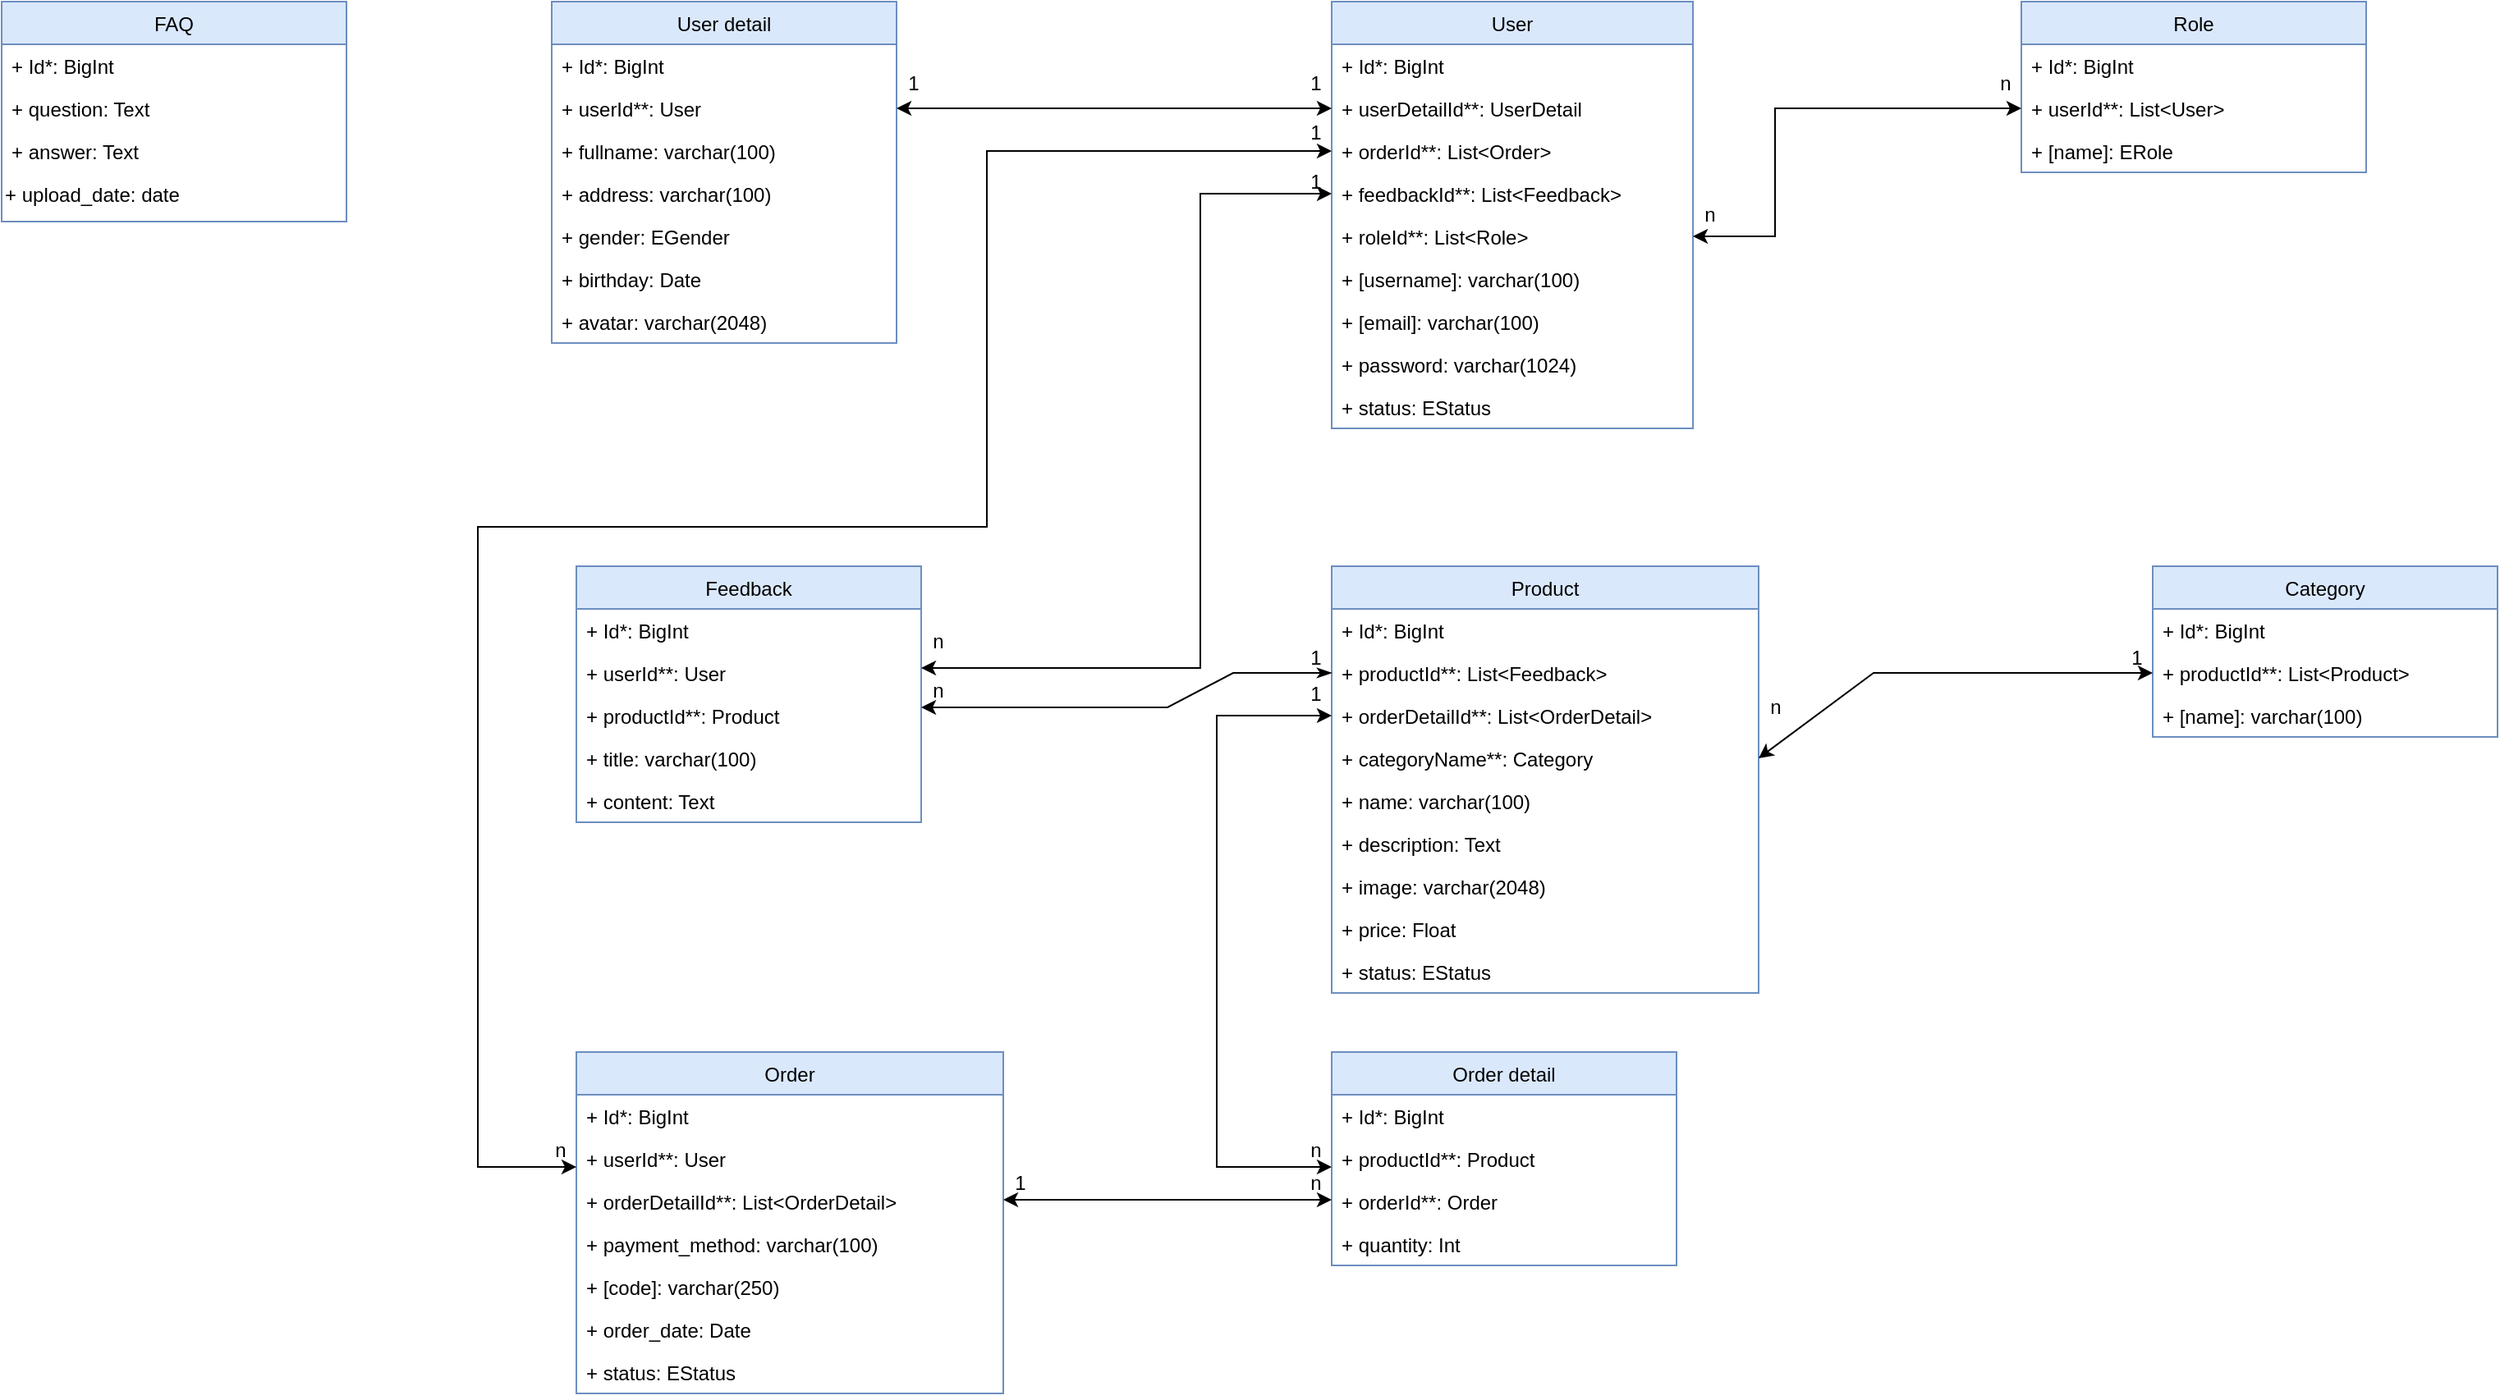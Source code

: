 <mxfile version="20.0.4" type="google" pages="8"><diagram id="yxM1frtWsJAP8HYEihZX" name="database diagram (origin)"><mxGraphModel grid="1" page="0" gridSize="10" guides="1" tooltips="1" connect="1" arrows="1" fold="1" pageScale="1" pageWidth="1169" pageHeight="827" math="0" shadow="0"><root><mxCell id="0"/><mxCell id="1" parent="0"/><mxCell id="QA7hwvP8T7w5oAWiydVu-1" value="User" style="swimlane;fontStyle=0;childLayout=stackLayout;horizontal=1;startSize=26;fillColor=#dae8fc;horizontalStack=0;resizeParent=1;resizeParentMax=0;resizeLast=0;collapsible=1;marginBottom=0;strokeColor=#6c8ebf;" vertex="1" parent="1"><mxGeometry x="-800" y="130" width="220" height="260" as="geometry"><mxRectangle x="80" y="400" width="60" height="26" as="alternateBounds"/></mxGeometry></mxCell><mxCell id="QA7hwvP8T7w5oAWiydVu-2" value="+ Id*: BigInt" style="text;strokeColor=none;fillColor=none;align=left;verticalAlign=top;spacingLeft=4;spacingRight=4;overflow=hidden;rotatable=0;points=[[0,0.5],[1,0.5]];portConstraint=eastwest;" vertex="1" parent="QA7hwvP8T7w5oAWiydVu-1"><mxGeometry y="26" width="220" height="26" as="geometry"/></mxCell><mxCell id="QA7hwvP8T7w5oAWiydVu-3" value="+ userDetailId**: UserDetail&#10;" style="text;strokeColor=none;fillColor=none;align=left;verticalAlign=top;spacingLeft=4;spacingRight=4;overflow=hidden;rotatable=0;points=[[0,0.5],[1,0.5]];portConstraint=eastwest;" vertex="1" parent="QA7hwvP8T7w5oAWiydVu-1"><mxGeometry y="52" width="220" height="26" as="geometry"/></mxCell><mxCell id="QA7hwvP8T7w5oAWiydVu-4" value="+ orderId**: List&lt;Order&gt;&#10;" style="text;strokeColor=none;fillColor=none;align=left;verticalAlign=top;spacingLeft=4;spacingRight=4;overflow=hidden;rotatable=0;points=[[0,0.5],[1,0.5]];portConstraint=eastwest;" vertex="1" parent="QA7hwvP8T7w5oAWiydVu-1"><mxGeometry y="78" width="220" height="26" as="geometry"/></mxCell><mxCell id="QA7hwvP8T7w5oAWiydVu-5" value="+ feedbackId**: List&lt;Feedback&gt;&#10;" style="text;strokeColor=none;fillColor=none;align=left;verticalAlign=top;spacingLeft=4;spacingRight=4;overflow=hidden;rotatable=0;points=[[0,0.5],[1,0.5]];portConstraint=eastwest;" vertex="1" parent="QA7hwvP8T7w5oAWiydVu-1"><mxGeometry y="104" width="220" height="26" as="geometry"/></mxCell><mxCell id="QA7hwvP8T7w5oAWiydVu-6" value="+ roleId**: List&lt;Role&gt;&#10;" style="text;strokeColor=none;fillColor=none;align=left;verticalAlign=top;spacingLeft=4;spacingRight=4;overflow=hidden;rotatable=0;points=[[0,0.5],[1,0.5]];portConstraint=eastwest;" vertex="1" parent="QA7hwvP8T7w5oAWiydVu-1"><mxGeometry y="130" width="220" height="26" as="geometry"/></mxCell><mxCell id="QA7hwvP8T7w5oAWiydVu-7" value="+ [username]: varchar(100)&#10;" style="text;strokeColor=none;fillColor=none;align=left;verticalAlign=top;spacingLeft=4;spacingRight=4;overflow=hidden;rotatable=0;points=[[0,0.5],[1,0.5]];portConstraint=eastwest;" vertex="1" parent="QA7hwvP8T7w5oAWiydVu-1"><mxGeometry y="156" width="220" height="26" as="geometry"/></mxCell><mxCell id="QA7hwvP8T7w5oAWiydVu-8" value="+ [email]: varchar(100)&#10;" style="text;strokeColor=none;fillColor=none;align=left;verticalAlign=top;spacingLeft=4;spacingRight=4;overflow=hidden;rotatable=0;points=[[0,0.5],[1,0.5]];portConstraint=eastwest;" vertex="1" parent="QA7hwvP8T7w5oAWiydVu-1"><mxGeometry y="182" width="220" height="26" as="geometry"/></mxCell><mxCell id="QA7hwvP8T7w5oAWiydVu-9" value="+ password: varchar(1024)&#10;" style="text;strokeColor=none;fillColor=none;align=left;verticalAlign=top;spacingLeft=4;spacingRight=4;overflow=hidden;rotatable=0;points=[[0,0.5],[1,0.5]];portConstraint=eastwest;" vertex="1" parent="QA7hwvP8T7w5oAWiydVu-1"><mxGeometry y="208" width="220" height="26" as="geometry"/></mxCell><mxCell id="QA7hwvP8T7w5oAWiydVu-10" value="+ status: EStatus&#10;" style="text;strokeColor=none;fillColor=none;align=left;verticalAlign=top;spacingLeft=4;spacingRight=4;overflow=hidden;rotatable=0;points=[[0,0.5],[1,0.5]];portConstraint=eastwest;" vertex="1" parent="QA7hwvP8T7w5oAWiydVu-1"><mxGeometry y="234" width="220" height="26" as="geometry"/></mxCell><mxCell id="QA7hwvP8T7w5oAWiydVu-11" value="User detail" style="swimlane;fontStyle=0;childLayout=stackLayout;horizontal=1;startSize=26;fillColor=#dae8fc;horizontalStack=0;resizeParent=1;resizeParentMax=0;resizeLast=0;collapsible=1;marginBottom=0;strokeColor=#6c8ebf;" vertex="1" parent="1"><mxGeometry x="-1275" y="130" width="210" height="208" as="geometry"><mxRectangle x="80" y="400" width="60" height="26" as="alternateBounds"/></mxGeometry></mxCell><mxCell id="QA7hwvP8T7w5oAWiydVu-12" value="+ Id*: BigInt" style="text;strokeColor=none;fillColor=none;align=left;verticalAlign=top;spacingLeft=4;spacingRight=4;overflow=hidden;rotatable=0;points=[[0,0.5],[1,0.5]];portConstraint=eastwest;" vertex="1" parent="QA7hwvP8T7w5oAWiydVu-11"><mxGeometry y="26" width="210" height="26" as="geometry"/></mxCell><mxCell id="QA7hwvP8T7w5oAWiydVu-13" value="+ userId**: User&#10;" style="text;strokeColor=none;fillColor=none;align=left;verticalAlign=top;spacingLeft=4;spacingRight=4;overflow=hidden;rotatable=0;points=[[0,0.5],[1,0.5]];portConstraint=eastwest;" vertex="1" parent="QA7hwvP8T7w5oAWiydVu-11"><mxGeometry y="52" width="210" height="26" as="geometry"/></mxCell><mxCell id="QA7hwvP8T7w5oAWiydVu-14" value="+ fullname: varchar(100)" style="text;strokeColor=none;fillColor=none;align=left;verticalAlign=top;spacingLeft=4;spacingRight=4;overflow=hidden;rotatable=0;points=[[0,0.5],[1,0.5]];portConstraint=eastwest;" vertex="1" parent="QA7hwvP8T7w5oAWiydVu-11"><mxGeometry y="78" width="210" height="26" as="geometry"/></mxCell><mxCell id="QA7hwvP8T7w5oAWiydVu-15" value="+ address: varchar(100)&#10;" style="text;strokeColor=none;fillColor=none;align=left;verticalAlign=top;spacingLeft=4;spacingRight=4;overflow=hidden;rotatable=0;points=[[0,0.5],[1,0.5]];portConstraint=eastwest;" vertex="1" parent="QA7hwvP8T7w5oAWiydVu-11"><mxGeometry y="104" width="210" height="26" as="geometry"/></mxCell><mxCell id="QA7hwvP8T7w5oAWiydVu-16" value="+ gender: EGender&#10;" style="text;strokeColor=none;fillColor=none;align=left;verticalAlign=top;spacingLeft=4;spacingRight=4;overflow=hidden;rotatable=0;points=[[0,0.5],[1,0.5]];portConstraint=eastwest;" vertex="1" parent="QA7hwvP8T7w5oAWiydVu-11"><mxGeometry y="130" width="210" height="26" as="geometry"/></mxCell><mxCell id="QA7hwvP8T7w5oAWiydVu-17" value="+ birthday: Date&#10;" style="text;strokeColor=none;fillColor=none;align=left;verticalAlign=top;spacingLeft=4;spacingRight=4;overflow=hidden;rotatable=0;points=[[0,0.5],[1,0.5]];portConstraint=eastwest;" vertex="1" parent="QA7hwvP8T7w5oAWiydVu-11"><mxGeometry y="156" width="210" height="26" as="geometry"/></mxCell><mxCell id="QA7hwvP8T7w5oAWiydVu-18" value="+ avatar: varchar(2048)&#10;" style="text;strokeColor=none;fillColor=none;align=left;verticalAlign=top;spacingLeft=4;spacingRight=4;overflow=hidden;rotatable=0;points=[[0,0.5],[1,0.5]];portConstraint=eastwest;" vertex="1" parent="QA7hwvP8T7w5oAWiydVu-11"><mxGeometry y="182" width="210" height="26" as="geometry"/></mxCell><mxCell id="QA7hwvP8T7w5oAWiydVu-20" style="edgeStyle=none;rounded=0;orthogonalLoop=1;jettySize=auto;html=1;entryX=0;entryY=0.5;entryDx=0;entryDy=0;endArrow=classic;endFill=1;startArrow=classic;startFill=1;" edge="1" parent="1" source="QA7hwvP8T7w5oAWiydVu-13" target="QA7hwvP8T7w5oAWiydVu-3"><mxGeometry relative="1" as="geometry"><Array as="points"><mxPoint x="-940" y="195"/></Array></mxGeometry></mxCell><mxCell id="QA7hwvP8T7w5oAWiydVu-21" value="1" style="text;html=1;align=center;verticalAlign=middle;resizable=0;points=[];autosize=1;" vertex="1" parent="1"><mxGeometry x="-1065" y="170" width="20" height="20" as="geometry"/></mxCell><mxCell id="QA7hwvP8T7w5oAWiydVu-22" value="1" style="text;html=1;align=center;verticalAlign=middle;resizable=0;points=[];autosize=1;" vertex="1" parent="1"><mxGeometry x="-820" y="170" width="20" height="20" as="geometry"/></mxCell><mxCell id="QA7hwvP8T7w5oAWiydVu-23" value="n" style="text;html=1;align=center;verticalAlign=middle;resizable=0;points=[];autosize=1;" vertex="1" parent="1"><mxGeometry x="-400" y="170" width="20" height="20" as="geometry"/></mxCell><mxCell id="QA7hwvP8T7w5oAWiydVu-24" value="n" style="text;html=1;align=center;verticalAlign=middle;resizable=0;points=[];autosize=1;" vertex="1" parent="1"><mxGeometry x="-580" y="250" width="20" height="20" as="geometry"/></mxCell><mxCell id="QA7hwvP8T7w5oAWiydVu-25" value="Product" style="swimlane;fontStyle=0;childLayout=stackLayout;horizontal=1;startSize=26;fillColor=#dae8fc;horizontalStack=0;resizeParent=1;resizeParentMax=0;resizeLast=0;collapsible=1;marginBottom=0;strokeColor=#6c8ebf;" vertex="1" parent="1"><mxGeometry x="-800" y="474" width="260" height="260" as="geometry"><mxRectangle x="80" y="400" width="60" height="26" as="alternateBounds"/></mxGeometry></mxCell><mxCell id="QA7hwvP8T7w5oAWiydVu-26" value="+ Id*: BigInt" style="text;strokeColor=none;fillColor=none;align=left;verticalAlign=top;spacingLeft=4;spacingRight=4;overflow=hidden;rotatable=0;points=[[0,0.5],[1,0.5]];portConstraint=eastwest;" vertex="1" parent="QA7hwvP8T7w5oAWiydVu-25"><mxGeometry y="26" width="260" height="26" as="geometry"/></mxCell><mxCell id="QA7hwvP8T7w5oAWiydVu-27" value="+ productId**: List&lt;Feedback&gt;" style="text;strokeColor=none;fillColor=none;align=left;verticalAlign=top;spacingLeft=4;spacingRight=4;overflow=hidden;rotatable=0;points=[[0,0.5],[1,0.5]];portConstraint=eastwest;" vertex="1" parent="QA7hwvP8T7w5oAWiydVu-25"><mxGeometry y="52" width="260" height="26" as="geometry"/></mxCell><mxCell id="QA7hwvP8T7w5oAWiydVu-28" value="+ orderDetailId**: List&lt;OrderDetail&gt;" style="text;strokeColor=none;fillColor=none;align=left;verticalAlign=top;spacingLeft=4;spacingRight=4;overflow=hidden;rotatable=0;points=[[0,0.5],[1,0.5]];portConstraint=eastwest;" vertex="1" parent="QA7hwvP8T7w5oAWiydVu-25"><mxGeometry y="78" width="260" height="26" as="geometry"/></mxCell><mxCell id="QA7hwvP8T7w5oAWiydVu-29" value="+ categoryName**: Category&#10;" style="text;strokeColor=none;fillColor=none;align=left;verticalAlign=top;spacingLeft=4;spacingRight=4;overflow=hidden;rotatable=0;points=[[0,0.5],[1,0.5]];portConstraint=eastwest;" vertex="1" parent="QA7hwvP8T7w5oAWiydVu-25"><mxGeometry y="104" width="260" height="26" as="geometry"/></mxCell><mxCell id="QA7hwvP8T7w5oAWiydVu-30" value="+ name: varchar(100)&#10;" style="text;strokeColor=none;fillColor=none;align=left;verticalAlign=top;spacingLeft=4;spacingRight=4;overflow=hidden;rotatable=0;points=[[0,0.5],[1,0.5]];portConstraint=eastwest;" vertex="1" parent="QA7hwvP8T7w5oAWiydVu-25"><mxGeometry y="130" width="260" height="26" as="geometry"/></mxCell><mxCell id="QA7hwvP8T7w5oAWiydVu-31" value="+ description: Text&#10;" style="text;strokeColor=none;fillColor=none;align=left;verticalAlign=top;spacingLeft=4;spacingRight=4;overflow=hidden;rotatable=0;points=[[0,0.5],[1,0.5]];portConstraint=eastwest;" vertex="1" parent="QA7hwvP8T7w5oAWiydVu-25"><mxGeometry y="156" width="260" height="26" as="geometry"/></mxCell><mxCell id="QA7hwvP8T7w5oAWiydVu-32" value="+ image: varchar(2048)&#10;" style="text;strokeColor=none;fillColor=none;align=left;verticalAlign=top;spacingLeft=4;spacingRight=4;overflow=hidden;rotatable=0;points=[[0,0.5],[1,0.5]];portConstraint=eastwest;" vertex="1" parent="QA7hwvP8T7w5oAWiydVu-25"><mxGeometry y="182" width="260" height="26" as="geometry"/></mxCell><mxCell id="QA7hwvP8T7w5oAWiydVu-33" value="+ price: Float&#10;" style="text;strokeColor=none;fillColor=none;align=left;verticalAlign=top;spacingLeft=4;spacingRight=4;overflow=hidden;rotatable=0;points=[[0,0.5],[1,0.5]];portConstraint=eastwest;" vertex="1" parent="QA7hwvP8T7w5oAWiydVu-25"><mxGeometry y="208" width="260" height="26" as="geometry"/></mxCell><mxCell id="QA7hwvP8T7w5oAWiydVu-34" value="+ status: EStatus&#10;" style="text;strokeColor=none;fillColor=none;align=left;verticalAlign=top;spacingLeft=4;spacingRight=4;overflow=hidden;rotatable=0;points=[[0,0.5],[1,0.5]];portConstraint=eastwest;" vertex="1" parent="QA7hwvP8T7w5oAWiydVu-25"><mxGeometry y="234" width="260" height="26" as="geometry"/></mxCell><mxCell id="QA7hwvP8T7w5oAWiydVu-35" value="Order detail" style="swimlane;fontStyle=0;childLayout=stackLayout;horizontal=1;startSize=26;fillColor=#dae8fc;horizontalStack=0;resizeParent=1;resizeParentMax=0;resizeLast=0;collapsible=1;marginBottom=0;strokeColor=#6c8ebf;" vertex="1" parent="1"><mxGeometry x="-800" y="770" width="210" height="130" as="geometry"><mxRectangle x="80" y="400" width="60" height="26" as="alternateBounds"/></mxGeometry></mxCell><mxCell id="QA7hwvP8T7w5oAWiydVu-36" value="+ Id*: BigInt" style="text;strokeColor=none;fillColor=none;align=left;verticalAlign=top;spacingLeft=4;spacingRight=4;overflow=hidden;rotatable=0;points=[[0,0.5],[1,0.5]];portConstraint=eastwest;" vertex="1" parent="QA7hwvP8T7w5oAWiydVu-35"><mxGeometry y="26" width="210" height="26" as="geometry"/></mxCell><mxCell id="QA7hwvP8T7w5oAWiydVu-37" value="+ productId**: Product&#10;" style="text;strokeColor=none;fillColor=none;align=left;verticalAlign=top;spacingLeft=4;spacingRight=4;overflow=hidden;rotatable=0;points=[[0,0.5],[1,0.5]];portConstraint=eastwest;" vertex="1" parent="QA7hwvP8T7w5oAWiydVu-35"><mxGeometry y="52" width="210" height="26" as="geometry"/></mxCell><mxCell id="QA7hwvP8T7w5oAWiydVu-38" value="+ orderId**: Order&#10;" style="text;strokeColor=none;fillColor=none;align=left;verticalAlign=top;spacingLeft=4;spacingRight=4;overflow=hidden;rotatable=0;points=[[0,0.5],[1,0.5]];portConstraint=eastwest;" vertex="1" parent="QA7hwvP8T7w5oAWiydVu-35"><mxGeometry y="78" width="210" height="26" as="geometry"/></mxCell><mxCell id="QA7hwvP8T7w5oAWiydVu-40" value="+ quantity: Int" style="text;strokeColor=none;fillColor=none;align=left;verticalAlign=top;spacingLeft=4;spacingRight=4;overflow=hidden;rotatable=0;points=[[0,0.5],[1,0.5]];portConstraint=eastwest;" vertex="1" parent="QA7hwvP8T7w5oAWiydVu-35"><mxGeometry y="104" width="210" height="26" as="geometry"/></mxCell><mxCell id="QA7hwvP8T7w5oAWiydVu-41" value="Category" style="swimlane;fontStyle=0;childLayout=stackLayout;horizontal=1;startSize=26;fillColor=#dae8fc;horizontalStack=0;resizeParent=1;resizeParentMax=0;resizeLast=0;collapsible=1;marginBottom=0;strokeColor=#6c8ebf;" vertex="1" parent="1"><mxGeometry x="-300" y="474" width="210" height="104" as="geometry"><mxRectangle x="80" y="400" width="60" height="26" as="alternateBounds"/></mxGeometry></mxCell><mxCell id="QA7hwvP8T7w5oAWiydVu-42" value="+ Id*: BigInt" style="text;strokeColor=none;fillColor=none;align=left;verticalAlign=top;spacingLeft=4;spacingRight=4;overflow=hidden;rotatable=0;points=[[0,0.5],[1,0.5]];portConstraint=eastwest;" vertex="1" parent="QA7hwvP8T7w5oAWiydVu-41"><mxGeometry y="26" width="210" height="26" as="geometry"/></mxCell><mxCell id="QA7hwvP8T7w5oAWiydVu-43" value="+ productId**: List&lt;Product&gt;&#10;" style="text;strokeColor=none;fillColor=none;align=left;verticalAlign=top;spacingLeft=4;spacingRight=4;overflow=hidden;rotatable=0;points=[[0,0.5],[1,0.5]];portConstraint=eastwest;" vertex="1" parent="QA7hwvP8T7w5oAWiydVu-41"><mxGeometry y="52" width="210" height="26" as="geometry"/></mxCell><mxCell id="QA7hwvP8T7w5oAWiydVu-44" value="+ [name]: varchar(100)&#10;&#10;&#10;" style="text;strokeColor=none;fillColor=none;align=left;verticalAlign=top;spacingLeft=4;spacingRight=4;overflow=hidden;rotatable=0;points=[[0,0.5],[1,0.5]];portConstraint=eastwest;" vertex="1" parent="QA7hwvP8T7w5oAWiydVu-41"><mxGeometry y="78" width="210" height="26" as="geometry"/></mxCell><mxCell id="QA7hwvP8T7w5oAWiydVu-45" style="edgeStyle=none;rounded=0;orthogonalLoop=1;jettySize=auto;html=1;endArrow=classic;endFill=1;entryX=0;entryY=0.5;entryDx=0;entryDy=0;exitX=1;exitY=0.5;exitDx=0;exitDy=0;startArrow=classic;startFill=1;" edge="1" parent="1" source="QA7hwvP8T7w5oAWiydVu-29" target="QA7hwvP8T7w5oAWiydVu-43"><mxGeometry relative="1" as="geometry"><mxPoint x="-300" y="511.0" as="targetPoint"/><mxPoint x="-620" y="589" as="sourcePoint"/><Array as="points"><mxPoint x="-470" y="539"/></Array></mxGeometry></mxCell><mxCell id="QA7hwvP8T7w5oAWiydVu-46" value="n" style="text;html=1;align=center;verticalAlign=middle;resizable=0;points=[];autosize=1;" vertex="1" parent="1"><mxGeometry x="-540" y="550" width="20" height="20" as="geometry"/></mxCell><mxCell id="QA7hwvP8T7w5oAWiydVu-47" value="1" style="text;html=1;align=center;verticalAlign=middle;resizable=0;points=[];autosize=1;" vertex="1" parent="1"><mxGeometry x="-320" y="520" width="20" height="20" as="geometry"/></mxCell><mxCell id="QA7hwvP8T7w5oAWiydVu-48" value="Feedback" style="swimlane;fontStyle=0;childLayout=stackLayout;horizontal=1;startSize=26;fillColor=#dae8fc;horizontalStack=0;resizeParent=1;resizeParentMax=0;resizeLast=0;collapsible=1;marginBottom=0;strokeColor=#6c8ebf;" vertex="1" parent="1"><mxGeometry x="-1260" y="474" width="210" height="156" as="geometry"><mxRectangle x="80" y="400" width="60" height="26" as="alternateBounds"/></mxGeometry></mxCell><mxCell id="QA7hwvP8T7w5oAWiydVu-49" value="+ Id*: BigInt" style="text;strokeColor=none;fillColor=none;align=left;verticalAlign=top;spacingLeft=4;spacingRight=4;overflow=hidden;rotatable=0;points=[[0,0.5],[1,0.5]];portConstraint=eastwest;" vertex="1" parent="QA7hwvP8T7w5oAWiydVu-48"><mxGeometry y="26" width="210" height="26" as="geometry"/></mxCell><mxCell id="QA7hwvP8T7w5oAWiydVu-50" value="+ userId**: User&#10;" style="text;strokeColor=none;fillColor=none;align=left;verticalAlign=top;spacingLeft=4;spacingRight=4;overflow=hidden;rotatable=0;points=[[0,0.5],[1,0.5]];portConstraint=eastwest;" vertex="1" parent="QA7hwvP8T7w5oAWiydVu-48"><mxGeometry y="52" width="210" height="26" as="geometry"/></mxCell><mxCell id="QA7hwvP8T7w5oAWiydVu-51" value="+ productId**: Product&#10;" style="text;strokeColor=none;fillColor=none;align=left;verticalAlign=top;spacingLeft=4;spacingRight=4;overflow=hidden;rotatable=0;points=[[0,0.5],[1,0.5]];portConstraint=eastwest;" vertex="1" parent="QA7hwvP8T7w5oAWiydVu-48"><mxGeometry y="78" width="210" height="26" as="geometry"/></mxCell><mxCell id="QA7hwvP8T7w5oAWiydVu-52" value="+ title: varchar(100)&#10;" style="text;strokeColor=none;fillColor=none;align=left;verticalAlign=top;spacingLeft=4;spacingRight=4;overflow=hidden;rotatable=0;points=[[0,0.5],[1,0.5]];portConstraint=eastwest;" vertex="1" parent="QA7hwvP8T7w5oAWiydVu-48"><mxGeometry y="104" width="210" height="26" as="geometry"/></mxCell><mxCell id="QA7hwvP8T7w5oAWiydVu-53" value="+ content: Text&#10;" style="text;strokeColor=none;fillColor=none;align=left;verticalAlign=top;spacingLeft=4;spacingRight=4;overflow=hidden;rotatable=0;points=[[0,0.5],[1,0.5]];portConstraint=eastwest;" vertex="1" parent="QA7hwvP8T7w5oAWiydVu-48"><mxGeometry y="130" width="210" height="26" as="geometry"/></mxCell><mxCell id="QA7hwvP8T7w5oAWiydVu-54" style="edgeStyle=none;rounded=0;orthogonalLoop=1;jettySize=auto;html=1;endArrow=classic;endFill=1;entryX=0;entryY=0.5;entryDx=0;entryDy=0;startArrow=classic;startFill=1;" edge="1" parent="1" target="QA7hwvP8T7w5oAWiydVu-5"><mxGeometry relative="1" as="geometry"><mxPoint x="-1050" y="536" as="sourcePoint"/><mxPoint x="-820" y="220" as="targetPoint"/><Array as="points"><mxPoint x="-880" y="536"/><mxPoint x="-880" y="247"/></Array></mxGeometry></mxCell><mxCell id="QA7hwvP8T7w5oAWiydVu-55" value="n" style="text;html=1;align=center;verticalAlign=middle;resizable=0;points=[];autosize=1;" vertex="1" parent="1"><mxGeometry x="-1050" y="510" width="20" height="20" as="geometry"/></mxCell><mxCell id="QA7hwvP8T7w5oAWiydVu-56" style="edgeStyle=none;rounded=0;orthogonalLoop=1;jettySize=auto;html=1;endArrow=classicThin;endFill=1;exitX=1;exitY=0.5;exitDx=0;exitDy=0;entryX=0;entryY=0.5;entryDx=0;entryDy=0;startArrow=classic;startFill=1;" edge="1" parent="1" target="QA7hwvP8T7w5oAWiydVu-27"><mxGeometry relative="1" as="geometry"><mxPoint x="-820" y="560" as="targetPoint"/><mxPoint x="-1050" y="560" as="sourcePoint"/><Array as="points"><mxPoint x="-900" y="560"/><mxPoint x="-860" y="539"/></Array></mxGeometry></mxCell><mxCell id="QA7hwvP8T7w5oAWiydVu-57" value="n" style="text;html=1;align=center;verticalAlign=middle;resizable=0;points=[];autosize=1;" vertex="1" parent="1"><mxGeometry x="-1050" y="540" width="20" height="20" as="geometry"/></mxCell><mxCell id="QA7hwvP8T7w5oAWiydVu-58" value="1" style="text;html=1;align=center;verticalAlign=middle;resizable=0;points=[];autosize=1;" vertex="1" parent="1"><mxGeometry x="-820" y="520" width="20" height="20" as="geometry"/></mxCell><mxCell id="QA7hwvP8T7w5oAWiydVu-59" value="Order" style="swimlane;fontStyle=0;childLayout=stackLayout;horizontal=1;startSize=26;fillColor=#dae8fc;horizontalStack=0;resizeParent=1;resizeParentMax=0;resizeLast=0;collapsible=1;marginBottom=0;strokeColor=#6c8ebf;" vertex="1" parent="1"><mxGeometry x="-1260" y="770" width="260" height="208" as="geometry"><mxRectangle x="80" y="400" width="60" height="26" as="alternateBounds"/></mxGeometry></mxCell><mxCell id="QA7hwvP8T7w5oAWiydVu-60" value="+ Id*: BigInt" style="text;strokeColor=none;fillColor=none;align=left;verticalAlign=top;spacingLeft=4;spacingRight=4;overflow=hidden;rotatable=0;points=[[0,0.5],[1,0.5]];portConstraint=eastwest;" vertex="1" parent="QA7hwvP8T7w5oAWiydVu-59"><mxGeometry y="26" width="260" height="26" as="geometry"/></mxCell><mxCell id="QA7hwvP8T7w5oAWiydVu-61" value="+ userId**: User&#10;" style="text;strokeColor=none;fillColor=none;align=left;verticalAlign=top;spacingLeft=4;spacingRight=4;overflow=hidden;rotatable=0;points=[[0,0.5],[1,0.5]];portConstraint=eastwest;" vertex="1" parent="QA7hwvP8T7w5oAWiydVu-59"><mxGeometry y="52" width="260" height="26" as="geometry"/></mxCell><mxCell id="QA7hwvP8T7w5oAWiydVu-62" value="+ orderDetailId**: List&lt;OrderDetail&gt;&#10;" style="text;strokeColor=none;fillColor=none;align=left;verticalAlign=top;spacingLeft=4;spacingRight=4;overflow=hidden;rotatable=0;points=[[0,0.5],[1,0.5]];portConstraint=eastwest;" vertex="1" parent="QA7hwvP8T7w5oAWiydVu-59"><mxGeometry y="78" width="260" height="26" as="geometry"/></mxCell><mxCell id="QA7hwvP8T7w5oAWiydVu-63" value="+ payment_method: varchar(100)&#10;" style="text;strokeColor=none;fillColor=none;align=left;verticalAlign=top;spacingLeft=4;spacingRight=4;overflow=hidden;rotatable=0;points=[[0,0.5],[1,0.5]];portConstraint=eastwest;" vertex="1" parent="QA7hwvP8T7w5oAWiydVu-59"><mxGeometry y="104" width="260" height="26" as="geometry"/></mxCell><mxCell id="QA7hwvP8T7w5oAWiydVu-39" value="+ [code]: varchar(250)&#10;" style="text;strokeColor=none;fillColor=none;align=left;verticalAlign=top;spacingLeft=4;spacingRight=4;overflow=hidden;rotatable=0;points=[[0,0.5],[1,0.5]];portConstraint=eastwest;" vertex="1" parent="QA7hwvP8T7w5oAWiydVu-59"><mxGeometry y="130" width="260" height="26" as="geometry"/></mxCell><mxCell id="QA7hwvP8T7w5oAWiydVu-65" value="+ order_date: Date" style="text;strokeColor=none;fillColor=none;align=left;verticalAlign=top;spacingLeft=4;spacingRight=4;overflow=hidden;rotatable=0;points=[[0,0.5],[1,0.5]];portConstraint=eastwest;" vertex="1" parent="QA7hwvP8T7w5oAWiydVu-59"><mxGeometry y="156" width="260" height="26" as="geometry"/></mxCell><mxCell id="QA7hwvP8T7w5oAWiydVu-66" value="+ status: EStatus&#10;" style="text;strokeColor=none;fillColor=none;align=left;verticalAlign=top;spacingLeft=4;spacingRight=4;overflow=hidden;rotatable=0;points=[[0,0.5],[1,0.5]];portConstraint=eastwest;" vertex="1" parent="QA7hwvP8T7w5oAWiydVu-59"><mxGeometry y="182" width="260" height="26" as="geometry"/></mxCell><mxCell id="QA7hwvP8T7w5oAWiydVu-67" style="edgeStyle=none;rounded=0;orthogonalLoop=1;jettySize=auto;html=1;endArrow=classic;endFill=1;entryX=0;entryY=0.5;entryDx=0;entryDy=0;exitX=0;exitY=1;exitDx=0;exitDy=0;startArrow=classic;startFill=1;exitPerimeter=0;" edge="1" parent="1" source="QA7hwvP8T7w5oAWiydVu-68"><mxGeometry relative="1" as="geometry"><mxPoint x="-800" y="860" as="targetPoint"/><mxPoint x="-1000" y="810" as="sourcePoint"/><Array as="points"><mxPoint x="-930" y="860"/><mxPoint x="-860" y="860"/></Array></mxGeometry></mxCell><mxCell id="QA7hwvP8T7w5oAWiydVu-68" value="1" style="text;html=1;align=center;verticalAlign=middle;resizable=0;points=[];autosize=1;" vertex="1" parent="1"><mxGeometry x="-1000" y="840" width="20" height="20" as="geometry"/></mxCell><mxCell id="QA7hwvP8T7w5oAWiydVu-69" value="n" style="text;html=1;align=center;verticalAlign=middle;resizable=0;points=[];autosize=1;" vertex="1" parent="1"><mxGeometry x="-820" y="840" width="20" height="20" as="geometry"/></mxCell><mxCell id="QA7hwvP8T7w5oAWiydVu-70" style="edgeStyle=none;rounded=0;orthogonalLoop=1;jettySize=auto;html=1;endArrow=classic;endFill=1;entryX=0;entryY=0.5;entryDx=0;entryDy=0;exitX=0;exitY=0.5;exitDx=0;exitDy=0;startArrow=classic;startFill=1;" edge="1" parent="1" source="QA7hwvP8T7w5oAWiydVu-28"><mxGeometry relative="1" as="geometry"><mxPoint x="-800" y="840" as="targetPoint"/><mxPoint x="-870" y="610" as="sourcePoint"/><Array as="points"><mxPoint x="-870" y="565"/><mxPoint x="-870" y="840"/></Array></mxGeometry></mxCell><mxCell id="QA7hwvP8T7w5oAWiydVu-71" value="n" style="text;html=1;align=center;verticalAlign=middle;resizable=0;points=[];autosize=1;" vertex="1" parent="1"><mxGeometry x="-820" y="820" width="20" height="20" as="geometry"/></mxCell><mxCell id="QA7hwvP8T7w5oAWiydVu-72" style="edgeStyle=none;rounded=0;orthogonalLoop=1;jettySize=auto;html=1;endArrow=classic;endFill=1;entryX=0;entryY=0.5;entryDx=0;entryDy=0;exitX=0;exitY=0.5;exitDx=0;exitDy=0;startArrow=classic;startFill=1;" edge="1" parent="1" source="QA7hwvP8T7w5oAWiydVu-4"><mxGeometry relative="1" as="geometry"><mxPoint x="-1260" y="840.0" as="targetPoint"/><mxPoint x="-1010" y="240" as="sourcePoint"/><Array as="points"><mxPoint x="-1010" y="221"/><mxPoint x="-1010" y="450"/><mxPoint x="-1320" y="450"/><mxPoint x="-1320" y="840"/></Array></mxGeometry></mxCell><mxCell id="QA7hwvP8T7w5oAWiydVu-73" value="n" style="text;html=1;align=center;verticalAlign=middle;resizable=0;points=[];autosize=1;" vertex="1" parent="1"><mxGeometry x="-1280" y="820" width="20" height="20" as="geometry"/></mxCell><mxCell id="QA7hwvP8T7w5oAWiydVu-74" value="Role" style="swimlane;fontStyle=0;childLayout=stackLayout;horizontal=1;startSize=26;fillColor=#dae8fc;horizontalStack=0;resizeParent=1;resizeParentMax=0;resizeLast=0;collapsible=1;marginBottom=0;strokeColor=#6c8ebf;" vertex="1" parent="1"><mxGeometry x="-380" y="130" width="210" height="104" as="geometry"><mxRectangle x="80" y="400" width="60" height="26" as="alternateBounds"/></mxGeometry></mxCell><mxCell id="QA7hwvP8T7w5oAWiydVu-75" value="+ Id*: BigInt" style="text;strokeColor=none;fillColor=none;align=left;verticalAlign=top;spacingLeft=4;spacingRight=4;overflow=hidden;rotatable=0;points=[[0,0.5],[1,0.5]];portConstraint=eastwest;" vertex="1" parent="QA7hwvP8T7w5oAWiydVu-74"><mxGeometry y="26" width="210" height="26" as="geometry"/></mxCell><mxCell id="QA7hwvP8T7w5oAWiydVu-76" value="+ userId**: List&lt;User&gt;&#10;" style="text;strokeColor=none;fillColor=none;align=left;verticalAlign=top;spacingLeft=4;spacingRight=4;overflow=hidden;rotatable=0;points=[[0,0.5],[1,0.5]];portConstraint=eastwest;" vertex="1" parent="QA7hwvP8T7w5oAWiydVu-74"><mxGeometry y="52" width="210" height="26" as="geometry"/></mxCell><mxCell id="QA7hwvP8T7w5oAWiydVu-77" value="+ [name]: ERole&#10;" style="text;strokeColor=none;fillColor=none;align=left;verticalAlign=top;spacingLeft=4;spacingRight=4;overflow=hidden;rotatable=0;points=[[0,0.5],[1,0.5]];portConstraint=eastwest;" vertex="1" parent="QA7hwvP8T7w5oAWiydVu-74"><mxGeometry y="78" width="210" height="26" as="geometry"/></mxCell><mxCell id="QA7hwvP8T7w5oAWiydVu-78" style="edgeStyle=orthogonalEdgeStyle;rounded=0;orthogonalLoop=1;jettySize=auto;html=1;startArrow=classic;startFill=1;endArrow=classic;endFill=1;entryX=0;entryY=0.5;entryDx=0;entryDy=0;" edge="1" parent="1" source="QA7hwvP8T7w5oAWiydVu-6" target="QA7hwvP8T7w5oAWiydVu-76"><mxGeometry relative="1" as="geometry"><mxPoint x="-480" y="130" as="targetPoint"/><Array as="points"><mxPoint x="-530" y="273"/><mxPoint x="-530" y="195"/></Array></mxGeometry></mxCell><mxCell id="QA7hwvP8T7w5oAWiydVu-79" value="1" style="text;html=1;align=center;verticalAlign=middle;resizable=0;points=[];autosize=1;" vertex="1" parent="1"><mxGeometry x="-820" y="230" width="20" height="20" as="geometry"/></mxCell><mxCell id="QA7hwvP8T7w5oAWiydVu-80" value="1" style="text;html=1;align=center;verticalAlign=middle;resizable=0;points=[];autosize=1;" vertex="1" parent="1"><mxGeometry x="-820" y="200" width="20" height="20" as="geometry"/></mxCell><mxCell id="QA7hwvP8T7w5oAWiydVu-81" value="1" style="text;html=1;align=center;verticalAlign=middle;resizable=0;points=[];autosize=1;" vertex="1" parent="1"><mxGeometry x="-820" y="542" width="20" height="20" as="geometry"/></mxCell><mxCell id="QA7hwvP8T7w5oAWiydVu-82" value="FAQ" style="swimlane;fontStyle=0;childLayout=stackLayout;horizontal=1;startSize=26;fillColor=#dae8fc;horizontalStack=0;resizeParent=1;resizeParentMax=0;resizeLast=0;collapsible=1;marginBottom=0;strokeColor=#6c8ebf;" vertex="1" parent="1"><mxGeometry x="-1610" y="130" width="210" height="134" as="geometry"><mxRectangle x="80" y="400" width="60" height="26" as="alternateBounds"/></mxGeometry></mxCell><mxCell id="QA7hwvP8T7w5oAWiydVu-83" value="+ Id*: BigInt" style="text;strokeColor=none;fillColor=none;align=left;verticalAlign=top;spacingLeft=4;spacingRight=4;overflow=hidden;rotatable=0;points=[[0,0.5],[1,0.5]];portConstraint=eastwest;" vertex="1" parent="QA7hwvP8T7w5oAWiydVu-82"><mxGeometry y="26" width="210" height="26" as="geometry"/></mxCell><mxCell id="QA7hwvP8T7w5oAWiydVu-84" value="+ question: Text&#10;" style="text;strokeColor=none;fillColor=none;align=left;verticalAlign=top;spacingLeft=4;spacingRight=4;overflow=hidden;rotatable=0;points=[[0,0.5],[1,0.5]];portConstraint=eastwest;" vertex="1" parent="QA7hwvP8T7w5oAWiydVu-82"><mxGeometry y="52" width="210" height="26" as="geometry"/></mxCell><mxCell id="QA7hwvP8T7w5oAWiydVu-85" value="+ answer: Text&#10;" style="text;strokeColor=none;fillColor=none;align=left;verticalAlign=top;spacingLeft=4;spacingRight=4;overflow=hidden;rotatable=0;points=[[0,0.5],[1,0.5]];portConstraint=eastwest;" vertex="1" parent="QA7hwvP8T7w5oAWiydVu-82"><mxGeometry y="78" width="210" height="26" as="geometry"/></mxCell><mxCell id="QA7hwvP8T7w5oAWiydVu-86" value="+ upload_date: date" style="text;whiteSpace=wrap;html=1;" vertex="1" parent="QA7hwvP8T7w5oAWiydVu-82"><mxGeometry y="104" width="210" height="30" as="geometry"/></mxCell></root></mxGraphModel></diagram><diagram id="3o3WnTWLEsyu4XATeiuh" name="Ice cream use case for admin"><mxGraphModel grid="1" page="0" gridSize="10" guides="1" tooltips="1" connect="1" arrows="1" fold="1" pageScale="1" pageWidth="850" pageHeight="1100" math="0" shadow="0"><root><mxCell id="kac9ggDMf5Mca_vbfrHk-0"/><mxCell id="kac9ggDMf5Mca_vbfrHk-1" parent="kac9ggDMf5Mca_vbfrHk-0"/><mxCell id="kac9ggDMf5Mca_vbfrHk-2" value="Admin" style="shape=umlActor;verticalLabelPosition=bottom;verticalAlign=top;html=1;" vertex="1" parent="kac9ggDMf5Mca_vbfrHk-1"><mxGeometry x="20" y="450" width="30" height="60" as="geometry"/></mxCell><mxCell id="kac9ggDMf5Mca_vbfrHk-3" value="Icecream admin" style="shape=umlFrame;whiteSpace=wrap;html=1;" vertex="1" parent="kac9ggDMf5Mca_vbfrHk-1"><mxGeometry x="110" y="-60" width="720" height="1070" as="geometry"/></mxCell><mxCell id="kac9ggDMf5Mca_vbfrHk-4" value="Customer detail" style="ellipse;whiteSpace=wrap;html=1;" vertex="1" parent="kac9ggDMf5Mca_vbfrHk-1"><mxGeometry x="320" y="-30" width="120" height="40" as="geometry"/></mxCell><mxCell id="kac9ggDMf5Mca_vbfrHk-5" value="Customer management" style="ellipse;whiteSpace=wrap;html=1;" vertex="1" parent="kac9ggDMf5Mca_vbfrHk-1"><mxGeometry x="280" y="100" width="120" height="40" as="geometry"/></mxCell><mxCell id="kac9ggDMf5Mca_vbfrHk-6" value="Feedback management" style="ellipse;whiteSpace=wrap;html=1;" vertex="1" parent="kac9ggDMf5Mca_vbfrHk-1"><mxGeometry x="465" y="220" width="140" height="60" as="geometry"/></mxCell><mxCell id="kac9ggDMf5Mca_vbfrHk-7" value="Feedback delete" style="ellipse;whiteSpace=wrap;html=1;" vertex="1" parent="kac9ggDMf5Mca_vbfrHk-1"><mxGeometry x="680" y="220" width="140" height="60" as="geometry"/></mxCell><mxCell id="kac9ggDMf5Mca_vbfrHk-8" value="Login" style="ellipse;whiteSpace=wrap;html=1;" vertex="1" parent="kac9ggDMf5Mca_vbfrHk-1"><mxGeometry x="260" y="375" width="140" height="60" as="geometry"/></mxCell><mxCell id="kac9ggDMf5Mca_vbfrHk-9" value="Xem chi tiết tài khoản" style="ellipse;whiteSpace=wrap;html=1;" vertex="1" parent="kac9ggDMf5Mca_vbfrHk-1"><mxGeometry x="465" y="110" width="140" height="60" as="geometry"/></mxCell><mxCell id="kac9ggDMf5Mca_vbfrHk-10" value="Đổi password" style="ellipse;whiteSpace=wrap;html=1;" vertex="1" parent="kac9ggDMf5Mca_vbfrHk-1"><mxGeometry x="650" y="70" width="140" height="60" as="geometry"/></mxCell><mxCell id="kac9ggDMf5Mca_vbfrHk-11" value="" style="endArrow=classic;html=1;entryX=1;entryY=0.5;entryDx=0;entryDy=0;exitX=0;exitY=0.5;exitDx=0;exitDy=0;dashed=1;" edge="1" parent="kac9ggDMf5Mca_vbfrHk-1" source="kac9ggDMf5Mca_vbfrHk-10" target="kac9ggDMf5Mca_vbfrHk-9"><mxGeometry width="50" height="50" relative="1" as="geometry"><mxPoint x="380" y="770" as="sourcePoint"/><mxPoint x="430" y="720" as="targetPoint"/></mxGeometry></mxCell><mxCell id="kac9ggDMf5Mca_vbfrHk-12" value="Cập nhật tài khoản" style="ellipse;whiteSpace=wrap;html=1;" vertex="1" parent="kac9ggDMf5Mca_vbfrHk-1"><mxGeometry x="640" y="-20" width="140" height="60" as="geometry"/></mxCell><mxCell id="kac9ggDMf5Mca_vbfrHk-13" value="" style="endArrow=classic;html=1;entryX=1;entryY=0;entryDx=0;entryDy=0;exitX=0;exitY=0.5;exitDx=0;exitDy=0;dashed=1;" edge="1" parent="kac9ggDMf5Mca_vbfrHk-1" source="kac9ggDMf5Mca_vbfrHk-12" target="kac9ggDMf5Mca_vbfrHk-9"><mxGeometry width="50" height="50" relative="1" as="geometry"><mxPoint x="530" y="780" as="sourcePoint"/><mxPoint x="565.503" y="691.213" as="targetPoint"/></mxGeometry></mxCell><mxCell id="kac9ggDMf5Mca_vbfrHk-14" value="" style="endArrow=none;html=1;exitX=0.5;exitY=0.5;exitDx=0;exitDy=0;exitPerimeter=0;entryX=0;entryY=0.5;entryDx=0;entryDy=0;" edge="1" parent="kac9ggDMf5Mca_vbfrHk-1" source="kac9ggDMf5Mca_vbfrHk-2" target="kac9ggDMf5Mca_vbfrHk-5"><mxGeometry width="50" height="50" relative="1" as="geometry"><mxPoint x="85" y="390" as="sourcePoint"/><mxPoint x="270" y="440" as="targetPoint"/></mxGeometry></mxCell><mxCell id="kac9ggDMf5Mca_vbfrHk-15" value="" style="endArrow=classic;html=1;exitX=0;exitY=0.5;exitDx=0;exitDy=0;entryX=0.5;entryY=0;entryDx=0;entryDy=0;dashed=1;" edge="1" parent="kac9ggDMf5Mca_vbfrHk-1" source="kac9ggDMf5Mca_vbfrHk-9" target="kac9ggDMf5Mca_vbfrHk-8"><mxGeometry width="50" height="50" relative="1" as="geometry"><mxPoint x="530" y="270" as="sourcePoint"/><mxPoint x="480" y="320" as="targetPoint"/></mxGeometry></mxCell><mxCell id="kac9ggDMf5Mca_vbfrHk-16" value="Customer's recipe detail" style="ellipse;whiteSpace=wrap;html=1;" vertex="1" parent="kac9ggDMf5Mca_vbfrHk-1"><mxGeometry x="685" y="340" width="130" height="50" as="geometry"/></mxCell><mxCell id="kac9ggDMf5Mca_vbfrHk-17" value="Customer's recipe management" style="ellipse;whiteSpace=wrap;html=1;" vertex="1" parent="kac9ggDMf5Mca_vbfrHk-1"><mxGeometry x="470" y="340" width="130" height="50" as="geometry"/></mxCell><mxCell id="kac9ggDMf5Mca_vbfrHk-18" value="&lt;div align=&quot;left&quot;&gt;Recipe management&lt;/div&gt;" style="ellipse;whiteSpace=wrap;html=1;align=left;" vertex="1" parent="kac9ggDMf5Mca_vbfrHk-1"><mxGeometry x="480" y="440" width="140" height="40" as="geometry"/></mxCell><mxCell id="kac9ggDMf5Mca_vbfrHk-19" value="Add Recipe" style="ellipse;whiteSpace=wrap;html=1;" vertex="1" parent="kac9ggDMf5Mca_vbfrHk-1"><mxGeometry x="700" y="480" width="120" height="40" as="geometry"/></mxCell><mxCell id="kac9ggDMf5Mca_vbfrHk-20" value="Edit Recipe" style="ellipse;whiteSpace=wrap;html=1;" vertex="1" parent="kac9ggDMf5Mca_vbfrHk-1"><mxGeometry x="700" y="540" width="120" height="40" as="geometry"/></mxCell><mxCell id="kac9ggDMf5Mca_vbfrHk-21" value="Delete Recipe" style="ellipse;whiteSpace=wrap;html=1;" vertex="1" parent="kac9ggDMf5Mca_vbfrHk-1"><mxGeometry x="690" y="610" width="120" height="40" as="geometry"/></mxCell><mxCell id="kac9ggDMf5Mca_vbfrHk-22" value="Preview Recipe" style="ellipse;whiteSpace=wrap;html=1;" vertex="1" parent="kac9ggDMf5Mca_vbfrHk-1"><mxGeometry x="695" y="410" width="120" height="40" as="geometry"/></mxCell><mxCell id="kac9ggDMf5Mca_vbfrHk-23" value="FAQ management" style="ellipse;whiteSpace=wrap;html=1;" vertex="1" parent="kac9ggDMf5Mca_vbfrHk-1"><mxGeometry x="500" y="720" width="120" height="40" as="geometry"/></mxCell><mxCell id="kac9ggDMf5Mca_vbfrHk-24" value="Add FAQ" style="ellipse;whiteSpace=wrap;html=1;" vertex="1" parent="kac9ggDMf5Mca_vbfrHk-1"><mxGeometry x="680" y="850" width="120" height="40" as="geometry"/></mxCell><mxCell id="kac9ggDMf5Mca_vbfrHk-25" value="Edit FAQ" style="ellipse;whiteSpace=wrap;html=1;" vertex="1" parent="kac9ggDMf5Mca_vbfrHk-1"><mxGeometry x="680" y="690" width="120" height="40" as="geometry"/></mxCell><mxCell id="kac9ggDMf5Mca_vbfrHk-26" value="Delete FAQ" style="ellipse;whiteSpace=wrap;html=1;" vertex="1" parent="kac9ggDMf5Mca_vbfrHk-1"><mxGeometry x="680" y="770" width="120" height="40" as="geometry"/></mxCell><mxCell id="kac9ggDMf5Mca_vbfrHk-27" value="Customer's recipe prize management" style="ellipse;whiteSpace=wrap;html=1;" vertex="1" parent="kac9ggDMf5Mca_vbfrHk-1"><mxGeometry x="280" y="730" width="140" height="60" as="geometry"/></mxCell><mxCell id="kac9ggDMf5Mca_vbfrHk-28" value="Update status" style="ellipse;whiteSpace=wrap;html=1;" vertex="1" parent="kac9ggDMf5Mca_vbfrHk-1"><mxGeometry x="160" y="880" width="120" height="40" as="geometry"/></mxCell><mxCell id="kac9ggDMf5Mca_vbfrHk-29" value="Delete Recipe" style="ellipse;whiteSpace=wrap;html=1;" vertex="1" parent="kac9ggDMf5Mca_vbfrHk-1"><mxGeometry x="370" y="880" width="120" height="40" as="geometry"/></mxCell><mxCell id="kac9ggDMf5Mca_vbfrHk-30" value="" style="endArrow=classic;html=1;entryX=1;entryY=0.5;entryDx=0;entryDy=0;exitX=0;exitY=0.5;exitDx=0;exitDy=0;dashed=1;" edge="1" parent="kac9ggDMf5Mca_vbfrHk-1" source="kac9ggDMf5Mca_vbfrHk-7" target="kac9ggDMf5Mca_vbfrHk-6"><mxGeometry width="50" height="50" relative="1" as="geometry"><mxPoint x="640.0" y="10" as="sourcePoint"/><mxPoint x="584.497" y="118.787" as="targetPoint"/></mxGeometry></mxCell><mxCell id="kac9ggDMf5Mca_vbfrHk-31" value="" style="endArrow=classic;html=1;entryX=1;entryY=0.5;entryDx=0;entryDy=0;exitX=0;exitY=0.5;exitDx=0;exitDy=0;dashed=1;" edge="1" parent="kac9ggDMf5Mca_vbfrHk-1" source="kac9ggDMf5Mca_vbfrHk-16" target="kac9ggDMf5Mca_vbfrHk-17"><mxGeometry width="50" height="50" relative="1" as="geometry"><mxPoint x="650.0" y="100" as="sourcePoint"/><mxPoint x="605.0" y="140" as="targetPoint"/></mxGeometry></mxCell><mxCell id="kac9ggDMf5Mca_vbfrHk-32" value="" style="endArrow=classic;html=1;entryX=1;entryY=0.5;entryDx=0;entryDy=0;exitX=0;exitY=0.5;exitDx=0;exitDy=0;dashed=1;" edge="1" parent="kac9ggDMf5Mca_vbfrHk-1" source="kac9ggDMf5Mca_vbfrHk-22" target="kac9ggDMf5Mca_vbfrHk-18"><mxGeometry width="50" height="50" relative="1" as="geometry"><mxPoint x="685.0" y="365" as="sourcePoint"/><mxPoint x="600.0" y="365" as="targetPoint"/></mxGeometry></mxCell><mxCell id="kac9ggDMf5Mca_vbfrHk-33" value="" style="endArrow=classic;html=1;entryX=1;entryY=0.5;entryDx=0;entryDy=0;exitX=0;exitY=0.5;exitDx=0;exitDy=0;dashed=1;" edge="1" parent="kac9ggDMf5Mca_vbfrHk-1" source="kac9ggDMf5Mca_vbfrHk-19"><mxGeometry width="50" height="50" relative="1" as="geometry"><mxPoint x="695.0" y="430" as="sourcePoint"/><mxPoint x="620" y="460" as="targetPoint"/></mxGeometry></mxCell><mxCell id="kac9ggDMf5Mca_vbfrHk-34" value="" style="endArrow=classic;html=1;entryX=1;entryY=0.5;entryDx=0;entryDy=0;exitX=0;exitY=0.5;exitDx=0;exitDy=0;dashed=1;" edge="1" parent="kac9ggDMf5Mca_vbfrHk-1" source="kac9ggDMf5Mca_vbfrHk-20"><mxGeometry width="50" height="50" relative="1" as="geometry"><mxPoint x="700.0" y="500" as="sourcePoint"/><mxPoint x="620" y="460" as="targetPoint"/></mxGeometry></mxCell><mxCell id="kac9ggDMf5Mca_vbfrHk-35" value="" style="endArrow=classic;html=1;entryX=1;entryY=0.5;entryDx=0;entryDy=0;dashed=1;exitX=0;exitY=0.5;exitDx=0;exitDy=0;" edge="1" parent="kac9ggDMf5Mca_vbfrHk-1" source="kac9ggDMf5Mca_vbfrHk-21"><mxGeometry width="50" height="50" relative="1" as="geometry"><mxPoint x="700.0" y="560" as="sourcePoint"/><mxPoint x="620" y="460" as="targetPoint"/></mxGeometry></mxCell><mxCell id="kac9ggDMf5Mca_vbfrHk-36" value="" style="endArrow=classic;html=1;entryX=0.5;entryY=0;entryDx=0;entryDy=0;dashed=1;exitX=0;exitY=0.5;exitDx=0;exitDy=0;" edge="1" parent="kac9ggDMf5Mca_vbfrHk-1" source="kac9ggDMf5Mca_vbfrHk-25" target="kac9ggDMf5Mca_vbfrHk-23"><mxGeometry width="50" height="50" relative="1" as="geometry"><mxPoint x="690.0" y="630" as="sourcePoint"/><mxPoint x="620.0" y="460" as="targetPoint"/></mxGeometry></mxCell><mxCell id="kac9ggDMf5Mca_vbfrHk-37" value="" style="endArrow=classic;html=1;entryX=1;entryY=0.5;entryDx=0;entryDy=0;dashed=1;exitX=0;exitY=0.5;exitDx=0;exitDy=0;" edge="1" parent="kac9ggDMf5Mca_vbfrHk-1" source="kac9ggDMf5Mca_vbfrHk-26" target="kac9ggDMf5Mca_vbfrHk-23"><mxGeometry width="50" height="50" relative="1" as="geometry"><mxPoint x="680.0" y="710" as="sourcePoint"/><mxPoint x="560.0" y="720" as="targetPoint"/></mxGeometry></mxCell><mxCell id="kac9ggDMf5Mca_vbfrHk-38" value="" style="endArrow=classic;html=1;entryX=0.5;entryY=1;entryDx=0;entryDy=0;dashed=1;exitX=0;exitY=0.5;exitDx=0;exitDy=0;" edge="1" parent="kac9ggDMf5Mca_vbfrHk-1" source="kac9ggDMf5Mca_vbfrHk-24" target="kac9ggDMf5Mca_vbfrHk-23"><mxGeometry width="50" height="50" relative="1" as="geometry"><mxPoint x="680.0" y="790" as="sourcePoint"/><mxPoint x="620.0" y="740" as="targetPoint"/></mxGeometry></mxCell><mxCell id="kac9ggDMf5Mca_vbfrHk-39" value="" style="endArrow=classic;html=1;exitX=0;exitY=0.5;exitDx=0;exitDy=0;entryX=0;entryY=0.5;entryDx=0;entryDy=0;dashed=1;" edge="1" parent="kac9ggDMf5Mca_vbfrHk-1" source="kac9ggDMf5Mca_vbfrHk-6"><mxGeometry width="50" height="50" relative="1" as="geometry"><mxPoint x="465" y="140" as="sourcePoint"/><mxPoint x="330" y="375" as="targetPoint"/></mxGeometry></mxCell><mxCell id="kac9ggDMf5Mca_vbfrHk-40" value="" style="endArrow=classic;html=1;exitX=0;exitY=0.5;exitDx=0;exitDy=0;entryX=1;entryY=0;entryDx=0;entryDy=0;dashed=1;" edge="1" parent="kac9ggDMf5Mca_vbfrHk-1" source="kac9ggDMf5Mca_vbfrHk-17" target="kac9ggDMf5Mca_vbfrHk-8"><mxGeometry width="50" height="50" relative="1" as="geometry"><mxPoint x="465" y="250" as="sourcePoint"/><mxPoint x="330" y="375" as="targetPoint"/></mxGeometry></mxCell><mxCell id="kac9ggDMf5Mca_vbfrHk-41" value="" style="endArrow=classic;html=1;entryX=1;entryY=1;entryDx=0;entryDy=0;exitX=0;exitY=0.5;exitDx=0;exitDy=0;dashed=1;" edge="1" parent="kac9ggDMf5Mca_vbfrHk-1" source="kac9ggDMf5Mca_vbfrHk-18" target="kac9ggDMf5Mca_vbfrHk-8"><mxGeometry width="50" height="50" relative="1" as="geometry"><mxPoint x="470" y="365" as="sourcePoint"/><mxPoint x="390" y="410" as="targetPoint"/></mxGeometry></mxCell><mxCell id="kac9ggDMf5Mca_vbfrHk-42" value="" style="endArrow=classic;html=1;exitX=0;exitY=0.5;exitDx=0;exitDy=0;entryX=0.5;entryY=1;entryDx=0;entryDy=0;dashed=1;" edge="1" parent="kac9ggDMf5Mca_vbfrHk-1" source="kac9ggDMf5Mca_vbfrHk-23" target="kac9ggDMf5Mca_vbfrHk-8"><mxGeometry width="50" height="50" relative="1" as="geometry"><mxPoint x="500" y="460" as="sourcePoint"/><mxPoint x="330" y="375" as="targetPoint"/></mxGeometry></mxCell><mxCell id="kac9ggDMf5Mca_vbfrHk-43" value="" style="endArrow=classic;html=1;entryX=0.5;entryY=0;entryDx=0;entryDy=0;exitX=0.5;exitY=1;exitDx=0;exitDy=0;dashed=1;" edge="1" parent="kac9ggDMf5Mca_vbfrHk-1" source="kac9ggDMf5Mca_vbfrHk-4" target="kac9ggDMf5Mca_vbfrHk-5"><mxGeometry width="50" height="50" relative="1" as="geometry"><mxPoint x="640.0" y="10" as="sourcePoint"/><mxPoint x="584.497" y="118.787" as="targetPoint"/></mxGeometry></mxCell><mxCell id="kac9ggDMf5Mca_vbfrHk-44" value="" style="endArrow=classic;html=1;exitX=0.5;exitY=1;exitDx=0;exitDy=0;entryX=0.5;entryY=1;entryDx=0;entryDy=0;dashed=1;" edge="1" parent="kac9ggDMf5Mca_vbfrHk-1" source="kac9ggDMf5Mca_vbfrHk-5"><mxGeometry width="50" height="50" relative="1" as="geometry"><mxPoint x="465" y="140" as="sourcePoint"/><mxPoint x="330" y="375" as="targetPoint"/></mxGeometry></mxCell><mxCell id="kac9ggDMf5Mca_vbfrHk-45" value="&amp;lt;&amp;lt;include&amp;gt;&amp;gt;" style="text;html=1;align=center;verticalAlign=middle;resizable=0;points=[];autosize=1;rotation=-90;" vertex="1" parent="kac9ggDMf5Mca_vbfrHk-1"><mxGeometry x="280" y="250" width="80" height="20" as="geometry"/></mxCell><mxCell id="kac9ggDMf5Mca_vbfrHk-46" value="&amp;lt;&amp;lt;include&amp;gt;&amp;gt;" style="text;html=1;align=center;verticalAlign=middle;resizable=0;points=[];autosize=1;rotation=-60;" vertex="1" parent="kac9ggDMf5Mca_vbfrHk-1"><mxGeometry x="345" y="230" width="80" height="20" as="geometry"/></mxCell><mxCell id="kac9ggDMf5Mca_vbfrHk-47" value="&amp;lt;&amp;lt;include&amp;gt;&amp;gt;" style="text;html=1;align=center;verticalAlign=middle;resizable=0;points=[];autosize=1;rotation=-45;" vertex="1" parent="kac9ggDMf5Mca_vbfrHk-1"><mxGeometry x="370" y="270" width="80" height="20" as="geometry"/></mxCell><mxCell id="kac9ggDMf5Mca_vbfrHk-48" value="&amp;lt;&amp;lt;include&amp;gt;&amp;gt;" style="text;html=1;align=center;verticalAlign=middle;resizable=0;points=[];autosize=1;rotation=-15;" vertex="1" parent="kac9ggDMf5Mca_vbfrHk-1"><mxGeometry x="385" y="355" width="80" height="20" as="geometry"/></mxCell><mxCell id="kac9ggDMf5Mca_vbfrHk-49" value="&amp;lt;&amp;lt;include&amp;gt;&amp;gt;" style="text;html=1;align=center;verticalAlign=middle;resizable=0;points=[];autosize=1;rotation=15;" vertex="1" parent="kac9ggDMf5Mca_vbfrHk-1"><mxGeometry x="400" y="420" width="80" height="20" as="geometry"/></mxCell><mxCell id="kac9ggDMf5Mca_vbfrHk-50" value="&amp;lt;&amp;lt;include&amp;gt;&amp;gt;" style="text;html=1;align=center;verticalAlign=middle;resizable=0;points=[];autosize=1;rotation=60;" vertex="1" parent="kac9ggDMf5Mca_vbfrHk-1"><mxGeometry x="400" y="590" width="80" height="20" as="geometry"/></mxCell><mxCell id="kac9ggDMf5Mca_vbfrHk-51" value="&amp;lt;&amp;lt;extend&amp;gt;&amp;gt;" style="text;html=1;align=center;verticalAlign=middle;resizable=0;points=[];autosize=1;rotation=-65;" vertex="1" parent="kac9ggDMf5Mca_vbfrHk-1"><mxGeometry x="310" y="30" width="80" height="20" as="geometry"/></mxCell><mxCell id="kac9ggDMf5Mca_vbfrHk-52" value="&amp;lt;&amp;lt;extend&amp;gt;&amp;gt;" style="text;html=1;align=center;verticalAlign=middle;resizable=0;points=[];autosize=1;rotation=-65;" vertex="1" parent="kac9ggDMf5Mca_vbfrHk-1"><mxGeometry x="560" y="50" width="80" height="20" as="geometry"/></mxCell><mxCell id="kac9ggDMf5Mca_vbfrHk-53" value="&amp;lt;&amp;lt;extend&amp;gt;&amp;gt;" style="text;html=1;align=center;verticalAlign=middle;resizable=0;points=[];autosize=1;rotation=-45;" vertex="1" parent="kac9ggDMf5Mca_vbfrHk-1"><mxGeometry x="590" y="90" width="80" height="20" as="geometry"/></mxCell><mxCell id="kac9ggDMf5Mca_vbfrHk-54" value="&amp;lt;&amp;lt;extend&amp;gt;&amp;gt;" style="text;html=1;align=center;verticalAlign=middle;resizable=0;points=[];autosize=1;rotation=0;" vertex="1" parent="kac9ggDMf5Mca_vbfrHk-1"><mxGeometry x="605" y="230" width="80" height="20" as="geometry"/></mxCell><mxCell id="kac9ggDMf5Mca_vbfrHk-55" value="&amp;lt;&amp;lt;extend&amp;gt;&amp;gt;" style="text;html=1;align=center;verticalAlign=middle;resizable=0;points=[];autosize=1;rotation=0;" vertex="1" parent="kac9ggDMf5Mca_vbfrHk-1"><mxGeometry x="610" y="340" width="80" height="20" as="geometry"/></mxCell><mxCell id="kac9ggDMf5Mca_vbfrHk-56" value="&amp;lt;&amp;lt;extend&amp;gt;&amp;gt;" style="text;html=1;align=center;verticalAlign=middle;resizable=0;points=[];autosize=1;rotation=-25;" vertex="1" parent="kac9ggDMf5Mca_vbfrHk-1"><mxGeometry x="615" y="420" width="80" height="20" as="geometry"/></mxCell><mxCell id="kac9ggDMf5Mca_vbfrHk-57" value="&amp;lt;&amp;lt;extend&amp;gt;&amp;gt;" style="text;html=1;align=center;verticalAlign=middle;resizable=0;points=[];autosize=1;rotation=30;" vertex="1" parent="kac9ggDMf5Mca_vbfrHk-1"><mxGeometry x="630" y="460" width="80" height="20" as="geometry"/></mxCell><mxCell id="kac9ggDMf5Mca_vbfrHk-58" value="&amp;lt;&amp;lt;extend&amp;gt;&amp;gt;" style="text;html=1;align=center;verticalAlign=middle;resizable=0;points=[];autosize=1;rotation=-5;" vertex="1" parent="kac9ggDMf5Mca_vbfrHk-1"><mxGeometry x="590" y="690" width="80" height="20" as="geometry"/></mxCell><mxCell id="kac9ggDMf5Mca_vbfrHk-59" value="" style="endArrow=classic;html=1;entryX=0.5;entryY=1;entryDx=0;entryDy=0;dashed=1;exitX=0.5;exitY=0;exitDx=0;exitDy=0;" edge="1" parent="kac9ggDMf5Mca_vbfrHk-1" source="kac9ggDMf5Mca_vbfrHk-28" target="kac9ggDMf5Mca_vbfrHk-27"><mxGeometry width="50" height="50" relative="1" as="geometry"><mxPoint x="680.0" y="870" as="sourcePoint"/><mxPoint x="560" y="760.0" as="targetPoint"/></mxGeometry></mxCell><mxCell id="kac9ggDMf5Mca_vbfrHk-60" value="" style="endArrow=classic;html=1;entryX=0.5;entryY=1;entryDx=0;entryDy=0;dashed=1;exitX=0.5;exitY=0;exitDx=0;exitDy=0;" edge="1" parent="kac9ggDMf5Mca_vbfrHk-1" source="kac9ggDMf5Mca_vbfrHk-29"><mxGeometry width="50" height="50" relative="1" as="geometry"><mxPoint x="220" y="880" as="sourcePoint"/><mxPoint x="350" y="790.0" as="targetPoint"/></mxGeometry></mxCell><mxCell id="kac9ggDMf5Mca_vbfrHk-61" value="" style="endArrow=classic;html=1;exitX=0.5;exitY=0;exitDx=0;exitDy=0;entryX=0.5;entryY=0;entryDx=0;entryDy=0;dashed=1;" edge="1" parent="kac9ggDMf5Mca_vbfrHk-1" source="kac9ggDMf5Mca_vbfrHk-27"><mxGeometry width="50" height="50" relative="1" as="geometry"><mxPoint x="500.0" y="740" as="sourcePoint"/><mxPoint x="330" y="435" as="targetPoint"/></mxGeometry></mxCell><mxCell id="kac9ggDMf5Mca_vbfrHk-62" value="&amp;lt;&amp;lt;include&amp;gt;&amp;gt;" style="text;html=1;align=center;verticalAlign=middle;resizable=0;points=[];autosize=1;rotation=85;" vertex="1" parent="kac9ggDMf5Mca_vbfrHk-1"><mxGeometry x="320" y="620" width="80" height="20" as="geometry"/></mxCell><mxCell id="kac9ggDMf5Mca_vbfrHk-63" value="&amp;lt;&amp;lt;extend&amp;gt;&amp;gt;" style="text;html=1;align=center;verticalAlign=middle;resizable=0;points=[];autosize=1;rotation=-35;" vertex="1" parent="kac9ggDMf5Mca_vbfrHk-1"><mxGeometry x="230" y="820" width="80" height="20" as="geometry"/></mxCell><mxCell id="jQ6hfd0NijNhRJz2hlm5-0" value="" style="endArrow=none;html=1;exitX=0.5;exitY=0.5;exitDx=0;exitDy=0;exitPerimeter=0;entryX=0;entryY=0.5;entryDx=0;entryDy=0;" edge="1" parent="kac9ggDMf5Mca_vbfrHk-1" source="kac9ggDMf5Mca_vbfrHk-2" target="kac9ggDMf5Mca_vbfrHk-9"><mxGeometry width="50" height="50" relative="1" as="geometry"><mxPoint x="45" y="490" as="sourcePoint"/><mxPoint x="290" y="130" as="targetPoint"/></mxGeometry></mxCell><mxCell id="jQ6hfd0NijNhRJz2hlm5-1" value="" style="endArrow=none;html=1;exitX=0.5;exitY=0.5;exitDx=0;exitDy=0;exitPerimeter=0;entryX=0;entryY=0.5;entryDx=0;entryDy=0;" edge="1" parent="kac9ggDMf5Mca_vbfrHk-1" source="kac9ggDMf5Mca_vbfrHk-2" target="kac9ggDMf5Mca_vbfrHk-6"><mxGeometry width="50" height="50" relative="1" as="geometry"><mxPoint x="45" y="490" as="sourcePoint"/><mxPoint x="475" y="150" as="targetPoint"/></mxGeometry></mxCell><mxCell id="jQ6hfd0NijNhRJz2hlm5-2" value="" style="endArrow=none;html=1;exitX=0.5;exitY=0.5;exitDx=0;exitDy=0;exitPerimeter=0;entryX=0;entryY=0.5;entryDx=0;entryDy=0;" edge="1" parent="kac9ggDMf5Mca_vbfrHk-1" source="kac9ggDMf5Mca_vbfrHk-2" target="kac9ggDMf5Mca_vbfrHk-27"><mxGeometry width="50" height="50" relative="1" as="geometry"><mxPoint x="45" y="490" as="sourcePoint"/><mxPoint x="475" y="260" as="targetPoint"/></mxGeometry></mxCell><mxCell id="jQ6hfd0NijNhRJz2hlm5-3" value="" style="endArrow=none;html=1;exitX=0.5;exitY=0.5;exitDx=0;exitDy=0;exitPerimeter=0;entryX=0;entryY=0.5;entryDx=0;entryDy=0;" edge="1" parent="kac9ggDMf5Mca_vbfrHk-1" source="kac9ggDMf5Mca_vbfrHk-2" target="kac9ggDMf5Mca_vbfrHk-17"><mxGeometry width="50" height="50" relative="1" as="geometry"><mxPoint x="45.0" y="490" as="sourcePoint"/><mxPoint x="475" y="260" as="targetPoint"/></mxGeometry></mxCell><mxCell id="jQ6hfd0NijNhRJz2hlm5-4" value="" style="endArrow=none;html=1;exitX=0.5;exitY=0.5;exitDx=0;exitDy=0;exitPerimeter=0;entryX=0;entryY=0.5;entryDx=0;entryDy=0;" edge="1" parent="kac9ggDMf5Mca_vbfrHk-1" source="kac9ggDMf5Mca_vbfrHk-2" target="kac9ggDMf5Mca_vbfrHk-18"><mxGeometry width="50" height="50" relative="1" as="geometry"><mxPoint x="55.0" y="500" as="sourcePoint"/><mxPoint x="485" y="270" as="targetPoint"/></mxGeometry></mxCell><mxCell id="jQ6hfd0NijNhRJz2hlm5-5" value="" style="endArrow=none;html=1;exitX=0.5;exitY=0.5;exitDx=0;exitDy=0;exitPerimeter=0;entryX=0;entryY=0.5;entryDx=0;entryDy=0;" edge="1" parent="kac9ggDMf5Mca_vbfrHk-1" source="kac9ggDMf5Mca_vbfrHk-2" target="kac9ggDMf5Mca_vbfrHk-23"><mxGeometry width="50" height="50" relative="1" as="geometry"><mxPoint x="55.0" y="500" as="sourcePoint"/><mxPoint x="480.0" y="375" as="targetPoint"/></mxGeometry></mxCell></root></mxGraphModel></diagram><diagram id="SSf9L4ba2Aqwd6ujPvqy" name="Ice cream use case for user"><mxGraphModel grid="1" page="0" gridSize="10" guides="1" tooltips="1" connect="1" arrows="1" fold="1" pageScale="1" pageWidth="850" pageHeight="1100" math="0" shadow="0"><root><mxCell id="ka8I-9FlcixC4mr435p2-0"/><mxCell id="ka8I-9FlcixC4mr435p2-1" parent="ka8I-9FlcixC4mr435p2-0"/><mxCell id="ka8I-9FlcixC4mr435p2-2" value="Anonymous Guest" style="shape=umlActor;verticalLabelPosition=bottom;verticalAlign=top;html=1;" vertex="1" parent="ka8I-9FlcixC4mr435p2-1"><mxGeometry x="840" y="290" width="30" height="60" as="geometry"/></mxCell><mxCell id="ka8I-9FlcixC4mr435p2-3" value="Customer" style="shape=umlActor;verticalLabelPosition=bottom;verticalAlign=top;html=1;" vertex="1" parent="ka8I-9FlcixC4mr435p2-1"><mxGeometry x="70" y="360" width="30" height="60" as="geometry"/></mxCell><mxCell id="ka8I-9FlcixC4mr435p2-4" value="Icecream" style="shape=umlFrame;whiteSpace=wrap;html=1;" vertex="1" parent="ka8I-9FlcixC4mr435p2-1"><mxGeometry x="240" y="30" width="480" height="750" as="geometry"/></mxCell><mxCell id="ka8I-9FlcixC4mr435p2-5" value="Login" style="ellipse;whiteSpace=wrap;html=1;" vertex="1" parent="ka8I-9FlcixC4mr435p2-1"><mxGeometry x="290" y="50" width="120" height="40" as="geometry"/></mxCell><mxCell id="ka8I-9FlcixC4mr435p2-6" value="Signup" style="ellipse;whiteSpace=wrap;html=1;" vertex="1" parent="ka8I-9FlcixC4mr435p2-1"><mxGeometry x="290" y="100" width="120" height="40" as="geometry"/></mxCell><mxCell id="ka8I-9FlcixC4mr435p2-7" value="Xem danh sách kem (item) trong cửa hàng" style="ellipse;whiteSpace=wrap;html=1;" vertex="1" parent="ka8I-9FlcixC4mr435p2-1"><mxGeometry x="270" y="430" width="140" height="60" as="geometry"/></mxCell><mxCell id="ka8I-9FlcixC4mr435p2-8" value="Xem chi tiết thành phần kem" style="ellipse;whiteSpace=wrap;html=1;" vertex="1" parent="ka8I-9FlcixC4mr435p2-1"><mxGeometry x="270" y="500" width="140" height="60" as="geometry"/></mxCell><mxCell id="ka8I-9FlcixC4mr435p2-9" value="Xem danh sách sách trong cửa hàng" style="ellipse;whiteSpace=wrap;html=1;" vertex="1" parent="ka8I-9FlcixC4mr435p2-1"><mxGeometry x="280" y="150" width="140" height="60" as="geometry"/></mxCell><mxCell id="ka8I-9FlcixC4mr435p2-10" value="Xem chi tiết tài khoản" style="ellipse;whiteSpace=wrap;html=1;" vertex="1" parent="ka8I-9FlcixC4mr435p2-1"><mxGeometry x="280" y="580" width="140" height="60" as="geometry"/></mxCell><mxCell id="ka8I-9FlcixC4mr435p2-11" value="Đổi password" style="ellipse;whiteSpace=wrap;html=1;" vertex="1" parent="ka8I-9FlcixC4mr435p2-1"><mxGeometry x="500" y="690" width="140" height="60" as="geometry"/></mxCell><mxCell id="ka8I-9FlcixC4mr435p2-12" value="Đặt mua" style="ellipse;whiteSpace=wrap;html=1;" vertex="1" parent="ka8I-9FlcixC4mr435p2-1"><mxGeometry x="280" y="290" width="140" height="60" as="geometry"/></mxCell><mxCell id="ka8I-9FlcixC4mr435p2-13" value="&amp;lt;&amp;lt;extend&amp;gt;&amp;gt;" style="text;html=1;strokeColor=none;fillColor=none;align=center;verticalAlign=middle;whiteSpace=wrap;rounded=0;rotation=5;" vertex="1" parent="ka8I-9FlcixC4mr435p2-1"><mxGeometry x="450" y="590" width="40" height="20" as="geometry"/></mxCell><mxCell id="ka8I-9FlcixC4mr435p2-14" value="" style="endArrow=classic;html=1;entryX=1;entryY=1;entryDx=0;entryDy=0;exitX=0;exitY=0.5;exitDx=0;exitDy=0;dashed=1;" edge="1" parent="ka8I-9FlcixC4mr435p2-1" source="ka8I-9FlcixC4mr435p2-11" target="ka8I-9FlcixC4mr435p2-10"><mxGeometry width="50" height="50" relative="1" as="geometry"><mxPoint x="380" y="770" as="sourcePoint"/><mxPoint x="430" y="720" as="targetPoint"/></mxGeometry></mxCell><mxCell id="ka8I-9FlcixC4mr435p2-15" value="Cập nhật tài khoản" style="ellipse;whiteSpace=wrap;html=1;" vertex="1" parent="ka8I-9FlcixC4mr435p2-1"><mxGeometry x="500" y="590" width="140" height="60" as="geometry"/></mxCell><mxCell id="ka8I-9FlcixC4mr435p2-16" value="&amp;lt;&amp;lt;extend&amp;gt;&amp;gt;" style="text;html=1;strokeColor=none;fillColor=none;align=center;verticalAlign=middle;whiteSpace=wrap;rounded=0;rotation=45;" vertex="1" parent="ka8I-9FlcixC4mr435p2-1"><mxGeometry x="440" y="660" width="40" height="20" as="geometry"/></mxCell><mxCell id="ka8I-9FlcixC4mr435p2-17" value="" style="endArrow=classic;html=1;entryX=1;entryY=0.5;entryDx=0;entryDy=0;exitX=0;exitY=0.5;exitDx=0;exitDy=0;dashed=1;" edge="1" parent="ka8I-9FlcixC4mr435p2-1" source="ka8I-9FlcixC4mr435p2-15" target="ka8I-9FlcixC4mr435p2-10"><mxGeometry width="50" height="50" relative="1" as="geometry"><mxPoint x="530" y="780" as="sourcePoint"/><mxPoint x="565.503" y="691.213" as="targetPoint"/></mxGeometry></mxCell><mxCell id="ka8I-9FlcixC4mr435p2-18" value="Post your recipe" style="ellipse;whiteSpace=wrap;html=1;" vertex="1" parent="ka8I-9FlcixC4mr435p2-1"><mxGeometry x="500" y="490" width="140" height="60" as="geometry"/></mxCell><mxCell id="ka8I-9FlcixC4mr435p2-19" value="&amp;lt;&amp;lt;extend&amp;gt;&amp;gt;" style="text;html=1;strokeColor=none;fillColor=none;align=center;verticalAlign=middle;whiteSpace=wrap;rounded=0;rotation=-25;" vertex="1" parent="ka8I-9FlcixC4mr435p2-1"><mxGeometry x="440" y="530" width="40" height="20" as="geometry"/></mxCell><mxCell id="ka8I-9FlcixC4mr435p2-20" value="" style="endArrow=classic;html=1;entryX=1;entryY=0;entryDx=0;entryDy=0;dashed=1;" edge="1" parent="ka8I-9FlcixC4mr435p2-1" target="ka8I-9FlcixC4mr435p2-10"><mxGeometry width="50" height="50" relative="1" as="geometry"><mxPoint x="513" y="537" as="sourcePoint"/><mxPoint x="765.503" y="681.213" as="targetPoint"/></mxGeometry></mxCell><mxCell id="ka8I-9FlcixC4mr435p2-21" value="&amp;lt;&amp;lt;extend&amp;gt;&amp;gt;" style="text;html=1;strokeColor=none;fillColor=none;align=center;verticalAlign=middle;whiteSpace=wrap;rounded=0;rotation=-90;" vertex="1" parent="ka8I-9FlcixC4mr435p2-1"><mxGeometry x="320" y="240" width="40" height="20" as="geometry"/></mxCell><mxCell id="ka8I-9FlcixC4mr435p2-22" value="" style="endArrow=classic;html=1;entryX=0.5;entryY=1;entryDx=0;entryDy=0;exitX=0.5;exitY=0;exitDx=0;exitDy=0;dashed=1;" edge="1" parent="ka8I-9FlcixC4mr435p2-1"><mxGeometry width="50" height="50" relative="1" as="geometry"><mxPoint x="350" y="290" as="sourcePoint"/><mxPoint x="350" y="210" as="targetPoint"/></mxGeometry></mxCell><mxCell id="ka8I-9FlcixC4mr435p2-23" value="&lt;b&gt;Condition&lt;/b&gt;: customer only" style="shape=note;whiteSpace=wrap;html=1;size=14;verticalAlign=top;align=left;spacingTop=-6;" vertex="1" parent="ka8I-9FlcixC4mr435p2-1"><mxGeometry x="360" y="220" width="190" height="20" as="geometry"/></mxCell><mxCell id="ka8I-9FlcixC4mr435p2-24" value="" style="endArrow=none;dashed=1;html=1;entryX=0;entryY=0.5;entryDx=0;entryDy=0;entryPerimeter=0;exitX=0.75;exitY=1;exitDx=0;exitDy=0;" edge="1" parent="ka8I-9FlcixC4mr435p2-1" source="ka8I-9FlcixC4mr435p2-21" target="ka8I-9FlcixC4mr435p2-23"><mxGeometry width="50" height="50" relative="1" as="geometry"><mxPoint x="200" y="380" as="sourcePoint"/><mxPoint x="250" y="330" as="targetPoint"/></mxGeometry></mxCell><mxCell id="ka8I-9FlcixC4mr435p2-25" value="" style="endArrow=none;html=1;exitX=0.5;exitY=0.5;exitDx=0;exitDy=0;exitPerimeter=0;entryX=0;entryY=0.5;entryDx=0;entryDy=0;" edge="1" parent="ka8I-9FlcixC4mr435p2-1" source="ka8I-9FlcixC4mr435p2-3" target="ka8I-9FlcixC4mr435p2-7"><mxGeometry width="50" height="50" relative="1" as="geometry"><mxPoint x="510" y="310" as="sourcePoint"/><mxPoint x="560" y="260" as="targetPoint"/></mxGeometry></mxCell><mxCell id="ka8I-9FlcixC4mr435p2-26" value="" style="endArrow=none;html=1;exitX=0.5;exitY=0.5;exitDx=0;exitDy=0;exitPerimeter=0;entryX=0;entryY=0.5;entryDx=0;entryDy=0;" edge="1" parent="ka8I-9FlcixC4mr435p2-1" source="ka8I-9FlcixC4mr435p2-3" target="ka8I-9FlcixC4mr435p2-8"><mxGeometry width="50" height="50" relative="1" as="geometry"><mxPoint x="125" y="300" as="sourcePoint"/><mxPoint x="260" y="220" as="targetPoint"/></mxGeometry></mxCell><mxCell id="ka8I-9FlcixC4mr435p2-27" value="" style="endArrow=none;html=1;entryX=0;entryY=0.5;entryDx=0;entryDy=0;exitX=0.5;exitY=0.5;exitDx=0;exitDy=0;exitPerimeter=0;" edge="1" parent="ka8I-9FlcixC4mr435p2-1" source="ka8I-9FlcixC4mr435p2-3" target="ka8I-9FlcixC4mr435p2-10"><mxGeometry width="50" height="50" relative="1" as="geometry"><mxPoint x="150" y="430" as="sourcePoint"/><mxPoint x="190" y="410" as="targetPoint"/></mxGeometry></mxCell><mxCell id="ka8I-9FlcixC4mr435p2-28" value="" style="endArrow=none;html=1;exitX=0.5;exitY=0.5;exitDx=0;exitDy=0;exitPerimeter=0;entryX=0;entryY=0.5;entryDx=0;entryDy=0;" edge="1" parent="ka8I-9FlcixC4mr435p2-1" target="ka8I-9FlcixC4mr435p2-9"><mxGeometry width="50" height="50" relative="1" as="geometry"><mxPoint x="85" y="390" as="sourcePoint"/><mxPoint x="270" y="440" as="targetPoint"/></mxGeometry></mxCell><mxCell id="ka8I-9FlcixC4mr435p2-29" value="" style="endArrow=none;html=1;exitX=0.5;exitY=0.5;exitDx=0;exitDy=0;exitPerimeter=0;entryX=1;entryY=0.5;entryDx=0;entryDy=0;" edge="1" parent="ka8I-9FlcixC4mr435p2-1" source="ka8I-9FlcixC4mr435p2-2" target="ka8I-9FlcixC4mr435p2-9"><mxGeometry width="50" height="50" relative="1" as="geometry"><mxPoint x="85" y="390" as="sourcePoint"/><mxPoint x="270" y="230" as="targetPoint"/></mxGeometry></mxCell><mxCell id="ka8I-9FlcixC4mr435p2-30" value="" style="endArrow=none;html=1;exitX=0.5;exitY=0.5;exitDx=0;exitDy=0;exitPerimeter=0;entryX=1;entryY=0.5;entryDx=0;entryDy=0;" edge="1" parent="ka8I-9FlcixC4mr435p2-1" source="ka8I-9FlcixC4mr435p2-2" target="ka8I-9FlcixC4mr435p2-6"><mxGeometry width="50" height="50" relative="1" as="geometry"><mxPoint x="135" y="70" as="sourcePoint"/><mxPoint x="270" y="230" as="targetPoint"/></mxGeometry></mxCell><mxCell id="ka8I-9FlcixC4mr435p2-31" value="" style="endArrow=none;html=1;exitX=0.5;exitY=0.5;exitDx=0;exitDy=0;exitPerimeter=0;entryX=1;entryY=0.5;entryDx=0;entryDy=0;" edge="1" parent="ka8I-9FlcixC4mr435p2-1" source="ka8I-9FlcixC4mr435p2-2" target="ka8I-9FlcixC4mr435p2-5"><mxGeometry width="50" height="50" relative="1" as="geometry"><mxPoint x="135" y="70" as="sourcePoint"/><mxPoint x="270.0" y="160" as="targetPoint"/></mxGeometry></mxCell><mxCell id="ka8I-9FlcixC4mr435p2-32" value="" style="endArrow=none;html=1;exitX=0.5;exitY=0.5;exitDx=0;exitDy=0;exitPerimeter=0;entryX=1;entryY=0.5;entryDx=0;entryDy=0;" edge="1" parent="ka8I-9FlcixC4mr435p2-1" source="ka8I-9FlcixC4mr435p2-2" target="ka8I-9FlcixC4mr435p2-7"><mxGeometry width="50" height="50" relative="1" as="geometry"><mxPoint x="135" y="70" as="sourcePoint"/><mxPoint x="270" y="230" as="targetPoint"/></mxGeometry></mxCell><mxCell id="ka8I-9FlcixC4mr435p2-33" value="" style="endArrow=none;html=1;exitX=0.5;exitY=0.5;exitDx=0;exitDy=0;exitPerimeter=0;entryX=1;entryY=0.5;entryDx=0;entryDy=0;" edge="1" parent="ka8I-9FlcixC4mr435p2-1" source="ka8I-9FlcixC4mr435p2-2" target="ka8I-9FlcixC4mr435p2-8"><mxGeometry width="50" height="50" relative="1" as="geometry"><mxPoint x="135" y="70" as="sourcePoint"/><mxPoint x="270" y="440" as="targetPoint"/></mxGeometry></mxCell><mxCell id="ka8I-9FlcixC4mr435p2-34" value="Post feedback" style="ellipse;whiteSpace=wrap;html=1;" vertex="1" parent="ka8I-9FlcixC4mr435p2-1"><mxGeometry x="280" y="670" width="140" height="60" as="geometry"/></mxCell><mxCell id="ka8I-9FlcixC4mr435p2-35" value="Xem FAQ" style="ellipse;whiteSpace=wrap;html=1;" vertex="1" parent="ka8I-9FlcixC4mr435p2-1"><mxGeometry x="270" y="360" width="140" height="60" as="geometry"/></mxCell><mxCell id="ka8I-9FlcixC4mr435p2-36" value="" style="endArrow=none;html=1;exitX=0.5;exitY=0.5;exitDx=0;exitDy=0;exitPerimeter=0;entryX=0;entryY=0.5;entryDx=0;entryDy=0;" edge="1" parent="ka8I-9FlcixC4mr435p2-1" target="ka8I-9FlcixC4mr435p2-35"><mxGeometry width="50" height="50" relative="1" as="geometry"><mxPoint x="85" y="390" as="sourcePoint"/><mxPoint x="270" y="460" as="targetPoint"/></mxGeometry></mxCell><mxCell id="ka8I-9FlcixC4mr435p2-37" value="" style="endArrow=none;html=1;exitX=0.5;exitY=0.5;exitDx=0;exitDy=0;exitPerimeter=0;entryX=1;entryY=0.5;entryDx=0;entryDy=0;" edge="1" parent="ka8I-9FlcixC4mr435p2-1" source="ka8I-9FlcixC4mr435p2-2" target="ka8I-9FlcixC4mr435p2-35"><mxGeometry width="50" height="50" relative="1" as="geometry"><mxPoint x="135" y="70" as="sourcePoint"/><mxPoint x="270" y="390" as="targetPoint"/></mxGeometry></mxCell><mxCell id="ka8I-9FlcixC4mr435p2-38" value="" style="endArrow=none;html=1;entryX=0;entryY=0.5;entryDx=0;entryDy=0;exitX=0.5;exitY=0.5;exitDx=0;exitDy=0;exitPerimeter=0;" edge="1" parent="ka8I-9FlcixC4mr435p2-1" target="ka8I-9FlcixC4mr435p2-34"><mxGeometry width="50" height="50" relative="1" as="geometry"><mxPoint x="85" y="390" as="sourcePoint"/><mxPoint x="280" y="610" as="targetPoint"/></mxGeometry></mxCell></root></mxGraphModel></diagram><diagram id="mH6SZ7TqKGA0Bwmd2LRr" name="mockup for anonimous"><mxGraphModel grid="1" gridSize="10" guides="1" tooltips="1" connect="1" arrows="1" page="0" fold="1" pageScale="1" pageWidth="850" pageHeight="1100" math="0" shadow="0"><root><mxCell id="MMktN7DmlcWjm71fYjJ5-0"/><mxCell id="MMktN7DmlcWjm71fYjJ5-1" parent="MMktN7DmlcWjm71fYjJ5-0"/><mxCell id="MMktN7DmlcWjm71fYjJ5-2" value="" style="rounded=0;whiteSpace=wrap;html=1;" vertex="1" parent="MMktN7DmlcWjm71fYjJ5-1"><mxGeometry x="100" y="3120" width="960" height="1270" as="geometry"/></mxCell><mxCell id="MMktN7DmlcWjm71fYjJ5-3" value="" style="rounded=0;whiteSpace=wrap;html=1;fontColor=#0000FF;align=left;" vertex="1" parent="MMktN7DmlcWjm71fYjJ5-1"><mxGeometry x="100" y="4210" width="960" height="80" as="geometry"/></mxCell><mxCell id="MMktN7DmlcWjm71fYjJ5-4" value="7" style="rounded=0;whiteSpace=wrap;html=1;" vertex="1" parent="MMktN7DmlcWjm71fYjJ5-1"><mxGeometry x="2270" y="40" width="960" height="1170" as="geometry"/></mxCell><mxCell id="MMktN7DmlcWjm71fYjJ5-5" value="" style="rounded=0;whiteSpace=wrap;html=1;" vertex="1" parent="MMktN7DmlcWjm71fYjJ5-1"><mxGeometry x="1180" y="40" width="960" height="1170" as="geometry"/></mxCell><mxCell id="MMktN7DmlcWjm71fYjJ5-6" value="" style="rounded=0;whiteSpace=wrap;html=1;" vertex="1" parent="MMktN7DmlcWjm71fYjJ5-1"><mxGeometry x="100" y="40" width="960" height="1170" as="geometry"/></mxCell><mxCell id="MMktN7DmlcWjm71fYjJ5-7" value="" style="group" connectable="0" vertex="1" parent="MMktN7DmlcWjm71fYjJ5-1"><mxGeometry x="100" y="-40" width="960" height="80" as="geometry"/></mxCell><mxCell id="MMktN7DmlcWjm71fYjJ5-8" value="" style="rounded=0;whiteSpace=wrap;html=1;fontColor=#0000FF;" vertex="1" parent="MMktN7DmlcWjm71fYjJ5-7"><mxGeometry width="960" height="80" as="geometry"/></mxCell><mxCell id="MMktN7DmlcWjm71fYjJ5-9" value="&lt;font style=&quot;font-size: 50px&quot;&gt;&lt;font style=&quot;font-size: 50px&quot;&gt;http://localhost&lt;/font&gt;/home&lt;/font&gt;" style="text;html=1;align=left;verticalAlign=middle;resizable=0;points=[];autosize=1;" vertex="1" parent="MMktN7DmlcWjm71fYjJ5-7"><mxGeometry x="20" y="25" width="480" height="30" as="geometry"/></mxCell><mxCell id="MMktN7DmlcWjm71fYjJ5-10" value="" style="group" connectable="0" vertex="1" parent="MMktN7DmlcWjm71fYjJ5-1"><mxGeometry x="100" y="330" width="960" height="750" as="geometry"/></mxCell><mxCell id="MMktN7DmlcWjm71fYjJ5-11" value="" style="rounded=0;whiteSpace=wrap;html=1;fontColor=#0000FF;" vertex="1" parent="MMktN7DmlcWjm71fYjJ5-10"><mxGeometry y="500" width="960" height="250" as="geometry"/></mxCell><mxCell id="MMktN7DmlcWjm71fYjJ5-12" value="" style="rounded=0;whiteSpace=wrap;html=1;fontColor=#0000FF;" vertex="1" parent="MMktN7DmlcWjm71fYjJ5-10"><mxGeometry width="960" height="500" as="geometry"/></mxCell><mxCell id="MMktN7DmlcWjm71fYjJ5-13" value="" style="rounded=0;whiteSpace=wrap;html=1;fontColor=#0000FF;" vertex="1" parent="MMktN7DmlcWjm71fYjJ5-10"><mxGeometry x="140" y="100" width="300" height="300" as="geometry"/></mxCell><mxCell id="MMktN7DmlcWjm71fYjJ5-14" value="&lt;font style=&quot;font-size: 25px&quot;&gt;Product's image&lt;/font&gt;" style="text;html=1;align=center;verticalAlign=middle;resizable=0;points=[];autosize=1;" vertex="1" parent="MMktN7DmlcWjm71fYjJ5-10"><mxGeometry x="190" y="240" width="190" height="20" as="geometry"/></mxCell><mxCell id="MMktN7DmlcWjm71fYjJ5-15" value="&lt;font style=&quot;font-size: 50px&quot;&gt;Product's name&lt;/font&gt;" style="text;html=1;align=center;verticalAlign=middle;resizable=0;points=[];autosize=1;fontColor=#0000FF;" vertex="1" parent="MMktN7DmlcWjm71fYjJ5-10"><mxGeometry x="470" y="130" width="360" height="30" as="geometry"/></mxCell><mxCell id="MMktN7DmlcWjm71fYjJ5-16" value="&lt;div align=&quot;left&quot;&gt;&lt;font style=&quot;font-size: 25px&quot;&gt;Product's description: cascasccascasc&lt;/font&gt;&lt;/div&gt;&lt;div align=&quot;left&quot;&gt;&lt;font style=&quot;font-size: 25px&quot;&gt;ascasca&lt;/font&gt;&lt;/div&gt;&lt;div align=&quot;left&quot;&gt;&lt;font style=&quot;font-size: 25px&quot;&gt;ascascascascascasc&lt;/font&gt;&lt;/div&gt;&lt;div align=&quot;left&quot;&gt;&lt;font style=&quot;font-size: 25px&quot;&gt;sacascac&lt;br&gt;&lt;/font&gt;&lt;/div&gt;" style="text;html=1;align=left;verticalAlign=middle;resizable=0;points=[];autosize=1;" vertex="1" parent="MMktN7DmlcWjm71fYjJ5-10"><mxGeometry x="470" y="240" width="440" height="80" as="geometry"/></mxCell><mxCell id="MMktN7DmlcWjm71fYjJ5-17" value="" style="group" connectable="0" vertex="1" parent="MMktN7DmlcWjm71fYjJ5-10"><mxGeometry x="90" y="550" width="785" height="160" as="geometry"/></mxCell><mxCell id="MMktN7DmlcWjm71fYjJ5-18" value="" style="rounded=0;whiteSpace=wrap;html=1;fontColor=#0000FF;" vertex="1" parent="MMktN7DmlcWjm71fYjJ5-17"><mxGeometry width="160" height="160" as="geometry"/></mxCell><mxCell id="MMktN7DmlcWjm71fYjJ5-19" value="" style="rounded=0;whiteSpace=wrap;html=1;fontColor=#0000FF;" vertex="1" parent="MMktN7DmlcWjm71fYjJ5-17"><mxGeometry x="205" width="160" height="160" as="geometry"/></mxCell><mxCell id="MMktN7DmlcWjm71fYjJ5-20" value="" style="rounded=0;whiteSpace=wrap;html=1;fontColor=#0000FF;" vertex="1" parent="MMktN7DmlcWjm71fYjJ5-17"><mxGeometry x="415" width="160" height="160" as="geometry"/></mxCell><mxCell id="MMktN7DmlcWjm71fYjJ5-21" value="" style="rounded=0;whiteSpace=wrap;html=1;fontColor=#0000FF;" vertex="1" parent="MMktN7DmlcWjm71fYjJ5-17"><mxGeometry x="625" width="160" height="160" as="geometry"/></mxCell><mxCell id="MMktN7DmlcWjm71fYjJ5-22" value="&lt;font style=&quot;font-size: 15px&quot;&gt;Product's image&lt;/font&gt;" style="text;html=1;align=center;verticalAlign=middle;resizable=0;points=[];autosize=1;fontColor=#0000FF;" vertex="1" parent="MMktN7DmlcWjm71fYjJ5-17"><mxGeometry x="20" y="70" width="120" height="20" as="geometry"/></mxCell><mxCell id="MMktN7DmlcWjm71fYjJ5-23" value="&lt;font style=&quot;font-size: 15px&quot;&gt;Product's image&lt;/font&gt;" style="text;html=1;align=center;verticalAlign=middle;resizable=0;points=[];autosize=1;fontColor=#0000FF;" vertex="1" parent="MMktN7DmlcWjm71fYjJ5-17"><mxGeometry x="225" y="70" width="120" height="20" as="geometry"/></mxCell><mxCell id="MMktN7DmlcWjm71fYjJ5-24" value="&lt;font style=&quot;font-size: 15px&quot;&gt;Product's image&lt;/font&gt;" style="text;html=1;align=center;verticalAlign=middle;resizable=0;points=[];autosize=1;fontColor=#0000FF;" vertex="1" parent="MMktN7DmlcWjm71fYjJ5-17"><mxGeometry x="435" y="70" width="120" height="20" as="geometry"/></mxCell><mxCell id="MMktN7DmlcWjm71fYjJ5-25" value="&lt;font style=&quot;font-size: 15px&quot;&gt;Product's image&lt;/font&gt;" style="text;html=1;align=center;verticalAlign=middle;resizable=0;points=[];autosize=1;fontColor=#0000FF;" vertex="1" parent="MMktN7DmlcWjm71fYjJ5-17"><mxGeometry x="645" y="70" width="120" height="20" as="geometry"/></mxCell><mxCell id="MMktN7DmlcWjm71fYjJ5-26" value="" style="triangle;whiteSpace=wrap;html=1;fontColor=#0000FF;direction=west;" vertex="1" parent="MMktN7DmlcWjm71fYjJ5-10"><mxGeometry y="590" width="60" height="80" as="geometry"/></mxCell><mxCell id="MMktN7DmlcWjm71fYjJ5-27" value="" style="triangle;whiteSpace=wrap;html=1;fontColor=#0000FF;direction=east;" vertex="1" parent="MMktN7DmlcWjm71fYjJ5-10"><mxGeometry x="900" y="585" width="60" height="80" as="geometry"/></mxCell><mxCell id="MMktN7DmlcWjm71fYjJ5-28" value="&lt;font style=&quot;font-size: 25px&quot;&gt;&lt;font style=&quot;font-size: 25px&quot;&gt;(&lt;/font&gt;3)&lt;/font&gt;" style="text;html=1;align=center;verticalAlign=middle;resizable=0;points=[];autosize=1;" vertex="1" parent="MMktN7DmlcWjm71fYjJ5-10"><mxGeometry x="20" y="30" width="50" height="20" as="geometry"/></mxCell><mxCell id="MMktN7DmlcWjm71fYjJ5-29" value="&lt;font style=&quot;font-size: 25px&quot;&gt;&lt;font style=&quot;font-size: 25px&quot;&gt;(4&lt;/font&gt;)&lt;/font&gt;" style="text;html=1;align=center;verticalAlign=middle;resizable=0;points=[];autosize=1;" vertex="1" parent="MMktN7DmlcWjm71fYjJ5-10"><mxGeometry x="20" y="520" width="50" height="20" as="geometry"/></mxCell><mxCell id="MMktN7DmlcWjm71fYjJ5-30" value="" style="group" connectable="0" vertex="1" parent="MMktN7DmlcWjm71fYjJ5-1"><mxGeometry x="1180" y="-40" width="960" height="80" as="geometry"/></mxCell><mxCell id="MMktN7DmlcWjm71fYjJ5-31" value="" style="rounded=0;whiteSpace=wrap;html=1;fontColor=#0000FF;" vertex="1" parent="MMktN7DmlcWjm71fYjJ5-30"><mxGeometry width="960" height="80" as="geometry"/></mxCell><mxCell id="MMktN7DmlcWjm71fYjJ5-32" value="&lt;font style=&quot;font-size: 50px&quot;&gt;&lt;font style=&quot;font-size: 50px&quot;&gt;http://localhost&lt;/font&gt;/about&lt;/font&gt;" style="text;html=1;align=left;verticalAlign=middle;resizable=0;points=[];autosize=1;" vertex="1" parent="MMktN7DmlcWjm71fYjJ5-30"><mxGeometry x="30" y="25" width="480" height="30" as="geometry"/></mxCell><mxCell id="MMktN7DmlcWjm71fYjJ5-33" value="" style="group" connectable="0" vertex="1" parent="MMktN7DmlcWjm71fYjJ5-1"><mxGeometry x="2270" y="-40" width="960" height="80" as="geometry"/></mxCell><mxCell id="MMktN7DmlcWjm71fYjJ5-34" value="" style="rounded=0;whiteSpace=wrap;html=1;fontColor=#0000FF;" vertex="1" parent="MMktN7DmlcWjm71fYjJ5-33"><mxGeometry width="960" height="80" as="geometry"/></mxCell><mxCell id="MMktN7DmlcWjm71fYjJ5-35" value="&lt;font style=&quot;font-size: 50px&quot;&gt;&lt;font style=&quot;font-size: 50px&quot;&gt;http://localhost&lt;/font&gt;/contact&lt;/font&gt;" style="text;html=1;align=left;verticalAlign=middle;resizable=0;points=[];autosize=1;" vertex="1" parent="MMktN7DmlcWjm71fYjJ5-33"><mxGeometry x="20" y="25" width="510" height="30" as="geometry"/></mxCell><mxCell id="MMktN7DmlcWjm71fYjJ5-36" value="" style="rounded=0;whiteSpace=wrap;html=1;" vertex="1" parent="MMktN7DmlcWjm71fYjJ5-1"><mxGeometry x="80" y="1430" width="960" height="1170" as="geometry"/></mxCell><mxCell id="MMktN7DmlcWjm71fYjJ5-37" value="" style="group" connectable="0" vertex="1" parent="MMktN7DmlcWjm71fYjJ5-1"><mxGeometry x="80" y="2500" width="960" height="100" as="geometry"/></mxCell><mxCell id="MMktN7DmlcWjm71fYjJ5-38" value="" style="group" connectable="0" vertex="1" parent="MMktN7DmlcWjm71fYjJ5-37"><mxGeometry width="960" height="100" as="geometry"/></mxCell><mxCell id="MMktN7DmlcWjm71fYjJ5-39" value="" style="rounded=0;whiteSpace=wrap;html=1;" vertex="1" parent="MMktN7DmlcWjm71fYjJ5-38"><mxGeometry width="960" height="100" as="geometry"/></mxCell><mxCell id="MMktN7DmlcWjm71fYjJ5-40" value="" style="group" connectable="0" vertex="1" parent="MMktN7DmlcWjm71fYjJ5-38"><mxGeometry x="60" y="20" width="210" height="60" as="geometry"/></mxCell><mxCell id="MMktN7DmlcWjm71fYjJ5-41" value="" style="shape=image;html=1;verticalAlign=top;verticalLabelPosition=bottom;labelBackgroundColor=#ffffff;imageAspect=0;aspect=fixed;image=https://cdn1.iconfinder.com/data/icons/social-networks-3/512/github-128.png" vertex="1" parent="MMktN7DmlcWjm71fYjJ5-40"><mxGeometry width="60" height="60" as="geometry"/></mxCell><mxCell id="MMktN7DmlcWjm71fYjJ5-42" value="&lt;font style=&quot;font-size: 25px&quot;&gt;Facebook&lt;/font&gt;" style="text;html=1;align=center;verticalAlign=middle;resizable=0;points=[];autosize=1;fontColor=#0000FF;" vertex="1" parent="MMktN7DmlcWjm71fYjJ5-40"><mxGeometry x="80" y="40" width="130" height="20" as="geometry"/></mxCell><mxCell id="MMktN7DmlcWjm71fYjJ5-43" value="&lt;font style=&quot;font-size: 25px&quot;&gt;Twitter&lt;/font&gt;" style="text;html=1;align=center;verticalAlign=middle;resizable=0;points=[];autosize=1;fontColor=#0000FF;" vertex="1" parent="MMktN7DmlcWjm71fYjJ5-40"><mxGeometry x="80" width="90" height="20" as="geometry"/></mxCell><mxCell id="MMktN7DmlcWjm71fYjJ5-44" value="" style="group" connectable="0" vertex="1" parent="MMktN7DmlcWjm71fYjJ5-38"><mxGeometry x="340" y="20" width="550" height="60" as="geometry"/></mxCell><mxCell id="MMktN7DmlcWjm71fYjJ5-45" value="" style="rounded=0;whiteSpace=wrap;html=1;" vertex="1" parent="MMktN7DmlcWjm71fYjJ5-44"><mxGeometry width="550" height="60" as="geometry"/></mxCell><mxCell id="MMktN7DmlcWjm71fYjJ5-46" value="&lt;font style=&quot;font-size: 25px&quot;&gt;FAQ&lt;/font&gt;" style="text;html=1;align=center;verticalAlign=middle;resizable=0;points=[];autosize=1;fontColor=#0000FF;" vertex="1" parent="MMktN7DmlcWjm71fYjJ5-44"><mxGeometry x="35" y="20" width="70" height="20" as="geometry"/></mxCell><mxCell id="MMktN7DmlcWjm71fYjJ5-47" value="" style="endArrow=none;html=1;exitX=0.25;exitY=1;exitDx=0;exitDy=0;entryX=0.25;entryY=0;entryDx=0;entryDy=0;" edge="1" parent="MMktN7DmlcWjm71fYjJ5-44" source="MMktN7DmlcWjm71fYjJ5-45" target="MMktN7DmlcWjm71fYjJ5-45"><mxGeometry width="50" height="50" relative="1" as="geometry"><mxPoint x="330" y="-80" as="sourcePoint"/><mxPoint x="380" y="-130" as="targetPoint"/></mxGeometry></mxCell><mxCell id="MMktN7DmlcWjm71fYjJ5-48" value="&lt;font style=&quot;font-size: 25px&quot;&gt;Feedback&lt;/font&gt;" style="text;html=1;align=center;verticalAlign=middle;resizable=0;points=[];autosize=1;fontColor=#0000FF;" vertex="1" parent="MMktN7DmlcWjm71fYjJ5-44"><mxGeometry x="145" y="20" width="130" height="20" as="geometry"/></mxCell><mxCell id="MMktN7DmlcWjm71fYjJ5-49" value="" style="endArrow=none;html=1;exitX=0.25;exitY=1;exitDx=0;exitDy=0;entryX=0.25;entryY=0;entryDx=0;entryDy=0;" edge="1" parent="MMktN7DmlcWjm71fYjJ5-44"><mxGeometry width="50" height="50" relative="1" as="geometry"><mxPoint x="282.5" y="60" as="sourcePoint"/><mxPoint x="282.5" as="targetPoint"/></mxGeometry></mxCell><mxCell id="MMktN7DmlcWjm71fYjJ5-50" value="&lt;font style=&quot;font-size: 25px&quot;&gt;About us&lt;/font&gt;" style="text;html=1;align=center;verticalAlign=middle;resizable=0;points=[];autosize=1;fontColor=#0000FF;" vertex="1" parent="MMktN7DmlcWjm71fYjJ5-44"><mxGeometry x="295" y="20" width="110" height="20" as="geometry"/></mxCell><mxCell id="MMktN7DmlcWjm71fYjJ5-51" value="" style="endArrow=none;html=1;exitX=0.25;exitY=1;exitDx=0;exitDy=0;entryX=0.25;entryY=0;entryDx=0;entryDy=0;" edge="1" parent="MMktN7DmlcWjm71fYjJ5-44"><mxGeometry width="50" height="50" relative="1" as="geometry"><mxPoint x="412.5" y="60" as="sourcePoint"/><mxPoint x="412.5" as="targetPoint"/></mxGeometry></mxCell><mxCell id="MMktN7DmlcWjm71fYjJ5-52" value="&lt;font style=&quot;font-size: 25px&quot;&gt;Contact&lt;/font&gt;" style="text;html=1;align=center;verticalAlign=middle;resizable=0;points=[];autosize=1;fontColor=#0000FF;" vertex="1" parent="MMktN7DmlcWjm71fYjJ5-44"><mxGeometry x="430" y="20" width="100" height="20" as="geometry"/></mxCell><mxCell id="MMktN7DmlcWjm71fYjJ5-53" value="" style="group" connectable="0" vertex="1" parent="MMktN7DmlcWjm71fYjJ5-1"><mxGeometry x="80" y="1430" width="960" height="250" as="geometry"/></mxCell><mxCell id="MMktN7DmlcWjm71fYjJ5-54" value="" style="group" connectable="0" vertex="1" parent="MMktN7DmlcWjm71fYjJ5-53"><mxGeometry width="960" height="250" as="geometry"/></mxCell><mxCell id="MMktN7DmlcWjm71fYjJ5-55" value="" style="rounded=0;whiteSpace=wrap;html=1;" vertex="1" parent="MMktN7DmlcWjm71fYjJ5-54"><mxGeometry width="960" height="250" as="geometry"/></mxCell><mxCell id="MMktN7DmlcWjm71fYjJ5-56" value="&lt;font style=&quot;font-size: 50px&quot;&gt;LOGO&lt;/font&gt;" style="text;html=1;align=center;verticalAlign=middle;resizable=0;points=[];autosize=1;" vertex="1" parent="MMktN7DmlcWjm71fYjJ5-54"><mxGeometry x="45" y="125" width="160" height="30" as="geometry"/></mxCell><mxCell id="MMktN7DmlcWjm71fYjJ5-57" value="" style="group" connectable="0" vertex="1" parent="MMktN7DmlcWjm71fYjJ5-54"><mxGeometry x="335" y="160" width="550" height="60" as="geometry"/></mxCell><mxCell id="MMktN7DmlcWjm71fYjJ5-58" value="" style="rounded=0;whiteSpace=wrap;html=1;" vertex="1" parent="MMktN7DmlcWjm71fYjJ5-57"><mxGeometry width="550" height="60" as="geometry"/></mxCell><mxCell id="MMktN7DmlcWjm71fYjJ5-59" value="&lt;font style=&quot;font-size: 25px&quot; color=&quot;#0000FF&quot;&gt;Home&lt;/font&gt;" style="text;html=1;align=center;verticalAlign=middle;resizable=0;points=[];autosize=1;" vertex="1" parent="MMktN7DmlcWjm71fYjJ5-57"><mxGeometry x="30" y="20" width="80" height="20" as="geometry"/></mxCell><mxCell id="MMktN7DmlcWjm71fYjJ5-60" value="" style="endArrow=none;html=1;exitX=0.25;exitY=1;exitDx=0;exitDy=0;entryX=0.25;entryY=0;entryDx=0;entryDy=0;" edge="1" parent="MMktN7DmlcWjm71fYjJ5-57" source="MMktN7DmlcWjm71fYjJ5-58" target="MMktN7DmlcWjm71fYjJ5-58"><mxGeometry width="50" height="50" relative="1" as="geometry"><mxPoint x="330" y="-80" as="sourcePoint"/><mxPoint x="380" y="-130" as="targetPoint"/></mxGeometry></mxCell><mxCell id="MMktN7DmlcWjm71fYjJ5-61" value="&lt;font style=&quot;font-size: 25px&quot;&gt;Product&lt;/font&gt;" style="text;html=1;align=center;verticalAlign=middle;resizable=0;points=[];autosize=1;fontColor=#0000FF;" vertex="1" parent="MMktN7DmlcWjm71fYjJ5-57"><mxGeometry x="160" y="20" width="100" height="20" as="geometry"/></mxCell><mxCell id="MMktN7DmlcWjm71fYjJ5-62" value="" style="endArrow=none;html=1;exitX=0.25;exitY=1;exitDx=0;exitDy=0;entryX=0.25;entryY=0;entryDx=0;entryDy=0;" edge="1" parent="MMktN7DmlcWjm71fYjJ5-57"><mxGeometry width="50" height="50" relative="1" as="geometry"><mxPoint x="282.5" y="60" as="sourcePoint"/><mxPoint x="282.5" as="targetPoint"/></mxGeometry></mxCell><mxCell id="MMktN7DmlcWjm71fYjJ5-63" value="&lt;font style=&quot;font-size: 25px&quot;&gt;Category&lt;/font&gt;" style="text;html=1;align=center;verticalAlign=middle;resizable=0;points=[];autosize=1;fontColor=#0000FF;" vertex="1" parent="MMktN7DmlcWjm71fYjJ5-57"><mxGeometry x="290" y="20" width="120" height="20" as="geometry"/></mxCell><mxCell id="MMktN7DmlcWjm71fYjJ5-64" value="" style="endArrow=none;html=1;exitX=0.25;exitY=1;exitDx=0;exitDy=0;entryX=0.25;entryY=0;entryDx=0;entryDy=0;" edge="1" parent="MMktN7DmlcWjm71fYjJ5-57"><mxGeometry width="50" height="50" relative="1" as="geometry"><mxPoint x="412.5" y="60" as="sourcePoint"/><mxPoint x="412.5" as="targetPoint"/></mxGeometry></mxCell><mxCell id="MMktN7DmlcWjm71fYjJ5-65" value="&lt;font style=&quot;font-size: 25px&quot;&gt;Order&lt;/font&gt;" style="text;html=1;align=center;verticalAlign=middle;resizable=0;points=[];autosize=1;fontColor=#0000FF;" vertex="1" parent="MMktN7DmlcWjm71fYjJ5-57"><mxGeometry x="440" y="20" width="80" height="20" as="geometry"/></mxCell><mxCell id="MMktN7DmlcWjm71fYjJ5-66" value="" style="group" connectable="0" vertex="1" parent="MMktN7DmlcWjm71fYjJ5-54"><mxGeometry x="760" y="40" width="160" height="60" as="geometry"/></mxCell><mxCell id="MMktN7DmlcWjm71fYjJ5-67" value="" style="group" connectable="0" vertex="1" parent="MMktN7DmlcWjm71fYjJ5-66"><mxGeometry width="160" height="60" as="geometry"/></mxCell><mxCell id="MMktN7DmlcWjm71fYjJ5-68" value="" style="verticalLabelPosition=bottom;html=1;verticalAlign=top;align=center;strokeColor=none;fillColor=#00BEF2;shape=mxgraph.azure.user;" vertex="1" parent="MMktN7DmlcWjm71fYjJ5-67"><mxGeometry width="60" height="60" as="geometry"/></mxCell><mxCell id="MMktN7DmlcWjm71fYjJ5-69" value="&lt;font style=&quot;font-size: 25px&quot;&gt;Login&lt;/font&gt;" style="text;html=1;align=center;verticalAlign=middle;resizable=0;points=[];autosize=1;fontColor=#0000FF;" vertex="1" parent="MMktN7DmlcWjm71fYjJ5-67"><mxGeometry x="70" width="80" height="20" as="geometry"/></mxCell><mxCell id="MMktN7DmlcWjm71fYjJ5-70" value="&lt;font style=&quot;font-size: 25px&quot; color=&quot;#0000FF&quot;&gt;Signup&lt;/font&gt;" style="text;html=1;align=center;verticalAlign=middle;resizable=0;points=[];autosize=1;" vertex="1" parent="MMktN7DmlcWjm71fYjJ5-67"><mxGeometry x="70" y="40" width="90" height="20" as="geometry"/></mxCell><mxCell id="MMktN7DmlcWjm71fYjJ5-71" value="" style="group" connectable="0" vertex="1" parent="MMktN7DmlcWjm71fYjJ5-1"><mxGeometry x="80" y="1350" width="960" height="80" as="geometry"/></mxCell><mxCell id="MMktN7DmlcWjm71fYjJ5-72" value="" style="rounded=0;whiteSpace=wrap;html=1;fontColor=#0000FF;align=left;" vertex="1" parent="MMktN7DmlcWjm71fYjJ5-71"><mxGeometry width="960" height="80" as="geometry"/></mxCell><mxCell id="MMktN7DmlcWjm71fYjJ5-73" value="&lt;font style=&quot;font-size: 50px&quot;&gt;&lt;font style=&quot;font-size: 50px&quot;&gt;http://localhost&lt;/font&gt;/login&lt;/font&gt;" style="text;html=1;align=left;verticalAlign=middle;resizable=0;points=[];autosize=1;" vertex="1" parent="MMktN7DmlcWjm71fYjJ5-71"><mxGeometry x="20" y="25" width="460" height="30" as="geometry"/></mxCell><mxCell id="MMktN7DmlcWjm71fYjJ5-74" value="" style="group" connectable="0" vertex="1" parent="MMktN7DmlcWjm71fYjJ5-1"><mxGeometry x="80" y="1720" width="960" height="750" as="geometry"/></mxCell><mxCell id="MMktN7DmlcWjm71fYjJ5-75" value="" style="rounded=0;whiteSpace=wrap;html=1;fontColor=#0000FF;" vertex="1" parent="MMktN7DmlcWjm71fYjJ5-74"><mxGeometry y="500" width="960" height="250" as="geometry"/></mxCell><mxCell id="MMktN7DmlcWjm71fYjJ5-76" value="" style="group" connectable="0" vertex="1" parent="MMktN7DmlcWjm71fYjJ5-74"><mxGeometry x="90" y="550" width="785" height="160" as="geometry"/></mxCell><mxCell id="MMktN7DmlcWjm71fYjJ5-77" value="" style="rounded=0;whiteSpace=wrap;html=1;fontColor=#0000FF;" vertex="1" parent="MMktN7DmlcWjm71fYjJ5-76"><mxGeometry width="160" height="160" as="geometry"/></mxCell><mxCell id="MMktN7DmlcWjm71fYjJ5-78" value="" style="rounded=0;whiteSpace=wrap;html=1;fontColor=#0000FF;" vertex="1" parent="MMktN7DmlcWjm71fYjJ5-76"><mxGeometry x="205" width="160" height="160" as="geometry"/></mxCell><mxCell id="MMktN7DmlcWjm71fYjJ5-79" value="" style="rounded=0;whiteSpace=wrap;html=1;fontColor=#0000FF;" vertex="1" parent="MMktN7DmlcWjm71fYjJ5-76"><mxGeometry x="415" width="160" height="160" as="geometry"/></mxCell><mxCell id="MMktN7DmlcWjm71fYjJ5-80" value="" style="rounded=0;whiteSpace=wrap;html=1;fontColor=#0000FF;" vertex="1" parent="MMktN7DmlcWjm71fYjJ5-76"><mxGeometry x="625" width="160" height="160" as="geometry"/></mxCell><mxCell id="MMktN7DmlcWjm71fYjJ5-81" value="&lt;font style=&quot;font-size: 15px&quot;&gt;Product's image&lt;/font&gt;" style="text;html=1;align=center;verticalAlign=middle;resizable=0;points=[];autosize=1;fontColor=#0000FF;" vertex="1" parent="MMktN7DmlcWjm71fYjJ5-76"><mxGeometry x="20" y="70" width="120" height="20" as="geometry"/></mxCell><mxCell id="MMktN7DmlcWjm71fYjJ5-82" value="&lt;font style=&quot;font-size: 15px&quot;&gt;Product's image&lt;/font&gt;" style="text;html=1;align=center;verticalAlign=middle;resizable=0;points=[];autosize=1;fontColor=#0000FF;" vertex="1" parent="MMktN7DmlcWjm71fYjJ5-76"><mxGeometry x="225" y="70" width="120" height="20" as="geometry"/></mxCell><mxCell id="MMktN7DmlcWjm71fYjJ5-83" value="&lt;font style=&quot;font-size: 15px&quot;&gt;Product's image&lt;/font&gt;" style="text;html=1;align=center;verticalAlign=middle;resizable=0;points=[];autosize=1;fontColor=#0000FF;" vertex="1" parent="MMktN7DmlcWjm71fYjJ5-76"><mxGeometry x="435" y="70" width="120" height="20" as="geometry"/></mxCell><mxCell id="MMktN7DmlcWjm71fYjJ5-84" value="&lt;font style=&quot;font-size: 15px&quot;&gt;Product's image&lt;/font&gt;" style="text;html=1;align=center;verticalAlign=middle;resizable=0;points=[];autosize=1;fontColor=#0000FF;" vertex="1" parent="MMktN7DmlcWjm71fYjJ5-76"><mxGeometry x="645" y="70" width="120" height="20" as="geometry"/></mxCell><mxCell id="MMktN7DmlcWjm71fYjJ5-85" value="" style="group" connectable="0" vertex="1" parent="MMktN7DmlcWjm71fYjJ5-74"><mxGeometry width="960" height="670" as="geometry"/></mxCell><mxCell id="MMktN7DmlcWjm71fYjJ5-86" value="" style="rounded=0;whiteSpace=wrap;html=1;fontColor=#0000FF;" vertex="1" parent="MMktN7DmlcWjm71fYjJ5-85"><mxGeometry width="960" height="500" as="geometry"/></mxCell><mxCell id="MMktN7DmlcWjm71fYjJ5-87" value="" style="rounded=0;whiteSpace=wrap;html=1;fontColor=#0000FF;" vertex="1" parent="MMktN7DmlcWjm71fYjJ5-85"><mxGeometry x="140" y="100" width="300" height="300" as="geometry"/></mxCell><mxCell id="MMktN7DmlcWjm71fYjJ5-88" value="&lt;font style=&quot;font-size: 25px&quot;&gt;Product's image&lt;/font&gt;" style="text;html=1;align=center;verticalAlign=middle;resizable=0;points=[];autosize=1;" vertex="1" parent="MMktN7DmlcWjm71fYjJ5-85"><mxGeometry x="190" y="240" width="190" height="20" as="geometry"/></mxCell><mxCell id="MMktN7DmlcWjm71fYjJ5-89" value="&lt;font style=&quot;font-size: 50px&quot;&gt;Product's name&lt;/font&gt;" style="text;html=1;align=center;verticalAlign=middle;resizable=0;points=[];autosize=1;fontColor=#0000FF;" vertex="1" parent="MMktN7DmlcWjm71fYjJ5-85"><mxGeometry x="470" y="130" width="360" height="30" as="geometry"/></mxCell><mxCell id="MMktN7DmlcWjm71fYjJ5-90" value="&lt;div align=&quot;left&quot;&gt;&lt;font style=&quot;font-size: 25px&quot;&gt;Product's description: cascasccascasc&lt;/font&gt;&lt;/div&gt;&lt;div align=&quot;left&quot;&gt;&lt;font style=&quot;font-size: 25px&quot;&gt;ascasca&lt;/font&gt;&lt;/div&gt;&lt;div align=&quot;left&quot;&gt;&lt;font style=&quot;font-size: 25px&quot;&gt;ascascascascascasc&lt;/font&gt;&lt;/div&gt;&lt;div align=&quot;left&quot;&gt;&lt;font style=&quot;font-size: 25px&quot;&gt;sacascac&lt;br&gt;&lt;/font&gt;&lt;/div&gt;" style="text;html=1;align=left;verticalAlign=middle;resizable=0;points=[];autosize=1;" vertex="1" parent="MMktN7DmlcWjm71fYjJ5-85"><mxGeometry x="470" y="240" width="440" height="80" as="geometry"/></mxCell><mxCell id="MMktN7DmlcWjm71fYjJ5-91" value="" style="triangle;whiteSpace=wrap;html=1;fontColor=#0000FF;direction=west;" vertex="1" parent="MMktN7DmlcWjm71fYjJ5-85"><mxGeometry y="590" width="60" height="80" as="geometry"/></mxCell><mxCell id="MMktN7DmlcWjm71fYjJ5-92" value="" style="triangle;whiteSpace=wrap;html=1;fontColor=#0000FF;direction=east;" vertex="1" parent="MMktN7DmlcWjm71fYjJ5-85"><mxGeometry x="900" y="585" width="60" height="80" as="geometry"/></mxCell><mxCell id="MMktN7DmlcWjm71fYjJ5-93" value="" style="rounded=0;whiteSpace=wrap;html=1;" vertex="1" parent="MMktN7DmlcWjm71fYjJ5-1"><mxGeometry x="80" y="1430" width="960" height="1170" as="geometry"/></mxCell><mxCell id="MMktN7DmlcWjm71fYjJ5-94" value="" style="group" connectable="0" vertex="1" parent="MMktN7DmlcWjm71fYjJ5-1"><mxGeometry x="80" y="1350" width="960" height="80" as="geometry"/></mxCell><mxCell id="MMktN7DmlcWjm71fYjJ5-95" value="" style="rounded=0;whiteSpace=wrap;html=1;fontColor=#0000FF;align=left;" vertex="1" parent="MMktN7DmlcWjm71fYjJ5-94"><mxGeometry width="960" height="80" as="geometry"/></mxCell><mxCell id="MMktN7DmlcWjm71fYjJ5-96" value="&lt;font style=&quot;font-size: 50px&quot;&gt;&lt;font style=&quot;font-size: 50px&quot;&gt;http://localhost&lt;/font&gt;/login&lt;/font&gt;" style="text;html=1;align=left;verticalAlign=middle;resizable=0;points=[];autosize=1;" vertex="1" parent="MMktN7DmlcWjm71fYjJ5-94"><mxGeometry x="20" y="25" width="460" height="30" as="geometry"/></mxCell><mxCell id="MMktN7DmlcWjm71fYjJ5-97" value="" style="rounded=0;whiteSpace=wrap;html=1;" vertex="1" parent="MMktN7DmlcWjm71fYjJ5-1"><mxGeometry x="1180" y="1420" width="960" height="1170" as="geometry"/></mxCell><mxCell id="MMktN7DmlcWjm71fYjJ5-98" value="" style="group" connectable="0" vertex="1" parent="MMktN7DmlcWjm71fYjJ5-1"><mxGeometry x="1180" y="2490" width="960" height="100" as="geometry"/></mxCell><mxCell id="MMktN7DmlcWjm71fYjJ5-99" value="" style="group" connectable="0" vertex="1" parent="MMktN7DmlcWjm71fYjJ5-98"><mxGeometry width="960" height="100" as="geometry"/></mxCell><mxCell id="MMktN7DmlcWjm71fYjJ5-100" value="" style="rounded=0;whiteSpace=wrap;html=1;" vertex="1" parent="MMktN7DmlcWjm71fYjJ5-99"><mxGeometry width="960" height="100" as="geometry"/></mxCell><mxCell id="MMktN7DmlcWjm71fYjJ5-101" value="" style="group" connectable="0" vertex="1" parent="MMktN7DmlcWjm71fYjJ5-99"><mxGeometry x="60" y="20" width="210" height="60" as="geometry"/></mxCell><mxCell id="MMktN7DmlcWjm71fYjJ5-102" value="" style="shape=image;html=1;verticalAlign=top;verticalLabelPosition=bottom;labelBackgroundColor=#ffffff;imageAspect=0;aspect=fixed;image=https://cdn1.iconfinder.com/data/icons/social-networks-3/512/github-128.png" vertex="1" parent="MMktN7DmlcWjm71fYjJ5-101"><mxGeometry width="60" height="60" as="geometry"/></mxCell><mxCell id="MMktN7DmlcWjm71fYjJ5-103" value="&lt;font style=&quot;font-size: 25px&quot;&gt;Facebook&lt;/font&gt;" style="text;html=1;align=center;verticalAlign=middle;resizable=0;points=[];autosize=1;fontColor=#0000FF;" vertex="1" parent="MMktN7DmlcWjm71fYjJ5-101"><mxGeometry x="80" y="40" width="130" height="20" as="geometry"/></mxCell><mxCell id="MMktN7DmlcWjm71fYjJ5-104" value="&lt;font style=&quot;font-size: 25px&quot;&gt;Twitter&lt;/font&gt;" style="text;html=1;align=center;verticalAlign=middle;resizable=0;points=[];autosize=1;fontColor=#0000FF;" vertex="1" parent="MMktN7DmlcWjm71fYjJ5-101"><mxGeometry x="80" width="90" height="20" as="geometry"/></mxCell><mxCell id="MMktN7DmlcWjm71fYjJ5-105" value="" style="group" connectable="0" vertex="1" parent="MMktN7DmlcWjm71fYjJ5-99"><mxGeometry x="340" y="20" width="550" height="60" as="geometry"/></mxCell><mxCell id="MMktN7DmlcWjm71fYjJ5-106" value="" style="rounded=0;whiteSpace=wrap;html=1;" vertex="1" parent="MMktN7DmlcWjm71fYjJ5-105"><mxGeometry width="550" height="60" as="geometry"/></mxCell><mxCell id="MMktN7DmlcWjm71fYjJ5-107" value="&lt;font style=&quot;font-size: 25px&quot;&gt;FAQ&lt;/font&gt;" style="text;html=1;align=center;verticalAlign=middle;resizable=0;points=[];autosize=1;fontColor=#0000FF;" vertex="1" parent="MMktN7DmlcWjm71fYjJ5-105"><mxGeometry x="35" y="20" width="70" height="20" as="geometry"/></mxCell><mxCell id="MMktN7DmlcWjm71fYjJ5-108" value="" style="endArrow=none;html=1;exitX=0.25;exitY=1;exitDx=0;exitDy=0;entryX=0.25;entryY=0;entryDx=0;entryDy=0;" edge="1" parent="MMktN7DmlcWjm71fYjJ5-105" source="MMktN7DmlcWjm71fYjJ5-106" target="MMktN7DmlcWjm71fYjJ5-106"><mxGeometry width="50" height="50" relative="1" as="geometry"><mxPoint x="330" y="-80" as="sourcePoint"/><mxPoint x="380" y="-130" as="targetPoint"/></mxGeometry></mxCell><mxCell id="MMktN7DmlcWjm71fYjJ5-109" value="&lt;font style=&quot;font-size: 25px&quot;&gt;Feedback&lt;/font&gt;" style="text;html=1;align=center;verticalAlign=middle;resizable=0;points=[];autosize=1;fontColor=#0000FF;" vertex="1" parent="MMktN7DmlcWjm71fYjJ5-105"><mxGeometry x="145" y="20" width="130" height="20" as="geometry"/></mxCell><mxCell id="MMktN7DmlcWjm71fYjJ5-110" value="" style="endArrow=none;html=1;exitX=0.25;exitY=1;exitDx=0;exitDy=0;entryX=0.25;entryY=0;entryDx=0;entryDy=0;" edge="1" parent="MMktN7DmlcWjm71fYjJ5-105"><mxGeometry width="50" height="50" relative="1" as="geometry"><mxPoint x="282.5" y="60" as="sourcePoint"/><mxPoint x="282.5" as="targetPoint"/></mxGeometry></mxCell><mxCell id="MMktN7DmlcWjm71fYjJ5-111" value="&lt;font style=&quot;font-size: 25px&quot;&gt;About us&lt;/font&gt;" style="text;html=1;align=center;verticalAlign=middle;resizable=0;points=[];autosize=1;fontColor=#0000FF;" vertex="1" parent="MMktN7DmlcWjm71fYjJ5-105"><mxGeometry x="295" y="20" width="110" height="20" as="geometry"/></mxCell><mxCell id="MMktN7DmlcWjm71fYjJ5-112" value="" style="endArrow=none;html=1;exitX=0.25;exitY=1;exitDx=0;exitDy=0;entryX=0.25;entryY=0;entryDx=0;entryDy=0;" edge="1" parent="MMktN7DmlcWjm71fYjJ5-105"><mxGeometry width="50" height="50" relative="1" as="geometry"><mxPoint x="412.5" y="60" as="sourcePoint"/><mxPoint x="412.5" as="targetPoint"/></mxGeometry></mxCell><mxCell id="MMktN7DmlcWjm71fYjJ5-113" value="&lt;font style=&quot;font-size: 25px&quot;&gt;Contact&lt;/font&gt;" style="text;html=1;align=center;verticalAlign=middle;resizable=0;points=[];autosize=1;fontColor=#0000FF;" vertex="1" parent="MMktN7DmlcWjm71fYjJ5-105"><mxGeometry x="430" y="20" width="100" height="20" as="geometry"/></mxCell><mxCell id="MMktN7DmlcWjm71fYjJ5-114" value="" style="group" connectable="0" vertex="1" parent="MMktN7DmlcWjm71fYjJ5-1"><mxGeometry x="1180" y="1420" width="960" height="250" as="geometry"/></mxCell><mxCell id="MMktN7DmlcWjm71fYjJ5-115" value="" style="group" connectable="0" vertex="1" parent="MMktN7DmlcWjm71fYjJ5-114"><mxGeometry width="960" height="250" as="geometry"/></mxCell><mxCell id="MMktN7DmlcWjm71fYjJ5-116" value="" style="rounded=0;whiteSpace=wrap;html=1;" vertex="1" parent="MMktN7DmlcWjm71fYjJ5-115"><mxGeometry width="960" height="250" as="geometry"/></mxCell><mxCell id="MMktN7DmlcWjm71fYjJ5-117" value="&lt;font style=&quot;font-size: 50px&quot;&gt;LOGO&lt;/font&gt;" style="text;html=1;align=center;verticalAlign=middle;resizable=0;points=[];autosize=1;" vertex="1" parent="MMktN7DmlcWjm71fYjJ5-115"><mxGeometry x="45" y="125" width="160" height="30" as="geometry"/></mxCell><mxCell id="MMktN7DmlcWjm71fYjJ5-118" value="" style="group" connectable="0" vertex="1" parent="MMktN7DmlcWjm71fYjJ5-115"><mxGeometry x="335" y="160" width="550" height="60" as="geometry"/></mxCell><mxCell id="MMktN7DmlcWjm71fYjJ5-119" value="" style="rounded=0;whiteSpace=wrap;html=1;" vertex="1" parent="MMktN7DmlcWjm71fYjJ5-118"><mxGeometry width="550" height="60" as="geometry"/></mxCell><mxCell id="MMktN7DmlcWjm71fYjJ5-120" value="&lt;font style=&quot;font-size: 25px&quot; color=&quot;#0000FF&quot;&gt;Home&lt;/font&gt;" style="text;html=1;align=center;verticalAlign=middle;resizable=0;points=[];autosize=1;" vertex="1" parent="MMktN7DmlcWjm71fYjJ5-118"><mxGeometry x="30" y="20" width="80" height="20" as="geometry"/></mxCell><mxCell id="MMktN7DmlcWjm71fYjJ5-121" value="" style="endArrow=none;html=1;exitX=0.25;exitY=1;exitDx=0;exitDy=0;entryX=0.25;entryY=0;entryDx=0;entryDy=0;" edge="1" parent="MMktN7DmlcWjm71fYjJ5-118" source="MMktN7DmlcWjm71fYjJ5-119" target="MMktN7DmlcWjm71fYjJ5-119"><mxGeometry width="50" height="50" relative="1" as="geometry"><mxPoint x="330" y="-80" as="sourcePoint"/><mxPoint x="380" y="-130" as="targetPoint"/></mxGeometry></mxCell><mxCell id="MMktN7DmlcWjm71fYjJ5-122" value="&lt;font style=&quot;font-size: 25px&quot;&gt;Product&lt;/font&gt;" style="text;html=1;align=center;verticalAlign=middle;resizable=0;points=[];autosize=1;fontColor=#0000FF;" vertex="1" parent="MMktN7DmlcWjm71fYjJ5-118"><mxGeometry x="160" y="20" width="100" height="20" as="geometry"/></mxCell><mxCell id="MMktN7DmlcWjm71fYjJ5-123" value="" style="endArrow=none;html=1;exitX=0.25;exitY=1;exitDx=0;exitDy=0;entryX=0.25;entryY=0;entryDx=0;entryDy=0;" edge="1" parent="MMktN7DmlcWjm71fYjJ5-118"><mxGeometry width="50" height="50" relative="1" as="geometry"><mxPoint x="282.5" y="60" as="sourcePoint"/><mxPoint x="282.5" as="targetPoint"/></mxGeometry></mxCell><mxCell id="MMktN7DmlcWjm71fYjJ5-124" value="&lt;font style=&quot;font-size: 25px&quot;&gt;Category&lt;/font&gt;" style="text;html=1;align=center;verticalAlign=middle;resizable=0;points=[];autosize=1;fontColor=#0000FF;" vertex="1" parent="MMktN7DmlcWjm71fYjJ5-118"><mxGeometry x="290" y="20" width="120" height="20" as="geometry"/></mxCell><mxCell id="MMktN7DmlcWjm71fYjJ5-125" value="" style="endArrow=none;html=1;exitX=0.25;exitY=1;exitDx=0;exitDy=0;entryX=0.25;entryY=0;entryDx=0;entryDy=0;" edge="1" parent="MMktN7DmlcWjm71fYjJ5-118"><mxGeometry width="50" height="50" relative="1" as="geometry"><mxPoint x="412.5" y="60" as="sourcePoint"/><mxPoint x="412.5" as="targetPoint"/></mxGeometry></mxCell><mxCell id="MMktN7DmlcWjm71fYjJ5-126" value="&lt;font style=&quot;font-size: 25px&quot;&gt;Order&lt;/font&gt;" style="text;html=1;align=center;verticalAlign=middle;resizable=0;points=[];autosize=1;fontColor=#0000FF;" vertex="1" parent="MMktN7DmlcWjm71fYjJ5-118"><mxGeometry x="440" y="20" width="80" height="20" as="geometry"/></mxCell><mxCell id="MMktN7DmlcWjm71fYjJ5-127" value="" style="group" connectable="0" vertex="1" parent="MMktN7DmlcWjm71fYjJ5-115"><mxGeometry x="760" y="40" width="160" height="60" as="geometry"/></mxCell><mxCell id="MMktN7DmlcWjm71fYjJ5-128" value="" style="group" connectable="0" vertex="1" parent="MMktN7DmlcWjm71fYjJ5-127"><mxGeometry width="160" height="60" as="geometry"/></mxCell><mxCell id="MMktN7DmlcWjm71fYjJ5-129" value="" style="verticalLabelPosition=bottom;html=1;verticalAlign=top;align=center;strokeColor=none;fillColor=#00BEF2;shape=mxgraph.azure.user;" vertex="1" parent="MMktN7DmlcWjm71fYjJ5-128"><mxGeometry width="60" height="60" as="geometry"/></mxCell><mxCell id="MMktN7DmlcWjm71fYjJ5-130" value="&lt;font style=&quot;font-size: 25px&quot;&gt;Login&lt;/font&gt;" style="text;html=1;align=center;verticalAlign=middle;resizable=0;points=[];autosize=1;fontColor=#0000FF;" vertex="1" parent="MMktN7DmlcWjm71fYjJ5-128"><mxGeometry x="70" width="80" height="20" as="geometry"/></mxCell><mxCell id="MMktN7DmlcWjm71fYjJ5-131" value="&lt;font style=&quot;font-size: 25px&quot; color=&quot;#0000FF&quot;&gt;Signup&lt;/font&gt;" style="text;html=1;align=center;verticalAlign=middle;resizable=0;points=[];autosize=1;" vertex="1" parent="MMktN7DmlcWjm71fYjJ5-128"><mxGeometry x="70" y="40" width="90" height="20" as="geometry"/></mxCell><mxCell id="MMktN7DmlcWjm71fYjJ5-132" value="" style="group" connectable="0" vertex="1" parent="MMktN7DmlcWjm71fYjJ5-1"><mxGeometry x="1180" y="1340" width="960" height="80" as="geometry"/></mxCell><mxCell id="MMktN7DmlcWjm71fYjJ5-133" value="" style="rounded=0;whiteSpace=wrap;html=1;fontColor=#0000FF;align=left;" vertex="1" parent="MMktN7DmlcWjm71fYjJ5-132"><mxGeometry width="960" height="80" as="geometry"/></mxCell><mxCell id="MMktN7DmlcWjm71fYjJ5-134" value="&lt;font style=&quot;font-size: 50px&quot;&gt;&lt;font style=&quot;font-size: 50px&quot;&gt;http://localhost&lt;/font&gt;/login&lt;/font&gt;" style="text;html=1;align=left;verticalAlign=middle;resizable=0;points=[];autosize=1;" vertex="1" parent="MMktN7DmlcWjm71fYjJ5-132"><mxGeometry x="20" y="25" width="460" height="30" as="geometry"/></mxCell><mxCell id="MMktN7DmlcWjm71fYjJ5-135" value="" style="group" connectable="0" vertex="1" parent="MMktN7DmlcWjm71fYjJ5-1"><mxGeometry x="1180" y="1710" width="960" height="750" as="geometry"/></mxCell><mxCell id="MMktN7DmlcWjm71fYjJ5-136" value="" style="rounded=0;whiteSpace=wrap;html=1;fontColor=#0000FF;" vertex="1" parent="MMktN7DmlcWjm71fYjJ5-135"><mxGeometry y="500" width="960" height="250" as="geometry"/></mxCell><mxCell id="MMktN7DmlcWjm71fYjJ5-137" value="" style="rounded=0;whiteSpace=wrap;html=1;fontColor=#0000FF;" vertex="1" parent="MMktN7DmlcWjm71fYjJ5-135"><mxGeometry width="960" height="500" as="geometry"/></mxCell><mxCell id="MMktN7DmlcWjm71fYjJ5-138" value="" style="rounded=0;whiteSpace=wrap;html=1;fontColor=#0000FF;" vertex="1" parent="MMktN7DmlcWjm71fYjJ5-135"><mxGeometry x="140" y="100" width="300" height="300" as="geometry"/></mxCell><mxCell id="MMktN7DmlcWjm71fYjJ5-139" value="&lt;font style=&quot;font-size: 25px&quot;&gt;Product's image&lt;/font&gt;" style="text;html=1;align=center;verticalAlign=middle;resizable=0;points=[];autosize=1;" vertex="1" parent="MMktN7DmlcWjm71fYjJ5-135"><mxGeometry x="190" y="240" width="190" height="20" as="geometry"/></mxCell><mxCell id="MMktN7DmlcWjm71fYjJ5-140" value="&lt;font style=&quot;font-size: 50px&quot;&gt;Product's name&lt;/font&gt;" style="text;html=1;align=center;verticalAlign=middle;resizable=0;points=[];autosize=1;fontColor=#0000FF;" vertex="1" parent="MMktN7DmlcWjm71fYjJ5-135"><mxGeometry x="470" y="130" width="360" height="30" as="geometry"/></mxCell><mxCell id="MMktN7DmlcWjm71fYjJ5-141" value="&lt;div align=&quot;left&quot;&gt;&lt;font style=&quot;font-size: 25px&quot;&gt;Product's description: cascasccascasc&lt;/font&gt;&lt;/div&gt;&lt;div align=&quot;left&quot;&gt;&lt;font style=&quot;font-size: 25px&quot;&gt;ascasca&lt;/font&gt;&lt;/div&gt;&lt;div align=&quot;left&quot;&gt;&lt;font style=&quot;font-size: 25px&quot;&gt;ascascascascascasc&lt;/font&gt;&lt;/div&gt;&lt;div align=&quot;left&quot;&gt;&lt;font style=&quot;font-size: 25px&quot;&gt;sacascac&lt;br&gt;&lt;/font&gt;&lt;/div&gt;" style="text;html=1;align=left;verticalAlign=middle;resizable=0;points=[];autosize=1;" vertex="1" parent="MMktN7DmlcWjm71fYjJ5-135"><mxGeometry x="470" y="240" width="440" height="80" as="geometry"/></mxCell><mxCell id="MMktN7DmlcWjm71fYjJ5-142" value="" style="group" connectable="0" vertex="1" parent="MMktN7DmlcWjm71fYjJ5-135"><mxGeometry x="90" y="550" width="785" height="160" as="geometry"/></mxCell><mxCell id="MMktN7DmlcWjm71fYjJ5-143" value="" style="rounded=0;whiteSpace=wrap;html=1;fontColor=#0000FF;" vertex="1" parent="MMktN7DmlcWjm71fYjJ5-142"><mxGeometry width="160" height="160" as="geometry"/></mxCell><mxCell id="MMktN7DmlcWjm71fYjJ5-144" value="" style="rounded=0;whiteSpace=wrap;html=1;fontColor=#0000FF;" vertex="1" parent="MMktN7DmlcWjm71fYjJ5-142"><mxGeometry x="205" width="160" height="160" as="geometry"/></mxCell><mxCell id="MMktN7DmlcWjm71fYjJ5-145" value="" style="rounded=0;whiteSpace=wrap;html=1;fontColor=#0000FF;" vertex="1" parent="MMktN7DmlcWjm71fYjJ5-142"><mxGeometry x="415" width="160" height="160" as="geometry"/></mxCell><mxCell id="MMktN7DmlcWjm71fYjJ5-146" value="" style="rounded=0;whiteSpace=wrap;html=1;fontColor=#0000FF;" vertex="1" parent="MMktN7DmlcWjm71fYjJ5-142"><mxGeometry x="625" width="160" height="160" as="geometry"/></mxCell><mxCell id="MMktN7DmlcWjm71fYjJ5-147" value="&lt;font style=&quot;font-size: 15px&quot;&gt;Product's image&lt;/font&gt;" style="text;html=1;align=center;verticalAlign=middle;resizable=0;points=[];autosize=1;fontColor=#0000FF;" vertex="1" parent="MMktN7DmlcWjm71fYjJ5-142"><mxGeometry x="20" y="70" width="120" height="20" as="geometry"/></mxCell><mxCell id="MMktN7DmlcWjm71fYjJ5-148" value="&lt;font style=&quot;font-size: 15px&quot;&gt;Product's image&lt;/font&gt;" style="text;html=1;align=center;verticalAlign=middle;resizable=0;points=[];autosize=1;fontColor=#0000FF;" vertex="1" parent="MMktN7DmlcWjm71fYjJ5-142"><mxGeometry x="225" y="70" width="120" height="20" as="geometry"/></mxCell><mxCell id="MMktN7DmlcWjm71fYjJ5-149" value="&lt;font style=&quot;font-size: 15px&quot;&gt;Product's image&lt;/font&gt;" style="text;html=1;align=center;verticalAlign=middle;resizable=0;points=[];autosize=1;fontColor=#0000FF;" vertex="1" parent="MMktN7DmlcWjm71fYjJ5-142"><mxGeometry x="435" y="70" width="120" height="20" as="geometry"/></mxCell><mxCell id="MMktN7DmlcWjm71fYjJ5-150" value="&lt;font style=&quot;font-size: 15px&quot;&gt;Product's image&lt;/font&gt;" style="text;html=1;align=center;verticalAlign=middle;resizable=0;points=[];autosize=1;fontColor=#0000FF;" vertex="1" parent="MMktN7DmlcWjm71fYjJ5-142"><mxGeometry x="645" y="70" width="120" height="20" as="geometry"/></mxCell><mxCell id="MMktN7DmlcWjm71fYjJ5-151" value="" style="triangle;whiteSpace=wrap;html=1;fontColor=#0000FF;direction=west;" vertex="1" parent="MMktN7DmlcWjm71fYjJ5-135"><mxGeometry y="590" width="60" height="80" as="geometry"/></mxCell><mxCell id="MMktN7DmlcWjm71fYjJ5-152" value="" style="triangle;whiteSpace=wrap;html=1;fontColor=#0000FF;direction=east;" vertex="1" parent="MMktN7DmlcWjm71fYjJ5-135"><mxGeometry x="900" y="585" width="60" height="80" as="geometry"/></mxCell><mxCell id="MMktN7DmlcWjm71fYjJ5-153" value="" style="rounded=0;whiteSpace=wrap;html=1;" vertex="1" parent="MMktN7DmlcWjm71fYjJ5-1"><mxGeometry x="1180" y="1420" width="960" height="1270" as="geometry"/></mxCell><mxCell id="MMktN7DmlcWjm71fYjJ5-154" value="" style="group" connectable="0" vertex="1" parent="MMktN7DmlcWjm71fYjJ5-1"><mxGeometry x="1180" y="1340" width="960" height="80" as="geometry"/></mxCell><mxCell id="MMktN7DmlcWjm71fYjJ5-155" value="" style="rounded=0;whiteSpace=wrap;html=1;fontColor=#0000FF;align=left;" vertex="1" parent="MMktN7DmlcWjm71fYjJ5-154"><mxGeometry width="960" height="80" as="geometry"/></mxCell><mxCell id="MMktN7DmlcWjm71fYjJ5-156" value="&lt;font style=&quot;font-size: 50px&quot;&gt;&lt;font style=&quot;font-size: 50px&quot;&gt;http://localhost&lt;/font&gt;/signup&lt;/font&gt;" style="text;html=1;align=left;verticalAlign=middle;resizable=0;points=[];autosize=1;" vertex="1" parent="MMktN7DmlcWjm71fYjJ5-154"><mxGeometry x="20" y="25" width="500" height="30" as="geometry"/></mxCell><mxCell id="MMktN7DmlcWjm71fYjJ5-157" value="" style="group" connectable="0" vertex="1" parent="MMktN7DmlcWjm71fYjJ5-1"><mxGeometry x="100" y="40" width="960" height="250" as="geometry"/></mxCell><mxCell id="MMktN7DmlcWjm71fYjJ5-158" value="" style="group" connectable="0" vertex="1" parent="MMktN7DmlcWjm71fYjJ5-157"><mxGeometry width="960" height="250" as="geometry"/></mxCell><mxCell id="MMktN7DmlcWjm71fYjJ5-159" value="" style="group" connectable="0" vertex="1" parent="MMktN7DmlcWjm71fYjJ5-158"><mxGeometry width="960" height="250" as="geometry"/></mxCell><mxCell id="MMktN7DmlcWjm71fYjJ5-160" value="" style="rounded=0;whiteSpace=wrap;html=1;" vertex="1" parent="MMktN7DmlcWjm71fYjJ5-159"><mxGeometry width="960" height="250" as="geometry"/></mxCell><mxCell id="MMktN7DmlcWjm71fYjJ5-161" value="&lt;font style=&quot;font-size: 50px&quot;&gt;LOGO&lt;/font&gt;" style="text;html=1;align=center;verticalAlign=middle;resizable=0;points=[];autosize=1;" vertex="1" parent="MMktN7DmlcWjm71fYjJ5-159"><mxGeometry x="45" y="125" width="160" height="30" as="geometry"/></mxCell><mxCell id="MMktN7DmlcWjm71fYjJ5-162" value="" style="group" connectable="0" vertex="1" parent="MMktN7DmlcWjm71fYjJ5-159"><mxGeometry x="760" y="40" width="160" height="60" as="geometry"/></mxCell><mxCell id="MMktN7DmlcWjm71fYjJ5-163" value="" style="group" connectable="0" vertex="1" parent="MMktN7DmlcWjm71fYjJ5-162"><mxGeometry width="160" height="60" as="geometry"/></mxCell><mxCell id="MMktN7DmlcWjm71fYjJ5-164" value="" style="verticalLabelPosition=bottom;html=1;verticalAlign=top;align=center;strokeColor=none;fillColor=#00BEF2;shape=mxgraph.azure.user;" vertex="1" parent="MMktN7DmlcWjm71fYjJ5-163"><mxGeometry width="60" height="60" as="geometry"/></mxCell><mxCell id="MMktN7DmlcWjm71fYjJ5-165" value="&lt;font style=&quot;font-size: 25px&quot;&gt;Login&lt;/font&gt;" style="text;html=1;align=center;verticalAlign=middle;resizable=0;points=[];autosize=1;fontColor=#0000FF;" vertex="1" parent="MMktN7DmlcWjm71fYjJ5-163"><mxGeometry x="70" width="80" height="20" as="geometry"/></mxCell><mxCell id="MMktN7DmlcWjm71fYjJ5-166" value="&lt;font style=&quot;font-size: 25px&quot; color=&quot;#0000FF&quot;&gt;Signup&lt;/font&gt;" style="text;html=1;align=center;verticalAlign=middle;resizable=0;points=[];autosize=1;" vertex="1" parent="MMktN7DmlcWjm71fYjJ5-163"><mxGeometry x="70" y="40" width="90" height="20" as="geometry"/></mxCell><mxCell id="MMktN7DmlcWjm71fYjJ5-167" value="&lt;font style=&quot;font-size: 25px&quot;&gt;&lt;font style=&quot;font-size: 25px&quot;&gt;(&lt;/font&gt;1)&lt;/font&gt;" style="text;html=1;align=center;verticalAlign=middle;resizable=0;points=[];autosize=1;" vertex="1" parent="MMktN7DmlcWjm71fYjJ5-159"><mxGeometry x="30" y="30" width="50" height="20" as="geometry"/></mxCell><mxCell id="MMktN7DmlcWjm71fYjJ5-168" value="" style="group" connectable="0" vertex="1" parent="MMktN7DmlcWjm71fYjJ5-157"><mxGeometry x="390" y="140" width="400" height="60" as="geometry"/></mxCell><mxCell id="MMktN7DmlcWjm71fYjJ5-169" value="" style="rounded=0;whiteSpace=wrap;html=1;" vertex="1" parent="MMktN7DmlcWjm71fYjJ5-168"><mxGeometry width="400" height="60" as="geometry"/></mxCell><mxCell id="MMktN7DmlcWjm71fYjJ5-170" value="&lt;font style=&quot;font-size: 25px&quot; color=&quot;#0000FF&quot;&gt;Home&lt;/font&gt;" style="text;html=1;align=center;verticalAlign=middle;resizable=0;points=[];autosize=1;" vertex="1" parent="MMktN7DmlcWjm71fYjJ5-168"><mxGeometry x="21.818" y="20" width="80" height="20" as="geometry"/></mxCell><mxCell id="MMktN7DmlcWjm71fYjJ5-171" value="&lt;font style=&quot;font-size: 25px&quot;&gt;Product&lt;/font&gt;" style="text;html=1;align=center;verticalAlign=middle;resizable=0;points=[];autosize=1;fontColor=#0000FF;" vertex="1" parent="MMktN7DmlcWjm71fYjJ5-168"><mxGeometry x="138.097" y="20" width="100" height="20" as="geometry"/></mxCell><mxCell id="MMktN7DmlcWjm71fYjJ5-172" value="" style="endArrow=none;html=1;exitX=0.25;exitY=1;exitDx=0;exitDy=0;entryX=0.25;entryY=0;entryDx=0;entryDy=0;" edge="1" parent="MMktN7DmlcWjm71fYjJ5-168"><mxGeometry width="50" height="50" relative="1" as="geometry"><mxPoint x="252.378" y="60" as="sourcePoint"/><mxPoint x="252.378" as="targetPoint"/></mxGeometry></mxCell><mxCell id="MMktN7DmlcWjm71fYjJ5-173" value="&lt;font style=&quot;font-size: 25px&quot;&gt;Category&lt;/font&gt;" style="text;html=1;align=center;verticalAlign=middle;resizable=0;points=[];autosize=1;fontColor=#0000FF;" vertex="1" parent="MMktN7DmlcWjm71fYjJ5-168"><mxGeometry x="261.909" y="20" width="120" height="20" as="geometry"/></mxCell><mxCell id="MMktN7DmlcWjm71fYjJ5-174" value="" style="endArrow=none;html=1;exitX=0.25;exitY=1;exitDx=0;exitDy=0;entryX=0.25;entryY=0;entryDx=0;entryDy=0;" edge="1" parent="MMktN7DmlcWjm71fYjJ5-168"><mxGeometry width="50" height="50" relative="1" as="geometry"><mxPoint x="114.283" y="60" as="sourcePoint"/><mxPoint x="114.283" as="targetPoint"/></mxGeometry></mxCell><mxCell id="MMktN7DmlcWjm71fYjJ5-175" value="" style="group" connectable="0" vertex="1" parent="MMktN7DmlcWjm71fYjJ5-1"><mxGeometry x="100" y="1110" width="960" height="100" as="geometry"/></mxCell><mxCell id="MMktN7DmlcWjm71fYjJ5-176" value="" style="group" connectable="0" vertex="1" parent="MMktN7DmlcWjm71fYjJ5-175"><mxGeometry width="960" height="100" as="geometry"/></mxCell><mxCell id="MMktN7DmlcWjm71fYjJ5-177" value="" style="group" connectable="0" vertex="1" parent="MMktN7DmlcWjm71fYjJ5-176"><mxGeometry width="960" height="100" as="geometry"/></mxCell><mxCell id="MMktN7DmlcWjm71fYjJ5-178" value="" style="rounded=0;whiteSpace=wrap;html=1;" vertex="1" parent="MMktN7DmlcWjm71fYjJ5-177"><mxGeometry width="960" height="100" as="geometry"/></mxCell><mxCell id="MMktN7DmlcWjm71fYjJ5-179" value="" style="group" connectable="0" vertex="1" parent="MMktN7DmlcWjm71fYjJ5-177"><mxGeometry x="60" y="20" width="210" height="60" as="geometry"/></mxCell><mxCell id="MMktN7DmlcWjm71fYjJ5-180" value="" style="shape=image;html=1;verticalAlign=top;verticalLabelPosition=bottom;labelBackgroundColor=#ffffff;imageAspect=0;aspect=fixed;image=https://cdn1.iconfinder.com/data/icons/social-networks-3/512/github-128.png" vertex="1" parent="MMktN7DmlcWjm71fYjJ5-179"><mxGeometry width="60" height="60" as="geometry"/></mxCell><mxCell id="MMktN7DmlcWjm71fYjJ5-181" value="&lt;font style=&quot;font-size: 25px&quot;&gt;Facebook&lt;/font&gt;" style="text;html=1;align=center;verticalAlign=middle;resizable=0;points=[];autosize=1;fontColor=#0000FF;" vertex="1" parent="MMktN7DmlcWjm71fYjJ5-179"><mxGeometry x="80" y="40" width="130" height="20" as="geometry"/></mxCell><mxCell id="MMktN7DmlcWjm71fYjJ5-182" value="&lt;font style=&quot;font-size: 25px&quot;&gt;Twitter&lt;/font&gt;" style="text;html=1;align=center;verticalAlign=middle;resizable=0;points=[];autosize=1;fontColor=#0000FF;" vertex="1" parent="MMktN7DmlcWjm71fYjJ5-179"><mxGeometry x="80" width="90" height="20" as="geometry"/></mxCell><mxCell id="MMktN7DmlcWjm71fYjJ5-183" value="&lt;font style=&quot;font-size: 25px&quot;&gt;&lt;font style=&quot;font-size: 25px&quot;&gt;(&lt;/font&gt;2)&lt;/font&gt;" style="text;html=1;align=center;verticalAlign=middle;resizable=0;points=[];autosize=1;" vertex="1" parent="MMktN7DmlcWjm71fYjJ5-177"><mxGeometry y="20" width="50" height="20" as="geometry"/></mxCell><mxCell id="MMktN7DmlcWjm71fYjJ5-184" value="" style="group" connectable="0" vertex="1" parent="MMktN7DmlcWjm71fYjJ5-177"><mxGeometry x="440" y="20" width="400" height="60" as="geometry"/></mxCell><mxCell id="MMktN7DmlcWjm71fYjJ5-185" value="" style="rounded=0;whiteSpace=wrap;html=1;" vertex="1" parent="MMktN7DmlcWjm71fYjJ5-184"><mxGeometry width="400" height="60" as="geometry"/></mxCell><mxCell id="MMktN7DmlcWjm71fYjJ5-186" value="&lt;font style=&quot;font-size: 25px&quot; color=&quot;#0000FF&quot;&gt;FAQ&lt;/font&gt;" style="text;html=1;align=center;verticalAlign=middle;resizable=0;points=[];autosize=1;" vertex="1" parent="MMktN7DmlcWjm71fYjJ5-184"><mxGeometry x="26.818" y="20" width="70" height="20" as="geometry"/></mxCell><mxCell id="MMktN7DmlcWjm71fYjJ5-187" value="&lt;font style=&quot;font-size: 25px&quot;&gt;About us&lt;br&gt;&lt;/font&gt;" style="text;html=1;align=center;verticalAlign=middle;resizable=0;points=[];autosize=1;fontColor=#0000FF;" vertex="1" parent="MMktN7DmlcWjm71fYjJ5-184"><mxGeometry x="133.097" y="20" width="110" height="20" as="geometry"/></mxCell><mxCell id="MMktN7DmlcWjm71fYjJ5-188" value="" style="endArrow=none;html=1;exitX=0.25;exitY=1;exitDx=0;exitDy=0;entryX=0.25;entryY=0;entryDx=0;entryDy=0;" edge="1" parent="MMktN7DmlcWjm71fYjJ5-184"><mxGeometry width="50" height="50" relative="1" as="geometry"><mxPoint x="252.378" y="60" as="sourcePoint"/><mxPoint x="252.378" as="targetPoint"/></mxGeometry></mxCell><mxCell id="MMktN7DmlcWjm71fYjJ5-189" value="&lt;font style=&quot;font-size: 25px&quot;&gt;Contact&lt;/font&gt;" style="text;html=1;align=center;verticalAlign=middle;resizable=0;points=[];autosize=1;fontColor=#0000FF;" vertex="1" parent="MMktN7DmlcWjm71fYjJ5-184"><mxGeometry x="271.909" y="20" width="100" height="20" as="geometry"/></mxCell><mxCell id="MMktN7DmlcWjm71fYjJ5-190" value="" style="endArrow=none;html=1;exitX=0.25;exitY=1;exitDx=0;exitDy=0;entryX=0.25;entryY=0;entryDx=0;entryDy=0;" edge="1" parent="MMktN7DmlcWjm71fYjJ5-184"><mxGeometry width="50" height="50" relative="1" as="geometry"><mxPoint x="114.283" y="60" as="sourcePoint"/><mxPoint x="114.283" as="targetPoint"/></mxGeometry></mxCell><mxCell id="MMktN7DmlcWjm71fYjJ5-191" value="" style="group" connectable="0" vertex="1" parent="MMktN7DmlcWjm71fYjJ5-1"><mxGeometry x="1180" y="40" width="960" height="250" as="geometry"/></mxCell><mxCell id="MMktN7DmlcWjm71fYjJ5-192" value="" style="group" connectable="0" vertex="1" parent="MMktN7DmlcWjm71fYjJ5-191"><mxGeometry width="960" height="250" as="geometry"/></mxCell><mxCell id="MMktN7DmlcWjm71fYjJ5-193" value="" style="group" connectable="0" vertex="1" parent="MMktN7DmlcWjm71fYjJ5-192"><mxGeometry width="960" height="250" as="geometry"/></mxCell><mxCell id="MMktN7DmlcWjm71fYjJ5-194" value="" style="rounded=0;whiteSpace=wrap;html=1;" vertex="1" parent="MMktN7DmlcWjm71fYjJ5-193"><mxGeometry width="960" height="250" as="geometry"/></mxCell><mxCell id="MMktN7DmlcWjm71fYjJ5-195" value="&lt;font style=&quot;font-size: 50px&quot;&gt;LOGO&lt;/font&gt;" style="text;html=1;align=center;verticalAlign=middle;resizable=0;points=[];autosize=1;" vertex="1" parent="MMktN7DmlcWjm71fYjJ5-193"><mxGeometry x="45" y="125" width="160" height="30" as="geometry"/></mxCell><mxCell id="MMktN7DmlcWjm71fYjJ5-196" value="" style="group" connectable="0" vertex="1" parent="MMktN7DmlcWjm71fYjJ5-193"><mxGeometry x="760" y="40" width="160" height="60" as="geometry"/></mxCell><mxCell id="MMktN7DmlcWjm71fYjJ5-197" value="" style="group" connectable="0" vertex="1" parent="MMktN7DmlcWjm71fYjJ5-196"><mxGeometry width="160" height="60" as="geometry"/></mxCell><mxCell id="MMktN7DmlcWjm71fYjJ5-198" value="" style="verticalLabelPosition=bottom;html=1;verticalAlign=top;align=center;strokeColor=none;fillColor=#00BEF2;shape=mxgraph.azure.user;" vertex="1" parent="MMktN7DmlcWjm71fYjJ5-197"><mxGeometry width="60" height="60" as="geometry"/></mxCell><mxCell id="MMktN7DmlcWjm71fYjJ5-199" value="&lt;font style=&quot;font-size: 25px&quot;&gt;Login&lt;/font&gt;" style="text;html=1;align=center;verticalAlign=middle;resizable=0;points=[];autosize=1;fontColor=#0000FF;" vertex="1" parent="MMktN7DmlcWjm71fYjJ5-197"><mxGeometry x="70" width="80" height="20" as="geometry"/></mxCell><mxCell id="MMktN7DmlcWjm71fYjJ5-200" value="&lt;font style=&quot;font-size: 25px&quot; color=&quot;#0000FF&quot;&gt;Signup&lt;/font&gt;" style="text;html=1;align=center;verticalAlign=middle;resizable=0;points=[];autosize=1;" vertex="1" parent="MMktN7DmlcWjm71fYjJ5-197"><mxGeometry x="70" y="40" width="90" height="20" as="geometry"/></mxCell><mxCell id="MMktN7DmlcWjm71fYjJ5-201" value="&lt;font style=&quot;font-size: 25px&quot;&gt;&lt;font style=&quot;font-size: 25px&quot;&gt;(&lt;/font&gt;1)&lt;/font&gt;" style="text;html=1;align=center;verticalAlign=middle;resizable=0;points=[];autosize=1;" vertex="1" parent="MMktN7DmlcWjm71fYjJ5-193"><mxGeometry x="30" y="30" width="50" height="20" as="geometry"/></mxCell><mxCell id="MMktN7DmlcWjm71fYjJ5-202" value="" style="group" connectable="0" vertex="1" parent="MMktN7DmlcWjm71fYjJ5-191"><mxGeometry x="390" y="140" width="400" height="60" as="geometry"/></mxCell><mxCell id="MMktN7DmlcWjm71fYjJ5-203" value="" style="rounded=0;whiteSpace=wrap;html=1;" vertex="1" parent="MMktN7DmlcWjm71fYjJ5-202"><mxGeometry width="400" height="60" as="geometry"/></mxCell><mxCell id="MMktN7DmlcWjm71fYjJ5-204" value="&lt;font style=&quot;font-size: 25px&quot; color=&quot;#0000FF&quot;&gt;Home&lt;/font&gt;" style="text;html=1;align=center;verticalAlign=middle;resizable=0;points=[];autosize=1;" vertex="1" parent="MMktN7DmlcWjm71fYjJ5-202"><mxGeometry x="21.818" y="20" width="80" height="20" as="geometry"/></mxCell><mxCell id="MMktN7DmlcWjm71fYjJ5-205" value="&lt;font style=&quot;font-size: 25px&quot;&gt;Product&lt;/font&gt;" style="text;html=1;align=center;verticalAlign=middle;resizable=0;points=[];autosize=1;fontColor=#0000FF;" vertex="1" parent="MMktN7DmlcWjm71fYjJ5-202"><mxGeometry x="138.097" y="20" width="100" height="20" as="geometry"/></mxCell><mxCell id="MMktN7DmlcWjm71fYjJ5-206" value="" style="endArrow=none;html=1;exitX=0.25;exitY=1;exitDx=0;exitDy=0;entryX=0.25;entryY=0;entryDx=0;entryDy=0;" edge="1" parent="MMktN7DmlcWjm71fYjJ5-202"><mxGeometry width="50" height="50" relative="1" as="geometry"><mxPoint x="252.378" y="60" as="sourcePoint"/><mxPoint x="252.378" as="targetPoint"/></mxGeometry></mxCell><mxCell id="MMktN7DmlcWjm71fYjJ5-207" value="&lt;font style=&quot;font-size: 25px&quot;&gt;Category&lt;/font&gt;" style="text;html=1;align=center;verticalAlign=middle;resizable=0;points=[];autosize=1;fontColor=#0000FF;" vertex="1" parent="MMktN7DmlcWjm71fYjJ5-202"><mxGeometry x="261.909" y="20" width="120" height="20" as="geometry"/></mxCell><mxCell id="MMktN7DmlcWjm71fYjJ5-208" value="" style="endArrow=none;html=1;exitX=0.25;exitY=1;exitDx=0;exitDy=0;entryX=0.25;entryY=0;entryDx=0;entryDy=0;" edge="1" parent="MMktN7DmlcWjm71fYjJ5-202"><mxGeometry width="50" height="50" relative="1" as="geometry"><mxPoint x="114.283" y="60" as="sourcePoint"/><mxPoint x="114.283" as="targetPoint"/></mxGeometry></mxCell><mxCell id="MMktN7DmlcWjm71fYjJ5-209" value="" style="group" connectable="0" vertex="1" parent="MMktN7DmlcWjm71fYjJ5-1"><mxGeometry x="2270" y="40" width="960" height="250" as="geometry"/></mxCell><mxCell id="MMktN7DmlcWjm71fYjJ5-210" value="" style="group" connectable="0" vertex="1" parent="MMktN7DmlcWjm71fYjJ5-209"><mxGeometry width="960" height="250" as="geometry"/></mxCell><mxCell id="MMktN7DmlcWjm71fYjJ5-211" value="" style="group" connectable="0" vertex="1" parent="MMktN7DmlcWjm71fYjJ5-210"><mxGeometry width="960" height="250" as="geometry"/></mxCell><mxCell id="MMktN7DmlcWjm71fYjJ5-212" value="" style="rounded=0;whiteSpace=wrap;html=1;" vertex="1" parent="MMktN7DmlcWjm71fYjJ5-211"><mxGeometry width="960" height="250" as="geometry"/></mxCell><mxCell id="MMktN7DmlcWjm71fYjJ5-213" value="&lt;font style=&quot;font-size: 50px&quot;&gt;LOGO&lt;/font&gt;" style="text;html=1;align=center;verticalAlign=middle;resizable=0;points=[];autosize=1;" vertex="1" parent="MMktN7DmlcWjm71fYjJ5-211"><mxGeometry x="45" y="125" width="160" height="30" as="geometry"/></mxCell><mxCell id="MMktN7DmlcWjm71fYjJ5-214" value="" style="group" connectable="0" vertex="1" parent="MMktN7DmlcWjm71fYjJ5-211"><mxGeometry x="760" y="40" width="160" height="60" as="geometry"/></mxCell><mxCell id="MMktN7DmlcWjm71fYjJ5-215" value="" style="group" connectable="0" vertex="1" parent="MMktN7DmlcWjm71fYjJ5-214"><mxGeometry width="160" height="60" as="geometry"/></mxCell><mxCell id="MMktN7DmlcWjm71fYjJ5-216" value="" style="verticalLabelPosition=bottom;html=1;verticalAlign=top;align=center;strokeColor=none;fillColor=#00BEF2;shape=mxgraph.azure.user;" vertex="1" parent="MMktN7DmlcWjm71fYjJ5-215"><mxGeometry width="60" height="60" as="geometry"/></mxCell><mxCell id="MMktN7DmlcWjm71fYjJ5-217" value="&lt;font style=&quot;font-size: 25px&quot;&gt;Login&lt;/font&gt;" style="text;html=1;align=center;verticalAlign=middle;resizable=0;points=[];autosize=1;fontColor=#0000FF;" vertex="1" parent="MMktN7DmlcWjm71fYjJ5-215"><mxGeometry x="70" width="80" height="20" as="geometry"/></mxCell><mxCell id="MMktN7DmlcWjm71fYjJ5-218" value="&lt;font style=&quot;font-size: 25px&quot; color=&quot;#0000FF&quot;&gt;Signup&lt;/font&gt;" style="text;html=1;align=center;verticalAlign=middle;resizable=0;points=[];autosize=1;" vertex="1" parent="MMktN7DmlcWjm71fYjJ5-215"><mxGeometry x="70" y="40" width="90" height="20" as="geometry"/></mxCell><mxCell id="MMktN7DmlcWjm71fYjJ5-219" value="&lt;font style=&quot;font-size: 25px&quot;&gt;&lt;font style=&quot;font-size: 25px&quot;&gt;(&lt;/font&gt;1)&lt;/font&gt;" style="text;html=1;align=center;verticalAlign=middle;resizable=0;points=[];autosize=1;" vertex="1" parent="MMktN7DmlcWjm71fYjJ5-211"><mxGeometry x="30" y="30" width="50" height="20" as="geometry"/></mxCell><mxCell id="MMktN7DmlcWjm71fYjJ5-220" value="" style="group" connectable="0" vertex="1" parent="MMktN7DmlcWjm71fYjJ5-209"><mxGeometry x="390" y="140" width="400" height="60" as="geometry"/></mxCell><mxCell id="MMktN7DmlcWjm71fYjJ5-221" value="" style="rounded=0;whiteSpace=wrap;html=1;" vertex="1" parent="MMktN7DmlcWjm71fYjJ5-220"><mxGeometry width="400" height="60" as="geometry"/></mxCell><mxCell id="MMktN7DmlcWjm71fYjJ5-222" value="&lt;font style=&quot;font-size: 25px&quot; color=&quot;#0000FF&quot;&gt;Home&lt;/font&gt;" style="text;html=1;align=center;verticalAlign=middle;resizable=0;points=[];autosize=1;" vertex="1" parent="MMktN7DmlcWjm71fYjJ5-220"><mxGeometry x="21.818" y="20" width="80" height="20" as="geometry"/></mxCell><mxCell id="MMktN7DmlcWjm71fYjJ5-223" value="&lt;font style=&quot;font-size: 25px&quot;&gt;Product&lt;/font&gt;" style="text;html=1;align=center;verticalAlign=middle;resizable=0;points=[];autosize=1;fontColor=#0000FF;" vertex="1" parent="MMktN7DmlcWjm71fYjJ5-220"><mxGeometry x="138.097" y="20" width="100" height="20" as="geometry"/></mxCell><mxCell id="MMktN7DmlcWjm71fYjJ5-224" value="" style="endArrow=none;html=1;exitX=0.25;exitY=1;exitDx=0;exitDy=0;entryX=0.25;entryY=0;entryDx=0;entryDy=0;" edge="1" parent="MMktN7DmlcWjm71fYjJ5-220"><mxGeometry width="50" height="50" relative="1" as="geometry"><mxPoint x="252.378" y="60" as="sourcePoint"/><mxPoint x="252.378" as="targetPoint"/></mxGeometry></mxCell><mxCell id="MMktN7DmlcWjm71fYjJ5-225" value="&lt;font style=&quot;font-size: 25px&quot;&gt;Category&lt;/font&gt;" style="text;html=1;align=center;verticalAlign=middle;resizable=0;points=[];autosize=1;fontColor=#0000FF;" vertex="1" parent="MMktN7DmlcWjm71fYjJ5-220"><mxGeometry x="261.909" y="20" width="120" height="20" as="geometry"/></mxCell><mxCell id="MMktN7DmlcWjm71fYjJ5-226" value="" style="endArrow=none;html=1;exitX=0.25;exitY=1;exitDx=0;exitDy=0;entryX=0.25;entryY=0;entryDx=0;entryDy=0;" edge="1" parent="MMktN7DmlcWjm71fYjJ5-220"><mxGeometry width="50" height="50" relative="1" as="geometry"><mxPoint x="114.283" y="60" as="sourcePoint"/><mxPoint x="114.283" as="targetPoint"/></mxGeometry></mxCell><mxCell id="MMktN7DmlcWjm71fYjJ5-227" value="" style="group" connectable="0" vertex="1" parent="MMktN7DmlcWjm71fYjJ5-1"><mxGeometry x="80" y="1430" width="960" height="250" as="geometry"/></mxCell><mxCell id="MMktN7DmlcWjm71fYjJ5-228" value="" style="group" connectable="0" vertex="1" parent="MMktN7DmlcWjm71fYjJ5-227"><mxGeometry width="960" height="250" as="geometry"/></mxCell><mxCell id="MMktN7DmlcWjm71fYjJ5-229" value="" style="group" connectable="0" vertex="1" parent="MMktN7DmlcWjm71fYjJ5-228"><mxGeometry width="960" height="250" as="geometry"/></mxCell><mxCell id="MMktN7DmlcWjm71fYjJ5-230" value="" style="rounded=0;whiteSpace=wrap;html=1;" vertex="1" parent="MMktN7DmlcWjm71fYjJ5-229"><mxGeometry width="960" height="250" as="geometry"/></mxCell><mxCell id="MMktN7DmlcWjm71fYjJ5-231" value="&lt;font style=&quot;font-size: 50px&quot;&gt;LOGO&lt;/font&gt;" style="text;html=1;align=center;verticalAlign=middle;resizable=0;points=[];autosize=1;" vertex="1" parent="MMktN7DmlcWjm71fYjJ5-229"><mxGeometry x="45" y="125" width="160" height="30" as="geometry"/></mxCell><mxCell id="MMktN7DmlcWjm71fYjJ5-232" value="" style="group" connectable="0" vertex="1" parent="MMktN7DmlcWjm71fYjJ5-229"><mxGeometry x="760" y="40" width="160" height="60" as="geometry"/></mxCell><mxCell id="MMktN7DmlcWjm71fYjJ5-233" value="" style="group" connectable="0" vertex="1" parent="MMktN7DmlcWjm71fYjJ5-232"><mxGeometry width="160" height="60" as="geometry"/></mxCell><mxCell id="MMktN7DmlcWjm71fYjJ5-234" value="" style="verticalLabelPosition=bottom;html=1;verticalAlign=top;align=center;strokeColor=none;fillColor=#00BEF2;shape=mxgraph.azure.user;" vertex="1" parent="MMktN7DmlcWjm71fYjJ5-233"><mxGeometry width="60" height="60" as="geometry"/></mxCell><mxCell id="MMktN7DmlcWjm71fYjJ5-235" value="&lt;font style=&quot;font-size: 25px&quot;&gt;Login&lt;/font&gt;" style="text;html=1;align=center;verticalAlign=middle;resizable=0;points=[];autosize=1;fontColor=#0000FF;" vertex="1" parent="MMktN7DmlcWjm71fYjJ5-233"><mxGeometry x="70" width="80" height="20" as="geometry"/></mxCell><mxCell id="MMktN7DmlcWjm71fYjJ5-236" value="&lt;font style=&quot;font-size: 25px&quot; color=&quot;#0000FF&quot;&gt;Signup&lt;/font&gt;" style="text;html=1;align=center;verticalAlign=middle;resizable=0;points=[];autosize=1;" vertex="1" parent="MMktN7DmlcWjm71fYjJ5-233"><mxGeometry x="70" y="40" width="90" height="20" as="geometry"/></mxCell><mxCell id="MMktN7DmlcWjm71fYjJ5-237" value="&lt;font style=&quot;font-size: 25px&quot;&gt;&lt;font style=&quot;font-size: 25px&quot;&gt;(&lt;/font&gt;1)&lt;/font&gt;" style="text;html=1;align=center;verticalAlign=middle;resizable=0;points=[];autosize=1;" vertex="1" parent="MMktN7DmlcWjm71fYjJ5-229"><mxGeometry x="30" y="30" width="50" height="20" as="geometry"/></mxCell><mxCell id="MMktN7DmlcWjm71fYjJ5-238" value="" style="group" connectable="0" vertex="1" parent="MMktN7DmlcWjm71fYjJ5-227"><mxGeometry x="390" y="140" width="400" height="60" as="geometry"/></mxCell><mxCell id="MMktN7DmlcWjm71fYjJ5-239" value="" style="rounded=0;whiteSpace=wrap;html=1;" vertex="1" parent="MMktN7DmlcWjm71fYjJ5-238"><mxGeometry width="400" height="60" as="geometry"/></mxCell><mxCell id="MMktN7DmlcWjm71fYjJ5-240" value="&lt;font style=&quot;font-size: 25px&quot; color=&quot;#0000FF&quot;&gt;Home&lt;/font&gt;" style="text;html=1;align=center;verticalAlign=middle;resizable=0;points=[];autosize=1;" vertex="1" parent="MMktN7DmlcWjm71fYjJ5-238"><mxGeometry x="21.818" y="20" width="80" height="20" as="geometry"/></mxCell><mxCell id="MMktN7DmlcWjm71fYjJ5-241" value="&lt;font style=&quot;font-size: 25px&quot;&gt;Product&lt;/font&gt;" style="text;html=1;align=center;verticalAlign=middle;resizable=0;points=[];autosize=1;fontColor=#0000FF;" vertex="1" parent="MMktN7DmlcWjm71fYjJ5-238"><mxGeometry x="138.097" y="20" width="100" height="20" as="geometry"/></mxCell><mxCell id="MMktN7DmlcWjm71fYjJ5-242" value="" style="endArrow=none;html=1;exitX=0.25;exitY=1;exitDx=0;exitDy=0;entryX=0.25;entryY=0;entryDx=0;entryDy=0;" edge="1" parent="MMktN7DmlcWjm71fYjJ5-238"><mxGeometry width="50" height="50" relative="1" as="geometry"><mxPoint x="252.378" y="60" as="sourcePoint"/><mxPoint x="252.378" as="targetPoint"/></mxGeometry></mxCell><mxCell id="MMktN7DmlcWjm71fYjJ5-243" value="&lt;font style=&quot;font-size: 25px&quot;&gt;Category&lt;/font&gt;" style="text;html=1;align=center;verticalAlign=middle;resizable=0;points=[];autosize=1;fontColor=#0000FF;" vertex="1" parent="MMktN7DmlcWjm71fYjJ5-238"><mxGeometry x="261.909" y="20" width="120" height="20" as="geometry"/></mxCell><mxCell id="MMktN7DmlcWjm71fYjJ5-244" value="" style="endArrow=none;html=1;exitX=0.25;exitY=1;exitDx=0;exitDy=0;entryX=0.25;entryY=0;entryDx=0;entryDy=0;" edge="1" parent="MMktN7DmlcWjm71fYjJ5-238"><mxGeometry width="50" height="50" relative="1" as="geometry"><mxPoint x="114.283" y="60" as="sourcePoint"/><mxPoint x="114.283" as="targetPoint"/></mxGeometry></mxCell><mxCell id="MMktN7DmlcWjm71fYjJ5-245" value="" style="group" connectable="0" vertex="1" parent="MMktN7DmlcWjm71fYjJ5-1"><mxGeometry x="1180" y="1420" width="960" height="250" as="geometry"/></mxCell><mxCell id="MMktN7DmlcWjm71fYjJ5-246" value="" style="group" connectable="0" vertex="1" parent="MMktN7DmlcWjm71fYjJ5-245"><mxGeometry width="960" height="250" as="geometry"/></mxCell><mxCell id="MMktN7DmlcWjm71fYjJ5-247" value="" style="group" connectable="0" vertex="1" parent="MMktN7DmlcWjm71fYjJ5-246"><mxGeometry width="960" height="250" as="geometry"/></mxCell><mxCell id="MMktN7DmlcWjm71fYjJ5-248" value="" style="rounded=0;whiteSpace=wrap;html=1;" vertex="1" parent="MMktN7DmlcWjm71fYjJ5-247"><mxGeometry width="960" height="250" as="geometry"/></mxCell><mxCell id="MMktN7DmlcWjm71fYjJ5-249" value="&lt;font style=&quot;font-size: 50px&quot;&gt;LOGO&lt;/font&gt;" style="text;html=1;align=center;verticalAlign=middle;resizable=0;points=[];autosize=1;" vertex="1" parent="MMktN7DmlcWjm71fYjJ5-247"><mxGeometry x="45" y="125" width="160" height="30" as="geometry"/></mxCell><mxCell id="MMktN7DmlcWjm71fYjJ5-250" value="" style="group" connectable="0" vertex="1" parent="MMktN7DmlcWjm71fYjJ5-247"><mxGeometry x="760" y="40" width="160" height="60" as="geometry"/></mxCell><mxCell id="MMktN7DmlcWjm71fYjJ5-251" value="" style="group" connectable="0" vertex="1" parent="MMktN7DmlcWjm71fYjJ5-250"><mxGeometry width="160" height="60" as="geometry"/></mxCell><mxCell id="MMktN7DmlcWjm71fYjJ5-252" value="" style="verticalLabelPosition=bottom;html=1;verticalAlign=top;align=center;strokeColor=none;fillColor=#00BEF2;shape=mxgraph.azure.user;" vertex="1" parent="MMktN7DmlcWjm71fYjJ5-251"><mxGeometry width="60" height="60" as="geometry"/></mxCell><mxCell id="MMktN7DmlcWjm71fYjJ5-253" value="&lt;font style=&quot;font-size: 25px&quot;&gt;Login&lt;/font&gt;" style="text;html=1;align=center;verticalAlign=middle;resizable=0;points=[];autosize=1;fontColor=#0000FF;" vertex="1" parent="MMktN7DmlcWjm71fYjJ5-251"><mxGeometry x="70" width="80" height="20" as="geometry"/></mxCell><mxCell id="MMktN7DmlcWjm71fYjJ5-254" value="&lt;font style=&quot;font-size: 25px&quot; color=&quot;#0000FF&quot;&gt;Signup&lt;/font&gt;" style="text;html=1;align=center;verticalAlign=middle;resizable=0;points=[];autosize=1;" vertex="1" parent="MMktN7DmlcWjm71fYjJ5-251"><mxGeometry x="70" y="40" width="90" height="20" as="geometry"/></mxCell><mxCell id="MMktN7DmlcWjm71fYjJ5-255" value="&lt;font style=&quot;font-size: 25px&quot;&gt;&lt;font style=&quot;font-size: 25px&quot;&gt;(&lt;/font&gt;1)&lt;/font&gt;" style="text;html=1;align=center;verticalAlign=middle;resizable=0;points=[];autosize=1;" vertex="1" parent="MMktN7DmlcWjm71fYjJ5-247"><mxGeometry x="30" y="30" width="50" height="20" as="geometry"/></mxCell><mxCell id="MMktN7DmlcWjm71fYjJ5-256" value="" style="group" connectable="0" vertex="1" parent="MMktN7DmlcWjm71fYjJ5-245"><mxGeometry x="390" y="140" width="400" height="60" as="geometry"/></mxCell><mxCell id="MMktN7DmlcWjm71fYjJ5-257" value="" style="rounded=0;whiteSpace=wrap;html=1;" vertex="1" parent="MMktN7DmlcWjm71fYjJ5-256"><mxGeometry width="400" height="60" as="geometry"/></mxCell><mxCell id="MMktN7DmlcWjm71fYjJ5-258" value="&lt;font style=&quot;font-size: 25px&quot; color=&quot;#0000FF&quot;&gt;Home&lt;/font&gt;" style="text;html=1;align=center;verticalAlign=middle;resizable=0;points=[];autosize=1;" vertex="1" parent="MMktN7DmlcWjm71fYjJ5-256"><mxGeometry x="21.818" y="20" width="80" height="20" as="geometry"/></mxCell><mxCell id="MMktN7DmlcWjm71fYjJ5-259" value="&lt;font style=&quot;font-size: 25px&quot;&gt;Product&lt;/font&gt;" style="text;html=1;align=center;verticalAlign=middle;resizable=0;points=[];autosize=1;fontColor=#0000FF;" vertex="1" parent="MMktN7DmlcWjm71fYjJ5-256"><mxGeometry x="138.097" y="20" width="100" height="20" as="geometry"/></mxCell><mxCell id="MMktN7DmlcWjm71fYjJ5-260" value="" style="endArrow=none;html=1;exitX=0.25;exitY=1;exitDx=0;exitDy=0;entryX=0.25;entryY=0;entryDx=0;entryDy=0;" edge="1" parent="MMktN7DmlcWjm71fYjJ5-256"><mxGeometry width="50" height="50" relative="1" as="geometry"><mxPoint x="252.378" y="60" as="sourcePoint"/><mxPoint x="252.378" as="targetPoint"/></mxGeometry></mxCell><mxCell id="MMktN7DmlcWjm71fYjJ5-261" value="&lt;font style=&quot;font-size: 25px&quot;&gt;Category&lt;/font&gt;" style="text;html=1;align=center;verticalAlign=middle;resizable=0;points=[];autosize=1;fontColor=#0000FF;" vertex="1" parent="MMktN7DmlcWjm71fYjJ5-256"><mxGeometry x="261.909" y="20" width="120" height="20" as="geometry"/></mxCell><mxCell id="MMktN7DmlcWjm71fYjJ5-262" value="" style="endArrow=none;html=1;exitX=0.25;exitY=1;exitDx=0;exitDy=0;entryX=0.25;entryY=0;entryDx=0;entryDy=0;" edge="1" parent="MMktN7DmlcWjm71fYjJ5-256"><mxGeometry width="50" height="50" relative="1" as="geometry"><mxPoint x="114.283" y="60" as="sourcePoint"/><mxPoint x="114.283" as="targetPoint"/></mxGeometry></mxCell><mxCell id="MMktN7DmlcWjm71fYjJ5-263" value="" style="group" connectable="0" vertex="1" parent="MMktN7DmlcWjm71fYjJ5-1"><mxGeometry x="1180" y="1110" width="960" height="100" as="geometry"/></mxCell><mxCell id="MMktN7DmlcWjm71fYjJ5-264" value="" style="group" connectable="0" vertex="1" parent="MMktN7DmlcWjm71fYjJ5-263"><mxGeometry width="960" height="100" as="geometry"/></mxCell><mxCell id="MMktN7DmlcWjm71fYjJ5-265" value="" style="rounded=0;whiteSpace=wrap;html=1;" vertex="1" parent="MMktN7DmlcWjm71fYjJ5-264"><mxGeometry width="960" height="100" as="geometry"/></mxCell><mxCell id="MMktN7DmlcWjm71fYjJ5-266" value="" style="group" connectable="0" vertex="1" parent="MMktN7DmlcWjm71fYjJ5-264"><mxGeometry x="60" y="20" width="210" height="60" as="geometry"/></mxCell><mxCell id="MMktN7DmlcWjm71fYjJ5-267" value="" style="shape=image;html=1;verticalAlign=top;verticalLabelPosition=bottom;labelBackgroundColor=#ffffff;imageAspect=0;aspect=fixed;image=https://cdn1.iconfinder.com/data/icons/social-networks-3/512/github-128.png" vertex="1" parent="MMktN7DmlcWjm71fYjJ5-266"><mxGeometry width="60" height="60" as="geometry"/></mxCell><mxCell id="MMktN7DmlcWjm71fYjJ5-268" value="&lt;font style=&quot;font-size: 25px&quot;&gt;Facebook&lt;/font&gt;" style="text;html=1;align=center;verticalAlign=middle;resizable=0;points=[];autosize=1;fontColor=#0000FF;" vertex="1" parent="MMktN7DmlcWjm71fYjJ5-266"><mxGeometry x="80" y="40" width="130" height="20" as="geometry"/></mxCell><mxCell id="MMktN7DmlcWjm71fYjJ5-269" value="&lt;font style=&quot;font-size: 25px&quot;&gt;Twitter&lt;/font&gt;" style="text;html=1;align=center;verticalAlign=middle;resizable=0;points=[];autosize=1;fontColor=#0000FF;" vertex="1" parent="MMktN7DmlcWjm71fYjJ5-266"><mxGeometry x="80" width="90" height="20" as="geometry"/></mxCell><mxCell id="MMktN7DmlcWjm71fYjJ5-270" value="&lt;font style=&quot;font-size: 25px&quot;&gt;&lt;font style=&quot;font-size: 25px&quot;&gt;(&lt;/font&gt;2)&lt;/font&gt;" style="text;html=1;align=center;verticalAlign=middle;resizable=0;points=[];autosize=1;" vertex="1" parent="MMktN7DmlcWjm71fYjJ5-264"><mxGeometry y="20" width="50" height="20" as="geometry"/></mxCell><mxCell id="MMktN7DmlcWjm71fYjJ5-271" value="" style="group" connectable="0" vertex="1" parent="MMktN7DmlcWjm71fYjJ5-264"><mxGeometry x="440" y="20" width="400" height="60" as="geometry"/></mxCell><mxCell id="MMktN7DmlcWjm71fYjJ5-272" value="" style="rounded=0;whiteSpace=wrap;html=1;" vertex="1" parent="MMktN7DmlcWjm71fYjJ5-271"><mxGeometry width="400" height="60" as="geometry"/></mxCell><mxCell id="MMktN7DmlcWjm71fYjJ5-273" value="&lt;font style=&quot;font-size: 25px&quot; color=&quot;#0000FF&quot;&gt;FAQ&lt;/font&gt;" style="text;html=1;align=center;verticalAlign=middle;resizable=0;points=[];autosize=1;" vertex="1" parent="MMktN7DmlcWjm71fYjJ5-271"><mxGeometry x="26.818" y="20" width="70" height="20" as="geometry"/></mxCell><mxCell id="MMktN7DmlcWjm71fYjJ5-274" value="&lt;font style=&quot;font-size: 25px&quot;&gt;About us&lt;br&gt;&lt;/font&gt;" style="text;html=1;align=center;verticalAlign=middle;resizable=0;points=[];autosize=1;fontColor=#0000FF;" vertex="1" parent="MMktN7DmlcWjm71fYjJ5-271"><mxGeometry x="133.097" y="20" width="110" height="20" as="geometry"/></mxCell><mxCell id="MMktN7DmlcWjm71fYjJ5-275" value="" style="endArrow=none;html=1;exitX=0.25;exitY=1;exitDx=0;exitDy=0;entryX=0.25;entryY=0;entryDx=0;entryDy=0;" edge="1" parent="MMktN7DmlcWjm71fYjJ5-271"><mxGeometry width="50" height="50" relative="1" as="geometry"><mxPoint x="252.378" y="60" as="sourcePoint"/><mxPoint x="252.378" as="targetPoint"/></mxGeometry></mxCell><mxCell id="MMktN7DmlcWjm71fYjJ5-276" value="&lt;font style=&quot;font-size: 25px&quot;&gt;Contact&lt;/font&gt;" style="text;html=1;align=center;verticalAlign=middle;resizable=0;points=[];autosize=1;fontColor=#0000FF;" vertex="1" parent="MMktN7DmlcWjm71fYjJ5-271"><mxGeometry x="271.909" y="20" width="100" height="20" as="geometry"/></mxCell><mxCell id="MMktN7DmlcWjm71fYjJ5-277" value="" style="endArrow=none;html=1;exitX=0.25;exitY=1;exitDx=0;exitDy=0;entryX=0.25;entryY=0;entryDx=0;entryDy=0;" edge="1" parent="MMktN7DmlcWjm71fYjJ5-271"><mxGeometry width="50" height="50" relative="1" as="geometry"><mxPoint x="114.283" y="60" as="sourcePoint"/><mxPoint x="114.283" as="targetPoint"/></mxGeometry></mxCell><mxCell id="MMktN7DmlcWjm71fYjJ5-278" value="" style="group" connectable="0" vertex="1" parent="MMktN7DmlcWjm71fYjJ5-1"><mxGeometry x="2270" y="1110" width="960" height="100" as="geometry"/></mxCell><mxCell id="MMktN7DmlcWjm71fYjJ5-279" value="" style="group" connectable="0" vertex="1" parent="MMktN7DmlcWjm71fYjJ5-278"><mxGeometry width="960" height="100" as="geometry"/></mxCell><mxCell id="MMktN7DmlcWjm71fYjJ5-280" value="" style="rounded=0;whiteSpace=wrap;html=1;" vertex="1" parent="MMktN7DmlcWjm71fYjJ5-279"><mxGeometry width="960" height="100" as="geometry"/></mxCell><mxCell id="MMktN7DmlcWjm71fYjJ5-281" value="" style="group" connectable="0" vertex="1" parent="MMktN7DmlcWjm71fYjJ5-279"><mxGeometry x="60" y="20" width="210" height="60" as="geometry"/></mxCell><mxCell id="MMktN7DmlcWjm71fYjJ5-282" value="" style="shape=image;html=1;verticalAlign=top;verticalLabelPosition=bottom;labelBackgroundColor=#ffffff;imageAspect=0;aspect=fixed;image=https://cdn1.iconfinder.com/data/icons/social-networks-3/512/github-128.png" vertex="1" parent="MMktN7DmlcWjm71fYjJ5-281"><mxGeometry width="60" height="60" as="geometry"/></mxCell><mxCell id="MMktN7DmlcWjm71fYjJ5-283" value="&lt;font style=&quot;font-size: 25px&quot;&gt;Facebook&lt;/font&gt;" style="text;html=1;align=center;verticalAlign=middle;resizable=0;points=[];autosize=1;fontColor=#0000FF;" vertex="1" parent="MMktN7DmlcWjm71fYjJ5-281"><mxGeometry x="80" y="40" width="130" height="20" as="geometry"/></mxCell><mxCell id="MMktN7DmlcWjm71fYjJ5-284" value="&lt;font style=&quot;font-size: 25px&quot;&gt;Twitter&lt;/font&gt;" style="text;html=1;align=center;verticalAlign=middle;resizable=0;points=[];autosize=1;fontColor=#0000FF;" vertex="1" parent="MMktN7DmlcWjm71fYjJ5-281"><mxGeometry x="80" width="90" height="20" as="geometry"/></mxCell><mxCell id="MMktN7DmlcWjm71fYjJ5-285" value="&lt;font style=&quot;font-size: 25px&quot;&gt;&lt;font style=&quot;font-size: 25px&quot;&gt;(&lt;/font&gt;2)&lt;/font&gt;" style="text;html=1;align=center;verticalAlign=middle;resizable=0;points=[];autosize=1;" vertex="1" parent="MMktN7DmlcWjm71fYjJ5-279"><mxGeometry y="20" width="50" height="20" as="geometry"/></mxCell><mxCell id="MMktN7DmlcWjm71fYjJ5-286" value="" style="group" connectable="0" vertex="1" parent="MMktN7DmlcWjm71fYjJ5-279"><mxGeometry x="440" y="20" width="400" height="60" as="geometry"/></mxCell><mxCell id="MMktN7DmlcWjm71fYjJ5-287" value="" style="rounded=0;whiteSpace=wrap;html=1;" vertex="1" parent="MMktN7DmlcWjm71fYjJ5-286"><mxGeometry width="400" height="60" as="geometry"/></mxCell><mxCell id="MMktN7DmlcWjm71fYjJ5-288" value="&lt;font style=&quot;font-size: 25px&quot; color=&quot;#0000FF&quot;&gt;FAQ&lt;/font&gt;" style="text;html=1;align=center;verticalAlign=middle;resizable=0;points=[];autosize=1;" vertex="1" parent="MMktN7DmlcWjm71fYjJ5-286"><mxGeometry x="26.818" y="20" width="70" height="20" as="geometry"/></mxCell><mxCell id="MMktN7DmlcWjm71fYjJ5-289" value="&lt;font style=&quot;font-size: 25px&quot;&gt;About us&lt;br&gt;&lt;/font&gt;" style="text;html=1;align=center;verticalAlign=middle;resizable=0;points=[];autosize=1;fontColor=#0000FF;" vertex="1" parent="MMktN7DmlcWjm71fYjJ5-286"><mxGeometry x="133.097" y="20" width="110" height="20" as="geometry"/></mxCell><mxCell id="MMktN7DmlcWjm71fYjJ5-290" value="" style="endArrow=none;html=1;exitX=0.25;exitY=1;exitDx=0;exitDy=0;entryX=0.25;entryY=0;entryDx=0;entryDy=0;" edge="1" parent="MMktN7DmlcWjm71fYjJ5-286"><mxGeometry width="50" height="50" relative="1" as="geometry"><mxPoint x="252.378" y="60" as="sourcePoint"/><mxPoint x="252.378" as="targetPoint"/></mxGeometry></mxCell><mxCell id="MMktN7DmlcWjm71fYjJ5-291" value="&lt;font style=&quot;font-size: 25px&quot;&gt;Contact&lt;/font&gt;" style="text;html=1;align=center;verticalAlign=middle;resizable=0;points=[];autosize=1;fontColor=#0000FF;" vertex="1" parent="MMktN7DmlcWjm71fYjJ5-286"><mxGeometry x="271.909" y="20" width="100" height="20" as="geometry"/></mxCell><mxCell id="MMktN7DmlcWjm71fYjJ5-292" value="" style="endArrow=none;html=1;exitX=0.25;exitY=1;exitDx=0;exitDy=0;entryX=0.25;entryY=0;entryDx=0;entryDy=0;" edge="1" parent="MMktN7DmlcWjm71fYjJ5-286"><mxGeometry width="50" height="50" relative="1" as="geometry"><mxPoint x="114.283" y="60" as="sourcePoint"/><mxPoint x="114.283" as="targetPoint"/></mxGeometry></mxCell><mxCell id="MMktN7DmlcWjm71fYjJ5-293" value="" style="group" connectable="0" vertex="1" parent="MMktN7DmlcWjm71fYjJ5-1"><mxGeometry x="1180" y="2590" width="960" height="100" as="geometry"/></mxCell><mxCell id="MMktN7DmlcWjm71fYjJ5-294" value="" style="group" connectable="0" vertex="1" parent="MMktN7DmlcWjm71fYjJ5-293"><mxGeometry width="960" height="100" as="geometry"/></mxCell><mxCell id="MMktN7DmlcWjm71fYjJ5-295" value="" style="rounded=0;whiteSpace=wrap;html=1;" vertex="1" parent="MMktN7DmlcWjm71fYjJ5-294"><mxGeometry width="960" height="100" as="geometry"/></mxCell><mxCell id="MMktN7DmlcWjm71fYjJ5-296" value="" style="group" connectable="0" vertex="1" parent="MMktN7DmlcWjm71fYjJ5-294"><mxGeometry x="60" y="20" width="210" height="60" as="geometry"/></mxCell><mxCell id="MMktN7DmlcWjm71fYjJ5-297" value="" style="shape=image;html=1;verticalAlign=top;verticalLabelPosition=bottom;labelBackgroundColor=#ffffff;imageAspect=0;aspect=fixed;image=https://cdn1.iconfinder.com/data/icons/social-networks-3/512/github-128.png" vertex="1" parent="MMktN7DmlcWjm71fYjJ5-296"><mxGeometry width="60" height="60" as="geometry"/></mxCell><mxCell id="MMktN7DmlcWjm71fYjJ5-298" value="&lt;font style=&quot;font-size: 25px&quot;&gt;Facebook&lt;/font&gt;" style="text;html=1;align=center;verticalAlign=middle;resizable=0;points=[];autosize=1;fontColor=#0000FF;" vertex="1" parent="MMktN7DmlcWjm71fYjJ5-296"><mxGeometry x="80" y="40" width="130" height="20" as="geometry"/></mxCell><mxCell id="MMktN7DmlcWjm71fYjJ5-299" value="&lt;font style=&quot;font-size: 25px&quot;&gt;Twitter&lt;/font&gt;" style="text;html=1;align=center;verticalAlign=middle;resizable=0;points=[];autosize=1;fontColor=#0000FF;" vertex="1" parent="MMktN7DmlcWjm71fYjJ5-296"><mxGeometry x="80" width="90" height="20" as="geometry"/></mxCell><mxCell id="MMktN7DmlcWjm71fYjJ5-300" value="&lt;font style=&quot;font-size: 25px&quot;&gt;&lt;font style=&quot;font-size: 25px&quot;&gt;(&lt;/font&gt;2)&lt;/font&gt;" style="text;html=1;align=center;verticalAlign=middle;resizable=0;points=[];autosize=1;" vertex="1" parent="MMktN7DmlcWjm71fYjJ5-294"><mxGeometry y="20" width="50" height="20" as="geometry"/></mxCell><mxCell id="MMktN7DmlcWjm71fYjJ5-301" value="" style="group" connectable="0" vertex="1" parent="MMktN7DmlcWjm71fYjJ5-294"><mxGeometry x="440" y="20" width="400" height="60" as="geometry"/></mxCell><mxCell id="MMktN7DmlcWjm71fYjJ5-302" value="" style="rounded=0;whiteSpace=wrap;html=1;" vertex="1" parent="MMktN7DmlcWjm71fYjJ5-301"><mxGeometry width="400" height="60" as="geometry"/></mxCell><mxCell id="MMktN7DmlcWjm71fYjJ5-303" value="&lt;font style=&quot;font-size: 25px&quot; color=&quot;#0000FF&quot;&gt;FAQ&lt;/font&gt;" style="text;html=1;align=center;verticalAlign=middle;resizable=0;points=[];autosize=1;" vertex="1" parent="MMktN7DmlcWjm71fYjJ5-301"><mxGeometry x="26.818" y="20" width="70" height="20" as="geometry"/></mxCell><mxCell id="MMktN7DmlcWjm71fYjJ5-304" value="&lt;font style=&quot;font-size: 25px&quot;&gt;About us&lt;br&gt;&lt;/font&gt;" style="text;html=1;align=center;verticalAlign=middle;resizable=0;points=[];autosize=1;fontColor=#0000FF;" vertex="1" parent="MMktN7DmlcWjm71fYjJ5-301"><mxGeometry x="133.097" y="20" width="110" height="20" as="geometry"/></mxCell><mxCell id="MMktN7DmlcWjm71fYjJ5-305" value="" style="endArrow=none;html=1;exitX=0.25;exitY=1;exitDx=0;exitDy=0;entryX=0.25;entryY=0;entryDx=0;entryDy=0;" edge="1" parent="MMktN7DmlcWjm71fYjJ5-301"><mxGeometry width="50" height="50" relative="1" as="geometry"><mxPoint x="252.378" y="60" as="sourcePoint"/><mxPoint x="252.378" as="targetPoint"/></mxGeometry></mxCell><mxCell id="MMktN7DmlcWjm71fYjJ5-306" value="&lt;font style=&quot;font-size: 25px&quot;&gt;Contact&lt;/font&gt;" style="text;html=1;align=center;verticalAlign=middle;resizable=0;points=[];autosize=1;fontColor=#0000FF;" vertex="1" parent="MMktN7DmlcWjm71fYjJ5-301"><mxGeometry x="271.909" y="20" width="100" height="20" as="geometry"/></mxCell><mxCell id="MMktN7DmlcWjm71fYjJ5-307" value="" style="endArrow=none;html=1;exitX=0.25;exitY=1;exitDx=0;exitDy=0;entryX=0.25;entryY=0;entryDx=0;entryDy=0;" edge="1" parent="MMktN7DmlcWjm71fYjJ5-301"><mxGeometry width="50" height="50" relative="1" as="geometry"><mxPoint x="114.283" y="60" as="sourcePoint"/><mxPoint x="114.283" as="targetPoint"/></mxGeometry></mxCell><mxCell id="MMktN7DmlcWjm71fYjJ5-308" value="" style="group" connectable="0" vertex="1" parent="MMktN7DmlcWjm71fYjJ5-1"><mxGeometry x="80" y="2500" width="960" height="100" as="geometry"/></mxCell><mxCell id="MMktN7DmlcWjm71fYjJ5-309" value="" style="group" connectable="0" vertex="1" parent="MMktN7DmlcWjm71fYjJ5-308"><mxGeometry width="960" height="100" as="geometry"/></mxCell><mxCell id="MMktN7DmlcWjm71fYjJ5-310" value="" style="rounded=0;whiteSpace=wrap;html=1;" vertex="1" parent="MMktN7DmlcWjm71fYjJ5-309"><mxGeometry width="960" height="100" as="geometry"/></mxCell><mxCell id="MMktN7DmlcWjm71fYjJ5-311" value="" style="group" connectable="0" vertex="1" parent="MMktN7DmlcWjm71fYjJ5-309"><mxGeometry x="60" y="20" width="210" height="60" as="geometry"/></mxCell><mxCell id="MMktN7DmlcWjm71fYjJ5-312" value="" style="shape=image;html=1;verticalAlign=top;verticalLabelPosition=bottom;labelBackgroundColor=#ffffff;imageAspect=0;aspect=fixed;image=https://cdn1.iconfinder.com/data/icons/social-networks-3/512/github-128.png" vertex="1" parent="MMktN7DmlcWjm71fYjJ5-311"><mxGeometry width="60" height="60" as="geometry"/></mxCell><mxCell id="MMktN7DmlcWjm71fYjJ5-313" value="&lt;font style=&quot;font-size: 25px&quot;&gt;Facebook&lt;/font&gt;" style="text;html=1;align=center;verticalAlign=middle;resizable=0;points=[];autosize=1;fontColor=#0000FF;" vertex="1" parent="MMktN7DmlcWjm71fYjJ5-311"><mxGeometry x="80" y="40" width="130" height="20" as="geometry"/></mxCell><mxCell id="MMktN7DmlcWjm71fYjJ5-314" value="&lt;font style=&quot;font-size: 25px&quot;&gt;Twitter&lt;/font&gt;" style="text;html=1;align=center;verticalAlign=middle;resizable=0;points=[];autosize=1;fontColor=#0000FF;" vertex="1" parent="MMktN7DmlcWjm71fYjJ5-311"><mxGeometry x="80" width="90" height="20" as="geometry"/></mxCell><mxCell id="MMktN7DmlcWjm71fYjJ5-315" value="&lt;font style=&quot;font-size: 25px&quot;&gt;&lt;font style=&quot;font-size: 25px&quot;&gt;(&lt;/font&gt;2)&lt;/font&gt;" style="text;html=1;align=center;verticalAlign=middle;resizable=0;points=[];autosize=1;" vertex="1" parent="MMktN7DmlcWjm71fYjJ5-309"><mxGeometry y="20" width="50" height="20" as="geometry"/></mxCell><mxCell id="MMktN7DmlcWjm71fYjJ5-316" value="" style="group" connectable="0" vertex="1" parent="MMktN7DmlcWjm71fYjJ5-309"><mxGeometry x="440" y="20" width="400" height="60" as="geometry"/></mxCell><mxCell id="MMktN7DmlcWjm71fYjJ5-317" value="" style="rounded=0;whiteSpace=wrap;html=1;" vertex="1" parent="MMktN7DmlcWjm71fYjJ5-316"><mxGeometry width="400" height="60" as="geometry"/></mxCell><mxCell id="MMktN7DmlcWjm71fYjJ5-318" value="&lt;font style=&quot;font-size: 25px&quot; color=&quot;#0000FF&quot;&gt;FAQ&lt;/font&gt;" style="text;html=1;align=center;verticalAlign=middle;resizable=0;points=[];autosize=1;" vertex="1" parent="MMktN7DmlcWjm71fYjJ5-316"><mxGeometry x="26.818" y="20" width="70" height="20" as="geometry"/></mxCell><mxCell id="MMktN7DmlcWjm71fYjJ5-319" value="&lt;font style=&quot;font-size: 25px&quot;&gt;About us&lt;br&gt;&lt;/font&gt;" style="text;html=1;align=center;verticalAlign=middle;resizable=0;points=[];autosize=1;fontColor=#0000FF;" vertex="1" parent="MMktN7DmlcWjm71fYjJ5-316"><mxGeometry x="133.097" y="20" width="110" height="20" as="geometry"/></mxCell><mxCell id="MMktN7DmlcWjm71fYjJ5-320" value="" style="endArrow=none;html=1;exitX=0.25;exitY=1;exitDx=0;exitDy=0;entryX=0.25;entryY=0;entryDx=0;entryDy=0;" edge="1" parent="MMktN7DmlcWjm71fYjJ5-316"><mxGeometry width="50" height="50" relative="1" as="geometry"><mxPoint x="252.378" y="60" as="sourcePoint"/><mxPoint x="252.378" as="targetPoint"/></mxGeometry></mxCell><mxCell id="MMktN7DmlcWjm71fYjJ5-321" value="&lt;font style=&quot;font-size: 25px&quot;&gt;Contact&lt;/font&gt;" style="text;html=1;align=center;verticalAlign=middle;resizable=0;points=[];autosize=1;fontColor=#0000FF;" vertex="1" parent="MMktN7DmlcWjm71fYjJ5-316"><mxGeometry x="271.909" y="20" width="100" height="20" as="geometry"/></mxCell><mxCell id="MMktN7DmlcWjm71fYjJ5-322" value="" style="endArrow=none;html=1;exitX=0.25;exitY=1;exitDx=0;exitDy=0;entryX=0.25;entryY=0;entryDx=0;entryDy=0;" edge="1" parent="MMktN7DmlcWjm71fYjJ5-316"><mxGeometry width="50" height="50" relative="1" as="geometry"><mxPoint x="114.283" y="60" as="sourcePoint"/><mxPoint x="114.283" as="targetPoint"/></mxGeometry></mxCell><mxCell id="MMktN7DmlcWjm71fYjJ5-323" value="" style="rounded=0;whiteSpace=wrap;html=1;" vertex="1" parent="MMktN7DmlcWjm71fYjJ5-1"><mxGeometry x="3390" y="30" width="960" height="1170" as="geometry"/></mxCell><mxCell id="MMktN7DmlcWjm71fYjJ5-324" value="" style="group" connectable="0" vertex="1" parent="MMktN7DmlcWjm71fYjJ5-1"><mxGeometry x="3390" y="-50" width="960" height="80" as="geometry"/></mxCell><mxCell id="MMktN7DmlcWjm71fYjJ5-325" value="" style="rounded=0;whiteSpace=wrap;html=1;fontColor=#0000FF;" vertex="1" parent="MMktN7DmlcWjm71fYjJ5-324"><mxGeometry width="960" height="80" as="geometry"/></mxCell><mxCell id="MMktN7DmlcWjm71fYjJ5-326" value="&lt;font style=&quot;font-size: 50px&quot;&gt;&lt;font style=&quot;font-size: 50px&quot;&gt;http://localhost&lt;/font&gt;/faq&lt;/font&gt;" style="text;html=1;align=left;verticalAlign=middle;resizable=0;points=[];autosize=1;" vertex="1" parent="MMktN7DmlcWjm71fYjJ5-324"><mxGeometry x="20" y="25" width="420" height="30" as="geometry"/></mxCell><mxCell id="MMktN7DmlcWjm71fYjJ5-327" value="" style="group" connectable="0" vertex="1" parent="MMktN7DmlcWjm71fYjJ5-1"><mxGeometry x="3390" y="30" width="960" height="250" as="geometry"/></mxCell><mxCell id="MMktN7DmlcWjm71fYjJ5-328" value="" style="group" connectable="0" vertex="1" parent="MMktN7DmlcWjm71fYjJ5-327"><mxGeometry width="960" height="250" as="geometry"/></mxCell><mxCell id="MMktN7DmlcWjm71fYjJ5-329" value="" style="group" connectable="0" vertex="1" parent="MMktN7DmlcWjm71fYjJ5-328"><mxGeometry width="960" height="250" as="geometry"/></mxCell><mxCell id="MMktN7DmlcWjm71fYjJ5-330" value="" style="rounded=0;whiteSpace=wrap;html=1;" vertex="1" parent="MMktN7DmlcWjm71fYjJ5-329"><mxGeometry width="960" height="250" as="geometry"/></mxCell><mxCell id="MMktN7DmlcWjm71fYjJ5-331" value="&lt;font style=&quot;font-size: 50px&quot;&gt;LOGO&lt;/font&gt;" style="text;html=1;align=center;verticalAlign=middle;resizable=0;points=[];autosize=1;" vertex="1" parent="MMktN7DmlcWjm71fYjJ5-329"><mxGeometry x="45" y="125" width="160" height="30" as="geometry"/></mxCell><mxCell id="MMktN7DmlcWjm71fYjJ5-332" value="" style="group" connectable="0" vertex="1" parent="MMktN7DmlcWjm71fYjJ5-329"><mxGeometry x="760" y="40" width="160" height="60" as="geometry"/></mxCell><mxCell id="MMktN7DmlcWjm71fYjJ5-333" value="" style="group" connectable="0" vertex="1" parent="MMktN7DmlcWjm71fYjJ5-332"><mxGeometry width="160" height="60" as="geometry"/></mxCell><mxCell id="MMktN7DmlcWjm71fYjJ5-334" value="" style="verticalLabelPosition=bottom;html=1;verticalAlign=top;align=center;strokeColor=none;fillColor=#00BEF2;shape=mxgraph.azure.user;" vertex="1" parent="MMktN7DmlcWjm71fYjJ5-333"><mxGeometry width="60" height="60" as="geometry"/></mxCell><mxCell id="MMktN7DmlcWjm71fYjJ5-335" value="&lt;font style=&quot;font-size: 25px&quot;&gt;Login&lt;/font&gt;" style="text;html=1;align=center;verticalAlign=middle;resizable=0;points=[];autosize=1;fontColor=#0000FF;" vertex="1" parent="MMktN7DmlcWjm71fYjJ5-333"><mxGeometry x="70" width="80" height="20" as="geometry"/></mxCell><mxCell id="MMktN7DmlcWjm71fYjJ5-336" value="&lt;font style=&quot;font-size: 25px&quot; color=&quot;#0000FF&quot;&gt;Signup&lt;/font&gt;" style="text;html=1;align=center;verticalAlign=middle;resizable=0;points=[];autosize=1;" vertex="1" parent="MMktN7DmlcWjm71fYjJ5-333"><mxGeometry x="70" y="40" width="90" height="20" as="geometry"/></mxCell><mxCell id="MMktN7DmlcWjm71fYjJ5-337" value="&lt;font style=&quot;font-size: 25px&quot;&gt;&lt;font style=&quot;font-size: 25px&quot;&gt;(&lt;/font&gt;1)&lt;/font&gt;" style="text;html=1;align=center;verticalAlign=middle;resizable=0;points=[];autosize=1;" vertex="1" parent="MMktN7DmlcWjm71fYjJ5-329"><mxGeometry x="30" y="30" width="50" height="20" as="geometry"/></mxCell><mxCell id="MMktN7DmlcWjm71fYjJ5-338" value="" style="group" connectable="0" vertex="1" parent="MMktN7DmlcWjm71fYjJ5-327"><mxGeometry x="390" y="140" width="400" height="60" as="geometry"/></mxCell><mxCell id="MMktN7DmlcWjm71fYjJ5-339" value="" style="rounded=0;whiteSpace=wrap;html=1;" vertex="1" parent="MMktN7DmlcWjm71fYjJ5-338"><mxGeometry width="400" height="60" as="geometry"/></mxCell><mxCell id="MMktN7DmlcWjm71fYjJ5-340" value="&lt;font style=&quot;font-size: 25px&quot; color=&quot;#0000FF&quot;&gt;Home&lt;/font&gt;" style="text;html=1;align=center;verticalAlign=middle;resizable=0;points=[];autosize=1;" vertex="1" parent="MMktN7DmlcWjm71fYjJ5-338"><mxGeometry x="21.818" y="20" width="80" height="20" as="geometry"/></mxCell><mxCell id="MMktN7DmlcWjm71fYjJ5-341" value="&lt;font style=&quot;font-size: 25px&quot;&gt;Product&lt;/font&gt;" style="text;html=1;align=center;verticalAlign=middle;resizable=0;points=[];autosize=1;fontColor=#0000FF;" vertex="1" parent="MMktN7DmlcWjm71fYjJ5-338"><mxGeometry x="138.097" y="20" width="100" height="20" as="geometry"/></mxCell><mxCell id="MMktN7DmlcWjm71fYjJ5-342" value="" style="endArrow=none;html=1;exitX=0.25;exitY=1;exitDx=0;exitDy=0;entryX=0.25;entryY=0;entryDx=0;entryDy=0;" edge="1" parent="MMktN7DmlcWjm71fYjJ5-338"><mxGeometry width="50" height="50" relative="1" as="geometry"><mxPoint x="252.378" y="60" as="sourcePoint"/><mxPoint x="252.378" as="targetPoint"/></mxGeometry></mxCell><mxCell id="MMktN7DmlcWjm71fYjJ5-343" value="&lt;font style=&quot;font-size: 25px&quot;&gt;Category&lt;/font&gt;" style="text;html=1;align=center;verticalAlign=middle;resizable=0;points=[];autosize=1;fontColor=#0000FF;" vertex="1" parent="MMktN7DmlcWjm71fYjJ5-338"><mxGeometry x="261.909" y="20" width="120" height="20" as="geometry"/></mxCell><mxCell id="MMktN7DmlcWjm71fYjJ5-344" value="" style="endArrow=none;html=1;exitX=0.25;exitY=1;exitDx=0;exitDy=0;entryX=0.25;entryY=0;entryDx=0;entryDy=0;" edge="1" parent="MMktN7DmlcWjm71fYjJ5-338"><mxGeometry width="50" height="50" relative="1" as="geometry"><mxPoint x="114.283" y="60" as="sourcePoint"/><mxPoint x="114.283" as="targetPoint"/></mxGeometry></mxCell><mxCell id="MMktN7DmlcWjm71fYjJ5-345" value="" style="group" connectable="0" vertex="1" parent="MMktN7DmlcWjm71fYjJ5-1"><mxGeometry x="3390" y="1100" width="960" height="100" as="geometry"/></mxCell><mxCell id="MMktN7DmlcWjm71fYjJ5-346" value="" style="group" connectable="0" vertex="1" parent="MMktN7DmlcWjm71fYjJ5-345"><mxGeometry width="960" height="100" as="geometry"/></mxCell><mxCell id="MMktN7DmlcWjm71fYjJ5-347" value="" style="rounded=0;whiteSpace=wrap;html=1;" vertex="1" parent="MMktN7DmlcWjm71fYjJ5-346"><mxGeometry width="960" height="100" as="geometry"/></mxCell><mxCell id="MMktN7DmlcWjm71fYjJ5-348" value="" style="group" connectable="0" vertex="1" parent="MMktN7DmlcWjm71fYjJ5-346"><mxGeometry x="60" y="20" width="210" height="60" as="geometry"/></mxCell><mxCell id="MMktN7DmlcWjm71fYjJ5-349" value="" style="shape=image;html=1;verticalAlign=top;verticalLabelPosition=bottom;labelBackgroundColor=#ffffff;imageAspect=0;aspect=fixed;image=https://cdn1.iconfinder.com/data/icons/social-networks-3/512/github-128.png" vertex="1" parent="MMktN7DmlcWjm71fYjJ5-348"><mxGeometry width="60" height="60" as="geometry"/></mxCell><mxCell id="MMktN7DmlcWjm71fYjJ5-350" value="&lt;font style=&quot;font-size: 25px&quot;&gt;Facebook&lt;/font&gt;" style="text;html=1;align=center;verticalAlign=middle;resizable=0;points=[];autosize=1;fontColor=#0000FF;" vertex="1" parent="MMktN7DmlcWjm71fYjJ5-348"><mxGeometry x="80" y="40" width="130" height="20" as="geometry"/></mxCell><mxCell id="MMktN7DmlcWjm71fYjJ5-351" value="&lt;font style=&quot;font-size: 25px&quot;&gt;Twitter&lt;/font&gt;" style="text;html=1;align=center;verticalAlign=middle;resizable=0;points=[];autosize=1;fontColor=#0000FF;" vertex="1" parent="MMktN7DmlcWjm71fYjJ5-348"><mxGeometry x="80" width="90" height="20" as="geometry"/></mxCell><mxCell id="MMktN7DmlcWjm71fYjJ5-352" value="&lt;font style=&quot;font-size: 25px&quot;&gt;&lt;font style=&quot;font-size: 25px&quot;&gt;(&lt;/font&gt;2)&lt;/font&gt;" style="text;html=1;align=center;verticalAlign=middle;resizable=0;points=[];autosize=1;" vertex="1" parent="MMktN7DmlcWjm71fYjJ5-346"><mxGeometry y="20" width="50" height="20" as="geometry"/></mxCell><mxCell id="MMktN7DmlcWjm71fYjJ5-353" value="" style="group" connectable="0" vertex="1" parent="MMktN7DmlcWjm71fYjJ5-346"><mxGeometry x="440" y="20" width="400" height="60" as="geometry"/></mxCell><mxCell id="MMktN7DmlcWjm71fYjJ5-354" value="" style="rounded=0;whiteSpace=wrap;html=1;" vertex="1" parent="MMktN7DmlcWjm71fYjJ5-353"><mxGeometry width="400" height="60" as="geometry"/></mxCell><mxCell id="MMktN7DmlcWjm71fYjJ5-355" value="&lt;font style=&quot;font-size: 25px&quot; color=&quot;#0000FF&quot;&gt;FAQ&lt;/font&gt;" style="text;html=1;align=center;verticalAlign=middle;resizable=0;points=[];autosize=1;" vertex="1" parent="MMktN7DmlcWjm71fYjJ5-353"><mxGeometry x="26.818" y="20" width="70" height="20" as="geometry"/></mxCell><mxCell id="MMktN7DmlcWjm71fYjJ5-356" value="&lt;font style=&quot;font-size: 25px&quot;&gt;About us&lt;br&gt;&lt;/font&gt;" style="text;html=1;align=center;verticalAlign=middle;resizable=0;points=[];autosize=1;fontColor=#0000FF;" vertex="1" parent="MMktN7DmlcWjm71fYjJ5-353"><mxGeometry x="133.097" y="20" width="110" height="20" as="geometry"/></mxCell><mxCell id="MMktN7DmlcWjm71fYjJ5-357" value="" style="endArrow=none;html=1;exitX=0.25;exitY=1;exitDx=0;exitDy=0;entryX=0.25;entryY=0;entryDx=0;entryDy=0;" edge="1" parent="MMktN7DmlcWjm71fYjJ5-353"><mxGeometry width="50" height="50" relative="1" as="geometry"><mxPoint x="252.378" y="60" as="sourcePoint"/><mxPoint x="252.378" as="targetPoint"/></mxGeometry></mxCell><mxCell id="MMktN7DmlcWjm71fYjJ5-358" value="&lt;font style=&quot;font-size: 25px&quot;&gt;Contact&lt;/font&gt;" style="text;html=1;align=center;verticalAlign=middle;resizable=0;points=[];autosize=1;fontColor=#0000FF;" vertex="1" parent="MMktN7DmlcWjm71fYjJ5-353"><mxGeometry x="271.909" y="20" width="100" height="20" as="geometry"/></mxCell><mxCell id="MMktN7DmlcWjm71fYjJ5-359" value="" style="endArrow=none;html=1;exitX=0.25;exitY=1;exitDx=0;exitDy=0;entryX=0.25;entryY=0;entryDx=0;entryDy=0;" edge="1" parent="MMktN7DmlcWjm71fYjJ5-353"><mxGeometry width="50" height="50" relative="1" as="geometry"><mxPoint x="114.283" y="60" as="sourcePoint"/><mxPoint x="114.283" as="targetPoint"/></mxGeometry></mxCell><mxCell id="MMktN7DmlcWjm71fYjJ5-360" value="" style="group" connectable="0" vertex="1" parent="MMktN7DmlcWjm71fYjJ5-1"><mxGeometry x="160" y="1680" width="840" height="510" as="geometry"/></mxCell><mxCell id="MMktN7DmlcWjm71fYjJ5-361" value="" style="rounded=0;whiteSpace=wrap;html=1;fontColor=#000000;align=left;" vertex="1" parent="MMktN7DmlcWjm71fYjJ5-360"><mxGeometry y="80" width="840" height="430" as="geometry"/></mxCell><mxCell id="MMktN7DmlcWjm71fYjJ5-362" value="" style="group" connectable="0" vertex="1" parent="MMktN7DmlcWjm71fYjJ5-360"><mxGeometry x="140" y="110" width="570" height="370" as="geometry"/></mxCell><mxCell id="MMktN7DmlcWjm71fYjJ5-363" value="&lt;div&gt;&lt;font style=&quot;font-size: 25px&quot;&gt;Username&lt;br&gt;&lt;/font&gt;&lt;/div&gt;" style="text;html=1;align=center;verticalAlign=middle;resizable=0;points=[];autosize=1;fontColor=#000000;" vertex="1" parent="MMktN7DmlcWjm71fYjJ5-362"><mxGeometry x="5" y="10" width="130" height="20" as="geometry"/></mxCell><mxCell id="MMktN7DmlcWjm71fYjJ5-364" value="" style="rounded=0;whiteSpace=wrap;html=1;fontColor=#000000;align=left;" vertex="1" parent="MMktN7DmlcWjm71fYjJ5-362"><mxGeometry x="165" width="400" height="40" as="geometry"/></mxCell><mxCell id="MMktN7DmlcWjm71fYjJ5-365" value="&lt;div&gt;&lt;font style=&quot;font-size: 25px&quot;&gt;Password&lt;br&gt;&lt;/font&gt;&lt;/div&gt;" style="text;html=1;align=center;verticalAlign=middle;resizable=0;points=[];autosize=1;fontColor=#000000;" vertex="1" parent="MMktN7DmlcWjm71fYjJ5-362"><mxGeometry x="5" y="90" width="130" height="20" as="geometry"/></mxCell><mxCell id="MMktN7DmlcWjm71fYjJ5-366" value="" style="rounded=0;whiteSpace=wrap;html=1;fontColor=#000000;align=left;" vertex="1" parent="MMktN7DmlcWjm71fYjJ5-362"><mxGeometry x="165" y="80" width="400" height="40" as="geometry"/></mxCell><mxCell id="MMktN7DmlcWjm71fYjJ5-367" value="" style="rounded=0;whiteSpace=wrap;html=1;fontColor=#000000;align=left;" vertex="1" parent="MMktN7DmlcWjm71fYjJ5-362"><mxGeometry x="5" y="160" width="30" height="30" as="geometry"/></mxCell><mxCell id="MMktN7DmlcWjm71fYjJ5-368" value="&lt;div&gt;&lt;font style=&quot;font-size: 25px&quot;&gt;Remember me?&lt;br&gt;&lt;/font&gt;&lt;/div&gt;" style="text;html=1;align=center;verticalAlign=middle;resizable=0;points=[];autosize=1;fontColor=#000000;" vertex="1" parent="MMktN7DmlcWjm71fYjJ5-362"><mxGeometry x="55" y="165" width="190" height="20" as="geometry"/></mxCell><mxCell id="MMktN7DmlcWjm71fYjJ5-369" value="&lt;div&gt;&lt;font style=&quot;font-size: 25px&quot; color=&quot;#0000FF&quot;&gt;Don't have account, register&lt;br&gt;&lt;/font&gt;&lt;/div&gt;" style="text;html=1;align=center;verticalAlign=middle;resizable=0;points=[];autosize=1;fontColor=#000000;" vertex="1" parent="MMktN7DmlcWjm71fYjJ5-362"><mxGeometry y="275" width="330" height="20" as="geometry"/></mxCell><mxCell id="MMktN7DmlcWjm71fYjJ5-370" value="&lt;div&gt;&lt;font style=&quot;font-size: 25px&quot; color=&quot;#0000FF&quot;&gt;Forgot password&lt;br&gt;&lt;/font&gt;&lt;/div&gt;" style="text;html=1;align=center;verticalAlign=middle;resizable=0;points=[];autosize=1;fontColor=#000000;" vertex="1" parent="MMktN7DmlcWjm71fYjJ5-362"><mxGeometry x="5" y="345" width="200" height="20" as="geometry"/></mxCell><mxCell id="MMktN7DmlcWjm71fYjJ5-371" value="&lt;font style=&quot;font-size: 25px&quot;&gt;Login&lt;/font&gt;" style="labelPosition=center;verticalLabelPosition=middle;align=center;html=1;shape=mxgraph.basic.button;dx=10;fontColor=#000000;" vertex="1" parent="MMktN7DmlcWjm71fYjJ5-362"><mxGeometry x="315" y="190" width="100" height="60" as="geometry"/></mxCell><mxCell id="MMktN7DmlcWjm71fYjJ5-372" value="" style="rounded=0;whiteSpace=wrap;html=1;fontColor=#000000;align=left;" vertex="1" parent="MMktN7DmlcWjm71fYjJ5-360"><mxGeometry width="840" height="80" as="geometry"/></mxCell><mxCell id="MMktN7DmlcWjm71fYjJ5-373" value="&lt;font style=&quot;font-size: 50px&quot;&gt;Login&lt;br&gt;&lt;/font&gt;" style="text;html=1;align=center;verticalAlign=middle;resizable=0;points=[];autosize=1;" vertex="1" parent="MMktN7DmlcWjm71fYjJ5-360"><mxGeometry x="355" y="20" width="140" height="30" as="geometry"/></mxCell><mxCell id="MMktN7DmlcWjm71fYjJ5-374" value="&lt;font style=&quot;font-size: 25px&quot;&gt;&lt;font style=&quot;font-size: 25px&quot;&gt;(&lt;/font&gt;6)&lt;/font&gt;" style="text;html=1;align=center;verticalAlign=middle;resizable=0;points=[];autosize=1;" vertex="1" parent="MMktN7DmlcWjm71fYjJ5-360"><mxGeometry x="30" y="130" width="50" height="20" as="geometry"/></mxCell><mxCell id="MMktN7DmlcWjm71fYjJ5-375" value="" style="group" connectable="0" vertex="1" parent="MMktN7DmlcWjm71fYjJ5-1"><mxGeometry x="3530" y="280" width="720" height="820" as="geometry"/></mxCell><mxCell id="MMktN7DmlcWjm71fYjJ5-376" value="" style="rounded=0;whiteSpace=wrap;html=1;fontColor=#000000;align=left;" vertex="1" parent="MMktN7DmlcWjm71fYjJ5-375"><mxGeometry width="720" height="79.036" as="geometry"/></mxCell><mxCell id="MMktN7DmlcWjm71fYjJ5-377" value="&lt;font style=&quot;font-size: 50px&quot;&gt;FAQ&lt;br&gt;&lt;/font&gt;" style="text;html=1;align=center;verticalAlign=middle;resizable=0;points=[];autosize=1;" vertex="1" parent="MMktN7DmlcWjm71fYjJ5-375"><mxGeometry x="300" y="24.699" width="120" height="30" as="geometry"/></mxCell><mxCell id="MMktN7DmlcWjm71fYjJ5-378" value="" style="group" connectable="0" vertex="1" parent="MMktN7DmlcWjm71fYjJ5-375"><mxGeometry y="79.036" width="720" height="246.988" as="geometry"/></mxCell><mxCell id="MMktN7DmlcWjm71fYjJ5-379" value="" style="rounded=0;whiteSpace=wrap;html=1;fontColor=#000000;align=left;" vertex="1" parent="MMktN7DmlcWjm71fYjJ5-378"><mxGeometry width="720" height="246.988" as="geometry"/></mxCell><mxCell id="MMktN7DmlcWjm71fYjJ5-380" value="&lt;div align=&quot;left&quot;&gt;&lt;font style=&quot;font-size: 25px&quot;&gt;Question: &lt;font color=&quot;#00FF00&quot;&gt;cascasccascasc ascasca&amp;nbsp; ascascascascascasc&lt;/font&gt;&lt;/font&gt;&lt;/div&gt;&lt;div align=&quot;left&quot;&gt;&lt;br&gt;&lt;font style=&quot;font-size: 25px&quot;&gt;&lt;font style=&quot;font-size: 25px&quot;&gt;Answer: &lt;font color=&quot;#00FF00&quot;&gt;cascasccascasc ascasca&amp;nbsp; ascascascascascasc&lt;/font&gt;&lt;/font&gt;&lt;/font&gt;&lt;/div&gt;&lt;div align=&quot;left&quot;&gt;&lt;font style=&quot;font-size: 25px&quot; color=&quot;#00FF00&quot;&gt;&lt;font style=&quot;font-size: 25px&quot;&gt;sacascac&lt;/font&gt;&lt;/font&gt;&lt;/div&gt;&lt;div align=&quot;left&quot;&gt;&lt;font style=&quot;font-size: 25px&quot; color=&quot;#00FF00&quot;&gt;&lt;font style=&quot;font-size: 25px&quot;&gt;sacascas&lt;/font&gt;&lt;/font&gt;&lt;/div&gt;&lt;div align=&quot;left&quot;&gt;&lt;font style=&quot;font-size: 25px&quot; color=&quot;#00FF00&quot;&gt;&lt;font style=&quot;font-size: 25px&quot;&gt;csacsacascascsacsac&lt;/font&gt;&lt;/font&gt;&lt;/div&gt;&lt;div align=&quot;left&quot;&gt;&lt;font style=&quot;font-size: 25px&quot;&gt;&lt;font style=&quot;font-size: 25px&quot;&gt;&lt;font color=&quot;#00FF00&quot;&gt;ascasc&lt;/font&gt;&lt;br&gt;&lt;/font&gt;&lt;/font&gt;&lt;/div&gt;" style="text;html=1;align=left;verticalAlign=middle;resizable=0;points=[];autosize=1;" vertex="1" parent="MMktN7DmlcWjm71fYjJ5-378"><mxGeometry x="10" y="54.337" width="660" height="130" as="geometry"/></mxCell><mxCell id="MMktN7DmlcWjm71fYjJ5-381" value="&lt;font style=&quot;font-size: 25px&quot;&gt;&lt;font style=&quot;font-size: 25px&quot;&gt;(&lt;/font&gt;7)&lt;/font&gt;" style="text;html=1;align=center;verticalAlign=middle;resizable=0;points=[];autosize=1;" vertex="1" parent="MMktN7DmlcWjm71fYjJ5-375"><mxGeometry x="50" y="24.7" width="50" height="20" as="geometry"/></mxCell><mxCell id="MMktN7DmlcWjm71fYjJ5-382" value="" style="group" connectable="0" vertex="1" parent="MMktN7DmlcWjm71fYjJ5-1"><mxGeometry x="2420" y="290" width="690" height="590" as="geometry"/></mxCell><mxCell id="MMktN7DmlcWjm71fYjJ5-383" value="" style="rounded=0;whiteSpace=wrap;html=1;fontColor=#000000;align=left;" vertex="1" parent="MMktN7DmlcWjm71fYjJ5-382"><mxGeometry width="690" height="80" as="geometry"/></mxCell><mxCell id="MMktN7DmlcWjm71fYjJ5-384" value="" style="rounded=0;whiteSpace=wrap;html=1;fontColor=#000000;align=left;" vertex="1" parent="MMktN7DmlcWjm71fYjJ5-382"><mxGeometry y="80" width="690" height="510" as="geometry"/></mxCell><mxCell id="MMktN7DmlcWjm71fYjJ5-385" value="&lt;font style=&quot;font-size: 25px&quot;&gt;&lt;font style=&quot;font-size: 25px&quot;&gt;(&lt;/font&gt;5)&lt;/font&gt;" style="text;html=1;align=center;verticalAlign=middle;resizable=0;points=[];autosize=1;" vertex="1" parent="MMktN7DmlcWjm71fYjJ5-382"><mxGeometry x="30" y="110" width="50" height="20" as="geometry"/></mxCell><mxCell id="MMktN7DmlcWjm71fYjJ5-386" value="&lt;font style=&quot;font-size: 50px&quot;&gt;Contact&lt;br&gt;&lt;/font&gt;" style="text;html=1;align=center;verticalAlign=middle;resizable=0;points=[];autosize=1;" vertex="1" parent="MMktN7DmlcWjm71fYjJ5-382"><mxGeometry x="250" y="20" width="190" height="30" as="geometry"/></mxCell><mxCell id="MMktN7DmlcWjm71fYjJ5-387" value="&lt;div align=&quot;left&quot;&gt;&lt;font style=&quot;font-size: 25px&quot;&gt;Product's description: cascasccascasc&lt;/font&gt;&lt;/div&gt;&lt;div align=&quot;left&quot;&gt;&lt;font style=&quot;font-size: 25px&quot;&gt;ascasca&lt;/font&gt;&lt;/div&gt;&lt;div align=&quot;left&quot;&gt;&lt;font style=&quot;font-size: 25px&quot;&gt;ascascascascascasc&lt;/font&gt;&lt;/div&gt;&lt;div align=&quot;left&quot;&gt;&lt;font style=&quot;font-size: 25px&quot;&gt;sacascac&lt;br&gt;&lt;/font&gt;&lt;/div&gt;" style="text;html=1;align=left;verticalAlign=middle;resizable=0;points=[];autosize=1;" vertex="1" parent="MMktN7DmlcWjm71fYjJ5-382"><mxGeometry x="125" y="130" width="440" height="80" as="geometry"/></mxCell><mxCell id="MMktN7DmlcWjm71fYjJ5-388" value="&lt;div align=&quot;left&quot;&gt;&lt;font style=&quot;font-size: 25px&quot;&gt;Product's description: cascasccascasc&lt;/font&gt;&lt;/div&gt;&lt;div align=&quot;left&quot;&gt;&lt;font style=&quot;font-size: 25px&quot;&gt;ascasca&lt;/font&gt;&lt;/div&gt;&lt;div align=&quot;left&quot;&gt;&lt;font style=&quot;font-size: 25px&quot;&gt;ascascascascascasc&lt;/font&gt;&lt;/div&gt;&lt;div align=&quot;left&quot;&gt;&lt;font style=&quot;font-size: 25px&quot;&gt;sacascac&lt;br&gt;&lt;/font&gt;&lt;/div&gt;" style="text;html=1;align=left;verticalAlign=middle;resizable=0;points=[];autosize=1;" vertex="1" parent="MMktN7DmlcWjm71fYjJ5-382"><mxGeometry x="125" y="290" width="440" height="80" as="geometry"/></mxCell><mxCell id="MMktN7DmlcWjm71fYjJ5-389" value="&lt;div align=&quot;left&quot;&gt;&lt;font style=&quot;font-size: 25px&quot;&gt;Product's description: cascasccascasc&lt;/font&gt;&lt;/div&gt;&lt;div align=&quot;left&quot;&gt;&lt;font style=&quot;font-size: 25px&quot;&gt;ascasca&lt;/font&gt;&lt;/div&gt;&lt;div align=&quot;left&quot;&gt;&lt;font style=&quot;font-size: 25px&quot;&gt;ascascascascascasc&lt;/font&gt;&lt;/div&gt;&lt;div align=&quot;left&quot;&gt;&lt;font style=&quot;font-size: 25px&quot;&gt;sacascac&lt;br&gt;&lt;/font&gt;&lt;/div&gt;" style="text;html=1;align=left;verticalAlign=middle;resizable=0;points=[];autosize=1;" vertex="1" parent="MMktN7DmlcWjm71fYjJ5-382"><mxGeometry x="125" y="450" width="440" height="80" as="geometry"/></mxCell><mxCell id="MMktN7DmlcWjm71fYjJ5-390" value="" style="group" connectable="0" vertex="1" parent="MMktN7DmlcWjm71fYjJ5-1"><mxGeometry x="1320" y="290" width="690" height="590" as="geometry"/></mxCell><mxCell id="MMktN7DmlcWjm71fYjJ5-391" value="" style="rounded=0;whiteSpace=wrap;html=1;fontColor=#000000;align=left;" vertex="1" parent="MMktN7DmlcWjm71fYjJ5-390"><mxGeometry width="690" height="80" as="geometry"/></mxCell><mxCell id="MMktN7DmlcWjm71fYjJ5-392" value="" style="rounded=0;whiteSpace=wrap;html=1;fontColor=#000000;align=left;" vertex="1" parent="MMktN7DmlcWjm71fYjJ5-390"><mxGeometry y="80" width="690" height="510" as="geometry"/></mxCell><mxCell id="MMktN7DmlcWjm71fYjJ5-393" value="&lt;font style=&quot;font-size: 50px&quot;&gt;About&lt;br&gt;&lt;/font&gt;" style="text;html=1;align=center;verticalAlign=middle;resizable=0;points=[];autosize=1;" vertex="1" parent="MMktN7DmlcWjm71fYjJ5-390"><mxGeometry x="265" y="20" width="150" height="30" as="geometry"/></mxCell><mxCell id="MMktN7DmlcWjm71fYjJ5-394" value="&lt;div align=&quot;left&quot;&gt;&lt;font style=&quot;font-size: 25px&quot;&gt;Product's description: cascasccascasc&lt;/font&gt;&lt;/div&gt;&lt;div align=&quot;left&quot;&gt;&lt;font style=&quot;font-size: 25px&quot;&gt;ascasca&lt;/font&gt;&lt;/div&gt;&lt;div align=&quot;left&quot;&gt;&lt;font style=&quot;font-size: 25px&quot;&gt;ascascascascascasc&lt;/font&gt;&lt;/div&gt;&lt;div align=&quot;left&quot;&gt;&lt;font style=&quot;font-size: 25px&quot;&gt;sacascac&lt;br&gt;&lt;/font&gt;&lt;/div&gt;" style="text;html=1;align=left;verticalAlign=middle;resizable=0;points=[];autosize=1;" vertex="1" parent="MMktN7DmlcWjm71fYjJ5-390"><mxGeometry x="120" y="130" width="440" height="80" as="geometry"/></mxCell><mxCell id="MMktN7DmlcWjm71fYjJ5-395" value="&lt;div align=&quot;left&quot;&gt;&lt;font style=&quot;font-size: 25px&quot;&gt;Product's description: cascasccascasc&lt;/font&gt;&lt;/div&gt;&lt;div align=&quot;left&quot;&gt;&lt;font style=&quot;font-size: 25px&quot;&gt;ascasca&lt;/font&gt;&lt;/div&gt;&lt;div align=&quot;left&quot;&gt;&lt;font style=&quot;font-size: 25px&quot;&gt;ascascascascascasc&lt;/font&gt;&lt;/div&gt;&lt;div align=&quot;left&quot;&gt;&lt;font style=&quot;font-size: 25px&quot;&gt;sacascac&lt;br&gt;&lt;/font&gt;&lt;/div&gt;" style="text;html=1;align=left;verticalAlign=middle;resizable=0;points=[];autosize=1;" vertex="1" parent="MMktN7DmlcWjm71fYjJ5-390"><mxGeometry x="120" y="290" width="440" height="80" as="geometry"/></mxCell><mxCell id="MMktN7DmlcWjm71fYjJ5-396" value="&lt;div align=&quot;left&quot;&gt;&lt;font style=&quot;font-size: 25px&quot;&gt;Product's description: cascasccascasc&lt;/font&gt;&lt;/div&gt;&lt;div align=&quot;left&quot;&gt;&lt;font style=&quot;font-size: 25px&quot;&gt;ascasca&lt;/font&gt;&lt;/div&gt;&lt;div align=&quot;left&quot;&gt;&lt;font style=&quot;font-size: 25px&quot;&gt;ascascascascascasc&lt;/font&gt;&lt;/div&gt;&lt;div align=&quot;left&quot;&gt;&lt;font style=&quot;font-size: 25px&quot;&gt;sacascac&lt;br&gt;&lt;/font&gt;&lt;/div&gt;" style="text;html=1;align=left;verticalAlign=middle;resizable=0;points=[];autosize=1;" vertex="1" parent="MMktN7DmlcWjm71fYjJ5-390"><mxGeometry x="120" y="450" width="440" height="80" as="geometry"/></mxCell><mxCell id="MMktN7DmlcWjm71fYjJ5-397" value="&lt;font style=&quot;font-size: 25px&quot;&gt;&lt;font style=&quot;font-size: 25px&quot;&gt;(&lt;/font&gt;5)&lt;/font&gt;" style="text;html=1;align=center;verticalAlign=middle;resizable=0;points=[];autosize=1;" vertex="1" parent="MMktN7DmlcWjm71fYjJ5-390"><mxGeometry x="30" y="110" width="50" height="20" as="geometry"/></mxCell><mxCell id="MMktN7DmlcWjm71fYjJ5-398" value="" style="group" connectable="0" vertex="1" parent="MMktN7DmlcWjm71fYjJ5-1"><mxGeometry x="1240" y="1670" width="840" height="880" as="geometry"/></mxCell><mxCell id="MMktN7DmlcWjm71fYjJ5-399" value="" style="rounded=0;whiteSpace=wrap;html=1;fontColor=#000000;align=left;" vertex="1" parent="MMktN7DmlcWjm71fYjJ5-398"><mxGeometry y="80" width="840" height="800" as="geometry"/></mxCell><mxCell id="MMktN7DmlcWjm71fYjJ5-400" value="" style="rounded=0;whiteSpace=wrap;html=1;fontColor=#000000;align=left;" vertex="1" parent="MMktN7DmlcWjm71fYjJ5-398"><mxGeometry width="840" height="80" as="geometry"/></mxCell><mxCell id="MMktN7DmlcWjm71fYjJ5-401" value="&lt;font style=&quot;font-size: 50px&quot;&gt;Signup&lt;br&gt;&lt;/font&gt;" style="text;html=1;align=center;verticalAlign=middle;resizable=0;points=[];autosize=1;" vertex="1" parent="MMktN7DmlcWjm71fYjJ5-398"><mxGeometry x="340" y="20" width="170" height="30" as="geometry"/></mxCell><mxCell id="MMktN7DmlcWjm71fYjJ5-402" value="" style="group" connectable="0" vertex="1" parent="MMktN7DmlcWjm71fYjJ5-398"><mxGeometry x="180" y="110" width="530" height="700" as="geometry"/></mxCell><mxCell id="MMktN7DmlcWjm71fYjJ5-403" value="" style="group" connectable="0" vertex="1" parent="MMktN7DmlcWjm71fYjJ5-402"><mxGeometry y="180" width="530" height="520" as="geometry"/></mxCell><mxCell id="MMktN7DmlcWjm71fYjJ5-404" value="&lt;div align=&quot;left&quot;&gt;&lt;font style=&quot;font-size: 25px&quot;&gt;Fullname&lt;br&gt;&lt;/font&gt;&lt;/div&gt;&lt;div align=&quot;left&quot;&gt;&lt;font style=&quot;font-size: 25px&quot;&gt;&lt;br&gt;&lt;/font&gt;&lt;/div&gt;&lt;div align=&quot;left&quot;&gt;&lt;font style=&quot;font-size: 25px&quot;&gt;Username&lt;/font&gt;&lt;/div&gt;&lt;div align=&quot;left&quot;&gt;&lt;font style=&quot;font-size: 25px&quot;&gt;&lt;br&gt;&lt;/font&gt;&lt;/div&gt;&lt;div align=&quot;left&quot;&gt;&lt;font style=&quot;font-size: 25px&quot;&gt;Email&lt;/font&gt;&lt;/div&gt;&lt;div align=&quot;left&quot;&gt;&lt;font style=&quot;font-size: 25px&quot;&gt;&lt;br&gt;&lt;/font&gt;&lt;/div&gt;&lt;div align=&quot;left&quot;&gt;&lt;font style=&quot;font-size: 25px&quot;&gt;Password&lt;br&gt;&lt;/font&gt;&lt;/div&gt;&lt;div align=&quot;left&quot;&gt;&lt;font style=&quot;font-size: 25px&quot;&gt;&lt;br&gt;&lt;/font&gt;&lt;/div&gt;&lt;div align=&quot;left&quot;&gt;&lt;font style=&quot;font-size: 25px&quot;&gt;Address&lt;/font&gt;&lt;/div&gt;&lt;div align=&quot;left&quot;&gt;&lt;font style=&quot;font-size: 25px&quot;&gt;&lt;br&gt;&lt;/font&gt;&lt;/div&gt;&lt;div align=&quot;left&quot;&gt;&lt;font style=&quot;font-size: 25px&quot;&gt;Birthday&lt;br&gt;&lt;/font&gt;&lt;/div&gt;&lt;div align=&quot;left&quot;&gt;&lt;font style=&quot;font-size: 25px&quot;&gt;&lt;br&gt;&lt;/font&gt;&lt;/div&gt;&lt;div align=&quot;left&quot;&gt;&lt;font style=&quot;font-size: 25px&quot;&gt;Gender&lt;/font&gt;&lt;/div&gt;&lt;div align=&quot;left&quot;&gt;&lt;font style=&quot;font-size: 25px&quot;&gt;&lt;br&gt;&lt;/font&gt;&lt;/div&gt;&lt;div align=&quot;left&quot;&gt;&lt;font style=&quot;font-size: 25px&quot;&gt;&lt;br&gt;&lt;/font&gt;&lt;/div&gt;" style="text;html=1;align=left;verticalAlign=middle;resizable=0;points=[];autosize=1;fontColor=#000000;" vertex="1" parent="MMktN7DmlcWjm71fYjJ5-403"><mxGeometry y="100" width="130" height="280" as="geometry"/></mxCell><mxCell id="MMktN7DmlcWjm71fYjJ5-405" value="" style="rounded=0;whiteSpace=wrap;html=1;fontColor=#000000;align=left;" vertex="1" parent="MMktN7DmlcWjm71fYjJ5-403"><mxGeometry x="130" width="400" height="40" as="geometry"/></mxCell><mxCell id="MMktN7DmlcWjm71fYjJ5-406" value="" style="rounded=0;whiteSpace=wrap;html=1;fontColor=#000000;align=left;" vertex="1" parent="MMktN7DmlcWjm71fYjJ5-403"><mxGeometry x="130" y="60" width="400" height="40" as="geometry"/></mxCell><mxCell id="MMktN7DmlcWjm71fYjJ5-407" value="&lt;font style=&quot;font-size: 25px&quot; color=&quot;#0000FF&quot;&gt;Signup&lt;/font&gt;" style="labelPosition=center;verticalLabelPosition=middle;align=center;html=1;shape=mxgraph.basic.button;dx=10;fontColor=#000000;" vertex="1" parent="MMktN7DmlcWjm71fYjJ5-403"><mxGeometry x="200" y="460" width="100" height="60" as="geometry"/></mxCell><mxCell id="MMktN7DmlcWjm71fYjJ5-408" value="" style="rounded=0;whiteSpace=wrap;html=1;fontColor=#000000;align=left;" vertex="1" parent="MMktN7DmlcWjm71fYjJ5-403"><mxGeometry x="130" y="120" width="400" height="40" as="geometry"/></mxCell><mxCell id="MMktN7DmlcWjm71fYjJ5-409" value="" style="rounded=0;whiteSpace=wrap;html=1;fontColor=#000000;align=left;" vertex="1" parent="MMktN7DmlcWjm71fYjJ5-403"><mxGeometry x="130" y="180" width="400" height="40" as="geometry"/></mxCell><mxCell id="MMktN7DmlcWjm71fYjJ5-410" value="" style="rounded=0;whiteSpace=wrap;html=1;fontColor=#000000;align=left;" vertex="1" parent="MMktN7DmlcWjm71fYjJ5-403"><mxGeometry x="130" y="300" width="400" height="40" as="geometry"/></mxCell><mxCell id="MMktN7DmlcWjm71fYjJ5-411" value="" style="rounded=0;whiteSpace=wrap;html=1;fontColor=#000000;align=left;" vertex="1" parent="MMktN7DmlcWjm71fYjJ5-403"><mxGeometry x="130" y="240" width="400" height="40" as="geometry"/></mxCell><mxCell id="MMktN7DmlcWjm71fYjJ5-412" value="" style="rounded=0;whiteSpace=wrap;html=1;fontColor=#000000;align=left;" vertex="1" parent="MMktN7DmlcWjm71fYjJ5-403"><mxGeometry x="130" y="370" width="30" height="30" as="geometry"/></mxCell><mxCell id="MMktN7DmlcWjm71fYjJ5-413" value="&lt;div&gt;&lt;font style=&quot;font-size: 25px&quot;&gt;xy&lt;br&gt;&lt;/font&gt;&lt;/div&gt;" style="text;html=1;align=center;verticalAlign=middle;resizable=0;points=[];autosize=1;fontColor=#000000;" vertex="1" parent="MMktN7DmlcWjm71fYjJ5-403"><mxGeometry x="185" y="380" width="40" height="20" as="geometry"/></mxCell><mxCell id="MMktN7DmlcWjm71fYjJ5-414" value="" style="rounded=0;whiteSpace=wrap;html=1;fontColor=#000000;align=left;" vertex="1" parent="MMktN7DmlcWjm71fYjJ5-403"><mxGeometry x="250" y="370" width="30" height="30" as="geometry"/></mxCell><mxCell id="MMktN7DmlcWjm71fYjJ5-415" value="&lt;div&gt;&lt;font style=&quot;font-size: 25px&quot;&gt;xx&lt;br&gt;&lt;/font&gt;&lt;/div&gt;" style="text;html=1;align=center;verticalAlign=middle;resizable=0;points=[];autosize=1;fontColor=#000000;" vertex="1" parent="MMktN7DmlcWjm71fYjJ5-403"><mxGeometry x="305" y="380" width="40" height="20" as="geometry"/></mxCell><mxCell id="MMktN7DmlcWjm71fYjJ5-416" value="" style="group" connectable="0" vertex="1" parent="MMktN7DmlcWjm71fYjJ5-402"><mxGeometry x="130" width="230" height="160" as="geometry"/></mxCell><mxCell id="MMktN7DmlcWjm71fYjJ5-417" value="" style="shape=mxgraph.bpmn.user_task;html=1;outlineConnect=0;fontColor=#000000;align=left;" vertex="1" parent="MMktN7DmlcWjm71fYjJ5-416"><mxGeometry width="100" height="100" as="geometry"/></mxCell><mxCell id="MMktN7DmlcWjm71fYjJ5-418" value="&lt;font style=&quot;font-size: 25px&quot; color=&quot;#0000FF&quot;&gt;Browse&lt;/font&gt;" style="labelPosition=center;verticalLabelPosition=middle;align=center;html=1;shape=mxgraph.basic.button;dx=10;fontColor=#000000;" vertex="1" parent="MMktN7DmlcWjm71fYjJ5-416"><mxGeometry x="120" y="70" width="100" height="30" as="geometry"/></mxCell><mxCell id="MMktN7DmlcWjm71fYjJ5-419" value="&lt;font style=&quot;font-size: 25px&quot;&gt;Url://&lt;/font&gt;&lt;font style=&quot;font-size: 25px&quot;&gt;abc&lt;/font&gt;" style="rounded=0;whiteSpace=wrap;html=1;fontColor=#000000;align=left;" vertex="1" parent="MMktN7DmlcWjm71fYjJ5-416"><mxGeometry x="5" y="120" width="225" height="40" as="geometry"/></mxCell><mxCell id="MMktN7DmlcWjm71fYjJ5-420" value="&lt;font style=&quot;font-size: 25px&quot;&gt;&lt;font style=&quot;font-size: 25px&quot;&gt;(&lt;/font&gt;8)&lt;/font&gt;" style="text;html=1;align=center;verticalAlign=middle;resizable=0;points=[];autosize=1;" vertex="1" parent="MMktN7DmlcWjm71fYjJ5-398"><mxGeometry x="60" y="110" width="50" height="20" as="geometry"/></mxCell><mxCell id="MMktN7DmlcWjm71fYjJ5-421" value="" style="group" connectable="0" vertex="1" parent="MMktN7DmlcWjm71fYjJ5-1"><mxGeometry x="100" y="3040" width="960" height="80" as="geometry"/></mxCell><mxCell id="MMktN7DmlcWjm71fYjJ5-422" value="" style="rounded=0;whiteSpace=wrap;html=1;fontColor=#0000FF;" vertex="1" parent="MMktN7DmlcWjm71fYjJ5-421"><mxGeometry width="960" height="80" as="geometry"/></mxCell><mxCell id="MMktN7DmlcWjm71fYjJ5-423" value="&lt;font style=&quot;font-size: 40px&quot;&gt;&lt;font style=&quot;font-size: 40px&quot;&gt;http://localhost&lt;/font&gt;/products?items=6&amp;amp;sort=asc&lt;/font&gt;" style="text;html=1;align=left;verticalAlign=middle;resizable=0;points=[];autosize=1;" vertex="1" parent="MMktN7DmlcWjm71fYjJ5-421"><mxGeometry x="20" y="25" width="780" height="30" as="geometry"/></mxCell><mxCell id="MMktN7DmlcWjm71fYjJ5-424" value="" style="group" connectable="0" vertex="1" parent="MMktN7DmlcWjm71fYjJ5-1"><mxGeometry x="100" y="3120" width="960" height="250" as="geometry"/></mxCell><mxCell id="MMktN7DmlcWjm71fYjJ5-425" value="" style="group" connectable="0" vertex="1" parent="MMktN7DmlcWjm71fYjJ5-424"><mxGeometry width="960" height="250" as="geometry"/></mxCell><mxCell id="MMktN7DmlcWjm71fYjJ5-426" value="" style="group" connectable="0" vertex="1" parent="MMktN7DmlcWjm71fYjJ5-425"><mxGeometry width="960" height="250" as="geometry"/></mxCell><mxCell id="MMktN7DmlcWjm71fYjJ5-427" value="" style="rounded=0;whiteSpace=wrap;html=1;" vertex="1" parent="MMktN7DmlcWjm71fYjJ5-426"><mxGeometry width="960" height="250" as="geometry"/></mxCell><mxCell id="MMktN7DmlcWjm71fYjJ5-428" value="&lt;font style=&quot;font-size: 50px&quot;&gt;LOGO&lt;/font&gt;" style="text;html=1;align=center;verticalAlign=middle;resizable=0;points=[];autosize=1;" vertex="1" parent="MMktN7DmlcWjm71fYjJ5-426"><mxGeometry x="45" y="125" width="160" height="30" as="geometry"/></mxCell><mxCell id="MMktN7DmlcWjm71fYjJ5-429" value="" style="group" connectable="0" vertex="1" parent="MMktN7DmlcWjm71fYjJ5-426"><mxGeometry x="760" y="40" width="160" height="60" as="geometry"/></mxCell><mxCell id="MMktN7DmlcWjm71fYjJ5-430" value="" style="group" connectable="0" vertex="1" parent="MMktN7DmlcWjm71fYjJ5-429"><mxGeometry width="160" height="60" as="geometry"/></mxCell><mxCell id="MMktN7DmlcWjm71fYjJ5-431" value="" style="verticalLabelPosition=bottom;html=1;verticalAlign=top;align=center;strokeColor=none;fillColor=#00BEF2;shape=mxgraph.azure.user;" vertex="1" parent="MMktN7DmlcWjm71fYjJ5-430"><mxGeometry width="60" height="60" as="geometry"/></mxCell><mxCell id="MMktN7DmlcWjm71fYjJ5-432" value="&lt;font style=&quot;font-size: 25px&quot;&gt;Login&lt;/font&gt;" style="text;html=1;align=center;verticalAlign=middle;resizable=0;points=[];autosize=1;fontColor=#0000FF;" vertex="1" parent="MMktN7DmlcWjm71fYjJ5-430"><mxGeometry x="70" width="80" height="20" as="geometry"/></mxCell><mxCell id="MMktN7DmlcWjm71fYjJ5-433" value="&lt;font style=&quot;font-size: 25px&quot; color=&quot;#0000FF&quot;&gt;Signup&lt;/font&gt;" style="text;html=1;align=center;verticalAlign=middle;resizable=0;points=[];autosize=1;" vertex="1" parent="MMktN7DmlcWjm71fYjJ5-430"><mxGeometry x="70" y="40" width="90" height="20" as="geometry"/></mxCell><mxCell id="MMktN7DmlcWjm71fYjJ5-434" value="&lt;font style=&quot;font-size: 25px&quot;&gt;&lt;font style=&quot;font-size: 25px&quot;&gt;(&lt;/font&gt;1)&lt;/font&gt;" style="text;html=1;align=center;verticalAlign=middle;resizable=0;points=[];autosize=1;" vertex="1" parent="MMktN7DmlcWjm71fYjJ5-426"><mxGeometry x="30" y="30" width="50" height="20" as="geometry"/></mxCell><mxCell id="MMktN7DmlcWjm71fYjJ5-435" value="" style="group" connectable="0" vertex="1" parent="MMktN7DmlcWjm71fYjJ5-424"><mxGeometry x="390" y="140" width="400" height="60" as="geometry"/></mxCell><mxCell id="MMktN7DmlcWjm71fYjJ5-436" value="" style="rounded=0;whiteSpace=wrap;html=1;" vertex="1" parent="MMktN7DmlcWjm71fYjJ5-435"><mxGeometry width="400" height="60" as="geometry"/></mxCell><mxCell id="MMktN7DmlcWjm71fYjJ5-437" value="&lt;font style=&quot;font-size: 25px&quot; color=&quot;#0000FF&quot;&gt;Home&lt;/font&gt;" style="text;html=1;align=center;verticalAlign=middle;resizable=0;points=[];autosize=1;" vertex="1" parent="MMktN7DmlcWjm71fYjJ5-435"><mxGeometry x="21.818" y="20" width="80" height="20" as="geometry"/></mxCell><mxCell id="MMktN7DmlcWjm71fYjJ5-438" value="&lt;font style=&quot;font-size: 25px&quot;&gt;Product&lt;/font&gt;" style="text;html=1;align=center;verticalAlign=middle;resizable=0;points=[];autosize=1;fontColor=#0000FF;" vertex="1" parent="MMktN7DmlcWjm71fYjJ5-435"><mxGeometry x="138.097" y="20" width="100" height="20" as="geometry"/></mxCell><mxCell id="MMktN7DmlcWjm71fYjJ5-439" value="" style="endArrow=none;html=1;exitX=0.25;exitY=1;exitDx=0;exitDy=0;entryX=0.25;entryY=0;entryDx=0;entryDy=0;" edge="1" parent="MMktN7DmlcWjm71fYjJ5-435"><mxGeometry width="50" height="50" relative="1" as="geometry"><mxPoint x="252.378" y="60" as="sourcePoint"/><mxPoint x="252.378" as="targetPoint"/></mxGeometry></mxCell><mxCell id="MMktN7DmlcWjm71fYjJ5-440" value="&lt;font style=&quot;font-size: 25px&quot;&gt;Category&lt;/font&gt;" style="text;html=1;align=center;verticalAlign=middle;resizable=0;points=[];autosize=1;fontColor=#0000FF;" vertex="1" parent="MMktN7DmlcWjm71fYjJ5-435"><mxGeometry x="261.909" y="20" width="120" height="20" as="geometry"/></mxCell><mxCell id="MMktN7DmlcWjm71fYjJ5-441" value="" style="endArrow=none;html=1;exitX=0.25;exitY=1;exitDx=0;exitDy=0;entryX=0.25;entryY=0;entryDx=0;entryDy=0;" edge="1" parent="MMktN7DmlcWjm71fYjJ5-435"><mxGeometry width="50" height="50" relative="1" as="geometry"><mxPoint x="114.283" y="60" as="sourcePoint"/><mxPoint x="114.283" as="targetPoint"/></mxGeometry></mxCell><mxCell id="MMktN7DmlcWjm71fYjJ5-442" value="" style="group" connectable="0" vertex="1" parent="MMktN7DmlcWjm71fYjJ5-1"><mxGeometry x="100" y="4290" width="960" height="100" as="geometry"/></mxCell><mxCell id="MMktN7DmlcWjm71fYjJ5-443" value="" style="group" connectable="0" vertex="1" parent="MMktN7DmlcWjm71fYjJ5-442"><mxGeometry width="960" height="100" as="geometry"/></mxCell><mxCell id="MMktN7DmlcWjm71fYjJ5-444" value="" style="rounded=0;whiteSpace=wrap;html=1;" vertex="1" parent="MMktN7DmlcWjm71fYjJ5-443"><mxGeometry width="960" height="100" as="geometry"/></mxCell><mxCell id="MMktN7DmlcWjm71fYjJ5-445" value="" style="group" connectable="0" vertex="1" parent="MMktN7DmlcWjm71fYjJ5-443"><mxGeometry x="60" y="20" width="210" height="60" as="geometry"/></mxCell><mxCell id="MMktN7DmlcWjm71fYjJ5-446" value="" style="shape=image;html=1;verticalAlign=top;verticalLabelPosition=bottom;labelBackgroundColor=#ffffff;imageAspect=0;aspect=fixed;image=https://cdn1.iconfinder.com/data/icons/social-networks-3/512/github-128.png" vertex="1" parent="MMktN7DmlcWjm71fYjJ5-445"><mxGeometry width="60" height="60" as="geometry"/></mxCell><mxCell id="MMktN7DmlcWjm71fYjJ5-447" value="&lt;font style=&quot;font-size: 25px&quot;&gt;Facebook&lt;/font&gt;" style="text;html=1;align=center;verticalAlign=middle;resizable=0;points=[];autosize=1;fontColor=#0000FF;" vertex="1" parent="MMktN7DmlcWjm71fYjJ5-445"><mxGeometry x="80" y="40" width="130" height="20" as="geometry"/></mxCell><mxCell id="MMktN7DmlcWjm71fYjJ5-448" value="&lt;font style=&quot;font-size: 25px&quot;&gt;Twitter&lt;/font&gt;" style="text;html=1;align=center;verticalAlign=middle;resizable=0;points=[];autosize=1;fontColor=#0000FF;" vertex="1" parent="MMktN7DmlcWjm71fYjJ5-445"><mxGeometry x="80" width="90" height="20" as="geometry"/></mxCell><mxCell id="MMktN7DmlcWjm71fYjJ5-449" value="&lt;font style=&quot;font-size: 25px&quot;&gt;&lt;font style=&quot;font-size: 25px&quot;&gt;(&lt;/font&gt;2)&lt;/font&gt;" style="text;html=1;align=center;verticalAlign=middle;resizable=0;points=[];autosize=1;" vertex="1" parent="MMktN7DmlcWjm71fYjJ5-443"><mxGeometry y="20" width="50" height="20" as="geometry"/></mxCell><mxCell id="MMktN7DmlcWjm71fYjJ5-450" value="" style="group" connectable="0" vertex="1" parent="MMktN7DmlcWjm71fYjJ5-443"><mxGeometry x="440" y="20" width="400" height="60" as="geometry"/></mxCell><mxCell id="MMktN7DmlcWjm71fYjJ5-451" value="" style="rounded=0;whiteSpace=wrap;html=1;" vertex="1" parent="MMktN7DmlcWjm71fYjJ5-450"><mxGeometry width="400" height="60" as="geometry"/></mxCell><mxCell id="MMktN7DmlcWjm71fYjJ5-452" value="&lt;font style=&quot;font-size: 25px&quot; color=&quot;#0000FF&quot;&gt;FAQ&lt;/font&gt;" style="text;html=1;align=center;verticalAlign=middle;resizable=0;points=[];autosize=1;" vertex="1" parent="MMktN7DmlcWjm71fYjJ5-450"><mxGeometry x="26.818" y="20" width="70" height="20" as="geometry"/></mxCell><mxCell id="MMktN7DmlcWjm71fYjJ5-453" value="&lt;font style=&quot;font-size: 25px&quot;&gt;About us&lt;br&gt;&lt;/font&gt;" style="text;html=1;align=center;verticalAlign=middle;resizable=0;points=[];autosize=1;fontColor=#0000FF;" vertex="1" parent="MMktN7DmlcWjm71fYjJ5-450"><mxGeometry x="133.097" y="20" width="110" height="20" as="geometry"/></mxCell><mxCell id="MMktN7DmlcWjm71fYjJ5-454" value="" style="endArrow=none;html=1;exitX=0.25;exitY=1;exitDx=0;exitDy=0;entryX=0.25;entryY=0;entryDx=0;entryDy=0;" edge="1" parent="MMktN7DmlcWjm71fYjJ5-450"><mxGeometry width="50" height="50" relative="1" as="geometry"><mxPoint x="252.378" y="60" as="sourcePoint"/><mxPoint x="252.378" as="targetPoint"/></mxGeometry></mxCell><mxCell id="MMktN7DmlcWjm71fYjJ5-455" value="&lt;font style=&quot;font-size: 25px&quot;&gt;Contact&lt;/font&gt;" style="text;html=1;align=center;verticalAlign=middle;resizable=0;points=[];autosize=1;fontColor=#0000FF;" vertex="1" parent="MMktN7DmlcWjm71fYjJ5-450"><mxGeometry x="271.909" y="20" width="100" height="20" as="geometry"/></mxCell><mxCell id="MMktN7DmlcWjm71fYjJ5-456" value="" style="endArrow=none;html=1;exitX=0.25;exitY=1;exitDx=0;exitDy=0;entryX=0.25;entryY=0;entryDx=0;entryDy=0;" edge="1" parent="MMktN7DmlcWjm71fYjJ5-450"><mxGeometry width="50" height="50" relative="1" as="geometry"><mxPoint x="114.283" y="60" as="sourcePoint"/><mxPoint x="114.283" as="targetPoint"/></mxGeometry></mxCell><mxCell id="MMktN7DmlcWjm71fYjJ5-457" value="" style="group" connectable="0" vertex="1" parent="MMktN7DmlcWjm71fYjJ5-1"><mxGeometry x="100" y="3370" width="960" height="840" as="geometry"/></mxCell><mxCell id="MMktN7DmlcWjm71fYjJ5-458" value="" style="rounded=0;whiteSpace=wrap;html=1;fontColor=#0000FF;align=left;" vertex="1" parent="MMktN7DmlcWjm71fYjJ5-457"><mxGeometry width="960" height="840" as="geometry"/></mxCell><mxCell id="MMktN7DmlcWjm71fYjJ5-459" value="" style="whiteSpace=wrap;html=1;aspect=fixed;fontColor=#000000;align=left;" vertex="1" parent="MMktN7DmlcWjm71fYjJ5-457"><mxGeometry x="70" y="80" width="200" height="200" as="geometry"/></mxCell><mxCell id="MMktN7DmlcWjm71fYjJ5-460" value="&lt;div align=&quot;left&quot;&gt;&lt;font style=&quot;font-size: 25px&quot;&gt;&lt;font color=&quot;#0000FF&quot;&gt;Product's name&lt;/font&gt;&lt;br&gt;&lt;/font&gt;&lt;/div&gt;&lt;div align=&quot;left&quot;&gt;&lt;font style=&quot;font-size: 25px&quot;&gt;Price: product's price&lt;/font&gt;&lt;br&gt;&lt;font style=&quot;font-size: 25px&quot;&gt;status: product's status&lt;/font&gt;&lt;/div&gt;" style="text;html=1;align=left;verticalAlign=middle;resizable=0;points=[];autosize=1;fontColor=#000000;" vertex="1" parent="MMktN7DmlcWjm71fYjJ5-457"><mxGeometry x="70" y="300" width="270" height="60" as="geometry"/></mxCell><mxCell id="MMktN7DmlcWjm71fYjJ5-461" value="&lt;div align=&quot;left&quot;&gt;&lt;font style=&quot;font-size: 25px&quot;&gt;Product's image&lt;/font&gt;&lt;/div&gt;" style="text;html=1;align=left;verticalAlign=middle;resizable=0;points=[];autosize=1;fontColor=#0000FF;" vertex="1" parent="MMktN7DmlcWjm71fYjJ5-457"><mxGeometry x="75" y="170" width="190" height="20" as="geometry"/></mxCell><mxCell id="MMktN7DmlcWjm71fYjJ5-462" value="" style="whiteSpace=wrap;html=1;aspect=fixed;fontColor=#000000;align=left;" vertex="1" parent="MMktN7DmlcWjm71fYjJ5-457"><mxGeometry x="380" y="80" width="200" height="200" as="geometry"/></mxCell><mxCell id="MMktN7DmlcWjm71fYjJ5-463" value="&lt;div align=&quot;left&quot;&gt;&lt;font style=&quot;font-size: 25px&quot;&gt;&lt;font color=&quot;#0000FF&quot;&gt;Product's name&lt;/font&gt;&lt;br&gt;&lt;/font&gt;&lt;/div&gt;&lt;div align=&quot;left&quot;&gt;&lt;font style=&quot;font-size: 25px&quot;&gt;Price: product's price&lt;/font&gt;&lt;br&gt;&lt;font style=&quot;font-size: 25px&quot;&gt;status: product's status&lt;/font&gt;&lt;/div&gt;" style="text;html=1;align=left;verticalAlign=middle;resizable=0;points=[];autosize=1;fontColor=#000000;" vertex="1" parent="MMktN7DmlcWjm71fYjJ5-457"><mxGeometry x="380" y="300" width="270" height="60" as="geometry"/></mxCell><mxCell id="MMktN7DmlcWjm71fYjJ5-464" value="&lt;div align=&quot;left&quot;&gt;&lt;font style=&quot;font-size: 25px&quot;&gt;Product's image&lt;/font&gt;&lt;/div&gt;" style="text;html=1;align=left;verticalAlign=middle;resizable=0;points=[];autosize=1;fontColor=#0000FF;" vertex="1" parent="MMktN7DmlcWjm71fYjJ5-457"><mxGeometry x="385" y="170" width="190" height="20" as="geometry"/></mxCell><mxCell id="MMktN7DmlcWjm71fYjJ5-465" value="" style="whiteSpace=wrap;html=1;aspect=fixed;fontColor=#000000;align=left;" vertex="1" parent="MMktN7DmlcWjm71fYjJ5-457"><mxGeometry x="680" y="85" width="200" height="200" as="geometry"/></mxCell><mxCell id="MMktN7DmlcWjm71fYjJ5-466" value="&lt;div align=&quot;left&quot;&gt;&lt;font style=&quot;font-size: 25px&quot;&gt;&lt;font color=&quot;#0000FF&quot;&gt;Product's name&lt;/font&gt;&lt;br&gt;&lt;/font&gt;&lt;/div&gt;&lt;div align=&quot;left&quot;&gt;&lt;font style=&quot;font-size: 25px&quot;&gt;Price: product's price&lt;/font&gt;&lt;br&gt;&lt;font style=&quot;font-size: 25px&quot;&gt;status: product's status&lt;/font&gt;&lt;/div&gt;" style="text;html=1;align=left;verticalAlign=middle;resizable=0;points=[];autosize=1;fontColor=#000000;" vertex="1" parent="MMktN7DmlcWjm71fYjJ5-457"><mxGeometry x="680" y="305" width="270" height="60" as="geometry"/></mxCell><mxCell id="MMktN7DmlcWjm71fYjJ5-467" value="&lt;div align=&quot;left&quot;&gt;&lt;font style=&quot;font-size: 25px&quot;&gt;Product's image&lt;/font&gt;&lt;/div&gt;" style="text;html=1;align=left;verticalAlign=middle;resizable=0;points=[];autosize=1;fontColor=#0000FF;" vertex="1" parent="MMktN7DmlcWjm71fYjJ5-457"><mxGeometry x="685" y="175" width="190" height="20" as="geometry"/></mxCell><mxCell id="MMktN7DmlcWjm71fYjJ5-468" value="" style="whiteSpace=wrap;html=1;aspect=fixed;fontColor=#000000;align=left;" vertex="1" parent="MMktN7DmlcWjm71fYjJ5-457"><mxGeometry x="75" y="450" width="200" height="200" as="geometry"/></mxCell><mxCell id="MMktN7DmlcWjm71fYjJ5-469" value="&lt;div align=&quot;left&quot;&gt;&lt;font style=&quot;font-size: 25px&quot;&gt;&lt;font color=&quot;#0000FF&quot;&gt;Product's name&lt;/font&gt;&lt;br&gt;&lt;/font&gt;&lt;/div&gt;&lt;div align=&quot;left&quot;&gt;&lt;font style=&quot;font-size: 25px&quot;&gt;Price: product's price&lt;/font&gt;&lt;br&gt;&lt;font style=&quot;font-size: 25px&quot;&gt;status: product's status&lt;/font&gt;&lt;/div&gt;" style="text;html=1;align=left;verticalAlign=middle;resizable=0;points=[];autosize=1;fontColor=#000000;" vertex="1" parent="MMktN7DmlcWjm71fYjJ5-457"><mxGeometry x="75" y="670" width="270" height="60" as="geometry"/></mxCell><mxCell id="MMktN7DmlcWjm71fYjJ5-470" value="&lt;div align=&quot;left&quot;&gt;&lt;font style=&quot;font-size: 25px&quot;&gt;Product's image&lt;/font&gt;&lt;/div&gt;" style="text;html=1;align=left;verticalAlign=middle;resizable=0;points=[];autosize=1;fontColor=#0000FF;" vertex="1" parent="MMktN7DmlcWjm71fYjJ5-457"><mxGeometry x="80" y="540" width="190" height="20" as="geometry"/></mxCell><mxCell id="MMktN7DmlcWjm71fYjJ5-471" value="" style="whiteSpace=wrap;html=1;aspect=fixed;fontColor=#000000;align=left;" vertex="1" parent="MMktN7DmlcWjm71fYjJ5-457"><mxGeometry x="385" y="450" width="200" height="200" as="geometry"/></mxCell><mxCell id="MMktN7DmlcWjm71fYjJ5-472" value="&lt;div align=&quot;left&quot;&gt;&lt;font style=&quot;font-size: 25px&quot;&gt;&lt;font color=&quot;#0000FF&quot;&gt;Product's name&lt;/font&gt;&lt;br&gt;&lt;/font&gt;&lt;/div&gt;&lt;div align=&quot;left&quot;&gt;&lt;font style=&quot;font-size: 25px&quot;&gt;Price: product's price&lt;/font&gt;&lt;br&gt;&lt;font style=&quot;font-size: 25px&quot;&gt;status: product's status&lt;/font&gt;&lt;/div&gt;" style="text;html=1;align=left;verticalAlign=middle;resizable=0;points=[];autosize=1;fontColor=#000000;" vertex="1" parent="MMktN7DmlcWjm71fYjJ5-457"><mxGeometry x="385" y="670" width="270" height="60" as="geometry"/></mxCell><mxCell id="MMktN7DmlcWjm71fYjJ5-473" value="&lt;div align=&quot;left&quot;&gt;&lt;font style=&quot;font-size: 25px&quot;&gt;Product's image&lt;/font&gt;&lt;/div&gt;" style="text;html=1;align=left;verticalAlign=middle;resizable=0;points=[];autosize=1;fontColor=#0000FF;" vertex="1" parent="MMktN7DmlcWjm71fYjJ5-457"><mxGeometry x="390" y="540" width="190" height="20" as="geometry"/></mxCell><mxCell id="MMktN7DmlcWjm71fYjJ5-474" value="" style="whiteSpace=wrap;html=1;aspect=fixed;fontColor=#000000;align=left;" vertex="1" parent="MMktN7DmlcWjm71fYjJ5-457"><mxGeometry x="685" y="455" width="200" height="200" as="geometry"/></mxCell><mxCell id="MMktN7DmlcWjm71fYjJ5-475" value="&lt;div align=&quot;left&quot;&gt;&lt;font style=&quot;font-size: 25px&quot;&gt;&lt;font color=&quot;#0000FF&quot;&gt;Product's name&lt;/font&gt;&lt;br&gt;&lt;/font&gt;&lt;/div&gt;&lt;div align=&quot;left&quot;&gt;&lt;font style=&quot;font-size: 25px&quot;&gt;Price: product's price&lt;/font&gt;&lt;br&gt;&lt;font style=&quot;font-size: 25px&quot;&gt;status: product's status&lt;/font&gt;&lt;/div&gt;" style="text;html=1;align=left;verticalAlign=middle;resizable=0;points=[];autosize=1;fontColor=#000000;" vertex="1" parent="MMktN7DmlcWjm71fYjJ5-457"><mxGeometry x="685" y="675" width="270" height="60" as="geometry"/></mxCell><mxCell id="MMktN7DmlcWjm71fYjJ5-476" value="&lt;div align=&quot;left&quot;&gt;&lt;font style=&quot;font-size: 25px&quot;&gt;Product's image&lt;/font&gt;&lt;/div&gt;" style="text;html=1;align=left;verticalAlign=middle;resizable=0;points=[];autosize=1;fontColor=#0000FF;" vertex="1" parent="MMktN7DmlcWjm71fYjJ5-457"><mxGeometry x="690" y="545" width="190" height="20" as="geometry"/></mxCell><mxCell id="MMktN7DmlcWjm71fYjJ5-477" value="&lt;font style=&quot;font-size: 25px&quot;&gt;&lt;font style=&quot;font-size: 25px&quot;&gt;(&lt;/font&gt;9)&lt;/font&gt;" style="text;html=1;align=center;verticalAlign=middle;resizable=0;points=[];autosize=1;" vertex="1" parent="MMktN7DmlcWjm71fYjJ5-457"><mxGeometry x="40" y="30" width="50" height="20" as="geometry"/></mxCell><mxCell id="MMktN7DmlcWjm71fYjJ5-478" value="" style="html=1;shadow=0;dashed=0;shape=mxgraph.bootstrap.rrect;rSize=5;strokeColor=#DEE2E6;html=1;whiteSpace=wrap;fillColor=#ffffff;fontColor=#0085FC;align=left;" vertex="1" parent="MMktN7DmlcWjm71fYjJ5-1"><mxGeometry x="510" y="4230" width="120" height="40" as="geometry"/></mxCell><mxCell id="MMktN7DmlcWjm71fYjJ5-479" value="1" style="strokeColor=inherit;fillColor=inherit;gradientColor=inherit;html=1;shadow=0;dashed=0;shape=mxgraph.bootstrap.leftButton;rSize=5;perimeter=none;whiteSpace=wrap;resizeHeight=1;fillColor=#0085FC;strokeColor=none;fontColor=#ffffff;fontSize=16;" vertex="1" parent="MMktN7DmlcWjm71fYjJ5-478"><mxGeometry width="40" height="40" relative="1" as="geometry"/></mxCell><mxCell id="MMktN7DmlcWjm71fYjJ5-480" value="2" style="strokeColor=inherit;fillColor=inherit;gradientColor=inherit;fontColor=inherit;html=1;shadow=0;dashed=0;perimeter=none;whiteSpace=wrap;resizeHeight=1;fontSize=16;" vertex="1" parent="MMktN7DmlcWjm71fYjJ5-478"><mxGeometry width="40" height="40" relative="1" as="geometry"><mxPoint x="40" as="offset"/></mxGeometry></mxCell><mxCell id="MMktN7DmlcWjm71fYjJ5-481" value="3" style="strokeColor=inherit;fillColor=inherit;gradientColor=inherit;fontColor=inherit;html=1;shadow=0;dashed=0;shape=mxgraph.bootstrap.rightButton;rSize=5;perimeter=none;whiteSpace=wrap;resizeHeight=1;fontSize=16;" vertex="1" parent="MMktN7DmlcWjm71fYjJ5-478"><mxGeometry x="1" width="40" height="40" relative="1" as="geometry"><mxPoint x="-40" as="offset"/></mxGeometry></mxCell><mxCell id="MMktN7DmlcWjm71fYjJ5-482" value="" style="rounded=0;whiteSpace=wrap;html=1;" vertex="1" parent="MMktN7DmlcWjm71fYjJ5-1"><mxGeometry x="1320" y="3120" width="960" height="1270" as="geometry"/></mxCell><mxCell id="MMktN7DmlcWjm71fYjJ5-483" value="" style="group" connectable="0" vertex="1" parent="MMktN7DmlcWjm71fYjJ5-1"><mxGeometry x="1320" y="3040" width="960" height="80" as="geometry"/></mxCell><mxCell id="MMktN7DmlcWjm71fYjJ5-484" value="" style="rounded=0;whiteSpace=wrap;html=1;fontColor=#0000FF;" vertex="1" parent="MMktN7DmlcWjm71fYjJ5-483"><mxGeometry width="960" height="80" as="geometry"/></mxCell><mxCell id="MMktN7DmlcWjm71fYjJ5-485" value="&lt;font style=&quot;font-size: 40px&quot;&gt;&lt;font style=&quot;font-size: 40px&quot;&gt;http://localhost&lt;/font&gt;/products/{product's id}&lt;/font&gt;" style="text;html=1;align=left;verticalAlign=middle;resizable=0;points=[];autosize=1;" vertex="1" parent="MMktN7DmlcWjm71fYjJ5-483"><mxGeometry x="20" y="25" width="680" height="30" as="geometry"/></mxCell><mxCell id="MMktN7DmlcWjm71fYjJ5-486" value="" style="group" connectable="0" vertex="1" parent="MMktN7DmlcWjm71fYjJ5-1"><mxGeometry x="1320" y="3120" width="960" height="250" as="geometry"/></mxCell><mxCell id="MMktN7DmlcWjm71fYjJ5-487" value="" style="group" connectable="0" vertex="1" parent="MMktN7DmlcWjm71fYjJ5-486"><mxGeometry width="960" height="250" as="geometry"/></mxCell><mxCell id="MMktN7DmlcWjm71fYjJ5-488" value="" style="group" connectable="0" vertex="1" parent="MMktN7DmlcWjm71fYjJ5-487"><mxGeometry width="960" height="250" as="geometry"/></mxCell><mxCell id="MMktN7DmlcWjm71fYjJ5-489" value="" style="rounded=0;whiteSpace=wrap;html=1;" vertex="1" parent="MMktN7DmlcWjm71fYjJ5-488"><mxGeometry width="960" height="250" as="geometry"/></mxCell><mxCell id="MMktN7DmlcWjm71fYjJ5-490" value="&lt;font style=&quot;font-size: 50px&quot;&gt;LOGO&lt;/font&gt;" style="text;html=1;align=center;verticalAlign=middle;resizable=0;points=[];autosize=1;" vertex="1" parent="MMktN7DmlcWjm71fYjJ5-488"><mxGeometry x="45" y="125" width="160" height="30" as="geometry"/></mxCell><mxCell id="MMktN7DmlcWjm71fYjJ5-491" value="" style="group" connectable="0" vertex="1" parent="MMktN7DmlcWjm71fYjJ5-488"><mxGeometry x="760" y="40" width="160" height="60" as="geometry"/></mxCell><mxCell id="MMktN7DmlcWjm71fYjJ5-492" value="" style="group" connectable="0" vertex="1" parent="MMktN7DmlcWjm71fYjJ5-491"><mxGeometry width="160" height="60" as="geometry"/></mxCell><mxCell id="MMktN7DmlcWjm71fYjJ5-493" value="" style="verticalLabelPosition=bottom;html=1;verticalAlign=top;align=center;strokeColor=none;fillColor=#00BEF2;shape=mxgraph.azure.user;" vertex="1" parent="MMktN7DmlcWjm71fYjJ5-492"><mxGeometry width="60" height="60" as="geometry"/></mxCell><mxCell id="MMktN7DmlcWjm71fYjJ5-494" value="&lt;font style=&quot;font-size: 25px&quot;&gt;Login&lt;/font&gt;" style="text;html=1;align=center;verticalAlign=middle;resizable=0;points=[];autosize=1;fontColor=#0000FF;" vertex="1" parent="MMktN7DmlcWjm71fYjJ5-492"><mxGeometry x="70" width="80" height="20" as="geometry"/></mxCell><mxCell id="MMktN7DmlcWjm71fYjJ5-495" value="&lt;font style=&quot;font-size: 25px&quot; color=&quot;#0000FF&quot;&gt;Signup&lt;/font&gt;" style="text;html=1;align=center;verticalAlign=middle;resizable=0;points=[];autosize=1;" vertex="1" parent="MMktN7DmlcWjm71fYjJ5-492"><mxGeometry x="70" y="40" width="90" height="20" as="geometry"/></mxCell><mxCell id="MMktN7DmlcWjm71fYjJ5-496" value="&lt;font style=&quot;font-size: 25px&quot;&gt;&lt;font style=&quot;font-size: 25px&quot;&gt;(&lt;/font&gt;1)&lt;/font&gt;" style="text;html=1;align=center;verticalAlign=middle;resizable=0;points=[];autosize=1;" vertex="1" parent="MMktN7DmlcWjm71fYjJ5-488"><mxGeometry x="30" y="30" width="50" height="20" as="geometry"/></mxCell><mxCell id="MMktN7DmlcWjm71fYjJ5-497" value="" style="group" connectable="0" vertex="1" parent="MMktN7DmlcWjm71fYjJ5-486"><mxGeometry x="390" y="140" width="400" height="60" as="geometry"/></mxCell><mxCell id="MMktN7DmlcWjm71fYjJ5-498" value="" style="rounded=0;whiteSpace=wrap;html=1;" vertex="1" parent="MMktN7DmlcWjm71fYjJ5-497"><mxGeometry width="400" height="60" as="geometry"/></mxCell><mxCell id="MMktN7DmlcWjm71fYjJ5-499" value="&lt;font style=&quot;font-size: 25px&quot; color=&quot;#0000FF&quot;&gt;Home&lt;/font&gt;" style="text;html=1;align=center;verticalAlign=middle;resizable=0;points=[];autosize=1;" vertex="1" parent="MMktN7DmlcWjm71fYjJ5-497"><mxGeometry x="21.818" y="20" width="80" height="20" as="geometry"/></mxCell><mxCell id="MMktN7DmlcWjm71fYjJ5-500" value="&lt;font style=&quot;font-size: 25px&quot;&gt;Product&lt;/font&gt;" style="text;html=1;align=center;verticalAlign=middle;resizable=0;points=[];autosize=1;fontColor=#0000FF;" vertex="1" parent="MMktN7DmlcWjm71fYjJ5-497"><mxGeometry x="138.097" y="20" width="100" height="20" as="geometry"/></mxCell><mxCell id="MMktN7DmlcWjm71fYjJ5-501" value="" style="endArrow=none;html=1;exitX=0.25;exitY=1;exitDx=0;exitDy=0;entryX=0.25;entryY=0;entryDx=0;entryDy=0;" edge="1" parent="MMktN7DmlcWjm71fYjJ5-497"><mxGeometry width="50" height="50" relative="1" as="geometry"><mxPoint x="252.378" y="60" as="sourcePoint"/><mxPoint x="252.378" as="targetPoint"/></mxGeometry></mxCell><mxCell id="MMktN7DmlcWjm71fYjJ5-502" value="&lt;font style=&quot;font-size: 25px&quot;&gt;Category&lt;/font&gt;" style="text;html=1;align=center;verticalAlign=middle;resizable=0;points=[];autosize=1;fontColor=#0000FF;" vertex="1" parent="MMktN7DmlcWjm71fYjJ5-497"><mxGeometry x="261.909" y="20" width="120" height="20" as="geometry"/></mxCell><mxCell id="MMktN7DmlcWjm71fYjJ5-503" value="" style="endArrow=none;html=1;exitX=0.25;exitY=1;exitDx=0;exitDy=0;entryX=0.25;entryY=0;entryDx=0;entryDy=0;" edge="1" parent="MMktN7DmlcWjm71fYjJ5-497"><mxGeometry width="50" height="50" relative="1" as="geometry"><mxPoint x="114.283" y="60" as="sourcePoint"/><mxPoint x="114.283" as="targetPoint"/></mxGeometry></mxCell><mxCell id="MMktN7DmlcWjm71fYjJ5-504" value="" style="group" connectable="0" vertex="1" parent="MMktN7DmlcWjm71fYjJ5-1"><mxGeometry x="1320" y="4290" width="960" height="100" as="geometry"/></mxCell><mxCell id="MMktN7DmlcWjm71fYjJ5-505" value="" style="group" connectable="0" vertex="1" parent="MMktN7DmlcWjm71fYjJ5-504"><mxGeometry width="960" height="100" as="geometry"/></mxCell><mxCell id="MMktN7DmlcWjm71fYjJ5-506" value="" style="rounded=0;whiteSpace=wrap;html=1;" vertex="1" parent="MMktN7DmlcWjm71fYjJ5-505"><mxGeometry width="960" height="100" as="geometry"/></mxCell><mxCell id="MMktN7DmlcWjm71fYjJ5-507" value="" style="group" connectable="0" vertex="1" parent="MMktN7DmlcWjm71fYjJ5-505"><mxGeometry x="60" y="20" width="210" height="60" as="geometry"/></mxCell><mxCell id="MMktN7DmlcWjm71fYjJ5-508" value="" style="shape=image;html=1;verticalAlign=top;verticalLabelPosition=bottom;labelBackgroundColor=#ffffff;imageAspect=0;aspect=fixed;image=https://cdn1.iconfinder.com/data/icons/social-networks-3/512/github-128.png" vertex="1" parent="MMktN7DmlcWjm71fYjJ5-507"><mxGeometry width="60" height="60" as="geometry"/></mxCell><mxCell id="MMktN7DmlcWjm71fYjJ5-509" value="&lt;font style=&quot;font-size: 25px&quot;&gt;Facebook&lt;/font&gt;" style="text;html=1;align=center;verticalAlign=middle;resizable=0;points=[];autosize=1;fontColor=#0000FF;" vertex="1" parent="MMktN7DmlcWjm71fYjJ5-507"><mxGeometry x="80" y="40" width="130" height="20" as="geometry"/></mxCell><mxCell id="MMktN7DmlcWjm71fYjJ5-510" value="&lt;font style=&quot;font-size: 25px&quot;&gt;Twitter&lt;/font&gt;" style="text;html=1;align=center;verticalAlign=middle;resizable=0;points=[];autosize=1;fontColor=#0000FF;" vertex="1" parent="MMktN7DmlcWjm71fYjJ5-507"><mxGeometry x="80" width="90" height="20" as="geometry"/></mxCell><mxCell id="MMktN7DmlcWjm71fYjJ5-511" value="&lt;font style=&quot;font-size: 25px&quot;&gt;&lt;font style=&quot;font-size: 25px&quot;&gt;(&lt;/font&gt;2)&lt;/font&gt;" style="text;html=1;align=center;verticalAlign=middle;resizable=0;points=[];autosize=1;" vertex="1" parent="MMktN7DmlcWjm71fYjJ5-505"><mxGeometry y="20" width="50" height="20" as="geometry"/></mxCell><mxCell id="MMktN7DmlcWjm71fYjJ5-512" value="" style="group" connectable="0" vertex="1" parent="MMktN7DmlcWjm71fYjJ5-505"><mxGeometry x="440" y="20" width="400" height="60" as="geometry"/></mxCell><mxCell id="MMktN7DmlcWjm71fYjJ5-513" value="" style="rounded=0;whiteSpace=wrap;html=1;" vertex="1" parent="MMktN7DmlcWjm71fYjJ5-512"><mxGeometry width="400" height="60" as="geometry"/></mxCell><mxCell id="MMktN7DmlcWjm71fYjJ5-514" value="&lt;font style=&quot;font-size: 25px&quot; color=&quot;#0000FF&quot;&gt;FAQ&lt;/font&gt;" style="text;html=1;align=center;verticalAlign=middle;resizable=0;points=[];autosize=1;" vertex="1" parent="MMktN7DmlcWjm71fYjJ5-512"><mxGeometry x="26.818" y="20" width="70" height="20" as="geometry"/></mxCell><mxCell id="MMktN7DmlcWjm71fYjJ5-515" value="&lt;font style=&quot;font-size: 25px&quot;&gt;About us&lt;br&gt;&lt;/font&gt;" style="text;html=1;align=center;verticalAlign=middle;resizable=0;points=[];autosize=1;fontColor=#0000FF;" vertex="1" parent="MMktN7DmlcWjm71fYjJ5-512"><mxGeometry x="133.097" y="20" width="110" height="20" as="geometry"/></mxCell><mxCell id="MMktN7DmlcWjm71fYjJ5-516" value="" style="endArrow=none;html=1;exitX=0.25;exitY=1;exitDx=0;exitDy=0;entryX=0.25;entryY=0;entryDx=0;entryDy=0;" edge="1" parent="MMktN7DmlcWjm71fYjJ5-512"><mxGeometry width="50" height="50" relative="1" as="geometry"><mxPoint x="252.378" y="60" as="sourcePoint"/><mxPoint x="252.378" as="targetPoint"/></mxGeometry></mxCell><mxCell id="MMktN7DmlcWjm71fYjJ5-517" value="&lt;font style=&quot;font-size: 25px&quot;&gt;Contact&lt;/font&gt;" style="text;html=1;align=center;verticalAlign=middle;resizable=0;points=[];autosize=1;fontColor=#0000FF;" vertex="1" parent="MMktN7DmlcWjm71fYjJ5-512"><mxGeometry x="271.909" y="20" width="100" height="20" as="geometry"/></mxCell><mxCell id="MMktN7DmlcWjm71fYjJ5-518" value="" style="endArrow=none;html=1;exitX=0.25;exitY=1;exitDx=0;exitDy=0;entryX=0.25;entryY=0;entryDx=0;entryDy=0;" edge="1" parent="MMktN7DmlcWjm71fYjJ5-512"><mxGeometry width="50" height="50" relative="1" as="geometry"><mxPoint x="114.283" y="60" as="sourcePoint"/><mxPoint x="114.283" as="targetPoint"/></mxGeometry></mxCell><mxCell id="MMktN7DmlcWjm71fYjJ5-519" value="" style="group" connectable="0" vertex="1" parent="MMktN7DmlcWjm71fYjJ5-1"><mxGeometry x="1320" y="3370" width="960" height="500" as="geometry"/></mxCell><mxCell id="MMktN7DmlcWjm71fYjJ5-520" value="" style="rounded=0;whiteSpace=wrap;html=1;fontColor=#0000FF;" vertex="1" parent="MMktN7DmlcWjm71fYjJ5-519"><mxGeometry width="960" height="500" as="geometry"/></mxCell><mxCell id="MMktN7DmlcWjm71fYjJ5-521" value="" style="rounded=0;whiteSpace=wrap;html=1;fontColor=#0000FF;" vertex="1" parent="MMktN7DmlcWjm71fYjJ5-519"><mxGeometry x="140" y="100" width="300" height="300" as="geometry"/></mxCell><mxCell id="MMktN7DmlcWjm71fYjJ5-522" value="&lt;font style=&quot;font-size: 25px&quot;&gt;Product's image&lt;/font&gt;" style="text;html=1;align=center;verticalAlign=middle;resizable=0;points=[];autosize=1;" vertex="1" parent="MMktN7DmlcWjm71fYjJ5-519"><mxGeometry x="190" y="240" width="190" height="20" as="geometry"/></mxCell><mxCell id="MMktN7DmlcWjm71fYjJ5-523" value="&lt;font style=&quot;font-size: 50px&quot;&gt;Product's name&lt;/font&gt;" style="text;html=1;align=center;verticalAlign=middle;resizable=0;points=[];autosize=1;" vertex="1" parent="MMktN7DmlcWjm71fYjJ5-519"><mxGeometry x="470" y="130" width="360" height="30" as="geometry"/></mxCell><mxCell id="MMktN7DmlcWjm71fYjJ5-524" value="&lt;div align=&quot;left&quot;&gt;&lt;font style=&quot;font-size: 25px&quot;&gt;Product's description: cascasccascasc&lt;/font&gt;&lt;/div&gt;&lt;div align=&quot;left&quot;&gt;&lt;font style=&quot;font-size: 25px&quot;&gt;ascasca&lt;/font&gt;&lt;/div&gt;&lt;div align=&quot;left&quot;&gt;&lt;font style=&quot;font-size: 25px&quot;&gt;ascascascascascasc&lt;/font&gt;&lt;/div&gt;&lt;div align=&quot;left&quot;&gt;&lt;font style=&quot;font-size: 25px&quot;&gt;sacascac&lt;br&gt;&lt;/font&gt;&lt;/div&gt;" style="text;html=1;align=left;verticalAlign=middle;resizable=0;points=[];autosize=1;" vertex="1" parent="MMktN7DmlcWjm71fYjJ5-519"><mxGeometry x="470" y="240" width="440" height="80" as="geometry"/></mxCell><mxCell id="MMktN7DmlcWjm71fYjJ5-525" value="&lt;font style=&quot;font-size: 25px&quot;&gt;&lt;font style=&quot;font-size: 25px&quot;&gt;(&lt;/font&gt;10)&lt;/font&gt;" style="text;html=1;align=center;verticalAlign=middle;resizable=0;points=[];autosize=1;" vertex="1" parent="MMktN7DmlcWjm71fYjJ5-519"><mxGeometry x="15" y="30" width="60" height="20" as="geometry"/></mxCell><mxCell id="MMktN7DmlcWjm71fYjJ5-526" value="&lt;font color=&quot;#FF0000&quot;&gt;&lt;i&gt;&lt;font style=&quot;font-size: 25px&quot;&gt;Product's status&lt;/font&gt;&lt;/i&gt;&lt;/font&gt;" style="text;html=1;align=center;verticalAlign=middle;resizable=0;points=[];autosize=1;" vertex="1" parent="MMktN7DmlcWjm71fYjJ5-519"><mxGeometry x="470" y="355" width="190" height="20" as="geometry"/></mxCell><mxCell id="MMktN7DmlcWjm71fYjJ5-527" value="&lt;font style=&quot;font-size: 25px&quot;&gt;Product's price&lt;/font&gt;" style="text;html=1;align=center;verticalAlign=middle;resizable=0;points=[];autosize=1;" vertex="1" parent="MMktN7DmlcWjm71fYjJ5-519"><mxGeometry x="200" y="435" width="180" height="20" as="geometry"/></mxCell><mxCell id="MMktN7DmlcWjm71fYjJ5-528" value="&lt;font style=&quot;font-size: 25px&quot;&gt;Product's category_name&lt;/font&gt;" style="text;html=1;align=center;verticalAlign=middle;resizable=0;points=[];autosize=1;" vertex="1" parent="MMktN7DmlcWjm71fYjJ5-519"><mxGeometry x="80" y="30" width="300" height="20" as="geometry"/></mxCell><mxCell id="MMktN7DmlcWjm71fYjJ5-529" value="" style="rounded=0;whiteSpace=wrap;html=1;" vertex="1" parent="MMktN7DmlcWjm71fYjJ5-1"><mxGeometry x="90" y="4940" width="960" height="1270" as="geometry"/></mxCell><mxCell id="MMktN7DmlcWjm71fYjJ5-530" value="" style="group;fontSize=30;" connectable="0" vertex="1" parent="MMktN7DmlcWjm71fYjJ5-1"><mxGeometry x="90" y="4860" width="1090" height="80" as="geometry"/></mxCell><mxCell id="MMktN7DmlcWjm71fYjJ5-531" value="" style="rounded=0;whiteSpace=wrap;html=1;fontColor=#0000FF;" vertex="1" parent="MMktN7DmlcWjm71fYjJ5-530"><mxGeometry width="960" height="80" as="geometry"/></mxCell><mxCell id="MMktN7DmlcWjm71fYjJ5-532" value="&lt;font style=&quot;font-size: 30px&quot;&gt;&lt;font style=&quot;font-size: 30px&quot;&gt;http://localhost&lt;/font&gt;/categories/{category's id}&lt;/font&gt;&lt;font style=&quot;font-size: 30px&quot;&gt;?items=6&amp;amp;sort=asc&lt;/font&gt;" style="text;html=1;align=left;verticalAlign=middle;resizable=0;points=[];autosize=1;" vertex="1" parent="MMktN7DmlcWjm71fYjJ5-530"><mxGeometry x="20" y="25" width="810" height="30" as="geometry"/></mxCell><mxCell id="MMktN7DmlcWjm71fYjJ5-533" value="" style="group" connectable="0" vertex="1" parent="MMktN7DmlcWjm71fYjJ5-1"><mxGeometry x="90" y="4940" width="960" height="250" as="geometry"/></mxCell><mxCell id="MMktN7DmlcWjm71fYjJ5-534" value="" style="group" connectable="0" vertex="1" parent="MMktN7DmlcWjm71fYjJ5-533"><mxGeometry width="960" height="250" as="geometry"/></mxCell><mxCell id="MMktN7DmlcWjm71fYjJ5-535" value="" style="group" connectable="0" vertex="1" parent="MMktN7DmlcWjm71fYjJ5-534"><mxGeometry width="960" height="250" as="geometry"/></mxCell><mxCell id="MMktN7DmlcWjm71fYjJ5-536" value="" style="rounded=0;whiteSpace=wrap;html=1;" vertex="1" parent="MMktN7DmlcWjm71fYjJ5-535"><mxGeometry width="960" height="250" as="geometry"/></mxCell><mxCell id="MMktN7DmlcWjm71fYjJ5-537" value="&lt;font style=&quot;font-size: 50px&quot;&gt;LOGO&lt;/font&gt;" style="text;html=1;align=center;verticalAlign=middle;resizable=0;points=[];autosize=1;" vertex="1" parent="MMktN7DmlcWjm71fYjJ5-535"><mxGeometry x="45" y="125" width="160" height="30" as="geometry"/></mxCell><mxCell id="MMktN7DmlcWjm71fYjJ5-538" value="" style="group" connectable="0" vertex="1" parent="MMktN7DmlcWjm71fYjJ5-535"><mxGeometry x="760" y="40" width="160" height="60" as="geometry"/></mxCell><mxCell id="MMktN7DmlcWjm71fYjJ5-539" value="" style="group" connectable="0" vertex="1" parent="MMktN7DmlcWjm71fYjJ5-538"><mxGeometry width="160" height="60" as="geometry"/></mxCell><mxCell id="MMktN7DmlcWjm71fYjJ5-540" value="" style="verticalLabelPosition=bottom;html=1;verticalAlign=top;align=center;strokeColor=none;fillColor=#00BEF2;shape=mxgraph.azure.user;" vertex="1" parent="MMktN7DmlcWjm71fYjJ5-539"><mxGeometry width="60" height="60" as="geometry"/></mxCell><mxCell id="MMktN7DmlcWjm71fYjJ5-541" value="&lt;font style=&quot;font-size: 25px&quot;&gt;Login&lt;/font&gt;" style="text;html=1;align=center;verticalAlign=middle;resizable=0;points=[];autosize=1;fontColor=#0000FF;" vertex="1" parent="MMktN7DmlcWjm71fYjJ5-539"><mxGeometry x="70" width="80" height="20" as="geometry"/></mxCell><mxCell id="MMktN7DmlcWjm71fYjJ5-542" value="&lt;font style=&quot;font-size: 25px&quot; color=&quot;#0000FF&quot;&gt;Signup&lt;/font&gt;" style="text;html=1;align=center;verticalAlign=middle;resizable=0;points=[];autosize=1;" vertex="1" parent="MMktN7DmlcWjm71fYjJ5-539"><mxGeometry x="70" y="40" width="90" height="20" as="geometry"/></mxCell><mxCell id="MMktN7DmlcWjm71fYjJ5-543" value="&lt;font style=&quot;font-size: 25px&quot;&gt;&lt;font style=&quot;font-size: 25px&quot;&gt;(&lt;/font&gt;1)&lt;/font&gt;" style="text;html=1;align=center;verticalAlign=middle;resizable=0;points=[];autosize=1;" vertex="1" parent="MMktN7DmlcWjm71fYjJ5-535"><mxGeometry x="30" y="30" width="50" height="20" as="geometry"/></mxCell><mxCell id="MMktN7DmlcWjm71fYjJ5-544" value="" style="group" connectable="0" vertex="1" parent="MMktN7DmlcWjm71fYjJ5-533"><mxGeometry x="390" y="140" width="400" height="60" as="geometry"/></mxCell><mxCell id="MMktN7DmlcWjm71fYjJ5-545" value="" style="rounded=0;whiteSpace=wrap;html=1;" vertex="1" parent="MMktN7DmlcWjm71fYjJ5-544"><mxGeometry width="400" height="60" as="geometry"/></mxCell><mxCell id="MMktN7DmlcWjm71fYjJ5-546" value="&lt;font style=&quot;font-size: 25px&quot; color=&quot;#0000FF&quot;&gt;Home&lt;/font&gt;" style="text;html=1;align=center;verticalAlign=middle;resizable=0;points=[];autosize=1;" vertex="1" parent="MMktN7DmlcWjm71fYjJ5-544"><mxGeometry x="21.818" y="20" width="80" height="20" as="geometry"/></mxCell><mxCell id="MMktN7DmlcWjm71fYjJ5-547" value="&lt;font style=&quot;font-size: 25px&quot;&gt;Product&lt;/font&gt;" style="text;html=1;align=center;verticalAlign=middle;resizable=0;points=[];autosize=1;fontColor=#0000FF;" vertex="1" parent="MMktN7DmlcWjm71fYjJ5-544"><mxGeometry x="138.097" y="20" width="100" height="20" as="geometry"/></mxCell><mxCell id="MMktN7DmlcWjm71fYjJ5-548" value="" style="endArrow=none;html=1;exitX=0.25;exitY=1;exitDx=0;exitDy=0;entryX=0.25;entryY=0;entryDx=0;entryDy=0;" edge="1" parent="MMktN7DmlcWjm71fYjJ5-544"><mxGeometry width="50" height="50" relative="1" as="geometry"><mxPoint x="252.378" y="60" as="sourcePoint"/><mxPoint x="252.378" as="targetPoint"/></mxGeometry></mxCell><mxCell id="MMktN7DmlcWjm71fYjJ5-549" value="&lt;font style=&quot;font-size: 25px&quot;&gt;Category&lt;/font&gt;" style="text;html=1;align=center;verticalAlign=middle;resizable=0;points=[];autosize=1;fontColor=#0000FF;" vertex="1" parent="MMktN7DmlcWjm71fYjJ5-544"><mxGeometry x="261.909" y="20" width="120" height="20" as="geometry"/></mxCell><mxCell id="MMktN7DmlcWjm71fYjJ5-550" value="" style="endArrow=none;html=1;exitX=0.25;exitY=1;exitDx=0;exitDy=0;entryX=0.25;entryY=0;entryDx=0;entryDy=0;" edge="1" parent="MMktN7DmlcWjm71fYjJ5-544"><mxGeometry width="50" height="50" relative="1" as="geometry"><mxPoint x="114.283" y="60" as="sourcePoint"/><mxPoint x="114.283" as="targetPoint"/></mxGeometry></mxCell><mxCell id="MMktN7DmlcWjm71fYjJ5-551" value="" style="group" connectable="0" vertex="1" parent="MMktN7DmlcWjm71fYjJ5-1"><mxGeometry x="90" y="6110" width="960" height="100" as="geometry"/></mxCell><mxCell id="MMktN7DmlcWjm71fYjJ5-552" value="" style="group" connectable="0" vertex="1" parent="MMktN7DmlcWjm71fYjJ5-551"><mxGeometry width="960" height="100" as="geometry"/></mxCell><mxCell id="MMktN7DmlcWjm71fYjJ5-553" value="" style="rounded=0;whiteSpace=wrap;html=1;" vertex="1" parent="MMktN7DmlcWjm71fYjJ5-552"><mxGeometry width="960" height="100" as="geometry"/></mxCell><mxCell id="MMktN7DmlcWjm71fYjJ5-554" value="" style="group" connectable="0" vertex="1" parent="MMktN7DmlcWjm71fYjJ5-552"><mxGeometry x="60" y="20" width="210" height="60" as="geometry"/></mxCell><mxCell id="MMktN7DmlcWjm71fYjJ5-555" value="" style="shape=image;html=1;verticalAlign=top;verticalLabelPosition=bottom;labelBackgroundColor=#ffffff;imageAspect=0;aspect=fixed;image=https://cdn1.iconfinder.com/data/icons/social-networks-3/512/github-128.png" vertex="1" parent="MMktN7DmlcWjm71fYjJ5-554"><mxGeometry width="60" height="60" as="geometry"/></mxCell><mxCell id="MMktN7DmlcWjm71fYjJ5-556" value="&lt;font style=&quot;font-size: 25px&quot;&gt;Facebook&lt;/font&gt;" style="text;html=1;align=center;verticalAlign=middle;resizable=0;points=[];autosize=1;fontColor=#0000FF;" vertex="1" parent="MMktN7DmlcWjm71fYjJ5-554"><mxGeometry x="80" y="40" width="130" height="20" as="geometry"/></mxCell><mxCell id="MMktN7DmlcWjm71fYjJ5-557" value="&lt;font style=&quot;font-size: 25px&quot;&gt;Twitter&lt;/font&gt;" style="text;html=1;align=center;verticalAlign=middle;resizable=0;points=[];autosize=1;fontColor=#0000FF;" vertex="1" parent="MMktN7DmlcWjm71fYjJ5-554"><mxGeometry x="80" width="90" height="20" as="geometry"/></mxCell><mxCell id="MMktN7DmlcWjm71fYjJ5-558" value="&lt;font style=&quot;font-size: 25px&quot;&gt;&lt;font style=&quot;font-size: 25px&quot;&gt;(&lt;/font&gt;2)&lt;/font&gt;" style="text;html=1;align=center;verticalAlign=middle;resizable=0;points=[];autosize=1;" vertex="1" parent="MMktN7DmlcWjm71fYjJ5-552"><mxGeometry y="20" width="50" height="20" as="geometry"/></mxCell><mxCell id="MMktN7DmlcWjm71fYjJ5-559" value="" style="group" connectable="0" vertex="1" parent="MMktN7DmlcWjm71fYjJ5-552"><mxGeometry x="440" y="20" width="400" height="60" as="geometry"/></mxCell><mxCell id="MMktN7DmlcWjm71fYjJ5-560" value="" style="rounded=0;whiteSpace=wrap;html=1;" vertex="1" parent="MMktN7DmlcWjm71fYjJ5-559"><mxGeometry width="400" height="60" as="geometry"/></mxCell><mxCell id="MMktN7DmlcWjm71fYjJ5-561" value="&lt;font style=&quot;font-size: 25px&quot; color=&quot;#0000FF&quot;&gt;FAQ&lt;/font&gt;" style="text;html=1;align=center;verticalAlign=middle;resizable=0;points=[];autosize=1;" vertex="1" parent="MMktN7DmlcWjm71fYjJ5-559"><mxGeometry x="26.818" y="20" width="70" height="20" as="geometry"/></mxCell><mxCell id="MMktN7DmlcWjm71fYjJ5-562" value="&lt;font style=&quot;font-size: 25px&quot;&gt;About us&lt;br&gt;&lt;/font&gt;" style="text;html=1;align=center;verticalAlign=middle;resizable=0;points=[];autosize=1;fontColor=#0000FF;" vertex="1" parent="MMktN7DmlcWjm71fYjJ5-559"><mxGeometry x="133.097" y="20" width="110" height="20" as="geometry"/></mxCell><mxCell id="MMktN7DmlcWjm71fYjJ5-563" value="" style="endArrow=none;html=1;exitX=0.25;exitY=1;exitDx=0;exitDy=0;entryX=0.25;entryY=0;entryDx=0;entryDy=0;" edge="1" parent="MMktN7DmlcWjm71fYjJ5-559"><mxGeometry width="50" height="50" relative="1" as="geometry"><mxPoint x="252.378" y="60" as="sourcePoint"/><mxPoint x="252.378" as="targetPoint"/></mxGeometry></mxCell><mxCell id="MMktN7DmlcWjm71fYjJ5-564" value="&lt;font style=&quot;font-size: 25px&quot;&gt;Contact&lt;/font&gt;" style="text;html=1;align=center;verticalAlign=middle;resizable=0;points=[];autosize=1;fontColor=#0000FF;" vertex="1" parent="MMktN7DmlcWjm71fYjJ5-559"><mxGeometry x="271.909" y="20" width="100" height="20" as="geometry"/></mxCell><mxCell id="MMktN7DmlcWjm71fYjJ5-565" value="" style="endArrow=none;html=1;exitX=0.25;exitY=1;exitDx=0;exitDy=0;entryX=0.25;entryY=0;entryDx=0;entryDy=0;" edge="1" parent="MMktN7DmlcWjm71fYjJ5-559"><mxGeometry width="50" height="50" relative="1" as="geometry"><mxPoint x="114.283" y="60" as="sourcePoint"/><mxPoint x="114.283" as="targetPoint"/></mxGeometry></mxCell><mxCell id="MMktN7DmlcWjm71fYjJ5-566" value="" style="rounded=0;whiteSpace=wrap;html=1;" vertex="1" parent="MMktN7DmlcWjm71fYjJ5-1"><mxGeometry x="1250" y="4950" width="960" height="1270" as="geometry"/></mxCell><mxCell id="MMktN7DmlcWjm71fYjJ5-567" value="" style="group" connectable="0" vertex="1" parent="MMktN7DmlcWjm71fYjJ5-1"><mxGeometry x="1250" y="4870" width="960" height="80" as="geometry"/></mxCell><mxCell id="MMktN7DmlcWjm71fYjJ5-568" value="" style="rounded=0;whiteSpace=wrap;html=1;fontColor=#0000FF;" vertex="1" parent="MMktN7DmlcWjm71fYjJ5-567"><mxGeometry width="960" height="80" as="geometry"/></mxCell><mxCell id="MMktN7DmlcWjm71fYjJ5-569" value="&lt;font style=&quot;font-size: 40px&quot;&gt;&lt;font style=&quot;font-size: 40px&quot;&gt;http://localhost&lt;/font&gt;/categories&lt;/font&gt;" style="text;html=1;align=left;verticalAlign=middle;resizable=0;points=[];autosize=1;" vertex="1" parent="MMktN7DmlcWjm71fYjJ5-567"><mxGeometry x="20" y="25" width="470" height="30" as="geometry"/></mxCell><mxCell id="MMktN7DmlcWjm71fYjJ5-570" value="" style="group" connectable="0" vertex="1" parent="MMktN7DmlcWjm71fYjJ5-1"><mxGeometry x="1250" y="4950" width="960" height="250" as="geometry"/></mxCell><mxCell id="MMktN7DmlcWjm71fYjJ5-571" value="" style="group" connectable="0" vertex="1" parent="MMktN7DmlcWjm71fYjJ5-570"><mxGeometry width="960" height="250" as="geometry"/></mxCell><mxCell id="MMktN7DmlcWjm71fYjJ5-572" value="" style="group" connectable="0" vertex="1" parent="MMktN7DmlcWjm71fYjJ5-571"><mxGeometry width="960" height="250" as="geometry"/></mxCell><mxCell id="MMktN7DmlcWjm71fYjJ5-573" value="" style="rounded=0;whiteSpace=wrap;html=1;" vertex="1" parent="MMktN7DmlcWjm71fYjJ5-572"><mxGeometry width="960" height="250" as="geometry"/></mxCell><mxCell id="MMktN7DmlcWjm71fYjJ5-574" value="&lt;font style=&quot;font-size: 50px&quot;&gt;LOGO&lt;/font&gt;" style="text;html=1;align=center;verticalAlign=middle;resizable=0;points=[];autosize=1;" vertex="1" parent="MMktN7DmlcWjm71fYjJ5-572"><mxGeometry x="45" y="125" width="160" height="30" as="geometry"/></mxCell><mxCell id="MMktN7DmlcWjm71fYjJ5-575" value="" style="group" connectable="0" vertex="1" parent="MMktN7DmlcWjm71fYjJ5-572"><mxGeometry x="760" y="40" width="160" height="60" as="geometry"/></mxCell><mxCell id="MMktN7DmlcWjm71fYjJ5-576" value="" style="group" connectable="0" vertex="1" parent="MMktN7DmlcWjm71fYjJ5-575"><mxGeometry width="160" height="60" as="geometry"/></mxCell><mxCell id="MMktN7DmlcWjm71fYjJ5-577" value="" style="verticalLabelPosition=bottom;html=1;verticalAlign=top;align=center;strokeColor=none;fillColor=#00BEF2;shape=mxgraph.azure.user;" vertex="1" parent="MMktN7DmlcWjm71fYjJ5-576"><mxGeometry width="60" height="60" as="geometry"/></mxCell><mxCell id="MMktN7DmlcWjm71fYjJ5-578" value="&lt;font style=&quot;font-size: 25px&quot;&gt;Login&lt;/font&gt;" style="text;html=1;align=center;verticalAlign=middle;resizable=0;points=[];autosize=1;fontColor=#0000FF;" vertex="1" parent="MMktN7DmlcWjm71fYjJ5-576"><mxGeometry x="70" width="80" height="20" as="geometry"/></mxCell><mxCell id="MMktN7DmlcWjm71fYjJ5-579" value="&lt;font style=&quot;font-size: 25px&quot; color=&quot;#0000FF&quot;&gt;Signup&lt;/font&gt;" style="text;html=1;align=center;verticalAlign=middle;resizable=0;points=[];autosize=1;" vertex="1" parent="MMktN7DmlcWjm71fYjJ5-576"><mxGeometry x="70" y="40" width="90" height="20" as="geometry"/></mxCell><mxCell id="MMktN7DmlcWjm71fYjJ5-580" value="&lt;font style=&quot;font-size: 25px&quot;&gt;&lt;font style=&quot;font-size: 25px&quot;&gt;(&lt;/font&gt;1)&lt;/font&gt;" style="text;html=1;align=center;verticalAlign=middle;resizable=0;points=[];autosize=1;" vertex="1" parent="MMktN7DmlcWjm71fYjJ5-572"><mxGeometry x="30" y="30" width="50" height="20" as="geometry"/></mxCell><mxCell id="MMktN7DmlcWjm71fYjJ5-581" value="" style="group" connectable="0" vertex="1" parent="MMktN7DmlcWjm71fYjJ5-570"><mxGeometry x="390" y="140" width="400" height="60" as="geometry"/></mxCell><mxCell id="MMktN7DmlcWjm71fYjJ5-582" value="" style="rounded=0;whiteSpace=wrap;html=1;" vertex="1" parent="MMktN7DmlcWjm71fYjJ5-581"><mxGeometry width="400" height="60" as="geometry"/></mxCell><mxCell id="MMktN7DmlcWjm71fYjJ5-583" value="&lt;font style=&quot;font-size: 25px&quot; color=&quot;#0000FF&quot;&gt;Home&lt;/font&gt;" style="text;html=1;align=center;verticalAlign=middle;resizable=0;points=[];autosize=1;" vertex="1" parent="MMktN7DmlcWjm71fYjJ5-581"><mxGeometry x="21.818" y="20" width="80" height="20" as="geometry"/></mxCell><mxCell id="MMktN7DmlcWjm71fYjJ5-584" value="&lt;font style=&quot;font-size: 25px&quot;&gt;Product&lt;/font&gt;" style="text;html=1;align=center;verticalAlign=middle;resizable=0;points=[];autosize=1;fontColor=#0000FF;" vertex="1" parent="MMktN7DmlcWjm71fYjJ5-581"><mxGeometry x="138.097" y="20" width="100" height="20" as="geometry"/></mxCell><mxCell id="MMktN7DmlcWjm71fYjJ5-585" value="" style="endArrow=none;html=1;exitX=0.25;exitY=1;exitDx=0;exitDy=0;entryX=0.25;entryY=0;entryDx=0;entryDy=0;" edge="1" parent="MMktN7DmlcWjm71fYjJ5-581"><mxGeometry width="50" height="50" relative="1" as="geometry"><mxPoint x="252.378" y="60" as="sourcePoint"/><mxPoint x="252.378" as="targetPoint"/></mxGeometry></mxCell><mxCell id="MMktN7DmlcWjm71fYjJ5-586" value="&lt;font style=&quot;font-size: 25px&quot;&gt;Category&lt;/font&gt;" style="text;html=1;align=center;verticalAlign=middle;resizable=0;points=[];autosize=1;fontColor=#0000FF;" vertex="1" parent="MMktN7DmlcWjm71fYjJ5-581"><mxGeometry x="261.909" y="20" width="120" height="20" as="geometry"/></mxCell><mxCell id="MMktN7DmlcWjm71fYjJ5-587" value="" style="endArrow=none;html=1;exitX=0.25;exitY=1;exitDx=0;exitDy=0;entryX=0.25;entryY=0;entryDx=0;entryDy=0;" edge="1" parent="MMktN7DmlcWjm71fYjJ5-581"><mxGeometry width="50" height="50" relative="1" as="geometry"><mxPoint x="114.283" y="60" as="sourcePoint"/><mxPoint x="114.283" as="targetPoint"/></mxGeometry></mxCell><mxCell id="MMktN7DmlcWjm71fYjJ5-588" value="" style="group" connectable="0" vertex="1" parent="MMktN7DmlcWjm71fYjJ5-1"><mxGeometry x="1250" y="6120" width="960" height="100" as="geometry"/></mxCell><mxCell id="MMktN7DmlcWjm71fYjJ5-589" value="" style="group" connectable="0" vertex="1" parent="MMktN7DmlcWjm71fYjJ5-588"><mxGeometry width="960" height="100" as="geometry"/></mxCell><mxCell id="MMktN7DmlcWjm71fYjJ5-590" value="" style="rounded=0;whiteSpace=wrap;html=1;" vertex="1" parent="MMktN7DmlcWjm71fYjJ5-589"><mxGeometry width="960" height="100" as="geometry"/></mxCell><mxCell id="MMktN7DmlcWjm71fYjJ5-591" value="" style="group" connectable="0" vertex="1" parent="MMktN7DmlcWjm71fYjJ5-589"><mxGeometry x="60" y="20" width="210" height="60" as="geometry"/></mxCell><mxCell id="MMktN7DmlcWjm71fYjJ5-592" value="" style="shape=image;html=1;verticalAlign=top;verticalLabelPosition=bottom;labelBackgroundColor=#ffffff;imageAspect=0;aspect=fixed;image=https://cdn1.iconfinder.com/data/icons/social-networks-3/512/github-128.png" vertex="1" parent="MMktN7DmlcWjm71fYjJ5-591"><mxGeometry width="60" height="60" as="geometry"/></mxCell><mxCell id="MMktN7DmlcWjm71fYjJ5-593" value="&lt;font style=&quot;font-size: 25px&quot;&gt;Facebook&lt;/font&gt;" style="text;html=1;align=center;verticalAlign=middle;resizable=0;points=[];autosize=1;fontColor=#0000FF;" vertex="1" parent="MMktN7DmlcWjm71fYjJ5-591"><mxGeometry x="80" y="40" width="130" height="20" as="geometry"/></mxCell><mxCell id="MMktN7DmlcWjm71fYjJ5-594" value="&lt;font style=&quot;font-size: 25px&quot;&gt;Twitter&lt;/font&gt;" style="text;html=1;align=center;verticalAlign=middle;resizable=0;points=[];autosize=1;fontColor=#0000FF;" vertex="1" parent="MMktN7DmlcWjm71fYjJ5-591"><mxGeometry x="80" width="90" height="20" as="geometry"/></mxCell><mxCell id="MMktN7DmlcWjm71fYjJ5-595" value="&lt;font style=&quot;font-size: 25px&quot;&gt;&lt;font style=&quot;font-size: 25px&quot;&gt;(&lt;/font&gt;2)&lt;/font&gt;" style="text;html=1;align=center;verticalAlign=middle;resizable=0;points=[];autosize=1;" vertex="1" parent="MMktN7DmlcWjm71fYjJ5-589"><mxGeometry y="20" width="50" height="20" as="geometry"/></mxCell><mxCell id="MMktN7DmlcWjm71fYjJ5-596" value="" style="group" connectable="0" vertex="1" parent="MMktN7DmlcWjm71fYjJ5-589"><mxGeometry x="440" y="20" width="400" height="60" as="geometry"/></mxCell><mxCell id="MMktN7DmlcWjm71fYjJ5-597" value="" style="rounded=0;whiteSpace=wrap;html=1;" vertex="1" parent="MMktN7DmlcWjm71fYjJ5-596"><mxGeometry width="400" height="60" as="geometry"/></mxCell><mxCell id="MMktN7DmlcWjm71fYjJ5-598" value="&lt;font style=&quot;font-size: 25px&quot; color=&quot;#0000FF&quot;&gt;FAQ&lt;/font&gt;" style="text;html=1;align=center;verticalAlign=middle;resizable=0;points=[];autosize=1;" vertex="1" parent="MMktN7DmlcWjm71fYjJ5-596"><mxGeometry x="26.818" y="20" width="70" height="20" as="geometry"/></mxCell><mxCell id="MMktN7DmlcWjm71fYjJ5-599" value="&lt;font style=&quot;font-size: 25px&quot;&gt;About us&lt;br&gt;&lt;/font&gt;" style="text;html=1;align=center;verticalAlign=middle;resizable=0;points=[];autosize=1;fontColor=#0000FF;" vertex="1" parent="MMktN7DmlcWjm71fYjJ5-596"><mxGeometry x="133.097" y="20" width="110" height="20" as="geometry"/></mxCell><mxCell id="MMktN7DmlcWjm71fYjJ5-600" value="" style="endArrow=none;html=1;exitX=0.25;exitY=1;exitDx=0;exitDy=0;entryX=0.25;entryY=0;entryDx=0;entryDy=0;" edge="1" parent="MMktN7DmlcWjm71fYjJ5-596"><mxGeometry width="50" height="50" relative="1" as="geometry"><mxPoint x="252.378" y="60" as="sourcePoint"/><mxPoint x="252.378" as="targetPoint"/></mxGeometry></mxCell><mxCell id="MMktN7DmlcWjm71fYjJ5-601" value="&lt;font style=&quot;font-size: 25px&quot;&gt;Contact&lt;/font&gt;" style="text;html=1;align=center;verticalAlign=middle;resizable=0;points=[];autosize=1;fontColor=#0000FF;" vertex="1" parent="MMktN7DmlcWjm71fYjJ5-596"><mxGeometry x="271.909" y="20" width="100" height="20" as="geometry"/></mxCell><mxCell id="MMktN7DmlcWjm71fYjJ5-602" value="" style="endArrow=none;html=1;exitX=0.25;exitY=1;exitDx=0;exitDy=0;entryX=0.25;entryY=0;entryDx=0;entryDy=0;" edge="1" parent="MMktN7DmlcWjm71fYjJ5-596"><mxGeometry width="50" height="50" relative="1" as="geometry"><mxPoint x="114.283" y="60" as="sourcePoint"/><mxPoint x="114.283" as="targetPoint"/></mxGeometry></mxCell><mxCell id="MMktN7DmlcWjm71fYjJ5-603" value="" style="group" connectable="0" vertex="1" parent="MMktN7DmlcWjm71fYjJ5-1"><mxGeometry x="90" y="5190" width="960" height="920" as="geometry"/></mxCell><mxCell id="MMktN7DmlcWjm71fYjJ5-604" value="" style="rounded=0;whiteSpace=wrap;html=1;fontColor=#0000FF;align=left;" vertex="1" parent="MMktN7DmlcWjm71fYjJ5-603"><mxGeometry y="840" width="960" height="80" as="geometry"/></mxCell><mxCell id="MMktN7DmlcWjm71fYjJ5-605" value="" style="group" connectable="0" vertex="1" parent="MMktN7DmlcWjm71fYjJ5-603"><mxGeometry width="960" height="840" as="geometry"/></mxCell><mxCell id="MMktN7DmlcWjm71fYjJ5-606" value="" style="rounded=0;whiteSpace=wrap;html=1;fontColor=#0000FF;align=left;" vertex="1" parent="MMktN7DmlcWjm71fYjJ5-605"><mxGeometry width="960" height="840" as="geometry"/></mxCell><mxCell id="MMktN7DmlcWjm71fYjJ5-607" value="" style="whiteSpace=wrap;html=1;aspect=fixed;fontColor=#000000;align=left;" vertex="1" parent="MMktN7DmlcWjm71fYjJ5-605"><mxGeometry x="70" y="80" width="200" height="200" as="geometry"/></mxCell><mxCell id="MMktN7DmlcWjm71fYjJ5-608" value="&lt;div align=&quot;left&quot;&gt;&lt;font style=&quot;font-size: 25px&quot;&gt;&lt;font color=&quot;#0000FF&quot;&gt;Product's name&lt;/font&gt;&lt;br&gt;&lt;/font&gt;&lt;/div&gt;&lt;div align=&quot;left&quot;&gt;&lt;font style=&quot;font-size: 25px&quot;&gt;Price: product's price&lt;/font&gt;&lt;br&gt;&lt;font style=&quot;font-size: 25px&quot;&gt;status: product's status&lt;/font&gt;&lt;/div&gt;" style="text;html=1;align=left;verticalAlign=middle;resizable=0;points=[];autosize=1;fontColor=#000000;" vertex="1" parent="MMktN7DmlcWjm71fYjJ5-605"><mxGeometry x="70" y="300" width="270" height="60" as="geometry"/></mxCell><mxCell id="MMktN7DmlcWjm71fYjJ5-609" value="&lt;div align=&quot;left&quot;&gt;&lt;font style=&quot;font-size: 25px&quot;&gt;Product's image&lt;/font&gt;&lt;/div&gt;" style="text;html=1;align=left;verticalAlign=middle;resizable=0;points=[];autosize=1;fontColor=#0000FF;" vertex="1" parent="MMktN7DmlcWjm71fYjJ5-605"><mxGeometry x="75" y="170" width="190" height="20" as="geometry"/></mxCell><mxCell id="MMktN7DmlcWjm71fYjJ5-610" value="" style="whiteSpace=wrap;html=1;aspect=fixed;fontColor=#000000;align=left;" vertex="1" parent="MMktN7DmlcWjm71fYjJ5-605"><mxGeometry x="380" y="80" width="200" height="200" as="geometry"/></mxCell><mxCell id="MMktN7DmlcWjm71fYjJ5-611" value="&lt;div align=&quot;left&quot;&gt;&lt;font style=&quot;font-size: 25px&quot;&gt;&lt;font color=&quot;#0000FF&quot;&gt;Product's name&lt;/font&gt;&lt;br&gt;&lt;/font&gt;&lt;/div&gt;&lt;div align=&quot;left&quot;&gt;&lt;font style=&quot;font-size: 25px&quot;&gt;Price: product's price&lt;/font&gt;&lt;br&gt;&lt;font style=&quot;font-size: 25px&quot;&gt;status: product's status&lt;/font&gt;&lt;/div&gt;" style="text;html=1;align=left;verticalAlign=middle;resizable=0;points=[];autosize=1;fontColor=#000000;" vertex="1" parent="MMktN7DmlcWjm71fYjJ5-605"><mxGeometry x="380" y="300" width="270" height="60" as="geometry"/></mxCell><mxCell id="MMktN7DmlcWjm71fYjJ5-612" value="&lt;div align=&quot;left&quot;&gt;&lt;font style=&quot;font-size: 25px&quot;&gt;Product's image&lt;/font&gt;&lt;/div&gt;" style="text;html=1;align=left;verticalAlign=middle;resizable=0;points=[];autosize=1;fontColor=#0000FF;" vertex="1" parent="MMktN7DmlcWjm71fYjJ5-605"><mxGeometry x="385" y="170" width="190" height="20" as="geometry"/></mxCell><mxCell id="MMktN7DmlcWjm71fYjJ5-613" value="" style="whiteSpace=wrap;html=1;aspect=fixed;fontColor=#000000;align=left;" vertex="1" parent="MMktN7DmlcWjm71fYjJ5-605"><mxGeometry x="680" y="85" width="200" height="200" as="geometry"/></mxCell><mxCell id="MMktN7DmlcWjm71fYjJ5-614" value="&lt;div align=&quot;left&quot;&gt;&lt;font style=&quot;font-size: 25px&quot;&gt;&lt;font color=&quot;#0000FF&quot;&gt;Product's name&lt;/font&gt;&lt;br&gt;&lt;/font&gt;&lt;/div&gt;&lt;div align=&quot;left&quot;&gt;&lt;font style=&quot;font-size: 25px&quot;&gt;Price: product's price&lt;/font&gt;&lt;br&gt;&lt;font style=&quot;font-size: 25px&quot;&gt;status: product's status&lt;/font&gt;&lt;/div&gt;" style="text;html=1;align=left;verticalAlign=middle;resizable=0;points=[];autosize=1;fontColor=#000000;" vertex="1" parent="MMktN7DmlcWjm71fYjJ5-605"><mxGeometry x="680" y="305" width="270" height="60" as="geometry"/></mxCell><mxCell id="MMktN7DmlcWjm71fYjJ5-615" value="&lt;div align=&quot;left&quot;&gt;&lt;font style=&quot;font-size: 25px&quot;&gt;Product's image&lt;/font&gt;&lt;/div&gt;" style="text;html=1;align=left;verticalAlign=middle;resizable=0;points=[];autosize=1;fontColor=#0000FF;" vertex="1" parent="MMktN7DmlcWjm71fYjJ5-605"><mxGeometry x="685" y="175" width="190" height="20" as="geometry"/></mxCell><mxCell id="MMktN7DmlcWjm71fYjJ5-616" value="" style="whiteSpace=wrap;html=1;aspect=fixed;fontColor=#000000;align=left;" vertex="1" parent="MMktN7DmlcWjm71fYjJ5-605"><mxGeometry x="75" y="450" width="200" height="200" as="geometry"/></mxCell><mxCell id="MMktN7DmlcWjm71fYjJ5-617" value="&lt;div align=&quot;left&quot;&gt;&lt;font style=&quot;font-size: 25px&quot;&gt;&lt;font color=&quot;#0000FF&quot;&gt;Product's name&lt;/font&gt;&lt;br&gt;&lt;/font&gt;&lt;/div&gt;&lt;div align=&quot;left&quot;&gt;&lt;font style=&quot;font-size: 25px&quot;&gt;Price: product's price&lt;/font&gt;&lt;br&gt;&lt;font style=&quot;font-size: 25px&quot;&gt;status: product's status&lt;/font&gt;&lt;/div&gt;" style="text;html=1;align=left;verticalAlign=middle;resizable=0;points=[];autosize=1;fontColor=#000000;" vertex="1" parent="MMktN7DmlcWjm71fYjJ5-605"><mxGeometry x="75" y="670" width="270" height="60" as="geometry"/></mxCell><mxCell id="MMktN7DmlcWjm71fYjJ5-618" value="&lt;div align=&quot;left&quot;&gt;&lt;font style=&quot;font-size: 25px&quot;&gt;Product's image&lt;/font&gt;&lt;/div&gt;" style="text;html=1;align=left;verticalAlign=middle;resizable=0;points=[];autosize=1;fontColor=#0000FF;" vertex="1" parent="MMktN7DmlcWjm71fYjJ5-605"><mxGeometry x="80" y="540" width="190" height="20" as="geometry"/></mxCell><mxCell id="MMktN7DmlcWjm71fYjJ5-619" value="" style="whiteSpace=wrap;html=1;aspect=fixed;fontColor=#000000;align=left;" vertex="1" parent="MMktN7DmlcWjm71fYjJ5-605"><mxGeometry x="385" y="450" width="200" height="200" as="geometry"/></mxCell><mxCell id="MMktN7DmlcWjm71fYjJ5-620" value="&lt;div align=&quot;left&quot;&gt;&lt;font style=&quot;font-size: 25px&quot;&gt;&lt;font color=&quot;#0000FF&quot;&gt;Product's name&lt;/font&gt;&lt;br&gt;&lt;/font&gt;&lt;/div&gt;&lt;div align=&quot;left&quot;&gt;&lt;font style=&quot;font-size: 25px&quot;&gt;Price: product's price&lt;/font&gt;&lt;br&gt;&lt;font style=&quot;font-size: 25px&quot;&gt;status: product's status&lt;/font&gt;&lt;/div&gt;" style="text;html=1;align=left;verticalAlign=middle;resizable=0;points=[];autosize=1;fontColor=#000000;" vertex="1" parent="MMktN7DmlcWjm71fYjJ5-605"><mxGeometry x="385" y="670" width="270" height="60" as="geometry"/></mxCell><mxCell id="MMktN7DmlcWjm71fYjJ5-621" value="&lt;div align=&quot;left&quot;&gt;&lt;font style=&quot;font-size: 25px&quot;&gt;Product's image&lt;/font&gt;&lt;/div&gt;" style="text;html=1;align=left;verticalAlign=middle;resizable=0;points=[];autosize=1;fontColor=#0000FF;" vertex="1" parent="MMktN7DmlcWjm71fYjJ5-605"><mxGeometry x="390" y="540" width="190" height="20" as="geometry"/></mxCell><mxCell id="MMktN7DmlcWjm71fYjJ5-622" value="" style="whiteSpace=wrap;html=1;aspect=fixed;fontColor=#000000;align=left;" vertex="1" parent="MMktN7DmlcWjm71fYjJ5-605"><mxGeometry x="685" y="455" width="200" height="200" as="geometry"/></mxCell><mxCell id="MMktN7DmlcWjm71fYjJ5-623" value="&lt;div align=&quot;left&quot;&gt;&lt;font style=&quot;font-size: 25px&quot;&gt;&lt;font color=&quot;#0000FF&quot;&gt;Product's name&lt;/font&gt;&lt;br&gt;&lt;/font&gt;&lt;/div&gt;&lt;div align=&quot;left&quot;&gt;&lt;font style=&quot;font-size: 25px&quot;&gt;Price: product's price&lt;/font&gt;&lt;br&gt;&lt;font style=&quot;font-size: 25px&quot;&gt;status: product's status&lt;/font&gt;&lt;/div&gt;" style="text;html=1;align=left;verticalAlign=middle;resizable=0;points=[];autosize=1;fontColor=#000000;" vertex="1" parent="MMktN7DmlcWjm71fYjJ5-605"><mxGeometry x="685" y="675" width="270" height="60" as="geometry"/></mxCell><mxCell id="MMktN7DmlcWjm71fYjJ5-624" value="&lt;div align=&quot;left&quot;&gt;&lt;font style=&quot;font-size: 25px&quot;&gt;Product's image&lt;/font&gt;&lt;/div&gt;" style="text;html=1;align=left;verticalAlign=middle;resizable=0;points=[];autosize=1;fontColor=#0000FF;" vertex="1" parent="MMktN7DmlcWjm71fYjJ5-605"><mxGeometry x="690" y="545" width="190" height="20" as="geometry"/></mxCell><mxCell id="MMktN7DmlcWjm71fYjJ5-625" value="&lt;font style=&quot;font-size: 25px&quot;&gt;&lt;font style=&quot;font-size: 25px&quot;&gt;(&lt;/font&gt;9)&lt;/font&gt;" style="text;html=1;align=center;verticalAlign=middle;resizable=0;points=[];autosize=1;" vertex="1" parent="MMktN7DmlcWjm71fYjJ5-605"><mxGeometry x="40" y="30" width="50" height="20" as="geometry"/></mxCell><mxCell id="MMktN7DmlcWjm71fYjJ5-626" value="" style="html=1;shadow=0;dashed=0;shape=mxgraph.bootstrap.rrect;rSize=5;strokeColor=#DEE2E6;html=1;whiteSpace=wrap;fillColor=#ffffff;fontColor=#0085FC;align=left;" vertex="1" parent="MMktN7DmlcWjm71fYjJ5-603"><mxGeometry x="410" y="860" width="120" height="40" as="geometry"/></mxCell><mxCell id="MMktN7DmlcWjm71fYjJ5-627" value="1" style="strokeColor=inherit;fillColor=inherit;gradientColor=inherit;html=1;shadow=0;dashed=0;shape=mxgraph.bootstrap.leftButton;rSize=5;perimeter=none;whiteSpace=wrap;resizeHeight=1;fillColor=#0085FC;strokeColor=none;fontColor=#ffffff;fontSize=16;" vertex="1" parent="MMktN7DmlcWjm71fYjJ5-626"><mxGeometry width="40" height="40" relative="1" as="geometry"/></mxCell><mxCell id="MMktN7DmlcWjm71fYjJ5-628" value="2" style="strokeColor=inherit;fillColor=inherit;gradientColor=inherit;fontColor=inherit;html=1;shadow=0;dashed=0;perimeter=none;whiteSpace=wrap;resizeHeight=1;fontSize=16;" vertex="1" parent="MMktN7DmlcWjm71fYjJ5-626"><mxGeometry width="40" height="40" relative="1" as="geometry"><mxPoint x="40" as="offset"/></mxGeometry></mxCell><mxCell id="MMktN7DmlcWjm71fYjJ5-629" value="3" style="strokeColor=inherit;fillColor=inherit;gradientColor=inherit;fontColor=inherit;html=1;shadow=0;dashed=0;shape=mxgraph.bootstrap.rightButton;rSize=5;perimeter=none;whiteSpace=wrap;resizeHeight=1;fontSize=16;" vertex="1" parent="MMktN7DmlcWjm71fYjJ5-626"><mxGeometry x="1" width="40" height="40" relative="1" as="geometry"><mxPoint x="-40" as="offset"/></mxGeometry></mxCell><mxCell id="MMktN7DmlcWjm71fYjJ5-630" value="&lt;div align=&quot;left&quot;&gt;&lt;font style=&quot;font-size: 25px&quot; color=&quot;#0000FF&quot;&gt;Category's name 1&lt;br&gt;&lt;/font&gt;&lt;/div&gt;&lt;div align=&quot;left&quot;&gt;&lt;font style=&quot;font-size: 25px&quot; color=&quot;#0000FF&quot;&gt;&lt;br&gt;&lt;/font&gt;&lt;/div&gt;&lt;div align=&quot;left&quot;&gt;&lt;font style=&quot;font-size: 25px&quot; color=&quot;#0000FF&quot;&gt;Category's name 2&lt;br&gt;&lt;/font&gt;&lt;/div&gt;&lt;div align=&quot;left&quot;&gt;&lt;font style=&quot;font-size: 25px&quot; color=&quot;#0000FF&quot;&gt;&lt;br&gt;&lt;/font&gt;&lt;/div&gt;&lt;div align=&quot;left&quot;&gt;&lt;font style=&quot;font-size: 25px&quot; color=&quot;#0000FF&quot;&gt;Category's name 3&lt;br&gt;&lt;/font&gt;&lt;/div&gt;&lt;div align=&quot;left&quot;&gt;&lt;div align=&quot;left&quot;&gt;&lt;font style=&quot;font-size: 25px&quot; color=&quot;#0000FF&quot;&gt;&lt;br&gt;&lt;/font&gt;&lt;/div&gt;&lt;div align=&quot;left&quot;&gt;&lt;font style=&quot;font-size: 25px&quot; color=&quot;#0000FF&quot;&gt;Category's name 4&lt;br&gt;&lt;/font&gt;&lt;/div&gt;&lt;div align=&quot;left&quot;&gt;&lt;font style=&quot;font-size: 25px&quot; color=&quot;#0000FF&quot;&gt;&lt;br&gt;&lt;/font&gt;&lt;/div&gt;&lt;div align=&quot;left&quot;&gt;&lt;font style=&quot;font-size: 25px&quot; color=&quot;#0000FF&quot;&gt;Category's name 5&lt;br&gt;&lt;/font&gt;&lt;/div&gt;&lt;div align=&quot;left&quot;&gt;&lt;font style=&quot;font-size: 25px&quot; color=&quot;#0000FF&quot;&gt;&lt;br&gt;&lt;/font&gt;&lt;/div&gt;&lt;div align=&quot;left&quot;&gt;&lt;font style=&quot;font-size: 25px&quot; color=&quot;#0000FF&quot;&gt;Category's name 6&lt;/font&gt;&lt;br&gt;&lt;/div&gt;&lt;/div&gt;&lt;br&gt;&lt;div align=&quot;left&quot;&gt;&lt;font style=&quot;font-size: 25px&quot; color=&quot;#0000FF&quot;&gt;&lt;br&gt;&lt;/font&gt;&lt;/div&gt;&lt;div align=&quot;left&quot;&gt;&lt;font style=&quot;font-size: 25px&quot; color=&quot;#0000FF&quot;&gt;&lt;br&gt;&lt;/font&gt;&lt;/div&gt;" style="text;html=1;align=left;verticalAlign=middle;resizable=0;points=[];autosize=1;fontColor=#000000;" vertex="1" parent="MMktN7DmlcWjm71fYjJ5-1"><mxGeometry x="1370" y="5430" width="220" height="260" as="geometry"/></mxCell><mxCell id="MMktN7DmlcWjm71fYjJ5-631" value="" style="group" connectable="0" vertex="1" parent="MMktN7DmlcWjm71fYjJ5-1"><mxGeometry x="3530" y="609.996" width="720" height="246.988" as="geometry"/></mxCell><mxCell id="MMktN7DmlcWjm71fYjJ5-632" value="" style="rounded=0;whiteSpace=wrap;html=1;fontColor=#000000;align=left;" vertex="1" parent="MMktN7DmlcWjm71fYjJ5-631"><mxGeometry width="720" height="246.988" as="geometry"/></mxCell><mxCell id="MMktN7DmlcWjm71fYjJ5-633" value="&lt;div align=&quot;left&quot;&gt;&lt;font style=&quot;font-size: 25px&quot;&gt;Question: &lt;font color=&quot;#00FF00&quot;&gt;cascasccascasc ascasca&amp;nbsp; ascascascascascasc&lt;/font&gt;&lt;/font&gt;&lt;/div&gt;&lt;div align=&quot;left&quot;&gt;&lt;br&gt;&lt;font style=&quot;font-size: 25px&quot;&gt;&lt;font style=&quot;font-size: 25px&quot;&gt;Answer: &lt;font color=&quot;#00FF00&quot;&gt;cascasccascasc ascasca&amp;nbsp; ascascascascascasc&lt;/font&gt;&lt;/font&gt;&lt;/font&gt;&lt;/div&gt;&lt;div align=&quot;left&quot;&gt;&lt;font style=&quot;font-size: 25px&quot; color=&quot;#00FF00&quot;&gt;&lt;font style=&quot;font-size: 25px&quot;&gt;sacascac&lt;/font&gt;&lt;/font&gt;&lt;/div&gt;&lt;div align=&quot;left&quot;&gt;&lt;font style=&quot;font-size: 25px&quot; color=&quot;#00FF00&quot;&gt;&lt;font style=&quot;font-size: 25px&quot;&gt;sacascas&lt;/font&gt;&lt;/font&gt;&lt;/div&gt;&lt;div align=&quot;left&quot;&gt;&lt;font style=&quot;font-size: 25px&quot; color=&quot;#00FF00&quot;&gt;&lt;font style=&quot;font-size: 25px&quot;&gt;csacsacascascsacsac&lt;/font&gt;&lt;/font&gt;&lt;/div&gt;&lt;div align=&quot;left&quot;&gt;&lt;font style=&quot;font-size: 25px&quot;&gt;&lt;font style=&quot;font-size: 25px&quot;&gt;&lt;font color=&quot;#00FF00&quot;&gt;ascasc&lt;/font&gt;&lt;br&gt;&lt;/font&gt;&lt;/font&gt;&lt;/div&gt;" style="text;html=1;align=left;verticalAlign=middle;resizable=0;points=[];autosize=1;" vertex="1" parent="MMktN7DmlcWjm71fYjJ5-631"><mxGeometry x="10" y="54.337" width="660" height="130" as="geometry"/></mxCell><mxCell id="MMktN7DmlcWjm71fYjJ5-634" value="" style="group" connectable="0" vertex="1" parent="MMktN7DmlcWjm71fYjJ5-1"><mxGeometry x="3530" y="860" width="720" height="240" as="geometry"/></mxCell><mxCell id="MMktN7DmlcWjm71fYjJ5-635" value="" style="rounded=0;whiteSpace=wrap;html=1;fontColor=#000000;align=left;" vertex="1" parent="MMktN7DmlcWjm71fYjJ5-634"><mxGeometry width="720" height="240" as="geometry"/></mxCell><mxCell id="MMktN7DmlcWjm71fYjJ5-636" value="&lt;div align=&quot;left&quot;&gt;&lt;font style=&quot;font-size: 25px&quot;&gt;Question: &lt;font color=&quot;#00FF00&quot;&gt;cascasccascasc ascasca&amp;nbsp; ascascascascascasc&lt;/font&gt;&lt;/font&gt;&lt;/div&gt;&lt;div align=&quot;left&quot;&gt;&lt;br&gt;&lt;font style=&quot;font-size: 25px&quot;&gt;&lt;font style=&quot;font-size: 25px&quot;&gt;Answer: &lt;font color=&quot;#00FF00&quot;&gt;cascasccascasc ascasca&amp;nbsp; ascascascascascasc&lt;/font&gt;&lt;/font&gt;&lt;/font&gt;&lt;/div&gt;&lt;div align=&quot;left&quot;&gt;&lt;font style=&quot;font-size: 25px&quot; color=&quot;#00FF00&quot;&gt;&lt;font style=&quot;font-size: 25px&quot;&gt;sacascac&lt;/font&gt;&lt;/font&gt;&lt;/div&gt;&lt;div align=&quot;left&quot;&gt;&lt;font style=&quot;font-size: 25px&quot; color=&quot;#00FF00&quot;&gt;&lt;font style=&quot;font-size: 25px&quot;&gt;sacascas&lt;/font&gt;&lt;/font&gt;&lt;/div&gt;&lt;div align=&quot;left&quot;&gt;&lt;font style=&quot;font-size: 25px&quot; color=&quot;#00FF00&quot;&gt;&lt;font style=&quot;font-size: 25px&quot;&gt;csacsacascascsacsac&lt;/font&gt;&lt;/font&gt;&lt;/div&gt;&lt;div align=&quot;left&quot;&gt;&lt;font style=&quot;font-size: 25px&quot;&gt;&lt;font style=&quot;font-size: 25px&quot;&gt;&lt;font color=&quot;#00FF00&quot;&gt;ascasc&lt;/font&gt;&lt;br&gt;&lt;/font&gt;&lt;/font&gt;&lt;/div&gt;" style="text;html=1;align=left;verticalAlign=middle;resizable=0;points=[];autosize=1;" vertex="1" parent="MMktN7DmlcWjm71fYjJ5-634"><mxGeometry x="10" y="52.8" width="660" height="130" as="geometry"/></mxCell></root></mxGraphModel></diagram><diagram id="TgGtp8VxpFRAlOJzuPcm" name="mockup for user"><mxGraphModel grid="1" gridSize="10" guides="1" tooltips="1" connect="1" arrows="1" page="0" fold="1" pageScale="1" pageWidth="850" pageHeight="1100" math="0" shadow="0"><root><mxCell id="oBml6npuxodvHBC-B8Gl-0"/><mxCell id="oBml6npuxodvHBC-B8Gl-1" parent="oBml6npuxodvHBC-B8Gl-0"/><mxCell id="egGymcA5NoPfRrMAOq0q-0" value="" style="rounded=0;whiteSpace=wrap;html=1;" vertex="1" parent="oBml6npuxodvHBC-B8Gl-1"><mxGeometry x="100" y="40" width="960" height="1170" as="geometry"/></mxCell><mxCell id="egGymcA5NoPfRrMAOq0q-1" value="" style="group" connectable="0" vertex="1" parent="oBml6npuxodvHBC-B8Gl-1"><mxGeometry x="100" y="1110" width="960" height="100" as="geometry"/></mxCell><mxCell id="egGymcA5NoPfRrMAOq0q-2" value="" style="group" connectable="0" vertex="1" parent="egGymcA5NoPfRrMAOq0q-1"><mxGeometry width="960" height="100" as="geometry"/></mxCell><mxCell id="egGymcA5NoPfRrMAOq0q-3" value="" style="rounded=0;whiteSpace=wrap;html=1;" vertex="1" parent="egGymcA5NoPfRrMAOq0q-2"><mxGeometry width="960" height="100" as="geometry"/></mxCell><mxCell id="egGymcA5NoPfRrMAOq0q-4" value="" style="group" connectable="0" vertex="1" parent="egGymcA5NoPfRrMAOq0q-2"><mxGeometry x="60" y="20" width="210" height="60" as="geometry"/></mxCell><mxCell id="egGymcA5NoPfRrMAOq0q-5" value="" style="shape=image;html=1;verticalAlign=top;verticalLabelPosition=bottom;labelBackgroundColor=#ffffff;imageAspect=0;aspect=fixed;image=https://cdn1.iconfinder.com/data/icons/social-networks-3/512/github-128.png" vertex="1" parent="egGymcA5NoPfRrMAOq0q-4"><mxGeometry width="60" height="60" as="geometry"/></mxCell><mxCell id="egGymcA5NoPfRrMAOq0q-6" value="&lt;font style=&quot;font-size: 25px&quot;&gt;Facebook&lt;/font&gt;" style="text;html=1;align=center;verticalAlign=middle;resizable=0;points=[];autosize=1;fontColor=#0000FF;" vertex="1" parent="egGymcA5NoPfRrMAOq0q-4"><mxGeometry x="80" y="40" width="130" height="20" as="geometry"/></mxCell><mxCell id="egGymcA5NoPfRrMAOq0q-7" value="&lt;font style=&quot;font-size: 25px&quot;&gt;Twitter&lt;/font&gt;" style="text;html=1;align=center;verticalAlign=middle;resizable=0;points=[];autosize=1;fontColor=#0000FF;" vertex="1" parent="egGymcA5NoPfRrMAOq0q-4"><mxGeometry x="80" width="90" height="20" as="geometry"/></mxCell><mxCell id="egGymcA5NoPfRrMAOq0q-8" value="" style="group" connectable="0" vertex="1" parent="egGymcA5NoPfRrMAOq0q-2"><mxGeometry x="340" y="20" width="550" height="60" as="geometry"/></mxCell><mxCell id="egGymcA5NoPfRrMAOq0q-9" value="" style="rounded=0;whiteSpace=wrap;html=1;" vertex="1" parent="egGymcA5NoPfRrMAOq0q-8"><mxGeometry width="550" height="60" as="geometry"/></mxCell><mxCell id="egGymcA5NoPfRrMAOq0q-10" value="&lt;font style=&quot;font-size: 25px&quot;&gt;FAQ&lt;/font&gt;" style="text;html=1;align=center;verticalAlign=middle;resizable=0;points=[];autosize=1;fontColor=#0000FF;" vertex="1" parent="egGymcA5NoPfRrMAOq0q-8"><mxGeometry x="35" y="20" width="70" height="20" as="geometry"/></mxCell><mxCell id="egGymcA5NoPfRrMAOq0q-11" value="" style="endArrow=none;html=1;exitX=0.25;exitY=1;exitDx=0;exitDy=0;entryX=0.25;entryY=0;entryDx=0;entryDy=0;" edge="1" parent="egGymcA5NoPfRrMAOq0q-8" source="egGymcA5NoPfRrMAOq0q-9" target="egGymcA5NoPfRrMAOq0q-9"><mxGeometry width="50" height="50" relative="1" as="geometry"><mxPoint x="330" y="-80" as="sourcePoint"/><mxPoint x="380" y="-130" as="targetPoint"/></mxGeometry></mxCell><mxCell id="egGymcA5NoPfRrMAOq0q-12" value="&lt;font style=&quot;font-size: 25px&quot;&gt;Feedback&lt;/font&gt;" style="text;html=1;align=center;verticalAlign=middle;resizable=0;points=[];autosize=1;fontColor=#0000FF;" vertex="1" parent="egGymcA5NoPfRrMAOq0q-8"><mxGeometry x="145" y="20" width="130" height="20" as="geometry"/></mxCell><mxCell id="egGymcA5NoPfRrMAOq0q-13" value="" style="endArrow=none;html=1;exitX=0.25;exitY=1;exitDx=0;exitDy=0;entryX=0.25;entryY=0;entryDx=0;entryDy=0;" edge="1" parent="egGymcA5NoPfRrMAOq0q-8"><mxGeometry width="50" height="50" relative="1" as="geometry"><mxPoint x="282.5" y="60" as="sourcePoint"/><mxPoint x="282.5" as="targetPoint"/></mxGeometry></mxCell><mxCell id="egGymcA5NoPfRrMAOq0q-14" value="&lt;font style=&quot;font-size: 25px&quot;&gt;About us&lt;/font&gt;" style="text;html=1;align=center;verticalAlign=middle;resizable=0;points=[];autosize=1;fontColor=#0000FF;" vertex="1" parent="egGymcA5NoPfRrMAOq0q-8"><mxGeometry x="295" y="20" width="110" height="20" as="geometry"/></mxCell><mxCell id="egGymcA5NoPfRrMAOq0q-15" value="" style="endArrow=none;html=1;exitX=0.25;exitY=1;exitDx=0;exitDy=0;entryX=0.25;entryY=0;entryDx=0;entryDy=0;" edge="1" parent="egGymcA5NoPfRrMAOq0q-8"><mxGeometry width="50" height="50" relative="1" as="geometry"><mxPoint x="412.5" y="60" as="sourcePoint"/><mxPoint x="412.5" as="targetPoint"/></mxGeometry></mxCell><mxCell id="egGymcA5NoPfRrMAOq0q-16" value="&lt;font style=&quot;font-size: 25px&quot;&gt;Contact&lt;/font&gt;" style="text;html=1;align=center;verticalAlign=middle;resizable=0;points=[];autosize=1;fontColor=#0000FF;" vertex="1" parent="egGymcA5NoPfRrMAOq0q-8"><mxGeometry x="430" y="20" width="100" height="20" as="geometry"/></mxCell><mxCell id="egGymcA5NoPfRrMAOq0q-17" value="&lt;font style=&quot;font-size: 25px&quot;&gt;&lt;font style=&quot;font-size: 25px&quot;&gt;(&lt;/font&gt;2)&lt;/font&gt;" style="text;html=1;align=center;verticalAlign=middle;resizable=0;points=[];autosize=1;" vertex="1" parent="egGymcA5NoPfRrMAOq0q-2"><mxGeometry y="20" width="50" height="20" as="geometry"/></mxCell><mxCell id="egGymcA5NoPfRrMAOq0q-18" value="" style="group" connectable="0" vertex="1" parent="oBml6npuxodvHBC-B8Gl-1"><mxGeometry x="100" y="40" width="980" height="250" as="geometry"/></mxCell><mxCell id="egGymcA5NoPfRrMAOq0q-19" value="" style="group" connectable="0" vertex="1" parent="egGymcA5NoPfRrMAOq0q-18"><mxGeometry width="980" height="250" as="geometry"/></mxCell><mxCell id="egGymcA5NoPfRrMAOq0q-20" value="" style="rounded=0;whiteSpace=wrap;html=1;" vertex="1" parent="egGymcA5NoPfRrMAOq0q-19"><mxGeometry width="960" height="250" as="geometry"/></mxCell><mxCell id="egGymcA5NoPfRrMAOq0q-21" value="&lt;font style=&quot;font-size: 50px&quot;&gt;LOGO&lt;/font&gt;" style="text;html=1;align=center;verticalAlign=middle;resizable=0;points=[];autosize=1;" vertex="1" parent="egGymcA5NoPfRrMAOq0q-19"><mxGeometry x="45" y="125" width="160" height="30" as="geometry"/></mxCell><mxCell id="egGymcA5NoPfRrMAOq0q-22" value="" style="group" connectable="0" vertex="1" parent="egGymcA5NoPfRrMAOq0q-19"><mxGeometry x="335" y="160" width="550" height="60" as="geometry"/></mxCell><mxCell id="egGymcA5NoPfRrMAOq0q-23" value="" style="rounded=0;whiteSpace=wrap;html=1;" vertex="1" parent="egGymcA5NoPfRrMAOq0q-22"><mxGeometry width="550" height="60" as="geometry"/></mxCell><mxCell id="egGymcA5NoPfRrMAOq0q-24" value="&lt;font style=&quot;font-size: 25px&quot; color=&quot;#0000FF&quot;&gt;Home&lt;/font&gt;" style="text;html=1;align=center;verticalAlign=middle;resizable=0;points=[];autosize=1;" vertex="1" parent="egGymcA5NoPfRrMAOq0q-22"><mxGeometry x="30" y="20" width="80" height="20" as="geometry"/></mxCell><mxCell id="egGymcA5NoPfRrMAOq0q-25" value="" style="endArrow=none;html=1;exitX=0.25;exitY=1;exitDx=0;exitDy=0;entryX=0.25;entryY=0;entryDx=0;entryDy=0;" edge="1" parent="egGymcA5NoPfRrMAOq0q-22" source="egGymcA5NoPfRrMAOq0q-23" target="egGymcA5NoPfRrMAOq0q-23"><mxGeometry width="50" height="50" relative="1" as="geometry"><mxPoint x="330" y="-80" as="sourcePoint"/><mxPoint x="380" y="-130" as="targetPoint"/></mxGeometry></mxCell><mxCell id="egGymcA5NoPfRrMAOq0q-26" value="&lt;font style=&quot;font-size: 25px&quot;&gt;Product&lt;/font&gt;" style="text;html=1;align=center;verticalAlign=middle;resizable=0;points=[];autosize=1;fontColor=#0000FF;" vertex="1" parent="egGymcA5NoPfRrMAOq0q-22"><mxGeometry x="160" y="20" width="100" height="20" as="geometry"/></mxCell><mxCell id="egGymcA5NoPfRrMAOq0q-27" value="" style="endArrow=none;html=1;exitX=0.25;exitY=1;exitDx=0;exitDy=0;entryX=0.25;entryY=0;entryDx=0;entryDy=0;" edge="1" parent="egGymcA5NoPfRrMAOq0q-22"><mxGeometry width="50" height="50" relative="1" as="geometry"><mxPoint x="282.5" y="60" as="sourcePoint"/><mxPoint x="282.5" as="targetPoint"/></mxGeometry></mxCell><mxCell id="egGymcA5NoPfRrMAOq0q-28" value="&lt;font style=&quot;font-size: 25px&quot;&gt;Category&lt;/font&gt;" style="text;html=1;align=center;verticalAlign=middle;resizable=0;points=[];autosize=1;fontColor=#0000FF;" vertex="1" parent="egGymcA5NoPfRrMAOq0q-22"><mxGeometry x="290" y="20" width="120" height="20" as="geometry"/></mxCell><mxCell id="egGymcA5NoPfRrMAOq0q-29" value="" style="endArrow=none;html=1;exitX=0.25;exitY=1;exitDx=0;exitDy=0;entryX=0.25;entryY=0;entryDx=0;entryDy=0;" edge="1" parent="egGymcA5NoPfRrMAOq0q-22"><mxGeometry width="50" height="50" relative="1" as="geometry"><mxPoint x="412.5" y="60" as="sourcePoint"/><mxPoint x="412.5" as="targetPoint"/></mxGeometry></mxCell><mxCell id="egGymcA5NoPfRrMAOq0q-30" value="&lt;font style=&quot;font-size: 25px&quot;&gt;Order&lt;/font&gt;" style="text;html=1;align=center;verticalAlign=middle;resizable=0;points=[];autosize=1;fontColor=#0000FF;" vertex="1" parent="egGymcA5NoPfRrMAOq0q-22"><mxGeometry x="440" y="20" width="80" height="20" as="geometry"/></mxCell><mxCell id="egGymcA5NoPfRrMAOq0q-31" value="&lt;font style=&quot;font-size: 25px&quot;&gt;&lt;font style=&quot;font-size: 25px&quot;&gt;(&lt;/font&gt;1)&lt;/font&gt;" style="text;html=1;align=center;verticalAlign=middle;resizable=0;points=[];autosize=1;" vertex="1" parent="egGymcA5NoPfRrMAOq0q-19"><mxGeometry x="30" y="30" width="50" height="20" as="geometry"/></mxCell><mxCell id="egGymcA5NoPfRrMAOq0q-32" value="" style="verticalLabelPosition=bottom;html=1;verticalAlign=top;align=center;strokeColor=none;fillColor=#00BEF2;shape=mxgraph.azure.user;" vertex="1" parent="egGymcA5NoPfRrMAOq0q-19"><mxGeometry x="690" y="40" width="60" height="60" as="geometry"/></mxCell><mxCell id="egGymcA5NoPfRrMAOq0q-33" value="&lt;div align=&quot;left&quot;&gt;&lt;font style=&quot;font-size: 25px&quot;&gt;Hell&lt;/font&gt;&lt;font style=&quot;font-size: 25px&quot;&gt;&lt;font style=&quot;font-size: 25px&quot;&gt;o&lt;/font&gt;,&lt;/font&gt;&lt;/div&gt;&lt;div align=&quot;left&quot;&gt;&lt;font style=&quot;font-size: 25px&quot;&gt;user's username&lt;/font&gt;&lt;/div&gt;" style="text;html=1;align=left;verticalAlign=middle;resizable=0;points=[];autosize=1;fontColor=#0000FF;" vertex="1" parent="egGymcA5NoPfRrMAOq0q-19"><mxGeometry x="760" y="50" width="200" height="40" as="geometry"/></mxCell><mxCell id="egGymcA5NoPfRrMAOq0q-34" value="" style="group" connectable="0" vertex="1" parent="oBml6npuxodvHBC-B8Gl-1"><mxGeometry x="100" y="-40" width="960" height="80" as="geometry"/></mxCell><mxCell id="egGymcA5NoPfRrMAOq0q-35" value="" style="rounded=0;whiteSpace=wrap;html=1;fontColor=#0000FF;" vertex="1" parent="egGymcA5NoPfRrMAOq0q-34"><mxGeometry width="960" height="80" as="geometry"/></mxCell><mxCell id="egGymcA5NoPfRrMAOq0q-36" value="&lt;font style=&quot;font-size: 50px&quot;&gt;&lt;font style=&quot;font-size: 50px&quot;&gt;http://localhost&lt;/font&gt;/home&lt;/font&gt;" style="text;html=1;align=left;verticalAlign=middle;resizable=0;points=[];autosize=1;" vertex="1" parent="egGymcA5NoPfRrMAOq0q-34"><mxGeometry x="20" y="25" width="480" height="30" as="geometry"/></mxCell><mxCell id="egGymcA5NoPfRrMAOq0q-37" value="" style="group" connectable="0" vertex="1" parent="oBml6npuxodvHBC-B8Gl-1"><mxGeometry x="100" y="330" width="960" height="750" as="geometry"/></mxCell><mxCell id="egGymcA5NoPfRrMAOq0q-38" value="" style="rounded=0;whiteSpace=wrap;html=1;fontColor=#0000FF;" vertex="1" parent="egGymcA5NoPfRrMAOq0q-37"><mxGeometry y="500" width="960" height="250" as="geometry"/></mxCell><mxCell id="egGymcA5NoPfRrMAOq0q-39" value="" style="rounded=0;whiteSpace=wrap;html=1;fontColor=#0000FF;" vertex="1" parent="egGymcA5NoPfRrMAOq0q-37"><mxGeometry width="960" height="500" as="geometry"/></mxCell><mxCell id="egGymcA5NoPfRrMAOq0q-40" value="" style="rounded=0;whiteSpace=wrap;html=1;fontColor=#0000FF;" vertex="1" parent="egGymcA5NoPfRrMAOq0q-37"><mxGeometry x="140" y="100" width="300" height="300" as="geometry"/></mxCell><mxCell id="egGymcA5NoPfRrMAOq0q-41" value="&lt;font style=&quot;font-size: 25px&quot;&gt;Product's image&lt;/font&gt;" style="text;html=1;align=center;verticalAlign=middle;resizable=0;points=[];autosize=1;" vertex="1" parent="egGymcA5NoPfRrMAOq0q-37"><mxGeometry x="190" y="240" width="190" height="20" as="geometry"/></mxCell><mxCell id="egGymcA5NoPfRrMAOq0q-42" value="&lt;font style=&quot;font-size: 50px&quot;&gt;Product's name&lt;/font&gt;" style="text;html=1;align=center;verticalAlign=middle;resizable=0;points=[];autosize=1;fontColor=#0000FF;" vertex="1" parent="egGymcA5NoPfRrMAOq0q-37"><mxGeometry x="470" y="130" width="360" height="30" as="geometry"/></mxCell><mxCell id="egGymcA5NoPfRrMAOq0q-43" value="&lt;div align=&quot;left&quot;&gt;&lt;font style=&quot;font-size: 25px&quot;&gt;Product's description: cascasccascasc&lt;/font&gt;&lt;/div&gt;&lt;div align=&quot;left&quot;&gt;&lt;font style=&quot;font-size: 25px&quot;&gt;ascasca&lt;/font&gt;&lt;/div&gt;&lt;div align=&quot;left&quot;&gt;&lt;font style=&quot;font-size: 25px&quot;&gt;ascascascascascasc&lt;/font&gt;&lt;/div&gt;&lt;div align=&quot;left&quot;&gt;&lt;font style=&quot;font-size: 25px&quot;&gt;sacascac&lt;br&gt;&lt;/font&gt;&lt;/div&gt;" style="text;html=1;align=left;verticalAlign=middle;resizable=0;points=[];autosize=1;" vertex="1" parent="egGymcA5NoPfRrMAOq0q-37"><mxGeometry x="470" y="240" width="440" height="80" as="geometry"/></mxCell><mxCell id="egGymcA5NoPfRrMAOq0q-44" value="" style="group" connectable="0" vertex="1" parent="egGymcA5NoPfRrMAOq0q-37"><mxGeometry x="90" y="550" width="785" height="160" as="geometry"/></mxCell><mxCell id="egGymcA5NoPfRrMAOq0q-45" value="" style="rounded=0;whiteSpace=wrap;html=1;fontColor=#0000FF;" vertex="1" parent="egGymcA5NoPfRrMAOq0q-44"><mxGeometry width="160" height="160" as="geometry"/></mxCell><mxCell id="egGymcA5NoPfRrMAOq0q-46" value="" style="rounded=0;whiteSpace=wrap;html=1;fontColor=#0000FF;" vertex="1" parent="egGymcA5NoPfRrMAOq0q-44"><mxGeometry x="205" width="160" height="160" as="geometry"/></mxCell><mxCell id="egGymcA5NoPfRrMAOq0q-47" value="" style="rounded=0;whiteSpace=wrap;html=1;fontColor=#0000FF;" vertex="1" parent="egGymcA5NoPfRrMAOq0q-44"><mxGeometry x="415" width="160" height="160" as="geometry"/></mxCell><mxCell id="egGymcA5NoPfRrMAOq0q-48" value="" style="rounded=0;whiteSpace=wrap;html=1;fontColor=#0000FF;" vertex="1" parent="egGymcA5NoPfRrMAOq0q-44"><mxGeometry x="625" width="160" height="160" as="geometry"/></mxCell><mxCell id="egGymcA5NoPfRrMAOq0q-49" value="&lt;font style=&quot;font-size: 15px&quot;&gt;Product's image&lt;/font&gt;" style="text;html=1;align=center;verticalAlign=middle;resizable=0;points=[];autosize=1;fontColor=#0000FF;" vertex="1" parent="egGymcA5NoPfRrMAOq0q-44"><mxGeometry x="20" y="70" width="120" height="20" as="geometry"/></mxCell><mxCell id="egGymcA5NoPfRrMAOq0q-50" value="&lt;font style=&quot;font-size: 15px&quot;&gt;Product's image&lt;/font&gt;" style="text;html=1;align=center;verticalAlign=middle;resizable=0;points=[];autosize=1;fontColor=#0000FF;" vertex="1" parent="egGymcA5NoPfRrMAOq0q-44"><mxGeometry x="225" y="70" width="120" height="20" as="geometry"/></mxCell><mxCell id="egGymcA5NoPfRrMAOq0q-51" value="&lt;font style=&quot;font-size: 15px&quot;&gt;Product's image&lt;/font&gt;" style="text;html=1;align=center;verticalAlign=middle;resizable=0;points=[];autosize=1;fontColor=#0000FF;" vertex="1" parent="egGymcA5NoPfRrMAOq0q-44"><mxGeometry x="435" y="70" width="120" height="20" as="geometry"/></mxCell><mxCell id="egGymcA5NoPfRrMAOq0q-52" value="&lt;font style=&quot;font-size: 15px&quot;&gt;Product's image&lt;/font&gt;" style="text;html=1;align=center;verticalAlign=middle;resizable=0;points=[];autosize=1;fontColor=#0000FF;" vertex="1" parent="egGymcA5NoPfRrMAOq0q-44"><mxGeometry x="645" y="70" width="120" height="20" as="geometry"/></mxCell><mxCell id="egGymcA5NoPfRrMAOq0q-53" value="" style="triangle;whiteSpace=wrap;html=1;fontColor=#0000FF;direction=west;" vertex="1" parent="egGymcA5NoPfRrMAOq0q-37"><mxGeometry y="590" width="60" height="80" as="geometry"/></mxCell><mxCell id="egGymcA5NoPfRrMAOq0q-54" value="" style="triangle;whiteSpace=wrap;html=1;fontColor=#0000FF;direction=east;" vertex="1" parent="egGymcA5NoPfRrMAOq0q-37"><mxGeometry x="900" y="585" width="60" height="80" as="geometry"/></mxCell><mxCell id="egGymcA5NoPfRrMAOq0q-55" value="&lt;font style=&quot;font-size: 25px&quot;&gt;&lt;font style=&quot;font-size: 25px&quot;&gt;(&lt;/font&gt;3)&lt;/font&gt;" style="text;html=1;align=center;verticalAlign=middle;resizable=0;points=[];autosize=1;" vertex="1" parent="egGymcA5NoPfRrMAOq0q-37"><mxGeometry x="20" y="30" width="50" height="20" as="geometry"/></mxCell><mxCell id="egGymcA5NoPfRrMAOq0q-56" value="&lt;font style=&quot;font-size: 25px&quot;&gt;&lt;font style=&quot;font-size: 25px&quot;&gt;(4&lt;/font&gt;)&lt;/font&gt;" style="text;html=1;align=center;verticalAlign=middle;resizable=0;points=[];autosize=1;" vertex="1" parent="egGymcA5NoPfRrMAOq0q-37"><mxGeometry x="20" y="520" width="50" height="20" as="geometry"/></mxCell><mxCell id="egGymcA5NoPfRrMAOq0q-57" value="" style="rounded=0;whiteSpace=wrap;html=1;" vertex="1" parent="oBml6npuxodvHBC-B8Gl-1"><mxGeometry x="1180" y="40" width="960" height="1170" as="geometry"/></mxCell><mxCell id="egGymcA5NoPfRrMAOq0q-58" value="" style="group" connectable="0" vertex="1" parent="oBml6npuxodvHBC-B8Gl-1"><mxGeometry x="1180" y="1110" width="960" height="100" as="geometry"/></mxCell><mxCell id="egGymcA5NoPfRrMAOq0q-59" value="" style="group" connectable="0" vertex="1" parent="egGymcA5NoPfRrMAOq0q-58"><mxGeometry width="960" height="100" as="geometry"/></mxCell><mxCell id="egGymcA5NoPfRrMAOq0q-60" value="" style="rounded=0;whiteSpace=wrap;html=1;" vertex="1" parent="egGymcA5NoPfRrMAOq0q-59"><mxGeometry width="960" height="100" as="geometry"/></mxCell><mxCell id="egGymcA5NoPfRrMAOq0q-61" value="" style="group" connectable="0" vertex="1" parent="egGymcA5NoPfRrMAOq0q-59"><mxGeometry x="60" y="20" width="210" height="60" as="geometry"/></mxCell><mxCell id="egGymcA5NoPfRrMAOq0q-62" value="" style="shape=image;html=1;verticalAlign=top;verticalLabelPosition=bottom;labelBackgroundColor=#ffffff;imageAspect=0;aspect=fixed;image=https://cdn1.iconfinder.com/data/icons/social-networks-3/512/github-128.png" vertex="1" parent="egGymcA5NoPfRrMAOq0q-61"><mxGeometry width="60" height="60" as="geometry"/></mxCell><mxCell id="egGymcA5NoPfRrMAOq0q-63" value="&lt;font style=&quot;font-size: 25px&quot;&gt;Facebook&lt;/font&gt;" style="text;html=1;align=center;verticalAlign=middle;resizable=0;points=[];autosize=1;fontColor=#0000FF;" vertex="1" parent="egGymcA5NoPfRrMAOq0q-61"><mxGeometry x="80" y="40" width="130" height="20" as="geometry"/></mxCell><mxCell id="egGymcA5NoPfRrMAOq0q-64" value="&lt;font style=&quot;font-size: 25px&quot;&gt;Twitter&lt;/font&gt;" style="text;html=1;align=center;verticalAlign=middle;resizable=0;points=[];autosize=1;fontColor=#0000FF;" vertex="1" parent="egGymcA5NoPfRrMAOq0q-61"><mxGeometry x="80" width="90" height="20" as="geometry"/></mxCell><mxCell id="egGymcA5NoPfRrMAOq0q-65" value="" style="group" connectable="0" vertex="1" parent="egGymcA5NoPfRrMAOq0q-59"><mxGeometry x="340" y="20" width="550" height="60" as="geometry"/></mxCell><mxCell id="egGymcA5NoPfRrMAOq0q-66" value="" style="rounded=0;whiteSpace=wrap;html=1;" vertex="1" parent="egGymcA5NoPfRrMAOq0q-65"><mxGeometry width="550" height="60" as="geometry"/></mxCell><mxCell id="egGymcA5NoPfRrMAOq0q-67" value="&lt;font style=&quot;font-size: 25px&quot;&gt;FAQ&lt;/font&gt;" style="text;html=1;align=center;verticalAlign=middle;resizable=0;points=[];autosize=1;fontColor=#0000FF;" vertex="1" parent="egGymcA5NoPfRrMAOq0q-65"><mxGeometry x="35" y="20" width="70" height="20" as="geometry"/></mxCell><mxCell id="egGymcA5NoPfRrMAOq0q-68" value="" style="endArrow=none;html=1;exitX=0.25;exitY=1;exitDx=0;exitDy=0;entryX=0.25;entryY=0;entryDx=0;entryDy=0;" edge="1" parent="egGymcA5NoPfRrMAOq0q-65" source="egGymcA5NoPfRrMAOq0q-66" target="egGymcA5NoPfRrMAOq0q-66"><mxGeometry width="50" height="50" relative="1" as="geometry"><mxPoint x="330" y="-80" as="sourcePoint"/><mxPoint x="380" y="-130" as="targetPoint"/></mxGeometry></mxCell><mxCell id="egGymcA5NoPfRrMAOq0q-69" value="&lt;font style=&quot;font-size: 25px&quot;&gt;Feedback&lt;/font&gt;" style="text;html=1;align=center;verticalAlign=middle;resizable=0;points=[];autosize=1;fontColor=#0000FF;" vertex="1" parent="egGymcA5NoPfRrMAOq0q-65"><mxGeometry x="145" y="20" width="130" height="20" as="geometry"/></mxCell><mxCell id="egGymcA5NoPfRrMAOq0q-70" value="" style="endArrow=none;html=1;exitX=0.25;exitY=1;exitDx=0;exitDy=0;entryX=0.25;entryY=0;entryDx=0;entryDy=0;" edge="1" parent="egGymcA5NoPfRrMAOq0q-65"><mxGeometry width="50" height="50" relative="1" as="geometry"><mxPoint x="282.5" y="60" as="sourcePoint"/><mxPoint x="282.5" as="targetPoint"/></mxGeometry></mxCell><mxCell id="egGymcA5NoPfRrMAOq0q-71" value="&lt;font style=&quot;font-size: 25px&quot;&gt;About us&lt;/font&gt;" style="text;html=1;align=center;verticalAlign=middle;resizable=0;points=[];autosize=1;fontColor=#0000FF;" vertex="1" parent="egGymcA5NoPfRrMAOq0q-65"><mxGeometry x="295" y="20" width="110" height="20" as="geometry"/></mxCell><mxCell id="egGymcA5NoPfRrMAOq0q-72" value="" style="endArrow=none;html=1;exitX=0.25;exitY=1;exitDx=0;exitDy=0;entryX=0.25;entryY=0;entryDx=0;entryDy=0;" edge="1" parent="egGymcA5NoPfRrMAOq0q-65"><mxGeometry width="50" height="50" relative="1" as="geometry"><mxPoint x="412.5" y="60" as="sourcePoint"/><mxPoint x="412.5" as="targetPoint"/></mxGeometry></mxCell><mxCell id="egGymcA5NoPfRrMAOq0q-73" value="&lt;font style=&quot;font-size: 25px&quot;&gt;Contact&lt;/font&gt;" style="text;html=1;align=center;verticalAlign=middle;resizable=0;points=[];autosize=1;fontColor=#0000FF;" vertex="1" parent="egGymcA5NoPfRrMAOq0q-65"><mxGeometry x="430" y="20" width="100" height="20" as="geometry"/></mxCell><mxCell id="egGymcA5NoPfRrMAOq0q-74" value="" style="group" connectable="0" vertex="1" parent="oBml6npuxodvHBC-B8Gl-1"><mxGeometry x="1180" y="40" width="960" height="250" as="geometry"/></mxCell><mxCell id="egGymcA5NoPfRrMAOq0q-75" value="" style="group" connectable="0" vertex="1" parent="egGymcA5NoPfRrMAOq0q-74"><mxGeometry width="960" height="250" as="geometry"/></mxCell><mxCell id="egGymcA5NoPfRrMAOq0q-76" value="" style="rounded=0;whiteSpace=wrap;html=1;" vertex="1" parent="egGymcA5NoPfRrMAOq0q-75"><mxGeometry width="960" height="250" as="geometry"/></mxCell><mxCell id="egGymcA5NoPfRrMAOq0q-77" value="&lt;font style=&quot;font-size: 50px&quot;&gt;LOGO&lt;/font&gt;" style="text;html=1;align=center;verticalAlign=middle;resizable=0;points=[];autosize=1;" vertex="1" parent="egGymcA5NoPfRrMAOq0q-75"><mxGeometry x="45" y="125" width="160" height="30" as="geometry"/></mxCell><mxCell id="egGymcA5NoPfRrMAOq0q-78" value="" style="group" connectable="0" vertex="1" parent="egGymcA5NoPfRrMAOq0q-75"><mxGeometry x="335" y="160" width="550" height="60" as="geometry"/></mxCell><mxCell id="egGymcA5NoPfRrMAOq0q-79" value="" style="rounded=0;whiteSpace=wrap;html=1;" vertex="1" parent="egGymcA5NoPfRrMAOq0q-78"><mxGeometry width="550" height="60" as="geometry"/></mxCell><mxCell id="egGymcA5NoPfRrMAOq0q-80" value="&lt;font style=&quot;font-size: 25px&quot; color=&quot;#0000FF&quot;&gt;Home&lt;/font&gt;" style="text;html=1;align=center;verticalAlign=middle;resizable=0;points=[];autosize=1;" vertex="1" parent="egGymcA5NoPfRrMAOq0q-78"><mxGeometry x="30" y="20" width="80" height="20" as="geometry"/></mxCell><mxCell id="egGymcA5NoPfRrMAOq0q-81" value="" style="endArrow=none;html=1;exitX=0.25;exitY=1;exitDx=0;exitDy=0;entryX=0.25;entryY=0;entryDx=0;entryDy=0;" edge="1" parent="egGymcA5NoPfRrMAOq0q-78" source="egGymcA5NoPfRrMAOq0q-79" target="egGymcA5NoPfRrMAOq0q-79"><mxGeometry width="50" height="50" relative="1" as="geometry"><mxPoint x="330" y="-80" as="sourcePoint"/><mxPoint x="380" y="-130" as="targetPoint"/></mxGeometry></mxCell><mxCell id="egGymcA5NoPfRrMAOq0q-82" value="&lt;font style=&quot;font-size: 25px&quot;&gt;Product&lt;/font&gt;" style="text;html=1;align=center;verticalAlign=middle;resizable=0;points=[];autosize=1;fontColor=#0000FF;" vertex="1" parent="egGymcA5NoPfRrMAOq0q-78"><mxGeometry x="160" y="20" width="100" height="20" as="geometry"/></mxCell><mxCell id="egGymcA5NoPfRrMAOq0q-83" value="" style="endArrow=none;html=1;exitX=0.25;exitY=1;exitDx=0;exitDy=0;entryX=0.25;entryY=0;entryDx=0;entryDy=0;" edge="1" parent="egGymcA5NoPfRrMAOq0q-78"><mxGeometry width="50" height="50" relative="1" as="geometry"><mxPoint x="282.5" y="60" as="sourcePoint"/><mxPoint x="282.5" as="targetPoint"/></mxGeometry></mxCell><mxCell id="egGymcA5NoPfRrMAOq0q-84" value="&lt;font style=&quot;font-size: 25px&quot;&gt;Category&lt;/font&gt;" style="text;html=1;align=center;verticalAlign=middle;resizable=0;points=[];autosize=1;fontColor=#0000FF;" vertex="1" parent="egGymcA5NoPfRrMAOq0q-78"><mxGeometry x="290" y="20" width="120" height="20" as="geometry"/></mxCell><mxCell id="egGymcA5NoPfRrMAOq0q-85" value="" style="endArrow=none;html=1;exitX=0.25;exitY=1;exitDx=0;exitDy=0;entryX=0.25;entryY=0;entryDx=0;entryDy=0;" edge="1" parent="egGymcA5NoPfRrMAOq0q-78"><mxGeometry width="50" height="50" relative="1" as="geometry"><mxPoint x="412.5" y="60" as="sourcePoint"/><mxPoint x="412.5" as="targetPoint"/></mxGeometry></mxCell><mxCell id="egGymcA5NoPfRrMAOq0q-86" value="&lt;font style=&quot;font-size: 25px&quot;&gt;Order&lt;/font&gt;" style="text;html=1;align=center;verticalAlign=middle;resizable=0;points=[];autosize=1;fontColor=#0000FF;" vertex="1" parent="egGymcA5NoPfRrMAOq0q-78"><mxGeometry x="440" y="20" width="80" height="20" as="geometry"/></mxCell><mxCell id="egGymcA5NoPfRrMAOq0q-87" value="" style="group" connectable="0" vertex="1" parent="egGymcA5NoPfRrMAOq0q-75"><mxGeometry x="760" y="40" width="160" height="60" as="geometry"/></mxCell><mxCell id="egGymcA5NoPfRrMAOq0q-88" value="" style="group" connectable="0" vertex="1" parent="egGymcA5NoPfRrMAOq0q-87"><mxGeometry width="160" height="60" as="geometry"/></mxCell><mxCell id="egGymcA5NoPfRrMAOq0q-89" value="" style="verticalLabelPosition=bottom;html=1;verticalAlign=top;align=center;strokeColor=none;fillColor=#00BEF2;shape=mxgraph.azure.user;" vertex="1" parent="egGymcA5NoPfRrMAOq0q-88"><mxGeometry width="60" height="60" as="geometry"/></mxCell><mxCell id="egGymcA5NoPfRrMAOq0q-90" value="&lt;font style=&quot;font-size: 25px&quot;&gt;Login&lt;/font&gt;" style="text;html=1;align=center;verticalAlign=middle;resizable=0;points=[];autosize=1;fontColor=#0000FF;" vertex="1" parent="egGymcA5NoPfRrMAOq0q-88"><mxGeometry x="70" width="80" height="20" as="geometry"/></mxCell><mxCell id="egGymcA5NoPfRrMAOq0q-91" value="&lt;font style=&quot;font-size: 25px&quot; color=&quot;#0000FF&quot;&gt;Signup&lt;/font&gt;" style="text;html=1;align=center;verticalAlign=middle;resizable=0;points=[];autosize=1;" vertex="1" parent="egGymcA5NoPfRrMAOq0q-88"><mxGeometry x="70" y="40" width="90" height="20" as="geometry"/></mxCell><mxCell id="egGymcA5NoPfRrMAOq0q-92" value="" style="group" connectable="0" vertex="1" parent="oBml6npuxodvHBC-B8Gl-1"><mxGeometry x="1180" y="-40" width="960" height="80" as="geometry"/></mxCell><mxCell id="egGymcA5NoPfRrMAOq0q-93" value="" style="rounded=0;whiteSpace=wrap;html=1;fontColor=#0000FF;" vertex="1" parent="egGymcA5NoPfRrMAOq0q-92"><mxGeometry width="960" height="80" as="geometry"/></mxCell><mxCell id="egGymcA5NoPfRrMAOq0q-94" value="&lt;font style=&quot;font-size: 50px&quot;&gt;&lt;font style=&quot;font-size: 50px&quot;&gt;http://localhost&lt;/font&gt;/about&lt;/font&gt;" style="text;html=1;align=left;verticalAlign=middle;resizable=0;points=[];autosize=1;" vertex="1" parent="egGymcA5NoPfRrMAOq0q-92"><mxGeometry x="30" y="25" width="480" height="30" as="geometry"/></mxCell><mxCell id="egGymcA5NoPfRrMAOq0q-95" value="&lt;font style=&quot;font-size: 50px&quot;&gt;About&lt;br&gt;&lt;/font&gt;" style="text;html=1;align=center;verticalAlign=middle;resizable=0;points=[];autosize=1;" vertex="1" parent="oBml6npuxodvHBC-B8Gl-1"><mxGeometry x="1585" y="350" width="150" height="30" as="geometry"/></mxCell><mxCell id="egGymcA5NoPfRrMAOq0q-96" value="&lt;div align=&quot;left&quot;&gt;&lt;font style=&quot;font-size: 25px&quot;&gt;Product's description: cascasccascasc&lt;/font&gt;&lt;/div&gt;&lt;div align=&quot;left&quot;&gt;&lt;font style=&quot;font-size: 25px&quot;&gt;ascasca&lt;/font&gt;&lt;/div&gt;&lt;div align=&quot;left&quot;&gt;&lt;font style=&quot;font-size: 25px&quot;&gt;ascascascascascasc&lt;/font&gt;&lt;/div&gt;&lt;div align=&quot;left&quot;&gt;&lt;font style=&quot;font-size: 25px&quot;&gt;sacascac&lt;br&gt;&lt;/font&gt;&lt;/div&gt;" style="text;html=1;align=left;verticalAlign=middle;resizable=0;points=[];autosize=1;" vertex="1" parent="oBml6npuxodvHBC-B8Gl-1"><mxGeometry x="1440" y="460" width="440" height="80" as="geometry"/></mxCell><mxCell id="egGymcA5NoPfRrMAOq0q-97" value="&lt;div align=&quot;left&quot;&gt;&lt;font style=&quot;font-size: 25px&quot;&gt;Product's description: cascasccascasc&lt;/font&gt;&lt;/div&gt;&lt;div align=&quot;left&quot;&gt;&lt;font style=&quot;font-size: 25px&quot;&gt;ascasca&lt;/font&gt;&lt;/div&gt;&lt;div align=&quot;left&quot;&gt;&lt;font style=&quot;font-size: 25px&quot;&gt;ascascascascascasc&lt;/font&gt;&lt;/div&gt;&lt;div align=&quot;left&quot;&gt;&lt;font style=&quot;font-size: 25px&quot;&gt;sacascac&lt;br&gt;&lt;/font&gt;&lt;/div&gt;" style="text;html=1;align=left;verticalAlign=middle;resizable=0;points=[];autosize=1;" vertex="1" parent="oBml6npuxodvHBC-B8Gl-1"><mxGeometry x="1440" y="620" width="440" height="80" as="geometry"/></mxCell><mxCell id="egGymcA5NoPfRrMAOq0q-98" value="&lt;div align=&quot;left&quot;&gt;&lt;font style=&quot;font-size: 25px&quot;&gt;Product's description: cascasccascasc&lt;/font&gt;&lt;/div&gt;&lt;div align=&quot;left&quot;&gt;&lt;font style=&quot;font-size: 25px&quot;&gt;ascasca&lt;/font&gt;&lt;/div&gt;&lt;div align=&quot;left&quot;&gt;&lt;font style=&quot;font-size: 25px&quot;&gt;ascascascascascasc&lt;/font&gt;&lt;/div&gt;&lt;div align=&quot;left&quot;&gt;&lt;font style=&quot;font-size: 25px&quot;&gt;sacascac&lt;br&gt;&lt;/font&gt;&lt;/div&gt;" style="text;html=1;align=left;verticalAlign=middle;resizable=0;points=[];autosize=1;" vertex="1" parent="oBml6npuxodvHBC-B8Gl-1"><mxGeometry x="1440" y="780" width="440" height="80" as="geometry"/></mxCell><mxCell id="egGymcA5NoPfRrMAOq0q-99" value="" style="rounded=0;whiteSpace=wrap;html=1;" vertex="1" parent="oBml6npuxodvHBC-B8Gl-1"><mxGeometry x="2270" y="40" width="960" height="1170" as="geometry"/></mxCell><mxCell id="egGymcA5NoPfRrMAOq0q-100" value="" style="group" connectable="0" vertex="1" parent="oBml6npuxodvHBC-B8Gl-1"><mxGeometry x="2270" y="1110" width="960" height="100" as="geometry"/></mxCell><mxCell id="egGymcA5NoPfRrMAOq0q-101" value="" style="group" connectable="0" vertex="1" parent="egGymcA5NoPfRrMAOq0q-100"><mxGeometry width="960" height="100" as="geometry"/></mxCell><mxCell id="egGymcA5NoPfRrMAOq0q-102" value="" style="rounded=0;whiteSpace=wrap;html=1;" vertex="1" parent="egGymcA5NoPfRrMAOq0q-101"><mxGeometry width="960" height="100" as="geometry"/></mxCell><mxCell id="egGymcA5NoPfRrMAOq0q-103" value="" style="group" connectable="0" vertex="1" parent="egGymcA5NoPfRrMAOq0q-101"><mxGeometry x="60" y="20" width="210" height="60" as="geometry"/></mxCell><mxCell id="egGymcA5NoPfRrMAOq0q-104" value="" style="shape=image;html=1;verticalAlign=top;verticalLabelPosition=bottom;labelBackgroundColor=#ffffff;imageAspect=0;aspect=fixed;image=https://cdn1.iconfinder.com/data/icons/social-networks-3/512/github-128.png" vertex="1" parent="egGymcA5NoPfRrMAOq0q-103"><mxGeometry width="60" height="60" as="geometry"/></mxCell><mxCell id="egGymcA5NoPfRrMAOq0q-105" value="&lt;font style=&quot;font-size: 25px&quot;&gt;Facebook&lt;/font&gt;" style="text;html=1;align=center;verticalAlign=middle;resizable=0;points=[];autosize=1;fontColor=#0000FF;" vertex="1" parent="egGymcA5NoPfRrMAOq0q-103"><mxGeometry x="80" y="40" width="130" height="20" as="geometry"/></mxCell><mxCell id="egGymcA5NoPfRrMAOq0q-106" value="&lt;font style=&quot;font-size: 25px&quot;&gt;Twitter&lt;/font&gt;" style="text;html=1;align=center;verticalAlign=middle;resizable=0;points=[];autosize=1;fontColor=#0000FF;" vertex="1" parent="egGymcA5NoPfRrMAOq0q-103"><mxGeometry x="80" width="90" height="20" as="geometry"/></mxCell><mxCell id="egGymcA5NoPfRrMAOq0q-107" value="" style="group" connectable="0" vertex="1" parent="egGymcA5NoPfRrMAOq0q-101"><mxGeometry x="340" y="20" width="550" height="60" as="geometry"/></mxCell><mxCell id="egGymcA5NoPfRrMAOq0q-108" value="" style="rounded=0;whiteSpace=wrap;html=1;" vertex="1" parent="egGymcA5NoPfRrMAOq0q-107"><mxGeometry width="550" height="60" as="geometry"/></mxCell><mxCell id="egGymcA5NoPfRrMAOq0q-109" value="&lt;font style=&quot;font-size: 25px&quot;&gt;FAQ&lt;/font&gt;" style="text;html=1;align=center;verticalAlign=middle;resizable=0;points=[];autosize=1;fontColor=#0000FF;" vertex="1" parent="egGymcA5NoPfRrMAOq0q-107"><mxGeometry x="35" y="20" width="70" height="20" as="geometry"/></mxCell><mxCell id="egGymcA5NoPfRrMAOq0q-110" value="" style="endArrow=none;html=1;exitX=0.25;exitY=1;exitDx=0;exitDy=0;entryX=0.25;entryY=0;entryDx=0;entryDy=0;" edge="1" parent="egGymcA5NoPfRrMAOq0q-107" source="egGymcA5NoPfRrMAOq0q-108" target="egGymcA5NoPfRrMAOq0q-108"><mxGeometry width="50" height="50" relative="1" as="geometry"><mxPoint x="330" y="-80" as="sourcePoint"/><mxPoint x="380" y="-130" as="targetPoint"/></mxGeometry></mxCell><mxCell id="egGymcA5NoPfRrMAOq0q-111" value="&lt;font style=&quot;font-size: 25px&quot;&gt;Feedback&lt;/font&gt;" style="text;html=1;align=center;verticalAlign=middle;resizable=0;points=[];autosize=1;fontColor=#0000FF;" vertex="1" parent="egGymcA5NoPfRrMAOq0q-107"><mxGeometry x="145" y="20" width="130" height="20" as="geometry"/></mxCell><mxCell id="egGymcA5NoPfRrMAOq0q-112" value="" style="endArrow=none;html=1;exitX=0.25;exitY=1;exitDx=0;exitDy=0;entryX=0.25;entryY=0;entryDx=0;entryDy=0;" edge="1" parent="egGymcA5NoPfRrMAOq0q-107"><mxGeometry width="50" height="50" relative="1" as="geometry"><mxPoint x="282.5" y="60" as="sourcePoint"/><mxPoint x="282.5" as="targetPoint"/></mxGeometry></mxCell><mxCell id="egGymcA5NoPfRrMAOq0q-113" value="&lt;font style=&quot;font-size: 25px&quot;&gt;About us&lt;/font&gt;" style="text;html=1;align=center;verticalAlign=middle;resizable=0;points=[];autosize=1;fontColor=#0000FF;" vertex="1" parent="egGymcA5NoPfRrMAOq0q-107"><mxGeometry x="295" y="20" width="110" height="20" as="geometry"/></mxCell><mxCell id="egGymcA5NoPfRrMAOq0q-114" value="" style="endArrow=none;html=1;exitX=0.25;exitY=1;exitDx=0;exitDy=0;entryX=0.25;entryY=0;entryDx=0;entryDy=0;" edge="1" parent="egGymcA5NoPfRrMAOq0q-107"><mxGeometry width="50" height="50" relative="1" as="geometry"><mxPoint x="412.5" y="60" as="sourcePoint"/><mxPoint x="412.5" as="targetPoint"/></mxGeometry></mxCell><mxCell id="egGymcA5NoPfRrMAOq0q-115" value="&lt;font style=&quot;font-size: 25px&quot;&gt;Contact&lt;/font&gt;" style="text;html=1;align=center;verticalAlign=middle;resizable=0;points=[];autosize=1;fontColor=#0000FF;" vertex="1" parent="egGymcA5NoPfRrMAOq0q-107"><mxGeometry x="430" y="20" width="100" height="20" as="geometry"/></mxCell><mxCell id="egGymcA5NoPfRrMAOq0q-116" value="" style="group" connectable="0" vertex="1" parent="oBml6npuxodvHBC-B8Gl-1"><mxGeometry x="2270" y="40" width="960" height="250" as="geometry"/></mxCell><mxCell id="egGymcA5NoPfRrMAOq0q-117" value="" style="group" connectable="0" vertex="1" parent="egGymcA5NoPfRrMAOq0q-116"><mxGeometry width="960" height="250" as="geometry"/></mxCell><mxCell id="egGymcA5NoPfRrMAOq0q-118" value="" style="rounded=0;whiteSpace=wrap;html=1;" vertex="1" parent="egGymcA5NoPfRrMAOq0q-117"><mxGeometry width="960" height="250" as="geometry"/></mxCell><mxCell id="egGymcA5NoPfRrMAOq0q-119" value="&lt;font style=&quot;font-size: 50px&quot;&gt;LOGO&lt;/font&gt;" style="text;html=1;align=center;verticalAlign=middle;resizable=0;points=[];autosize=1;" vertex="1" parent="egGymcA5NoPfRrMAOq0q-117"><mxGeometry x="45" y="125" width="160" height="30" as="geometry"/></mxCell><mxCell id="egGymcA5NoPfRrMAOq0q-120" value="" style="group" connectable="0" vertex="1" parent="egGymcA5NoPfRrMAOq0q-117"><mxGeometry x="335" y="160" width="550" height="60" as="geometry"/></mxCell><mxCell id="egGymcA5NoPfRrMAOq0q-121" value="" style="rounded=0;whiteSpace=wrap;html=1;" vertex="1" parent="egGymcA5NoPfRrMAOq0q-120"><mxGeometry width="550" height="60" as="geometry"/></mxCell><mxCell id="egGymcA5NoPfRrMAOq0q-122" value="&lt;font style=&quot;font-size: 25px&quot; color=&quot;#0000FF&quot;&gt;Home&lt;/font&gt;" style="text;html=1;align=center;verticalAlign=middle;resizable=0;points=[];autosize=1;" vertex="1" parent="egGymcA5NoPfRrMAOq0q-120"><mxGeometry x="30" y="20" width="80" height="20" as="geometry"/></mxCell><mxCell id="egGymcA5NoPfRrMAOq0q-123" value="" style="endArrow=none;html=1;exitX=0.25;exitY=1;exitDx=0;exitDy=0;entryX=0.25;entryY=0;entryDx=0;entryDy=0;" edge="1" parent="egGymcA5NoPfRrMAOq0q-120" source="egGymcA5NoPfRrMAOq0q-121" target="egGymcA5NoPfRrMAOq0q-121"><mxGeometry width="50" height="50" relative="1" as="geometry"><mxPoint x="330" y="-80" as="sourcePoint"/><mxPoint x="380" y="-130" as="targetPoint"/></mxGeometry></mxCell><mxCell id="egGymcA5NoPfRrMAOq0q-124" value="&lt;font style=&quot;font-size: 25px&quot;&gt;Product&lt;/font&gt;" style="text;html=1;align=center;verticalAlign=middle;resizable=0;points=[];autosize=1;fontColor=#0000FF;" vertex="1" parent="egGymcA5NoPfRrMAOq0q-120"><mxGeometry x="160" y="20" width="100" height="20" as="geometry"/></mxCell><mxCell id="egGymcA5NoPfRrMAOq0q-125" value="" style="endArrow=none;html=1;exitX=0.25;exitY=1;exitDx=0;exitDy=0;entryX=0.25;entryY=0;entryDx=0;entryDy=0;" edge="1" parent="egGymcA5NoPfRrMAOq0q-120"><mxGeometry width="50" height="50" relative="1" as="geometry"><mxPoint x="282.5" y="60" as="sourcePoint"/><mxPoint x="282.5" as="targetPoint"/></mxGeometry></mxCell><mxCell id="egGymcA5NoPfRrMAOq0q-126" value="&lt;font style=&quot;font-size: 25px&quot;&gt;Category&lt;/font&gt;" style="text;html=1;align=center;verticalAlign=middle;resizable=0;points=[];autosize=1;fontColor=#0000FF;" vertex="1" parent="egGymcA5NoPfRrMAOq0q-120"><mxGeometry x="290" y="20" width="120" height="20" as="geometry"/></mxCell><mxCell id="egGymcA5NoPfRrMAOq0q-127" value="" style="endArrow=none;html=1;exitX=0.25;exitY=1;exitDx=0;exitDy=0;entryX=0.25;entryY=0;entryDx=0;entryDy=0;" edge="1" parent="egGymcA5NoPfRrMAOq0q-120"><mxGeometry width="50" height="50" relative="1" as="geometry"><mxPoint x="412.5" y="60" as="sourcePoint"/><mxPoint x="412.5" as="targetPoint"/></mxGeometry></mxCell><mxCell id="egGymcA5NoPfRrMAOq0q-128" value="&lt;font style=&quot;font-size: 25px&quot;&gt;Order&lt;/font&gt;" style="text;html=1;align=center;verticalAlign=middle;resizable=0;points=[];autosize=1;fontColor=#0000FF;" vertex="1" parent="egGymcA5NoPfRrMAOq0q-120"><mxGeometry x="440" y="20" width="80" height="20" as="geometry"/></mxCell><mxCell id="egGymcA5NoPfRrMAOq0q-129" value="" style="group" connectable="0" vertex="1" parent="egGymcA5NoPfRrMAOq0q-117"><mxGeometry x="760" y="40" width="160" height="60" as="geometry"/></mxCell><mxCell id="egGymcA5NoPfRrMAOq0q-130" value="" style="group" connectable="0" vertex="1" parent="egGymcA5NoPfRrMAOq0q-129"><mxGeometry width="160" height="60" as="geometry"/></mxCell><mxCell id="egGymcA5NoPfRrMAOq0q-131" value="" style="verticalLabelPosition=bottom;html=1;verticalAlign=top;align=center;strokeColor=none;fillColor=#00BEF2;shape=mxgraph.azure.user;" vertex="1" parent="egGymcA5NoPfRrMAOq0q-130"><mxGeometry width="60" height="60" as="geometry"/></mxCell><mxCell id="egGymcA5NoPfRrMAOq0q-132" value="&lt;font style=&quot;font-size: 25px&quot;&gt;Login&lt;/font&gt;" style="text;html=1;align=center;verticalAlign=middle;resizable=0;points=[];autosize=1;fontColor=#0000FF;" vertex="1" parent="egGymcA5NoPfRrMAOq0q-130"><mxGeometry x="70" width="80" height="20" as="geometry"/></mxCell><mxCell id="egGymcA5NoPfRrMAOq0q-133" value="&lt;font style=&quot;font-size: 25px&quot; color=&quot;#0000FF&quot;&gt;Signup&lt;/font&gt;" style="text;html=1;align=center;verticalAlign=middle;resizable=0;points=[];autosize=1;" vertex="1" parent="egGymcA5NoPfRrMAOq0q-130"><mxGeometry x="70" y="40" width="90" height="20" as="geometry"/></mxCell><mxCell id="egGymcA5NoPfRrMAOq0q-134" value="" style="group" connectable="0" vertex="1" parent="oBml6npuxodvHBC-B8Gl-1"><mxGeometry x="2270" y="-40" width="960" height="80" as="geometry"/></mxCell><mxCell id="egGymcA5NoPfRrMAOq0q-135" value="" style="rounded=0;whiteSpace=wrap;html=1;fontColor=#0000FF;" vertex="1" parent="egGymcA5NoPfRrMAOq0q-134"><mxGeometry width="960" height="80" as="geometry"/></mxCell><mxCell id="egGymcA5NoPfRrMAOq0q-136" value="&lt;font style=&quot;font-size: 50px&quot;&gt;&lt;font style=&quot;font-size: 50px&quot;&gt;http://localhost&lt;/font&gt;/contact&lt;/font&gt;" style="text;html=1;align=left;verticalAlign=middle;resizable=0;points=[];autosize=1;" vertex="1" parent="egGymcA5NoPfRrMAOq0q-134"><mxGeometry x="20" y="25" width="510" height="30" as="geometry"/></mxCell><mxCell id="egGymcA5NoPfRrMAOq0q-137" value="&lt;font style=&quot;font-size: 50px&quot;&gt;Contact&lt;br&gt;&lt;/font&gt;" style="text;html=1;align=center;verticalAlign=middle;resizable=0;points=[];autosize=1;" vertex="1" parent="oBml6npuxodvHBC-B8Gl-1"><mxGeometry x="2655" y="350" width="190" height="30" as="geometry"/></mxCell><mxCell id="egGymcA5NoPfRrMAOq0q-138" value="&lt;div align=&quot;left&quot;&gt;&lt;font style=&quot;font-size: 25px&quot;&gt;Product's description: cascasccascasc&lt;/font&gt;&lt;/div&gt;&lt;div align=&quot;left&quot;&gt;&lt;font style=&quot;font-size: 25px&quot;&gt;ascasca&lt;/font&gt;&lt;/div&gt;&lt;div align=&quot;left&quot;&gt;&lt;font style=&quot;font-size: 25px&quot;&gt;ascascascascascasc&lt;/font&gt;&lt;/div&gt;&lt;div align=&quot;left&quot;&gt;&lt;font style=&quot;font-size: 25px&quot;&gt;sacascac&lt;br&gt;&lt;/font&gt;&lt;/div&gt;" style="text;html=1;align=left;verticalAlign=middle;resizable=0;points=[];autosize=1;" vertex="1" parent="oBml6npuxodvHBC-B8Gl-1"><mxGeometry x="2530" y="460" width="440" height="80" as="geometry"/></mxCell><mxCell id="egGymcA5NoPfRrMAOq0q-139" value="&lt;div align=&quot;left&quot;&gt;&lt;font style=&quot;font-size: 25px&quot;&gt;Product's description: cascasccascasc&lt;/font&gt;&lt;/div&gt;&lt;div align=&quot;left&quot;&gt;&lt;font style=&quot;font-size: 25px&quot;&gt;ascasca&lt;/font&gt;&lt;/div&gt;&lt;div align=&quot;left&quot;&gt;&lt;font style=&quot;font-size: 25px&quot;&gt;ascascascascascasc&lt;/font&gt;&lt;/div&gt;&lt;div align=&quot;left&quot;&gt;&lt;font style=&quot;font-size: 25px&quot;&gt;sacascac&lt;br&gt;&lt;/font&gt;&lt;/div&gt;" style="text;html=1;align=left;verticalAlign=middle;resizable=0;points=[];autosize=1;" vertex="1" parent="oBml6npuxodvHBC-B8Gl-1"><mxGeometry x="2530" y="620" width="440" height="80" as="geometry"/></mxCell><mxCell id="egGymcA5NoPfRrMAOq0q-140" value="&lt;div align=&quot;left&quot;&gt;&lt;font style=&quot;font-size: 25px&quot;&gt;Product's description: cascasccascasc&lt;/font&gt;&lt;/div&gt;&lt;div align=&quot;left&quot;&gt;&lt;font style=&quot;font-size: 25px&quot;&gt;ascasca&lt;/font&gt;&lt;/div&gt;&lt;div align=&quot;left&quot;&gt;&lt;font style=&quot;font-size: 25px&quot;&gt;ascascascascascasc&lt;/font&gt;&lt;/div&gt;&lt;div align=&quot;left&quot;&gt;&lt;font style=&quot;font-size: 25px&quot;&gt;sacascac&lt;br&gt;&lt;/font&gt;&lt;/div&gt;" style="text;html=1;align=left;verticalAlign=middle;resizable=0;points=[];autosize=1;" vertex="1" parent="oBml6npuxodvHBC-B8Gl-1"><mxGeometry x="2530" y="780" width="440" height="80" as="geometry"/></mxCell><mxCell id="egGymcA5NoPfRrMAOq0q-141" value="" style="rounded=0;whiteSpace=wrap;html=1;" vertex="1" parent="oBml6npuxodvHBC-B8Gl-1"><mxGeometry x="80" y="1430" width="960" height="1170" as="geometry"/></mxCell><mxCell id="egGymcA5NoPfRrMAOq0q-142" value="" style="group" connectable="0" vertex="1" parent="oBml6npuxodvHBC-B8Gl-1"><mxGeometry x="80" y="2500" width="960" height="100" as="geometry"/></mxCell><mxCell id="egGymcA5NoPfRrMAOq0q-143" value="" style="group" connectable="0" vertex="1" parent="egGymcA5NoPfRrMAOq0q-142"><mxGeometry width="960" height="100" as="geometry"/></mxCell><mxCell id="egGymcA5NoPfRrMAOq0q-144" value="" style="rounded=0;whiteSpace=wrap;html=1;" vertex="1" parent="egGymcA5NoPfRrMAOq0q-143"><mxGeometry width="960" height="100" as="geometry"/></mxCell><mxCell id="egGymcA5NoPfRrMAOq0q-145" value="" style="group" connectable="0" vertex="1" parent="egGymcA5NoPfRrMAOq0q-143"><mxGeometry x="60" y="20" width="210" height="60" as="geometry"/></mxCell><mxCell id="egGymcA5NoPfRrMAOq0q-146" value="" style="shape=image;html=1;verticalAlign=top;verticalLabelPosition=bottom;labelBackgroundColor=#ffffff;imageAspect=0;aspect=fixed;image=https://cdn1.iconfinder.com/data/icons/social-networks-3/512/github-128.png" vertex="1" parent="egGymcA5NoPfRrMAOq0q-145"><mxGeometry width="60" height="60" as="geometry"/></mxCell><mxCell id="egGymcA5NoPfRrMAOq0q-147" value="&lt;font style=&quot;font-size: 25px&quot;&gt;Facebook&lt;/font&gt;" style="text;html=1;align=center;verticalAlign=middle;resizable=0;points=[];autosize=1;fontColor=#0000FF;" vertex="1" parent="egGymcA5NoPfRrMAOq0q-145"><mxGeometry x="80" y="40" width="130" height="20" as="geometry"/></mxCell><mxCell id="egGymcA5NoPfRrMAOq0q-148" value="&lt;font style=&quot;font-size: 25px&quot;&gt;Twitter&lt;/font&gt;" style="text;html=1;align=center;verticalAlign=middle;resizable=0;points=[];autosize=1;fontColor=#0000FF;" vertex="1" parent="egGymcA5NoPfRrMAOq0q-145"><mxGeometry x="80" width="90" height="20" as="geometry"/></mxCell><mxCell id="egGymcA5NoPfRrMAOq0q-149" value="" style="group" connectable="0" vertex="1" parent="egGymcA5NoPfRrMAOq0q-143"><mxGeometry x="340" y="20" width="550" height="60" as="geometry"/></mxCell><mxCell id="egGymcA5NoPfRrMAOq0q-150" value="" style="rounded=0;whiteSpace=wrap;html=1;" vertex="1" parent="egGymcA5NoPfRrMAOq0q-149"><mxGeometry width="550" height="60" as="geometry"/></mxCell><mxCell id="egGymcA5NoPfRrMAOq0q-151" value="&lt;font style=&quot;font-size: 25px&quot;&gt;FAQ&lt;/font&gt;" style="text;html=1;align=center;verticalAlign=middle;resizable=0;points=[];autosize=1;fontColor=#0000FF;" vertex="1" parent="egGymcA5NoPfRrMAOq0q-149"><mxGeometry x="35" y="20" width="70" height="20" as="geometry"/></mxCell><mxCell id="egGymcA5NoPfRrMAOq0q-152" value="" style="endArrow=none;html=1;exitX=0.25;exitY=1;exitDx=0;exitDy=0;entryX=0.25;entryY=0;entryDx=0;entryDy=0;" edge="1" parent="egGymcA5NoPfRrMAOq0q-149" source="egGymcA5NoPfRrMAOq0q-150" target="egGymcA5NoPfRrMAOq0q-150"><mxGeometry width="50" height="50" relative="1" as="geometry"><mxPoint x="330" y="-80" as="sourcePoint"/><mxPoint x="380" y="-130" as="targetPoint"/></mxGeometry></mxCell><mxCell id="egGymcA5NoPfRrMAOq0q-153" value="&lt;font style=&quot;font-size: 25px&quot;&gt;Feedback&lt;/font&gt;" style="text;html=1;align=center;verticalAlign=middle;resizable=0;points=[];autosize=1;fontColor=#0000FF;" vertex="1" parent="egGymcA5NoPfRrMAOq0q-149"><mxGeometry x="145" y="20" width="130" height="20" as="geometry"/></mxCell><mxCell id="egGymcA5NoPfRrMAOq0q-154" value="" style="endArrow=none;html=1;exitX=0.25;exitY=1;exitDx=0;exitDy=0;entryX=0.25;entryY=0;entryDx=0;entryDy=0;" edge="1" parent="egGymcA5NoPfRrMAOq0q-149"><mxGeometry width="50" height="50" relative="1" as="geometry"><mxPoint x="282.5" y="60" as="sourcePoint"/><mxPoint x="282.5" as="targetPoint"/></mxGeometry></mxCell><mxCell id="egGymcA5NoPfRrMAOq0q-155" value="&lt;font style=&quot;font-size: 25px&quot;&gt;About us&lt;/font&gt;" style="text;html=1;align=center;verticalAlign=middle;resizable=0;points=[];autosize=1;fontColor=#0000FF;" vertex="1" parent="egGymcA5NoPfRrMAOq0q-149"><mxGeometry x="295" y="20" width="110" height="20" as="geometry"/></mxCell><mxCell id="egGymcA5NoPfRrMAOq0q-156" value="" style="endArrow=none;html=1;exitX=0.25;exitY=1;exitDx=0;exitDy=0;entryX=0.25;entryY=0;entryDx=0;entryDy=0;" edge="1" parent="egGymcA5NoPfRrMAOq0q-149"><mxGeometry width="50" height="50" relative="1" as="geometry"><mxPoint x="412.5" y="60" as="sourcePoint"/><mxPoint x="412.5" as="targetPoint"/></mxGeometry></mxCell><mxCell id="egGymcA5NoPfRrMAOq0q-157" value="&lt;font style=&quot;font-size: 25px&quot;&gt;Contact&lt;/font&gt;" style="text;html=1;align=center;verticalAlign=middle;resizable=0;points=[];autosize=1;fontColor=#0000FF;" vertex="1" parent="egGymcA5NoPfRrMAOq0q-149"><mxGeometry x="430" y="20" width="100" height="20" as="geometry"/></mxCell><mxCell id="egGymcA5NoPfRrMAOq0q-158" value="" style="group" connectable="0" vertex="1" parent="oBml6npuxodvHBC-B8Gl-1"><mxGeometry x="80" y="1430" width="960" height="250" as="geometry"/></mxCell><mxCell id="egGymcA5NoPfRrMAOq0q-159" value="" style="group" connectable="0" vertex="1" parent="egGymcA5NoPfRrMAOq0q-158"><mxGeometry width="960" height="250" as="geometry"/></mxCell><mxCell id="egGymcA5NoPfRrMAOq0q-160" value="" style="rounded=0;whiteSpace=wrap;html=1;" vertex="1" parent="egGymcA5NoPfRrMAOq0q-159"><mxGeometry width="960" height="250" as="geometry"/></mxCell><mxCell id="egGymcA5NoPfRrMAOq0q-161" value="&lt;font style=&quot;font-size: 50px&quot;&gt;LOGO&lt;/font&gt;" style="text;html=1;align=center;verticalAlign=middle;resizable=0;points=[];autosize=1;" vertex="1" parent="egGymcA5NoPfRrMAOq0q-159"><mxGeometry x="45" y="125" width="160" height="30" as="geometry"/></mxCell><mxCell id="egGymcA5NoPfRrMAOq0q-162" value="" style="group" connectable="0" vertex="1" parent="egGymcA5NoPfRrMAOq0q-159"><mxGeometry x="335" y="160" width="550" height="60" as="geometry"/></mxCell><mxCell id="egGymcA5NoPfRrMAOq0q-163" value="" style="rounded=0;whiteSpace=wrap;html=1;" vertex="1" parent="egGymcA5NoPfRrMAOq0q-162"><mxGeometry width="550" height="60" as="geometry"/></mxCell><mxCell id="egGymcA5NoPfRrMAOq0q-164" value="&lt;font style=&quot;font-size: 25px&quot; color=&quot;#0000FF&quot;&gt;Home&lt;/font&gt;" style="text;html=1;align=center;verticalAlign=middle;resizable=0;points=[];autosize=1;" vertex="1" parent="egGymcA5NoPfRrMAOq0q-162"><mxGeometry x="30" y="20" width="80" height="20" as="geometry"/></mxCell><mxCell id="egGymcA5NoPfRrMAOq0q-165" value="" style="endArrow=none;html=1;exitX=0.25;exitY=1;exitDx=0;exitDy=0;entryX=0.25;entryY=0;entryDx=0;entryDy=0;" edge="1" parent="egGymcA5NoPfRrMAOq0q-162" source="egGymcA5NoPfRrMAOq0q-163" target="egGymcA5NoPfRrMAOq0q-163"><mxGeometry width="50" height="50" relative="1" as="geometry"><mxPoint x="330" y="-80" as="sourcePoint"/><mxPoint x="380" y="-130" as="targetPoint"/></mxGeometry></mxCell><mxCell id="egGymcA5NoPfRrMAOq0q-166" value="&lt;font style=&quot;font-size: 25px&quot;&gt;Product&lt;/font&gt;" style="text;html=1;align=center;verticalAlign=middle;resizable=0;points=[];autosize=1;fontColor=#0000FF;" vertex="1" parent="egGymcA5NoPfRrMAOq0q-162"><mxGeometry x="160" y="20" width="100" height="20" as="geometry"/></mxCell><mxCell id="egGymcA5NoPfRrMAOq0q-167" value="" style="endArrow=none;html=1;exitX=0.25;exitY=1;exitDx=0;exitDy=0;entryX=0.25;entryY=0;entryDx=0;entryDy=0;" edge="1" parent="egGymcA5NoPfRrMAOq0q-162"><mxGeometry width="50" height="50" relative="1" as="geometry"><mxPoint x="282.5" y="60" as="sourcePoint"/><mxPoint x="282.5" as="targetPoint"/></mxGeometry></mxCell><mxCell id="egGymcA5NoPfRrMAOq0q-168" value="&lt;font style=&quot;font-size: 25px&quot;&gt;Category&lt;/font&gt;" style="text;html=1;align=center;verticalAlign=middle;resizable=0;points=[];autosize=1;fontColor=#0000FF;" vertex="1" parent="egGymcA5NoPfRrMAOq0q-162"><mxGeometry x="290" y="20" width="120" height="20" as="geometry"/></mxCell><mxCell id="egGymcA5NoPfRrMAOq0q-169" value="" style="endArrow=none;html=1;exitX=0.25;exitY=1;exitDx=0;exitDy=0;entryX=0.25;entryY=0;entryDx=0;entryDy=0;" edge="1" parent="egGymcA5NoPfRrMAOq0q-162"><mxGeometry width="50" height="50" relative="1" as="geometry"><mxPoint x="412.5" y="60" as="sourcePoint"/><mxPoint x="412.5" as="targetPoint"/></mxGeometry></mxCell><mxCell id="egGymcA5NoPfRrMAOq0q-170" value="&lt;font style=&quot;font-size: 25px&quot;&gt;Order&lt;/font&gt;" style="text;html=1;align=center;verticalAlign=middle;resizable=0;points=[];autosize=1;fontColor=#0000FF;" vertex="1" parent="egGymcA5NoPfRrMAOq0q-162"><mxGeometry x="440" y="20" width="80" height="20" as="geometry"/></mxCell><mxCell id="egGymcA5NoPfRrMAOq0q-171" value="" style="group" connectable="0" vertex="1" parent="egGymcA5NoPfRrMAOq0q-159"><mxGeometry x="760" y="40" width="160" height="60" as="geometry"/></mxCell><mxCell id="egGymcA5NoPfRrMAOq0q-172" value="" style="group" connectable="0" vertex="1" parent="egGymcA5NoPfRrMAOq0q-171"><mxGeometry width="160" height="60" as="geometry"/></mxCell><mxCell id="egGymcA5NoPfRrMAOq0q-173" value="" style="verticalLabelPosition=bottom;html=1;verticalAlign=top;align=center;strokeColor=none;fillColor=#00BEF2;shape=mxgraph.azure.user;" vertex="1" parent="egGymcA5NoPfRrMAOq0q-172"><mxGeometry width="60" height="60" as="geometry"/></mxCell><mxCell id="egGymcA5NoPfRrMAOq0q-174" value="&lt;font style=&quot;font-size: 25px&quot;&gt;Login&lt;/font&gt;" style="text;html=1;align=center;verticalAlign=middle;resizable=0;points=[];autosize=1;fontColor=#0000FF;" vertex="1" parent="egGymcA5NoPfRrMAOq0q-172"><mxGeometry x="70" width="80" height="20" as="geometry"/></mxCell><mxCell id="egGymcA5NoPfRrMAOq0q-175" value="&lt;font style=&quot;font-size: 25px&quot; color=&quot;#0000FF&quot;&gt;Signup&lt;/font&gt;" style="text;html=1;align=center;verticalAlign=middle;resizable=0;points=[];autosize=1;" vertex="1" parent="egGymcA5NoPfRrMAOq0q-172"><mxGeometry x="70" y="40" width="90" height="20" as="geometry"/></mxCell><mxCell id="egGymcA5NoPfRrMAOq0q-176" value="" style="group" connectable="0" vertex="1" parent="oBml6npuxodvHBC-B8Gl-1"><mxGeometry x="80" y="1350" width="960" height="80" as="geometry"/></mxCell><mxCell id="egGymcA5NoPfRrMAOq0q-177" value="" style="rounded=0;whiteSpace=wrap;html=1;fontColor=#0000FF;align=left;" vertex="1" parent="egGymcA5NoPfRrMAOq0q-176"><mxGeometry width="960" height="80" as="geometry"/></mxCell><mxCell id="egGymcA5NoPfRrMAOq0q-178" value="&lt;font style=&quot;font-size: 50px&quot;&gt;&lt;font style=&quot;font-size: 50px&quot;&gt;http://localhost&lt;/font&gt;/login&lt;/font&gt;" style="text;html=1;align=left;verticalAlign=middle;resizable=0;points=[];autosize=1;" vertex="1" parent="egGymcA5NoPfRrMAOq0q-176"><mxGeometry x="20" y="25" width="460" height="30" as="geometry"/></mxCell><mxCell id="egGymcA5NoPfRrMAOq0q-179" value="" style="group" connectable="0" vertex="1" parent="oBml6npuxodvHBC-B8Gl-1"><mxGeometry x="80" y="1720" width="960" height="750" as="geometry"/></mxCell><mxCell id="egGymcA5NoPfRrMAOq0q-180" value="" style="rounded=0;whiteSpace=wrap;html=1;fontColor=#0000FF;" vertex="1" parent="egGymcA5NoPfRrMAOq0q-179"><mxGeometry y="500" width="960" height="250" as="geometry"/></mxCell><mxCell id="egGymcA5NoPfRrMAOq0q-181" value="" style="rounded=0;whiteSpace=wrap;html=1;fontColor=#0000FF;" vertex="1" parent="egGymcA5NoPfRrMAOq0q-179"><mxGeometry width="960" height="500" as="geometry"/></mxCell><mxCell id="egGymcA5NoPfRrMAOq0q-182" value="" style="rounded=0;whiteSpace=wrap;html=1;fontColor=#0000FF;" vertex="1" parent="egGymcA5NoPfRrMAOq0q-179"><mxGeometry x="140" y="100" width="300" height="300" as="geometry"/></mxCell><mxCell id="egGymcA5NoPfRrMAOq0q-183" value="&lt;font style=&quot;font-size: 25px&quot;&gt;Product's image&lt;/font&gt;" style="text;html=1;align=center;verticalAlign=middle;resizable=0;points=[];autosize=1;" vertex="1" parent="egGymcA5NoPfRrMAOq0q-179"><mxGeometry x="190" y="240" width="190" height="20" as="geometry"/></mxCell><mxCell id="egGymcA5NoPfRrMAOq0q-184" value="&lt;font style=&quot;font-size: 50px&quot;&gt;Product's name&lt;/font&gt;" style="text;html=1;align=center;verticalAlign=middle;resizable=0;points=[];autosize=1;fontColor=#0000FF;" vertex="1" parent="egGymcA5NoPfRrMAOq0q-179"><mxGeometry x="470" y="130" width="360" height="30" as="geometry"/></mxCell><mxCell id="egGymcA5NoPfRrMAOq0q-185" value="&lt;div align=&quot;left&quot;&gt;&lt;font style=&quot;font-size: 25px&quot;&gt;Product's description: cascasccascasc&lt;/font&gt;&lt;/div&gt;&lt;div align=&quot;left&quot;&gt;&lt;font style=&quot;font-size: 25px&quot;&gt;ascasca&lt;/font&gt;&lt;/div&gt;&lt;div align=&quot;left&quot;&gt;&lt;font style=&quot;font-size: 25px&quot;&gt;ascascascascascasc&lt;/font&gt;&lt;/div&gt;&lt;div align=&quot;left&quot;&gt;&lt;font style=&quot;font-size: 25px&quot;&gt;sacascac&lt;br&gt;&lt;/font&gt;&lt;/div&gt;" style="text;html=1;align=left;verticalAlign=middle;resizable=0;points=[];autosize=1;" vertex="1" parent="egGymcA5NoPfRrMAOq0q-179"><mxGeometry x="470" y="240" width="440" height="80" as="geometry"/></mxCell><mxCell id="egGymcA5NoPfRrMAOq0q-186" value="" style="group" connectable="0" vertex="1" parent="egGymcA5NoPfRrMAOq0q-179"><mxGeometry x="90" y="550" width="785" height="160" as="geometry"/></mxCell><mxCell id="egGymcA5NoPfRrMAOq0q-187" value="" style="rounded=0;whiteSpace=wrap;html=1;fontColor=#0000FF;" vertex="1" parent="egGymcA5NoPfRrMAOq0q-186"><mxGeometry width="160" height="160" as="geometry"/></mxCell><mxCell id="egGymcA5NoPfRrMAOq0q-188" value="" style="rounded=0;whiteSpace=wrap;html=1;fontColor=#0000FF;" vertex="1" parent="egGymcA5NoPfRrMAOq0q-186"><mxGeometry x="205" width="160" height="160" as="geometry"/></mxCell><mxCell id="egGymcA5NoPfRrMAOq0q-189" value="" style="rounded=0;whiteSpace=wrap;html=1;fontColor=#0000FF;" vertex="1" parent="egGymcA5NoPfRrMAOq0q-186"><mxGeometry x="415" width="160" height="160" as="geometry"/></mxCell><mxCell id="egGymcA5NoPfRrMAOq0q-190" value="" style="rounded=0;whiteSpace=wrap;html=1;fontColor=#0000FF;" vertex="1" parent="egGymcA5NoPfRrMAOq0q-186"><mxGeometry x="625" width="160" height="160" as="geometry"/></mxCell><mxCell id="egGymcA5NoPfRrMAOq0q-191" value="&lt;font style=&quot;font-size: 15px&quot;&gt;Product's image&lt;/font&gt;" style="text;html=1;align=center;verticalAlign=middle;resizable=0;points=[];autosize=1;fontColor=#0000FF;" vertex="1" parent="egGymcA5NoPfRrMAOq0q-186"><mxGeometry x="20" y="70" width="120" height="20" as="geometry"/></mxCell><mxCell id="egGymcA5NoPfRrMAOq0q-192" value="&lt;font style=&quot;font-size: 15px&quot;&gt;Product's image&lt;/font&gt;" style="text;html=1;align=center;verticalAlign=middle;resizable=0;points=[];autosize=1;fontColor=#0000FF;" vertex="1" parent="egGymcA5NoPfRrMAOq0q-186"><mxGeometry x="225" y="70" width="120" height="20" as="geometry"/></mxCell><mxCell id="egGymcA5NoPfRrMAOq0q-193" value="&lt;font style=&quot;font-size: 15px&quot;&gt;Product's image&lt;/font&gt;" style="text;html=1;align=center;verticalAlign=middle;resizable=0;points=[];autosize=1;fontColor=#0000FF;" vertex="1" parent="egGymcA5NoPfRrMAOq0q-186"><mxGeometry x="435" y="70" width="120" height="20" as="geometry"/></mxCell><mxCell id="egGymcA5NoPfRrMAOq0q-194" value="&lt;font style=&quot;font-size: 15px&quot;&gt;Product's image&lt;/font&gt;" style="text;html=1;align=center;verticalAlign=middle;resizable=0;points=[];autosize=1;fontColor=#0000FF;" vertex="1" parent="egGymcA5NoPfRrMAOq0q-186"><mxGeometry x="645" y="70" width="120" height="20" as="geometry"/></mxCell><mxCell id="egGymcA5NoPfRrMAOq0q-195" value="" style="triangle;whiteSpace=wrap;html=1;fontColor=#0000FF;direction=west;" vertex="1" parent="egGymcA5NoPfRrMAOq0q-179"><mxGeometry y="590" width="60" height="80" as="geometry"/></mxCell><mxCell id="egGymcA5NoPfRrMAOq0q-196" value="" style="triangle;whiteSpace=wrap;html=1;fontColor=#0000FF;direction=east;" vertex="1" parent="egGymcA5NoPfRrMAOq0q-179"><mxGeometry x="900" y="585" width="60" height="80" as="geometry"/></mxCell><mxCell id="egGymcA5NoPfRrMAOq0q-197" value="" style="rounded=0;whiteSpace=wrap;html=1;" vertex="1" parent="oBml6npuxodvHBC-B8Gl-1"><mxGeometry x="80" y="1430" width="960" height="1170" as="geometry"/></mxCell><mxCell id="egGymcA5NoPfRrMAOq0q-198" value="" style="group" connectable="0" vertex="1" parent="oBml6npuxodvHBC-B8Gl-1"><mxGeometry x="80" y="2500" width="960" height="100" as="geometry"/></mxCell><mxCell id="egGymcA5NoPfRrMAOq0q-199" value="" style="group" connectable="0" vertex="1" parent="egGymcA5NoPfRrMAOq0q-198"><mxGeometry width="960" height="100" as="geometry"/></mxCell><mxCell id="egGymcA5NoPfRrMAOq0q-200" value="" style="rounded=0;whiteSpace=wrap;html=1;" vertex="1" parent="egGymcA5NoPfRrMAOq0q-199"><mxGeometry width="960" height="100" as="geometry"/></mxCell><mxCell id="egGymcA5NoPfRrMAOq0q-201" value="" style="group" connectable="0" vertex="1" parent="egGymcA5NoPfRrMAOq0q-199"><mxGeometry x="60" y="20" width="210" height="60" as="geometry"/></mxCell><mxCell id="egGymcA5NoPfRrMAOq0q-202" value="" style="shape=image;html=1;verticalAlign=top;verticalLabelPosition=bottom;labelBackgroundColor=#ffffff;imageAspect=0;aspect=fixed;image=https://cdn1.iconfinder.com/data/icons/social-networks-3/512/github-128.png" vertex="1" parent="egGymcA5NoPfRrMAOq0q-201"><mxGeometry width="60" height="60" as="geometry"/></mxCell><mxCell id="egGymcA5NoPfRrMAOq0q-203" value="&lt;font style=&quot;font-size: 25px&quot;&gt;Facebook&lt;/font&gt;" style="text;html=1;align=center;verticalAlign=middle;resizable=0;points=[];autosize=1;fontColor=#0000FF;" vertex="1" parent="egGymcA5NoPfRrMAOq0q-201"><mxGeometry x="80" y="40" width="130" height="20" as="geometry"/></mxCell><mxCell id="egGymcA5NoPfRrMAOq0q-204" value="&lt;font style=&quot;font-size: 25px&quot;&gt;Twitter&lt;/font&gt;" style="text;html=1;align=center;verticalAlign=middle;resizable=0;points=[];autosize=1;fontColor=#0000FF;" vertex="1" parent="egGymcA5NoPfRrMAOq0q-201"><mxGeometry x="80" width="90" height="20" as="geometry"/></mxCell><mxCell id="egGymcA5NoPfRrMAOq0q-205" value="" style="group" connectable="0" vertex="1" parent="egGymcA5NoPfRrMAOq0q-199"><mxGeometry x="340" y="20" width="550" height="60" as="geometry"/></mxCell><mxCell id="egGymcA5NoPfRrMAOq0q-206" value="" style="rounded=0;whiteSpace=wrap;html=1;" vertex="1" parent="egGymcA5NoPfRrMAOq0q-205"><mxGeometry width="550" height="60" as="geometry"/></mxCell><mxCell id="egGymcA5NoPfRrMAOq0q-207" value="&lt;font style=&quot;font-size: 25px&quot;&gt;FAQ&lt;/font&gt;" style="text;html=1;align=center;verticalAlign=middle;resizable=0;points=[];autosize=1;fontColor=#0000FF;" vertex="1" parent="egGymcA5NoPfRrMAOq0q-205"><mxGeometry x="35" y="20" width="70" height="20" as="geometry"/></mxCell><mxCell id="egGymcA5NoPfRrMAOq0q-208" value="" style="endArrow=none;html=1;exitX=0.25;exitY=1;exitDx=0;exitDy=0;entryX=0.25;entryY=0;entryDx=0;entryDy=0;" edge="1" parent="egGymcA5NoPfRrMAOq0q-205" source="egGymcA5NoPfRrMAOq0q-206" target="egGymcA5NoPfRrMAOq0q-206"><mxGeometry width="50" height="50" relative="1" as="geometry"><mxPoint x="330" y="-80" as="sourcePoint"/><mxPoint x="380" y="-130" as="targetPoint"/></mxGeometry></mxCell><mxCell id="egGymcA5NoPfRrMAOq0q-209" value="&lt;font style=&quot;font-size: 25px&quot;&gt;Feedback&lt;/font&gt;" style="text;html=1;align=center;verticalAlign=middle;resizable=0;points=[];autosize=1;fontColor=#0000FF;" vertex="1" parent="egGymcA5NoPfRrMAOq0q-205"><mxGeometry x="145" y="20" width="130" height="20" as="geometry"/></mxCell><mxCell id="egGymcA5NoPfRrMAOq0q-210" value="" style="endArrow=none;html=1;exitX=0.25;exitY=1;exitDx=0;exitDy=0;entryX=0.25;entryY=0;entryDx=0;entryDy=0;" edge="1" parent="egGymcA5NoPfRrMAOq0q-205"><mxGeometry width="50" height="50" relative="1" as="geometry"><mxPoint x="282.5" y="60" as="sourcePoint"/><mxPoint x="282.5" as="targetPoint"/></mxGeometry></mxCell><mxCell id="egGymcA5NoPfRrMAOq0q-211" value="&lt;font style=&quot;font-size: 25px&quot;&gt;About us&lt;/font&gt;" style="text;html=1;align=center;verticalAlign=middle;resizable=0;points=[];autosize=1;fontColor=#0000FF;" vertex="1" parent="egGymcA5NoPfRrMAOq0q-205"><mxGeometry x="295" y="20" width="110" height="20" as="geometry"/></mxCell><mxCell id="egGymcA5NoPfRrMAOq0q-212" value="" style="endArrow=none;html=1;exitX=0.25;exitY=1;exitDx=0;exitDy=0;entryX=0.25;entryY=0;entryDx=0;entryDy=0;" edge="1" parent="egGymcA5NoPfRrMAOq0q-205"><mxGeometry width="50" height="50" relative="1" as="geometry"><mxPoint x="412.5" y="60" as="sourcePoint"/><mxPoint x="412.5" as="targetPoint"/></mxGeometry></mxCell><mxCell id="egGymcA5NoPfRrMAOq0q-213" value="&lt;font style=&quot;font-size: 25px&quot;&gt;Contact&lt;/font&gt;" style="text;html=1;align=center;verticalAlign=middle;resizable=0;points=[];autosize=1;fontColor=#0000FF;" vertex="1" parent="egGymcA5NoPfRrMAOq0q-205"><mxGeometry x="430" y="20" width="100" height="20" as="geometry"/></mxCell><mxCell id="egGymcA5NoPfRrMAOq0q-214" value="" style="group" connectable="0" vertex="1" parent="oBml6npuxodvHBC-B8Gl-1"><mxGeometry x="80" y="1430" width="960" height="250" as="geometry"/></mxCell><mxCell id="egGymcA5NoPfRrMAOq0q-215" value="" style="group" connectable="0" vertex="1" parent="egGymcA5NoPfRrMAOq0q-214"><mxGeometry width="960" height="250" as="geometry"/></mxCell><mxCell id="egGymcA5NoPfRrMAOq0q-216" value="" style="rounded=0;whiteSpace=wrap;html=1;" vertex="1" parent="egGymcA5NoPfRrMAOq0q-215"><mxGeometry width="960" height="250" as="geometry"/></mxCell><mxCell id="egGymcA5NoPfRrMAOq0q-217" value="&lt;font style=&quot;font-size: 50px&quot;&gt;LOGO&lt;/font&gt;" style="text;html=1;align=center;verticalAlign=middle;resizable=0;points=[];autosize=1;" vertex="1" parent="egGymcA5NoPfRrMAOq0q-215"><mxGeometry x="45" y="125" width="160" height="30" as="geometry"/></mxCell><mxCell id="egGymcA5NoPfRrMAOq0q-218" value="" style="group" connectable="0" vertex="1" parent="egGymcA5NoPfRrMAOq0q-215"><mxGeometry x="335" y="160" width="550" height="60" as="geometry"/></mxCell><mxCell id="egGymcA5NoPfRrMAOq0q-219" value="" style="rounded=0;whiteSpace=wrap;html=1;" vertex="1" parent="egGymcA5NoPfRrMAOq0q-218"><mxGeometry width="550" height="60" as="geometry"/></mxCell><mxCell id="egGymcA5NoPfRrMAOq0q-220" value="&lt;font style=&quot;font-size: 25px&quot; color=&quot;#0000FF&quot;&gt;Home&lt;/font&gt;" style="text;html=1;align=center;verticalAlign=middle;resizable=0;points=[];autosize=1;" vertex="1" parent="egGymcA5NoPfRrMAOq0q-218"><mxGeometry x="30" y="20" width="80" height="20" as="geometry"/></mxCell><mxCell id="egGymcA5NoPfRrMAOq0q-221" value="" style="endArrow=none;html=1;exitX=0.25;exitY=1;exitDx=0;exitDy=0;entryX=0.25;entryY=0;entryDx=0;entryDy=0;" edge="1" parent="egGymcA5NoPfRrMAOq0q-218" source="egGymcA5NoPfRrMAOq0q-219" target="egGymcA5NoPfRrMAOq0q-219"><mxGeometry width="50" height="50" relative="1" as="geometry"><mxPoint x="330" y="-80" as="sourcePoint"/><mxPoint x="380" y="-130" as="targetPoint"/></mxGeometry></mxCell><mxCell id="egGymcA5NoPfRrMAOq0q-222" value="&lt;font style=&quot;font-size: 25px&quot;&gt;Product&lt;/font&gt;" style="text;html=1;align=center;verticalAlign=middle;resizable=0;points=[];autosize=1;fontColor=#0000FF;" vertex="1" parent="egGymcA5NoPfRrMAOq0q-218"><mxGeometry x="160" y="20" width="100" height="20" as="geometry"/></mxCell><mxCell id="egGymcA5NoPfRrMAOq0q-223" value="" style="endArrow=none;html=1;exitX=0.25;exitY=1;exitDx=0;exitDy=0;entryX=0.25;entryY=0;entryDx=0;entryDy=0;" edge="1" parent="egGymcA5NoPfRrMAOq0q-218"><mxGeometry width="50" height="50" relative="1" as="geometry"><mxPoint x="282.5" y="60" as="sourcePoint"/><mxPoint x="282.5" as="targetPoint"/></mxGeometry></mxCell><mxCell id="egGymcA5NoPfRrMAOq0q-224" value="&lt;font style=&quot;font-size: 25px&quot;&gt;Category&lt;/font&gt;" style="text;html=1;align=center;verticalAlign=middle;resizable=0;points=[];autosize=1;fontColor=#0000FF;" vertex="1" parent="egGymcA5NoPfRrMAOq0q-218"><mxGeometry x="290" y="20" width="120" height="20" as="geometry"/></mxCell><mxCell id="egGymcA5NoPfRrMAOq0q-225" value="" style="endArrow=none;html=1;exitX=0.25;exitY=1;exitDx=0;exitDy=0;entryX=0.25;entryY=0;entryDx=0;entryDy=0;" edge="1" parent="egGymcA5NoPfRrMAOq0q-218"><mxGeometry width="50" height="50" relative="1" as="geometry"><mxPoint x="412.5" y="60" as="sourcePoint"/><mxPoint x="412.5" as="targetPoint"/></mxGeometry></mxCell><mxCell id="egGymcA5NoPfRrMAOq0q-226" value="&lt;font style=&quot;font-size: 25px&quot;&gt;Order&lt;/font&gt;" style="text;html=1;align=center;verticalAlign=middle;resizable=0;points=[];autosize=1;fontColor=#0000FF;" vertex="1" parent="egGymcA5NoPfRrMAOq0q-218"><mxGeometry x="440" y="20" width="80" height="20" as="geometry"/></mxCell><mxCell id="egGymcA5NoPfRrMAOq0q-227" value="" style="group" connectable="0" vertex="1" parent="egGymcA5NoPfRrMAOq0q-215"><mxGeometry x="760" y="40" width="160" height="60" as="geometry"/></mxCell><mxCell id="egGymcA5NoPfRrMAOq0q-228" value="" style="group" connectable="0" vertex="1" parent="egGymcA5NoPfRrMAOq0q-227"><mxGeometry width="160" height="60" as="geometry"/></mxCell><mxCell id="egGymcA5NoPfRrMAOq0q-229" value="" style="verticalLabelPosition=bottom;html=1;verticalAlign=top;align=center;strokeColor=none;fillColor=#00BEF2;shape=mxgraph.azure.user;" vertex="1" parent="egGymcA5NoPfRrMAOq0q-228"><mxGeometry width="60" height="60" as="geometry"/></mxCell><mxCell id="egGymcA5NoPfRrMAOq0q-230" value="&lt;font style=&quot;font-size: 25px&quot;&gt;Login&lt;/font&gt;" style="text;html=1;align=center;verticalAlign=middle;resizable=0;points=[];autosize=1;fontColor=#0000FF;" vertex="1" parent="egGymcA5NoPfRrMAOq0q-228"><mxGeometry x="70" width="80" height="20" as="geometry"/></mxCell><mxCell id="egGymcA5NoPfRrMAOq0q-231" value="&lt;font style=&quot;font-size: 25px&quot; color=&quot;#0000FF&quot;&gt;Signup&lt;/font&gt;" style="text;html=1;align=center;verticalAlign=middle;resizable=0;points=[];autosize=1;" vertex="1" parent="egGymcA5NoPfRrMAOq0q-228"><mxGeometry x="70" y="40" width="90" height="20" as="geometry"/></mxCell><mxCell id="egGymcA5NoPfRrMAOq0q-232" value="" style="group" connectable="0" vertex="1" parent="oBml6npuxodvHBC-B8Gl-1"><mxGeometry x="80" y="1350" width="960" height="80" as="geometry"/></mxCell><mxCell id="egGymcA5NoPfRrMAOq0q-233" value="" style="rounded=0;whiteSpace=wrap;html=1;fontColor=#0000FF;align=left;" vertex="1" parent="egGymcA5NoPfRrMAOq0q-232"><mxGeometry width="960" height="80" as="geometry"/></mxCell><mxCell id="egGymcA5NoPfRrMAOq0q-234" value="&lt;font style=&quot;font-size: 50px&quot;&gt;&lt;font style=&quot;font-size: 50px&quot;&gt;http://localhost&lt;/font&gt;/login&lt;/font&gt;" style="text;html=1;align=left;verticalAlign=middle;resizable=0;points=[];autosize=1;" vertex="1" parent="egGymcA5NoPfRrMAOq0q-232"><mxGeometry x="20" y="25" width="460" height="30" as="geometry"/></mxCell><mxCell id="egGymcA5NoPfRrMAOq0q-235" value="" style="rounded=0;whiteSpace=wrap;html=1;" vertex="1" parent="oBml6npuxodvHBC-B8Gl-1"><mxGeometry x="1180" y="1420" width="960" height="1170" as="geometry"/></mxCell><mxCell id="egGymcA5NoPfRrMAOq0q-236" value="" style="group" connectable="0" vertex="1" parent="oBml6npuxodvHBC-B8Gl-1"><mxGeometry x="1180" y="2490" width="960" height="100" as="geometry"/></mxCell><mxCell id="egGymcA5NoPfRrMAOq0q-237" value="" style="group" connectable="0" vertex="1" parent="egGymcA5NoPfRrMAOq0q-236"><mxGeometry width="960" height="100" as="geometry"/></mxCell><mxCell id="egGymcA5NoPfRrMAOq0q-238" value="" style="rounded=0;whiteSpace=wrap;html=1;" vertex="1" parent="egGymcA5NoPfRrMAOq0q-237"><mxGeometry width="960" height="100" as="geometry"/></mxCell><mxCell id="egGymcA5NoPfRrMAOq0q-239" value="" style="group" connectable="0" vertex="1" parent="egGymcA5NoPfRrMAOq0q-237"><mxGeometry x="60" y="20" width="210" height="60" as="geometry"/></mxCell><mxCell id="egGymcA5NoPfRrMAOq0q-240" value="" style="shape=image;html=1;verticalAlign=top;verticalLabelPosition=bottom;labelBackgroundColor=#ffffff;imageAspect=0;aspect=fixed;image=https://cdn1.iconfinder.com/data/icons/social-networks-3/512/github-128.png" vertex="1" parent="egGymcA5NoPfRrMAOq0q-239"><mxGeometry width="60" height="60" as="geometry"/></mxCell><mxCell id="egGymcA5NoPfRrMAOq0q-241" value="&lt;font style=&quot;font-size: 25px&quot;&gt;Facebook&lt;/font&gt;" style="text;html=1;align=center;verticalAlign=middle;resizable=0;points=[];autosize=1;fontColor=#0000FF;" vertex="1" parent="egGymcA5NoPfRrMAOq0q-239"><mxGeometry x="80" y="40" width="130" height="20" as="geometry"/></mxCell><mxCell id="egGymcA5NoPfRrMAOq0q-242" value="&lt;font style=&quot;font-size: 25px&quot;&gt;Twitter&lt;/font&gt;" style="text;html=1;align=center;verticalAlign=middle;resizable=0;points=[];autosize=1;fontColor=#0000FF;" vertex="1" parent="egGymcA5NoPfRrMAOq0q-239"><mxGeometry x="80" width="90" height="20" as="geometry"/></mxCell><mxCell id="egGymcA5NoPfRrMAOq0q-243" value="" style="group" connectable="0" vertex="1" parent="egGymcA5NoPfRrMAOq0q-237"><mxGeometry x="340" y="20" width="550" height="60" as="geometry"/></mxCell><mxCell id="egGymcA5NoPfRrMAOq0q-244" value="" style="rounded=0;whiteSpace=wrap;html=1;" vertex="1" parent="egGymcA5NoPfRrMAOq0q-243"><mxGeometry width="550" height="60" as="geometry"/></mxCell><mxCell id="egGymcA5NoPfRrMAOq0q-245" value="&lt;font style=&quot;font-size: 25px&quot;&gt;FAQ&lt;/font&gt;" style="text;html=1;align=center;verticalAlign=middle;resizable=0;points=[];autosize=1;fontColor=#0000FF;" vertex="1" parent="egGymcA5NoPfRrMAOq0q-243"><mxGeometry x="35" y="20" width="70" height="20" as="geometry"/></mxCell><mxCell id="egGymcA5NoPfRrMAOq0q-246" value="" style="endArrow=none;html=1;exitX=0.25;exitY=1;exitDx=0;exitDy=0;entryX=0.25;entryY=0;entryDx=0;entryDy=0;" edge="1" parent="egGymcA5NoPfRrMAOq0q-243" source="egGymcA5NoPfRrMAOq0q-244" target="egGymcA5NoPfRrMAOq0q-244"><mxGeometry width="50" height="50" relative="1" as="geometry"><mxPoint x="330" y="-80" as="sourcePoint"/><mxPoint x="380" y="-130" as="targetPoint"/></mxGeometry></mxCell><mxCell id="egGymcA5NoPfRrMAOq0q-247" value="&lt;font style=&quot;font-size: 25px&quot;&gt;Feedback&lt;/font&gt;" style="text;html=1;align=center;verticalAlign=middle;resizable=0;points=[];autosize=1;fontColor=#0000FF;" vertex="1" parent="egGymcA5NoPfRrMAOq0q-243"><mxGeometry x="145" y="20" width="130" height="20" as="geometry"/></mxCell><mxCell id="egGymcA5NoPfRrMAOq0q-248" value="" style="endArrow=none;html=1;exitX=0.25;exitY=1;exitDx=0;exitDy=0;entryX=0.25;entryY=0;entryDx=0;entryDy=0;" edge="1" parent="egGymcA5NoPfRrMAOq0q-243"><mxGeometry width="50" height="50" relative="1" as="geometry"><mxPoint x="282.5" y="60" as="sourcePoint"/><mxPoint x="282.5" as="targetPoint"/></mxGeometry></mxCell><mxCell id="egGymcA5NoPfRrMAOq0q-249" value="&lt;font style=&quot;font-size: 25px&quot;&gt;About us&lt;/font&gt;" style="text;html=1;align=center;verticalAlign=middle;resizable=0;points=[];autosize=1;fontColor=#0000FF;" vertex="1" parent="egGymcA5NoPfRrMAOq0q-243"><mxGeometry x="295" y="20" width="110" height="20" as="geometry"/></mxCell><mxCell id="egGymcA5NoPfRrMAOq0q-250" value="" style="endArrow=none;html=1;exitX=0.25;exitY=1;exitDx=0;exitDy=0;entryX=0.25;entryY=0;entryDx=0;entryDy=0;" edge="1" parent="egGymcA5NoPfRrMAOq0q-243"><mxGeometry width="50" height="50" relative="1" as="geometry"><mxPoint x="412.5" y="60" as="sourcePoint"/><mxPoint x="412.5" as="targetPoint"/></mxGeometry></mxCell><mxCell id="egGymcA5NoPfRrMAOq0q-251" value="&lt;font style=&quot;font-size: 25px&quot;&gt;Contact&lt;/font&gt;" style="text;html=1;align=center;verticalAlign=middle;resizable=0;points=[];autosize=1;fontColor=#0000FF;" vertex="1" parent="egGymcA5NoPfRrMAOq0q-243"><mxGeometry x="430" y="20" width="100" height="20" as="geometry"/></mxCell><mxCell id="egGymcA5NoPfRrMAOq0q-252" value="" style="group" connectable="0" vertex="1" parent="oBml6npuxodvHBC-B8Gl-1"><mxGeometry x="1180" y="1420" width="960" height="250" as="geometry"/></mxCell><mxCell id="egGymcA5NoPfRrMAOq0q-253" value="" style="group" connectable="0" vertex="1" parent="egGymcA5NoPfRrMAOq0q-252"><mxGeometry width="960" height="250" as="geometry"/></mxCell><mxCell id="egGymcA5NoPfRrMAOq0q-254" value="" style="rounded=0;whiteSpace=wrap;html=1;" vertex="1" parent="egGymcA5NoPfRrMAOq0q-253"><mxGeometry width="960" height="250" as="geometry"/></mxCell><mxCell id="egGymcA5NoPfRrMAOq0q-255" value="&lt;font style=&quot;font-size: 50px&quot;&gt;LOGO&lt;/font&gt;" style="text;html=1;align=center;verticalAlign=middle;resizable=0;points=[];autosize=1;" vertex="1" parent="egGymcA5NoPfRrMAOq0q-253"><mxGeometry x="45" y="125" width="160" height="30" as="geometry"/></mxCell><mxCell id="egGymcA5NoPfRrMAOq0q-256" value="" style="group" connectable="0" vertex="1" parent="egGymcA5NoPfRrMAOq0q-253"><mxGeometry x="335" y="160" width="550" height="60" as="geometry"/></mxCell><mxCell id="egGymcA5NoPfRrMAOq0q-257" value="" style="rounded=0;whiteSpace=wrap;html=1;" vertex="1" parent="egGymcA5NoPfRrMAOq0q-256"><mxGeometry width="550" height="60" as="geometry"/></mxCell><mxCell id="egGymcA5NoPfRrMAOq0q-258" value="&lt;font style=&quot;font-size: 25px&quot; color=&quot;#0000FF&quot;&gt;Home&lt;/font&gt;" style="text;html=1;align=center;verticalAlign=middle;resizable=0;points=[];autosize=1;" vertex="1" parent="egGymcA5NoPfRrMAOq0q-256"><mxGeometry x="30" y="20" width="80" height="20" as="geometry"/></mxCell><mxCell id="egGymcA5NoPfRrMAOq0q-259" value="" style="endArrow=none;html=1;exitX=0.25;exitY=1;exitDx=0;exitDy=0;entryX=0.25;entryY=0;entryDx=0;entryDy=0;" edge="1" parent="egGymcA5NoPfRrMAOq0q-256" source="egGymcA5NoPfRrMAOq0q-257" target="egGymcA5NoPfRrMAOq0q-257"><mxGeometry width="50" height="50" relative="1" as="geometry"><mxPoint x="330" y="-80" as="sourcePoint"/><mxPoint x="380" y="-130" as="targetPoint"/></mxGeometry></mxCell><mxCell id="egGymcA5NoPfRrMAOq0q-260" value="&lt;font style=&quot;font-size: 25px&quot;&gt;Product&lt;/font&gt;" style="text;html=1;align=center;verticalAlign=middle;resizable=0;points=[];autosize=1;fontColor=#0000FF;" vertex="1" parent="egGymcA5NoPfRrMAOq0q-256"><mxGeometry x="160" y="20" width="100" height="20" as="geometry"/></mxCell><mxCell id="egGymcA5NoPfRrMAOq0q-261" value="" style="endArrow=none;html=1;exitX=0.25;exitY=1;exitDx=0;exitDy=0;entryX=0.25;entryY=0;entryDx=0;entryDy=0;" edge="1" parent="egGymcA5NoPfRrMAOq0q-256"><mxGeometry width="50" height="50" relative="1" as="geometry"><mxPoint x="282.5" y="60" as="sourcePoint"/><mxPoint x="282.5" as="targetPoint"/></mxGeometry></mxCell><mxCell id="egGymcA5NoPfRrMAOq0q-262" value="&lt;font style=&quot;font-size: 25px&quot;&gt;Category&lt;/font&gt;" style="text;html=1;align=center;verticalAlign=middle;resizable=0;points=[];autosize=1;fontColor=#0000FF;" vertex="1" parent="egGymcA5NoPfRrMAOq0q-256"><mxGeometry x="290" y="20" width="120" height="20" as="geometry"/></mxCell><mxCell id="egGymcA5NoPfRrMAOq0q-263" value="" style="endArrow=none;html=1;exitX=0.25;exitY=1;exitDx=0;exitDy=0;entryX=0.25;entryY=0;entryDx=0;entryDy=0;" edge="1" parent="egGymcA5NoPfRrMAOq0q-256"><mxGeometry width="50" height="50" relative="1" as="geometry"><mxPoint x="412.5" y="60" as="sourcePoint"/><mxPoint x="412.5" as="targetPoint"/></mxGeometry></mxCell><mxCell id="egGymcA5NoPfRrMAOq0q-264" value="&lt;font style=&quot;font-size: 25px&quot;&gt;Order&lt;/font&gt;" style="text;html=1;align=center;verticalAlign=middle;resizable=0;points=[];autosize=1;fontColor=#0000FF;" vertex="1" parent="egGymcA5NoPfRrMAOq0q-256"><mxGeometry x="440" y="20" width="80" height="20" as="geometry"/></mxCell><mxCell id="egGymcA5NoPfRrMAOq0q-265" value="" style="group" connectable="0" vertex="1" parent="egGymcA5NoPfRrMAOq0q-253"><mxGeometry x="760" y="40" width="160" height="60" as="geometry"/></mxCell><mxCell id="egGymcA5NoPfRrMAOq0q-266" value="" style="group" connectable="0" vertex="1" parent="egGymcA5NoPfRrMAOq0q-265"><mxGeometry width="160" height="60" as="geometry"/></mxCell><mxCell id="egGymcA5NoPfRrMAOq0q-267" value="" style="verticalLabelPosition=bottom;html=1;verticalAlign=top;align=center;strokeColor=none;fillColor=#00BEF2;shape=mxgraph.azure.user;" vertex="1" parent="egGymcA5NoPfRrMAOq0q-266"><mxGeometry width="60" height="60" as="geometry"/></mxCell><mxCell id="egGymcA5NoPfRrMAOq0q-268" value="&lt;font style=&quot;font-size: 25px&quot;&gt;Login&lt;/font&gt;" style="text;html=1;align=center;verticalAlign=middle;resizable=0;points=[];autosize=1;fontColor=#0000FF;" vertex="1" parent="egGymcA5NoPfRrMAOq0q-266"><mxGeometry x="70" width="80" height="20" as="geometry"/></mxCell><mxCell id="egGymcA5NoPfRrMAOq0q-269" value="&lt;font style=&quot;font-size: 25px&quot; color=&quot;#0000FF&quot;&gt;Signup&lt;/font&gt;" style="text;html=1;align=center;verticalAlign=middle;resizable=0;points=[];autosize=1;" vertex="1" parent="egGymcA5NoPfRrMAOq0q-266"><mxGeometry x="70" y="40" width="90" height="20" as="geometry"/></mxCell><mxCell id="egGymcA5NoPfRrMAOq0q-270" value="" style="group" connectable="0" vertex="1" parent="oBml6npuxodvHBC-B8Gl-1"><mxGeometry x="1180" y="1340" width="960" height="80" as="geometry"/></mxCell><mxCell id="egGymcA5NoPfRrMAOq0q-271" value="" style="rounded=0;whiteSpace=wrap;html=1;fontColor=#0000FF;align=left;" vertex="1" parent="egGymcA5NoPfRrMAOq0q-270"><mxGeometry width="960" height="80" as="geometry"/></mxCell><mxCell id="egGymcA5NoPfRrMAOq0q-272" value="&lt;font style=&quot;font-size: 50px&quot;&gt;&lt;font style=&quot;font-size: 50px&quot;&gt;http://localhost&lt;/font&gt;/login&lt;/font&gt;" style="text;html=1;align=left;verticalAlign=middle;resizable=0;points=[];autosize=1;" vertex="1" parent="egGymcA5NoPfRrMAOq0q-270"><mxGeometry x="20" y="25" width="460" height="30" as="geometry"/></mxCell><mxCell id="egGymcA5NoPfRrMAOq0q-273" value="" style="group" connectable="0" vertex="1" parent="oBml6npuxodvHBC-B8Gl-1"><mxGeometry x="1180" y="1710" width="960" height="750" as="geometry"/></mxCell><mxCell id="egGymcA5NoPfRrMAOq0q-274" value="" style="rounded=0;whiteSpace=wrap;html=1;fontColor=#0000FF;" vertex="1" parent="egGymcA5NoPfRrMAOq0q-273"><mxGeometry y="500" width="960" height="250" as="geometry"/></mxCell><mxCell id="egGymcA5NoPfRrMAOq0q-275" value="" style="rounded=0;whiteSpace=wrap;html=1;fontColor=#0000FF;" vertex="1" parent="egGymcA5NoPfRrMAOq0q-273"><mxGeometry width="960" height="500" as="geometry"/></mxCell><mxCell id="egGymcA5NoPfRrMAOq0q-276" value="" style="rounded=0;whiteSpace=wrap;html=1;fontColor=#0000FF;" vertex="1" parent="egGymcA5NoPfRrMAOq0q-273"><mxGeometry x="140" y="100" width="300" height="300" as="geometry"/></mxCell><mxCell id="egGymcA5NoPfRrMAOq0q-277" value="&lt;font style=&quot;font-size: 25px&quot;&gt;Product's image&lt;/font&gt;" style="text;html=1;align=center;verticalAlign=middle;resizable=0;points=[];autosize=1;" vertex="1" parent="egGymcA5NoPfRrMAOq0q-273"><mxGeometry x="190" y="240" width="190" height="20" as="geometry"/></mxCell><mxCell id="egGymcA5NoPfRrMAOq0q-278" value="&lt;font style=&quot;font-size: 50px&quot;&gt;Product's name&lt;/font&gt;" style="text;html=1;align=center;verticalAlign=middle;resizable=0;points=[];autosize=1;fontColor=#0000FF;" vertex="1" parent="egGymcA5NoPfRrMAOq0q-273"><mxGeometry x="470" y="130" width="360" height="30" as="geometry"/></mxCell><mxCell id="egGymcA5NoPfRrMAOq0q-279" value="&lt;div align=&quot;left&quot;&gt;&lt;font style=&quot;font-size: 25px&quot;&gt;Product's description: cascasccascasc&lt;/font&gt;&lt;/div&gt;&lt;div align=&quot;left&quot;&gt;&lt;font style=&quot;font-size: 25px&quot;&gt;ascasca&lt;/font&gt;&lt;/div&gt;&lt;div align=&quot;left&quot;&gt;&lt;font style=&quot;font-size: 25px&quot;&gt;ascascascascascasc&lt;/font&gt;&lt;/div&gt;&lt;div align=&quot;left&quot;&gt;&lt;font style=&quot;font-size: 25px&quot;&gt;sacascac&lt;br&gt;&lt;/font&gt;&lt;/div&gt;" style="text;html=1;align=left;verticalAlign=middle;resizable=0;points=[];autosize=1;" vertex="1" parent="egGymcA5NoPfRrMAOq0q-273"><mxGeometry x="470" y="240" width="440" height="80" as="geometry"/></mxCell><mxCell id="egGymcA5NoPfRrMAOq0q-280" value="" style="group" connectable="0" vertex="1" parent="egGymcA5NoPfRrMAOq0q-273"><mxGeometry x="90" y="550" width="785" height="160" as="geometry"/></mxCell><mxCell id="egGymcA5NoPfRrMAOq0q-281" value="" style="rounded=0;whiteSpace=wrap;html=1;fontColor=#0000FF;" vertex="1" parent="egGymcA5NoPfRrMAOq0q-280"><mxGeometry width="160" height="160" as="geometry"/></mxCell><mxCell id="egGymcA5NoPfRrMAOq0q-282" value="" style="rounded=0;whiteSpace=wrap;html=1;fontColor=#0000FF;" vertex="1" parent="egGymcA5NoPfRrMAOq0q-280"><mxGeometry x="205" width="160" height="160" as="geometry"/></mxCell><mxCell id="egGymcA5NoPfRrMAOq0q-283" value="" style="rounded=0;whiteSpace=wrap;html=1;fontColor=#0000FF;" vertex="1" parent="egGymcA5NoPfRrMAOq0q-280"><mxGeometry x="415" width="160" height="160" as="geometry"/></mxCell><mxCell id="egGymcA5NoPfRrMAOq0q-284" value="" style="rounded=0;whiteSpace=wrap;html=1;fontColor=#0000FF;" vertex="1" parent="egGymcA5NoPfRrMAOq0q-280"><mxGeometry x="625" width="160" height="160" as="geometry"/></mxCell><mxCell id="egGymcA5NoPfRrMAOq0q-285" value="&lt;font style=&quot;font-size: 15px&quot;&gt;Product's image&lt;/font&gt;" style="text;html=1;align=center;verticalAlign=middle;resizable=0;points=[];autosize=1;fontColor=#0000FF;" vertex="1" parent="egGymcA5NoPfRrMAOq0q-280"><mxGeometry x="20" y="70" width="120" height="20" as="geometry"/></mxCell><mxCell id="egGymcA5NoPfRrMAOq0q-286" value="&lt;font style=&quot;font-size: 15px&quot;&gt;Product's image&lt;/font&gt;" style="text;html=1;align=center;verticalAlign=middle;resizable=0;points=[];autosize=1;fontColor=#0000FF;" vertex="1" parent="egGymcA5NoPfRrMAOq0q-280"><mxGeometry x="225" y="70" width="120" height="20" as="geometry"/></mxCell><mxCell id="egGymcA5NoPfRrMAOq0q-287" value="&lt;font style=&quot;font-size: 15px&quot;&gt;Product's image&lt;/font&gt;" style="text;html=1;align=center;verticalAlign=middle;resizable=0;points=[];autosize=1;fontColor=#0000FF;" vertex="1" parent="egGymcA5NoPfRrMAOq0q-280"><mxGeometry x="435" y="70" width="120" height="20" as="geometry"/></mxCell><mxCell id="egGymcA5NoPfRrMAOq0q-288" value="&lt;font style=&quot;font-size: 15px&quot;&gt;Product's image&lt;/font&gt;" style="text;html=1;align=center;verticalAlign=middle;resizable=0;points=[];autosize=1;fontColor=#0000FF;" vertex="1" parent="egGymcA5NoPfRrMAOq0q-280"><mxGeometry x="645" y="70" width="120" height="20" as="geometry"/></mxCell><mxCell id="egGymcA5NoPfRrMAOq0q-289" value="" style="triangle;whiteSpace=wrap;html=1;fontColor=#0000FF;direction=west;" vertex="1" parent="egGymcA5NoPfRrMAOq0q-273"><mxGeometry y="590" width="60" height="80" as="geometry"/></mxCell><mxCell id="egGymcA5NoPfRrMAOq0q-290" value="" style="triangle;whiteSpace=wrap;html=1;fontColor=#0000FF;direction=east;" vertex="1" parent="egGymcA5NoPfRrMAOq0q-273"><mxGeometry x="900" y="585" width="60" height="80" as="geometry"/></mxCell><mxCell id="egGymcA5NoPfRrMAOq0q-291" value="" style="rounded=0;whiteSpace=wrap;html=1;" vertex="1" parent="oBml6npuxodvHBC-B8Gl-1"><mxGeometry x="1180" y="1420" width="960" height="1170" as="geometry"/></mxCell><mxCell id="egGymcA5NoPfRrMAOq0q-292" value="" style="group" connectable="0" vertex="1" parent="oBml6npuxodvHBC-B8Gl-1"><mxGeometry x="1180" y="2490" width="960" height="100" as="geometry"/></mxCell><mxCell id="egGymcA5NoPfRrMAOq0q-293" value="" style="group" connectable="0" vertex="1" parent="egGymcA5NoPfRrMAOq0q-292"><mxGeometry width="960" height="100" as="geometry"/></mxCell><mxCell id="egGymcA5NoPfRrMAOq0q-294" value="" style="rounded=0;whiteSpace=wrap;html=1;" vertex="1" parent="egGymcA5NoPfRrMAOq0q-293"><mxGeometry width="960" height="100" as="geometry"/></mxCell><mxCell id="egGymcA5NoPfRrMAOq0q-295" value="" style="group" connectable="0" vertex="1" parent="egGymcA5NoPfRrMAOq0q-293"><mxGeometry x="60" y="20" width="210" height="60" as="geometry"/></mxCell><mxCell id="egGymcA5NoPfRrMAOq0q-296" value="" style="shape=image;html=1;verticalAlign=top;verticalLabelPosition=bottom;labelBackgroundColor=#ffffff;imageAspect=0;aspect=fixed;image=https://cdn1.iconfinder.com/data/icons/social-networks-3/512/github-128.png" vertex="1" parent="egGymcA5NoPfRrMAOq0q-295"><mxGeometry width="60" height="60" as="geometry"/></mxCell><mxCell id="egGymcA5NoPfRrMAOq0q-297" value="&lt;font style=&quot;font-size: 25px&quot;&gt;Facebook&lt;/font&gt;" style="text;html=1;align=center;verticalAlign=middle;resizable=0;points=[];autosize=1;fontColor=#0000FF;" vertex="1" parent="egGymcA5NoPfRrMAOq0q-295"><mxGeometry x="80" y="40" width="130" height="20" as="geometry"/></mxCell><mxCell id="egGymcA5NoPfRrMAOq0q-298" value="&lt;font style=&quot;font-size: 25px&quot;&gt;Twitter&lt;/font&gt;" style="text;html=1;align=center;verticalAlign=middle;resizable=0;points=[];autosize=1;fontColor=#0000FF;" vertex="1" parent="egGymcA5NoPfRrMAOq0q-295"><mxGeometry x="80" width="90" height="20" as="geometry"/></mxCell><mxCell id="egGymcA5NoPfRrMAOq0q-299" value="" style="group" connectable="0" vertex="1" parent="egGymcA5NoPfRrMAOq0q-293"><mxGeometry x="340" y="20" width="550" height="60" as="geometry"/></mxCell><mxCell id="egGymcA5NoPfRrMAOq0q-300" value="" style="rounded=0;whiteSpace=wrap;html=1;" vertex="1" parent="egGymcA5NoPfRrMAOq0q-299"><mxGeometry width="550" height="60" as="geometry"/></mxCell><mxCell id="egGymcA5NoPfRrMAOq0q-301" value="&lt;font style=&quot;font-size: 25px&quot;&gt;FAQ&lt;/font&gt;" style="text;html=1;align=center;verticalAlign=middle;resizable=0;points=[];autosize=1;fontColor=#0000FF;" vertex="1" parent="egGymcA5NoPfRrMAOq0q-299"><mxGeometry x="35" y="20" width="70" height="20" as="geometry"/></mxCell><mxCell id="egGymcA5NoPfRrMAOq0q-302" value="" style="endArrow=none;html=1;exitX=0.25;exitY=1;exitDx=0;exitDy=0;entryX=0.25;entryY=0;entryDx=0;entryDy=0;" edge="1" parent="egGymcA5NoPfRrMAOq0q-299" source="egGymcA5NoPfRrMAOq0q-300" target="egGymcA5NoPfRrMAOq0q-300"><mxGeometry width="50" height="50" relative="1" as="geometry"><mxPoint x="330" y="-80" as="sourcePoint"/><mxPoint x="380" y="-130" as="targetPoint"/></mxGeometry></mxCell><mxCell id="egGymcA5NoPfRrMAOq0q-303" value="&lt;font style=&quot;font-size: 25px&quot;&gt;Feedback&lt;/font&gt;" style="text;html=1;align=center;verticalAlign=middle;resizable=0;points=[];autosize=1;fontColor=#0000FF;" vertex="1" parent="egGymcA5NoPfRrMAOq0q-299"><mxGeometry x="145" y="20" width="130" height="20" as="geometry"/></mxCell><mxCell id="egGymcA5NoPfRrMAOq0q-304" value="" style="endArrow=none;html=1;exitX=0.25;exitY=1;exitDx=0;exitDy=0;entryX=0.25;entryY=0;entryDx=0;entryDy=0;" edge="1" parent="egGymcA5NoPfRrMAOq0q-299"><mxGeometry width="50" height="50" relative="1" as="geometry"><mxPoint x="282.5" y="60" as="sourcePoint"/><mxPoint x="282.5" as="targetPoint"/></mxGeometry></mxCell><mxCell id="egGymcA5NoPfRrMAOq0q-305" value="&lt;font style=&quot;font-size: 25px&quot;&gt;About us&lt;/font&gt;" style="text;html=1;align=center;verticalAlign=middle;resizable=0;points=[];autosize=1;fontColor=#0000FF;" vertex="1" parent="egGymcA5NoPfRrMAOq0q-299"><mxGeometry x="295" y="20" width="110" height="20" as="geometry"/></mxCell><mxCell id="egGymcA5NoPfRrMAOq0q-306" value="" style="endArrow=none;html=1;exitX=0.25;exitY=1;exitDx=0;exitDy=0;entryX=0.25;entryY=0;entryDx=0;entryDy=0;" edge="1" parent="egGymcA5NoPfRrMAOq0q-299"><mxGeometry width="50" height="50" relative="1" as="geometry"><mxPoint x="412.5" y="60" as="sourcePoint"/><mxPoint x="412.5" as="targetPoint"/></mxGeometry></mxCell><mxCell id="egGymcA5NoPfRrMAOq0q-307" value="&lt;font style=&quot;font-size: 25px&quot;&gt;Contact&lt;/font&gt;" style="text;html=1;align=center;verticalAlign=middle;resizable=0;points=[];autosize=1;fontColor=#0000FF;" vertex="1" parent="egGymcA5NoPfRrMAOq0q-299"><mxGeometry x="430" y="20" width="100" height="20" as="geometry"/></mxCell><mxCell id="egGymcA5NoPfRrMAOq0q-308" value="" style="group" connectable="0" vertex="1" parent="oBml6npuxodvHBC-B8Gl-1"><mxGeometry x="1180" y="1420" width="960" height="250" as="geometry"/></mxCell><mxCell id="egGymcA5NoPfRrMAOq0q-309" value="" style="group" connectable="0" vertex="1" parent="egGymcA5NoPfRrMAOq0q-308"><mxGeometry width="960" height="250" as="geometry"/></mxCell><mxCell id="egGymcA5NoPfRrMAOq0q-310" value="" style="rounded=0;whiteSpace=wrap;html=1;" vertex="1" parent="egGymcA5NoPfRrMAOq0q-309"><mxGeometry width="960" height="250" as="geometry"/></mxCell><mxCell id="egGymcA5NoPfRrMAOq0q-311" value="&lt;font style=&quot;font-size: 50px&quot;&gt;LOGO&lt;/font&gt;" style="text;html=1;align=center;verticalAlign=middle;resizable=0;points=[];autosize=1;" vertex="1" parent="egGymcA5NoPfRrMAOq0q-309"><mxGeometry x="45" y="125" width="160" height="30" as="geometry"/></mxCell><mxCell id="egGymcA5NoPfRrMAOq0q-312" value="" style="group" connectable="0" vertex="1" parent="egGymcA5NoPfRrMAOq0q-309"><mxGeometry x="335" y="160" width="550" height="60" as="geometry"/></mxCell><mxCell id="egGymcA5NoPfRrMAOq0q-313" value="" style="rounded=0;whiteSpace=wrap;html=1;" vertex="1" parent="egGymcA5NoPfRrMAOq0q-312"><mxGeometry width="550" height="60" as="geometry"/></mxCell><mxCell id="egGymcA5NoPfRrMAOq0q-314" value="&lt;font style=&quot;font-size: 25px&quot; color=&quot;#0000FF&quot;&gt;Home&lt;/font&gt;" style="text;html=1;align=center;verticalAlign=middle;resizable=0;points=[];autosize=1;" vertex="1" parent="egGymcA5NoPfRrMAOq0q-312"><mxGeometry x="30" y="20" width="80" height="20" as="geometry"/></mxCell><mxCell id="egGymcA5NoPfRrMAOq0q-315" value="" style="endArrow=none;html=1;exitX=0.25;exitY=1;exitDx=0;exitDy=0;entryX=0.25;entryY=0;entryDx=0;entryDy=0;" edge="1" parent="egGymcA5NoPfRrMAOq0q-312" source="egGymcA5NoPfRrMAOq0q-313" target="egGymcA5NoPfRrMAOq0q-313"><mxGeometry width="50" height="50" relative="1" as="geometry"><mxPoint x="330" y="-80" as="sourcePoint"/><mxPoint x="380" y="-130" as="targetPoint"/></mxGeometry></mxCell><mxCell id="egGymcA5NoPfRrMAOq0q-316" value="&lt;font style=&quot;font-size: 25px&quot;&gt;Product&lt;/font&gt;" style="text;html=1;align=center;verticalAlign=middle;resizable=0;points=[];autosize=1;fontColor=#0000FF;" vertex="1" parent="egGymcA5NoPfRrMAOq0q-312"><mxGeometry x="160" y="20" width="100" height="20" as="geometry"/></mxCell><mxCell id="egGymcA5NoPfRrMAOq0q-317" value="" style="endArrow=none;html=1;exitX=0.25;exitY=1;exitDx=0;exitDy=0;entryX=0.25;entryY=0;entryDx=0;entryDy=0;" edge="1" parent="egGymcA5NoPfRrMAOq0q-312"><mxGeometry width="50" height="50" relative="1" as="geometry"><mxPoint x="282.5" y="60" as="sourcePoint"/><mxPoint x="282.5" as="targetPoint"/></mxGeometry></mxCell><mxCell id="egGymcA5NoPfRrMAOq0q-318" value="&lt;font style=&quot;font-size: 25px&quot;&gt;Category&lt;/font&gt;" style="text;html=1;align=center;verticalAlign=middle;resizable=0;points=[];autosize=1;fontColor=#0000FF;" vertex="1" parent="egGymcA5NoPfRrMAOq0q-312"><mxGeometry x="290" y="20" width="120" height="20" as="geometry"/></mxCell><mxCell id="egGymcA5NoPfRrMAOq0q-319" value="" style="endArrow=none;html=1;exitX=0.25;exitY=1;exitDx=0;exitDy=0;entryX=0.25;entryY=0;entryDx=0;entryDy=0;" edge="1" parent="egGymcA5NoPfRrMAOq0q-312"><mxGeometry width="50" height="50" relative="1" as="geometry"><mxPoint x="412.5" y="60" as="sourcePoint"/><mxPoint x="412.5" as="targetPoint"/></mxGeometry></mxCell><mxCell id="egGymcA5NoPfRrMAOq0q-320" value="&lt;font style=&quot;font-size: 25px&quot;&gt;Order&lt;/font&gt;" style="text;html=1;align=center;verticalAlign=middle;resizable=0;points=[];autosize=1;fontColor=#0000FF;" vertex="1" parent="egGymcA5NoPfRrMAOq0q-312"><mxGeometry x="440" y="20" width="80" height="20" as="geometry"/></mxCell><mxCell id="egGymcA5NoPfRrMAOq0q-321" value="" style="group" connectable="0" vertex="1" parent="egGymcA5NoPfRrMAOq0q-309"><mxGeometry x="760" y="40" width="160" height="60" as="geometry"/></mxCell><mxCell id="egGymcA5NoPfRrMAOq0q-322" value="" style="group" connectable="0" vertex="1" parent="egGymcA5NoPfRrMAOq0q-321"><mxGeometry width="160" height="60" as="geometry"/></mxCell><mxCell id="egGymcA5NoPfRrMAOq0q-323" value="" style="verticalLabelPosition=bottom;html=1;verticalAlign=top;align=center;strokeColor=none;fillColor=#00BEF2;shape=mxgraph.azure.user;" vertex="1" parent="egGymcA5NoPfRrMAOq0q-322"><mxGeometry width="60" height="60" as="geometry"/></mxCell><mxCell id="egGymcA5NoPfRrMAOq0q-324" value="&lt;font style=&quot;font-size: 25px&quot;&gt;Login&lt;/font&gt;" style="text;html=1;align=center;verticalAlign=middle;resizable=0;points=[];autosize=1;fontColor=#0000FF;" vertex="1" parent="egGymcA5NoPfRrMAOq0q-322"><mxGeometry x="70" width="80" height="20" as="geometry"/></mxCell><mxCell id="egGymcA5NoPfRrMAOq0q-325" value="&lt;font style=&quot;font-size: 25px&quot; color=&quot;#0000FF&quot;&gt;Signup&lt;/font&gt;" style="text;html=1;align=center;verticalAlign=middle;resizable=0;points=[];autosize=1;" vertex="1" parent="egGymcA5NoPfRrMAOq0q-322"><mxGeometry x="70" y="40" width="90" height="20" as="geometry"/></mxCell><mxCell id="egGymcA5NoPfRrMAOq0q-326" value="" style="group" connectable="0" vertex="1" parent="oBml6npuxodvHBC-B8Gl-1"><mxGeometry x="1180" y="1340" width="960" height="80" as="geometry"/></mxCell><mxCell id="egGymcA5NoPfRrMAOq0q-327" value="" style="rounded=0;whiteSpace=wrap;html=1;fontColor=#0000FF;align=left;" vertex="1" parent="egGymcA5NoPfRrMAOq0q-326"><mxGeometry width="960" height="80" as="geometry"/></mxCell><mxCell id="egGymcA5NoPfRrMAOq0q-328" value="&lt;font style=&quot;font-size: 50px&quot;&gt;&lt;font style=&quot;font-size: 50px&quot;&gt;http://localhost&lt;/font&gt;/signup&lt;/font&gt;" style="text;html=1;align=left;verticalAlign=middle;resizable=0;points=[];autosize=1;" vertex="1" parent="egGymcA5NoPfRrMAOq0q-326"><mxGeometry x="20" y="25" width="500" height="30" as="geometry"/></mxCell><mxCell id="egGymcA5NoPfRrMAOq0q-329" value="&lt;font style=&quot;font-size: 50px&quot;&gt;Login&lt;br&gt;&lt;/font&gt;" style="text;html=1;align=center;verticalAlign=middle;resizable=0;points=[];autosize=1;" vertex="1" parent="oBml6npuxodvHBC-B8Gl-1"><mxGeometry x="490" y="1730" width="140" height="30" as="geometry"/></mxCell><mxCell id="egGymcA5NoPfRrMAOq0q-330" value="" style="group" connectable="0" vertex="1" parent="oBml6npuxodvHBC-B8Gl-1"><mxGeometry x="300" y="1870" width="570" height="370" as="geometry"/></mxCell><mxCell id="egGymcA5NoPfRrMAOq0q-331" value="&lt;div&gt;&lt;font style=&quot;font-size: 25px&quot;&gt;Username&lt;br&gt;&lt;/font&gt;&lt;/div&gt;" style="text;html=1;align=center;verticalAlign=middle;resizable=0;points=[];autosize=1;fontColor=#000000;" vertex="1" parent="egGymcA5NoPfRrMAOq0q-330"><mxGeometry x="5" y="10" width="130" height="20" as="geometry"/></mxCell><mxCell id="egGymcA5NoPfRrMAOq0q-332" value="" style="rounded=0;whiteSpace=wrap;html=1;fontColor=#000000;align=left;" vertex="1" parent="egGymcA5NoPfRrMAOq0q-330"><mxGeometry x="165" width="400" height="40" as="geometry"/></mxCell><mxCell id="egGymcA5NoPfRrMAOq0q-333" value="&lt;div&gt;&lt;font style=&quot;font-size: 25px&quot;&gt;Password&lt;br&gt;&lt;/font&gt;&lt;/div&gt;" style="text;html=1;align=center;verticalAlign=middle;resizable=0;points=[];autosize=1;fontColor=#000000;" vertex="1" parent="egGymcA5NoPfRrMAOq0q-330"><mxGeometry x="5" y="90" width="130" height="20" as="geometry"/></mxCell><mxCell id="egGymcA5NoPfRrMAOq0q-334" value="" style="rounded=0;whiteSpace=wrap;html=1;fontColor=#000000;align=left;" vertex="1" parent="egGymcA5NoPfRrMAOq0q-330"><mxGeometry x="165" y="80" width="400" height="40" as="geometry"/></mxCell><mxCell id="egGymcA5NoPfRrMAOq0q-335" value="" style="rounded=0;whiteSpace=wrap;html=1;fontColor=#000000;align=left;" vertex="1" parent="egGymcA5NoPfRrMAOq0q-330"><mxGeometry x="5" y="160" width="30" height="30" as="geometry"/></mxCell><mxCell id="egGymcA5NoPfRrMAOq0q-336" value="&lt;div&gt;&lt;font style=&quot;font-size: 25px&quot;&gt;Remember me?&lt;br&gt;&lt;/font&gt;&lt;/div&gt;" style="text;html=1;align=center;verticalAlign=middle;resizable=0;points=[];autosize=1;fontColor=#000000;" vertex="1" parent="egGymcA5NoPfRrMAOq0q-330"><mxGeometry x="55" y="165" width="190" height="20" as="geometry"/></mxCell><mxCell id="egGymcA5NoPfRrMAOq0q-337" value="&lt;div&gt;&lt;font style=&quot;font-size: 25px&quot; color=&quot;#0000FF&quot;&gt;Don't have account, register&lt;br&gt;&lt;/font&gt;&lt;/div&gt;" style="text;html=1;align=center;verticalAlign=middle;resizable=0;points=[];autosize=1;fontColor=#000000;" vertex="1" parent="egGymcA5NoPfRrMAOq0q-330"><mxGeometry y="275" width="330" height="20" as="geometry"/></mxCell><mxCell id="egGymcA5NoPfRrMAOq0q-338" value="&lt;div&gt;&lt;font style=&quot;font-size: 25px&quot; color=&quot;#0000FF&quot;&gt;Forgot password&lt;br&gt;&lt;/font&gt;&lt;/div&gt;" style="text;html=1;align=center;verticalAlign=middle;resizable=0;points=[];autosize=1;fontColor=#000000;" vertex="1" parent="egGymcA5NoPfRrMAOq0q-330"><mxGeometry x="5" y="345" width="200" height="20" as="geometry"/></mxCell><mxCell id="egGymcA5NoPfRrMAOq0q-339" value="&lt;font style=&quot;font-size: 25px&quot;&gt;Login&lt;/font&gt;" style="labelPosition=center;verticalLabelPosition=middle;align=center;html=1;shape=mxgraph.basic.button;dx=10;fontColor=#000000;" vertex="1" parent="egGymcA5NoPfRrMAOq0q-330"><mxGeometry x="315" y="190" width="100" height="60" as="geometry"/></mxCell><mxCell id="egGymcA5NoPfRrMAOq0q-340" value="&lt;font style=&quot;font-size: 50px&quot;&gt;Signup&lt;br&gt;&lt;/font&gt;" style="text;html=1;align=center;verticalAlign=middle;resizable=0;points=[];autosize=1;" vertex="1" parent="oBml6npuxodvHBC-B8Gl-1"><mxGeometry x="1575" y="1730" width="170" height="30" as="geometry"/></mxCell><mxCell id="egGymcA5NoPfRrMAOq0q-341" value="" style="group" connectable="0" vertex="1" parent="oBml6npuxodvHBC-B8Gl-1"><mxGeometry x="1400" y="1850" width="530" height="520" as="geometry"/></mxCell><mxCell id="egGymcA5NoPfRrMAOq0q-342" value="&lt;div align=&quot;left&quot;&gt;&lt;font style=&quot;font-size: 25px&quot;&gt;Fullname&lt;br&gt;&lt;/font&gt;&lt;/div&gt;&lt;div align=&quot;left&quot;&gt;&lt;font style=&quot;font-size: 25px&quot;&gt;&lt;br&gt;&lt;/font&gt;&lt;/div&gt;&lt;div align=&quot;left&quot;&gt;&lt;font style=&quot;font-size: 25px&quot;&gt;Username&lt;/font&gt;&lt;/div&gt;&lt;div align=&quot;left&quot;&gt;&lt;font style=&quot;font-size: 25px&quot;&gt;&lt;br&gt;&lt;/font&gt;&lt;/div&gt;&lt;div align=&quot;left&quot;&gt;&lt;font style=&quot;font-size: 25px&quot;&gt;Email&lt;/font&gt;&lt;/div&gt;&lt;div align=&quot;left&quot;&gt;&lt;font style=&quot;font-size: 25px&quot;&gt;&lt;br&gt;&lt;/font&gt;&lt;/div&gt;&lt;div align=&quot;left&quot;&gt;&lt;font style=&quot;font-size: 25px&quot;&gt;Password&lt;br&gt;&lt;/font&gt;&lt;/div&gt;&lt;div align=&quot;left&quot;&gt;&lt;font style=&quot;font-size: 25px&quot;&gt;&lt;br&gt;&lt;/font&gt;&lt;/div&gt;&lt;div align=&quot;left&quot;&gt;&lt;font style=&quot;font-size: 25px&quot;&gt;Address&lt;/font&gt;&lt;/div&gt;&lt;div align=&quot;left&quot;&gt;&lt;font style=&quot;font-size: 25px&quot;&gt;&lt;br&gt;&lt;/font&gt;&lt;/div&gt;&lt;div align=&quot;left&quot;&gt;&lt;font style=&quot;font-size: 25px&quot;&gt;Birthday&lt;br&gt;&lt;/font&gt;&lt;/div&gt;&lt;div align=&quot;left&quot;&gt;&lt;font style=&quot;font-size: 25px&quot;&gt;&lt;br&gt;&lt;/font&gt;&lt;/div&gt;&lt;div align=&quot;left&quot;&gt;&lt;font style=&quot;font-size: 25px&quot;&gt;Gender&lt;/font&gt;&lt;/div&gt;&lt;div align=&quot;left&quot;&gt;&lt;font style=&quot;font-size: 25px&quot;&gt;&lt;br&gt;&lt;/font&gt;&lt;/div&gt;&lt;div align=&quot;left&quot;&gt;&lt;font style=&quot;font-size: 25px&quot;&gt;&lt;br&gt;&lt;/font&gt;&lt;/div&gt;" style="text;html=1;align=left;verticalAlign=middle;resizable=0;points=[];autosize=1;fontColor=#000000;" vertex="1" parent="egGymcA5NoPfRrMAOq0q-341"><mxGeometry y="100" width="130" height="280" as="geometry"/></mxCell><mxCell id="egGymcA5NoPfRrMAOq0q-343" value="" style="rounded=0;whiteSpace=wrap;html=1;fontColor=#000000;align=left;" vertex="1" parent="egGymcA5NoPfRrMAOq0q-341"><mxGeometry x="130" width="400" height="40" as="geometry"/></mxCell><mxCell id="egGymcA5NoPfRrMAOq0q-344" value="" style="rounded=0;whiteSpace=wrap;html=1;fontColor=#000000;align=left;" vertex="1" parent="egGymcA5NoPfRrMAOq0q-341"><mxGeometry x="130" y="60" width="400" height="40" as="geometry"/></mxCell><mxCell id="egGymcA5NoPfRrMAOq0q-345" value="&lt;font style=&quot;font-size: 25px&quot;&gt;Signup&lt;/font&gt;" style="labelPosition=center;verticalLabelPosition=middle;align=center;html=1;shape=mxgraph.basic.button;dx=10;fontColor=#000000;" vertex="1" parent="egGymcA5NoPfRrMAOq0q-341"><mxGeometry x="200" y="460" width="100" height="60" as="geometry"/></mxCell><mxCell id="egGymcA5NoPfRrMAOq0q-346" value="" style="rounded=0;whiteSpace=wrap;html=1;fontColor=#000000;align=left;" vertex="1" parent="egGymcA5NoPfRrMAOq0q-341"><mxGeometry x="130" y="120" width="400" height="40" as="geometry"/></mxCell><mxCell id="egGymcA5NoPfRrMAOq0q-347" value="" style="rounded=0;whiteSpace=wrap;html=1;fontColor=#000000;align=left;" vertex="1" parent="egGymcA5NoPfRrMAOq0q-341"><mxGeometry x="130" y="180" width="400" height="40" as="geometry"/></mxCell><mxCell id="egGymcA5NoPfRrMAOq0q-348" value="" style="rounded=0;whiteSpace=wrap;html=1;fontColor=#000000;align=left;" vertex="1" parent="egGymcA5NoPfRrMAOq0q-341"><mxGeometry x="130" y="300" width="400" height="40" as="geometry"/></mxCell><mxCell id="egGymcA5NoPfRrMAOq0q-349" value="" style="rounded=0;whiteSpace=wrap;html=1;fontColor=#000000;align=left;" vertex="1" parent="egGymcA5NoPfRrMAOq0q-341"><mxGeometry x="130" y="240" width="400" height="40" as="geometry"/></mxCell><mxCell id="egGymcA5NoPfRrMAOq0q-350" value="" style="rounded=0;whiteSpace=wrap;html=1;fontColor=#000000;align=left;" vertex="1" parent="egGymcA5NoPfRrMAOq0q-341"><mxGeometry x="130" y="370" width="30" height="30" as="geometry"/></mxCell><mxCell id="egGymcA5NoPfRrMAOq0q-351" value="&lt;div&gt;&lt;font style=&quot;font-size: 25px&quot;&gt;xy&lt;br&gt;&lt;/font&gt;&lt;/div&gt;" style="text;html=1;align=center;verticalAlign=middle;resizable=0;points=[];autosize=1;fontColor=#000000;" vertex="1" parent="egGymcA5NoPfRrMAOq0q-341"><mxGeometry x="185" y="380" width="40" height="20" as="geometry"/></mxCell><mxCell id="egGymcA5NoPfRrMAOq0q-352" value="" style="rounded=0;whiteSpace=wrap;html=1;fontColor=#000000;align=left;" vertex="1" parent="egGymcA5NoPfRrMAOq0q-341"><mxGeometry x="250" y="370" width="30" height="30" as="geometry"/></mxCell><mxCell id="egGymcA5NoPfRrMAOq0q-353" value="&lt;div&gt;&lt;font style=&quot;font-size: 25px&quot;&gt;xx&lt;br&gt;&lt;/font&gt;&lt;/div&gt;" style="text;html=1;align=center;verticalAlign=middle;resizable=0;points=[];autosize=1;fontColor=#000000;" vertex="1" parent="egGymcA5NoPfRrMAOq0q-341"><mxGeometry x="305" y="380" width="40" height="20" as="geometry"/></mxCell><mxCell id="egGymcA5NoPfRrMAOq0q-354" value="" style="rounded=0;whiteSpace=wrap;html=1;" vertex="1" parent="oBml6npuxodvHBC-B8Gl-1"><mxGeometry x="100" y="3090" width="960" height="1170" as="geometry"/></mxCell><mxCell id="egGymcA5NoPfRrMAOq0q-355" value="" style="group" connectable="0" vertex="1" parent="oBml6npuxodvHBC-B8Gl-1"><mxGeometry x="100" y="4160" width="960" height="100" as="geometry"/></mxCell><mxCell id="egGymcA5NoPfRrMAOq0q-356" value="" style="group" connectable="0" vertex="1" parent="egGymcA5NoPfRrMAOq0q-355"><mxGeometry width="960" height="100" as="geometry"/></mxCell><mxCell id="egGymcA5NoPfRrMAOq0q-357" value="" style="rounded=0;whiteSpace=wrap;html=1;" vertex="1" parent="egGymcA5NoPfRrMAOq0q-356"><mxGeometry width="960" height="100" as="geometry"/></mxCell><mxCell id="egGymcA5NoPfRrMAOq0q-358" value="" style="group" connectable="0" vertex="1" parent="egGymcA5NoPfRrMAOq0q-356"><mxGeometry x="60" y="20" width="210" height="60" as="geometry"/></mxCell><mxCell id="egGymcA5NoPfRrMAOq0q-359" value="" style="shape=image;html=1;verticalAlign=top;verticalLabelPosition=bottom;labelBackgroundColor=#ffffff;imageAspect=0;aspect=fixed;image=https://cdn1.iconfinder.com/data/icons/social-networks-3/512/github-128.png" vertex="1" parent="egGymcA5NoPfRrMAOq0q-358"><mxGeometry width="60" height="60" as="geometry"/></mxCell><mxCell id="egGymcA5NoPfRrMAOq0q-360" value="&lt;font style=&quot;font-size: 25px&quot;&gt;Facebook&lt;/font&gt;" style="text;html=1;align=center;verticalAlign=middle;resizable=0;points=[];autosize=1;fontColor=#0000FF;" vertex="1" parent="egGymcA5NoPfRrMAOq0q-358"><mxGeometry x="80" y="40" width="130" height="20" as="geometry"/></mxCell><mxCell id="egGymcA5NoPfRrMAOq0q-361" value="&lt;font style=&quot;font-size: 25px&quot;&gt;Twitter&lt;/font&gt;" style="text;html=1;align=center;verticalAlign=middle;resizable=0;points=[];autosize=1;fontColor=#0000FF;" vertex="1" parent="egGymcA5NoPfRrMAOq0q-358"><mxGeometry x="80" width="90" height="20" as="geometry"/></mxCell><mxCell id="egGymcA5NoPfRrMAOq0q-362" value="" style="group" connectable="0" vertex="1" parent="egGymcA5NoPfRrMAOq0q-356"><mxGeometry x="340" y="20" width="550" height="60" as="geometry"/></mxCell><mxCell id="egGymcA5NoPfRrMAOq0q-363" value="" style="rounded=0;whiteSpace=wrap;html=1;" vertex="1" parent="egGymcA5NoPfRrMAOq0q-362"><mxGeometry width="550" height="60" as="geometry"/></mxCell><mxCell id="egGymcA5NoPfRrMAOq0q-364" value="&lt;font style=&quot;font-size: 25px&quot;&gt;FAQ&lt;/font&gt;" style="text;html=1;align=center;verticalAlign=middle;resizable=0;points=[];autosize=1;fontColor=#0000FF;" vertex="1" parent="egGymcA5NoPfRrMAOq0q-362"><mxGeometry x="35" y="20" width="70" height="20" as="geometry"/></mxCell><mxCell id="egGymcA5NoPfRrMAOq0q-365" value="" style="endArrow=none;html=1;exitX=0.25;exitY=1;exitDx=0;exitDy=0;entryX=0.25;entryY=0;entryDx=0;entryDy=0;" edge="1" parent="egGymcA5NoPfRrMAOq0q-362" source="egGymcA5NoPfRrMAOq0q-363" target="egGymcA5NoPfRrMAOq0q-363"><mxGeometry width="50" height="50" relative="1" as="geometry"><mxPoint x="330" y="-80" as="sourcePoint"/><mxPoint x="380" y="-130" as="targetPoint"/></mxGeometry></mxCell><mxCell id="egGymcA5NoPfRrMAOq0q-366" value="&lt;font style=&quot;font-size: 25px&quot;&gt;Feedback&lt;/font&gt;" style="text;html=1;align=center;verticalAlign=middle;resizable=0;points=[];autosize=1;fontColor=#0000FF;" vertex="1" parent="egGymcA5NoPfRrMAOq0q-362"><mxGeometry x="145" y="20" width="130" height="20" as="geometry"/></mxCell><mxCell id="egGymcA5NoPfRrMAOq0q-367" value="" style="endArrow=none;html=1;exitX=0.25;exitY=1;exitDx=0;exitDy=0;entryX=0.25;entryY=0;entryDx=0;entryDy=0;" edge="1" parent="egGymcA5NoPfRrMAOq0q-362"><mxGeometry width="50" height="50" relative="1" as="geometry"><mxPoint x="282.5" y="60" as="sourcePoint"/><mxPoint x="282.5" as="targetPoint"/></mxGeometry></mxCell><mxCell id="egGymcA5NoPfRrMAOq0q-368" value="&lt;font style=&quot;font-size: 25px&quot;&gt;About us&lt;/font&gt;" style="text;html=1;align=center;verticalAlign=middle;resizable=0;points=[];autosize=1;fontColor=#0000FF;" vertex="1" parent="egGymcA5NoPfRrMAOq0q-362"><mxGeometry x="295" y="20" width="110" height="20" as="geometry"/></mxCell><mxCell id="egGymcA5NoPfRrMAOq0q-369" value="" style="endArrow=none;html=1;exitX=0.25;exitY=1;exitDx=0;exitDy=0;entryX=0.25;entryY=0;entryDx=0;entryDy=0;" edge="1" parent="egGymcA5NoPfRrMAOq0q-362"><mxGeometry width="50" height="50" relative="1" as="geometry"><mxPoint x="412.5" y="60" as="sourcePoint"/><mxPoint x="412.5" as="targetPoint"/></mxGeometry></mxCell><mxCell id="egGymcA5NoPfRrMAOq0q-370" value="&lt;font style=&quot;font-size: 25px&quot;&gt;Contact&lt;/font&gt;" style="text;html=1;align=center;verticalAlign=middle;resizable=0;points=[];autosize=1;fontColor=#0000FF;" vertex="1" parent="egGymcA5NoPfRrMAOq0q-362"><mxGeometry x="430" y="20" width="100" height="20" as="geometry"/></mxCell><mxCell id="egGymcA5NoPfRrMAOq0q-371" value="" style="group" connectable="0" vertex="1" parent="oBml6npuxodvHBC-B8Gl-1"><mxGeometry x="100" y="3090" width="960" height="250" as="geometry"/></mxCell><mxCell id="egGymcA5NoPfRrMAOq0q-372" value="" style="group" connectable="0" vertex="1" parent="egGymcA5NoPfRrMAOq0q-371"><mxGeometry width="960" height="250" as="geometry"/></mxCell><mxCell id="egGymcA5NoPfRrMAOq0q-373" value="" style="rounded=0;whiteSpace=wrap;html=1;" vertex="1" parent="egGymcA5NoPfRrMAOq0q-372"><mxGeometry width="960" height="250" as="geometry"/></mxCell><mxCell id="egGymcA5NoPfRrMAOq0q-374" value="&lt;font style=&quot;font-size: 50px&quot;&gt;LOGO&lt;/font&gt;" style="text;html=1;align=center;verticalAlign=middle;resizable=0;points=[];autosize=1;" vertex="1" parent="egGymcA5NoPfRrMAOq0q-372"><mxGeometry x="45" y="125" width="160" height="30" as="geometry"/></mxCell><mxCell id="egGymcA5NoPfRrMAOq0q-375" value="" style="group" connectable="0" vertex="1" parent="egGymcA5NoPfRrMAOq0q-372"><mxGeometry x="335" y="160" width="550" height="60" as="geometry"/></mxCell><mxCell id="egGymcA5NoPfRrMAOq0q-376" value="" style="rounded=0;whiteSpace=wrap;html=1;" vertex="1" parent="egGymcA5NoPfRrMAOq0q-375"><mxGeometry width="550" height="60" as="geometry"/></mxCell><mxCell id="egGymcA5NoPfRrMAOq0q-377" value="&lt;font style=&quot;font-size: 25px&quot; color=&quot;#0000FF&quot;&gt;Home&lt;/font&gt;" style="text;html=1;align=center;verticalAlign=middle;resizable=0;points=[];autosize=1;" vertex="1" parent="egGymcA5NoPfRrMAOq0q-375"><mxGeometry x="30" y="20" width="80" height="20" as="geometry"/></mxCell><mxCell id="egGymcA5NoPfRrMAOq0q-378" value="" style="endArrow=none;html=1;exitX=0.25;exitY=1;exitDx=0;exitDy=0;entryX=0.25;entryY=0;entryDx=0;entryDy=0;" edge="1" parent="egGymcA5NoPfRrMAOq0q-375" source="egGymcA5NoPfRrMAOq0q-376" target="egGymcA5NoPfRrMAOq0q-376"><mxGeometry width="50" height="50" relative="1" as="geometry"><mxPoint x="330" y="-80" as="sourcePoint"/><mxPoint x="380" y="-130" as="targetPoint"/></mxGeometry></mxCell><mxCell id="egGymcA5NoPfRrMAOq0q-379" value="&lt;font style=&quot;font-size: 25px&quot;&gt;Product&lt;/font&gt;" style="text;html=1;align=center;verticalAlign=middle;resizable=0;points=[];autosize=1;fontColor=#0000FF;" vertex="1" parent="egGymcA5NoPfRrMAOq0q-375"><mxGeometry x="160" y="20" width="100" height="20" as="geometry"/></mxCell><mxCell id="egGymcA5NoPfRrMAOq0q-380" value="" style="endArrow=none;html=1;exitX=0.25;exitY=1;exitDx=0;exitDy=0;entryX=0.25;entryY=0;entryDx=0;entryDy=0;" edge="1" parent="egGymcA5NoPfRrMAOq0q-375"><mxGeometry width="50" height="50" relative="1" as="geometry"><mxPoint x="282.5" y="60" as="sourcePoint"/><mxPoint x="282.5" as="targetPoint"/></mxGeometry></mxCell><mxCell id="egGymcA5NoPfRrMAOq0q-381" value="&lt;font style=&quot;font-size: 25px&quot;&gt;Category&lt;/font&gt;" style="text;html=1;align=center;verticalAlign=middle;resizable=0;points=[];autosize=1;fontColor=#0000FF;" vertex="1" parent="egGymcA5NoPfRrMAOq0q-375"><mxGeometry x="290" y="20" width="120" height="20" as="geometry"/></mxCell><mxCell id="egGymcA5NoPfRrMAOq0q-382" value="" style="endArrow=none;html=1;exitX=0.25;exitY=1;exitDx=0;exitDy=0;entryX=0.25;entryY=0;entryDx=0;entryDy=0;" edge="1" parent="egGymcA5NoPfRrMAOq0q-375"><mxGeometry width="50" height="50" relative="1" as="geometry"><mxPoint x="412.5" y="60" as="sourcePoint"/><mxPoint x="412.5" as="targetPoint"/></mxGeometry></mxCell><mxCell id="egGymcA5NoPfRrMAOq0q-383" value="&lt;font style=&quot;font-size: 25px&quot;&gt;Order&lt;/font&gt;" style="text;html=1;align=center;verticalAlign=middle;resizable=0;points=[];autosize=1;fontColor=#0000FF;" vertex="1" parent="egGymcA5NoPfRrMAOq0q-375"><mxGeometry x="440" y="20" width="80" height="20" as="geometry"/></mxCell><mxCell id="egGymcA5NoPfRrMAOq0q-384" value="" style="group" connectable="0" vertex="1" parent="egGymcA5NoPfRrMAOq0q-372"><mxGeometry x="760" y="40" width="160" height="60" as="geometry"/></mxCell><mxCell id="egGymcA5NoPfRrMAOq0q-385" value="" style="group" connectable="0" vertex="1" parent="egGymcA5NoPfRrMAOq0q-384"><mxGeometry width="160" height="60" as="geometry"/></mxCell><mxCell id="egGymcA5NoPfRrMAOq0q-386" value="" style="verticalLabelPosition=bottom;html=1;verticalAlign=top;align=center;strokeColor=none;fillColor=#00BEF2;shape=mxgraph.azure.user;" vertex="1" parent="egGymcA5NoPfRrMAOq0q-385"><mxGeometry width="60" height="60" as="geometry"/></mxCell><mxCell id="egGymcA5NoPfRrMAOq0q-387" value="&lt;font style=&quot;font-size: 25px&quot;&gt;Login&lt;/font&gt;" style="text;html=1;align=center;verticalAlign=middle;resizable=0;points=[];autosize=1;fontColor=#0000FF;" vertex="1" parent="egGymcA5NoPfRrMAOq0q-385"><mxGeometry x="70" width="80" height="20" as="geometry"/></mxCell><mxCell id="egGymcA5NoPfRrMAOq0q-388" value="&lt;font style=&quot;font-size: 25px&quot; color=&quot;#0000FF&quot;&gt;Signup&lt;/font&gt;" style="text;html=1;align=center;verticalAlign=middle;resizable=0;points=[];autosize=1;" vertex="1" parent="egGymcA5NoPfRrMAOq0q-385"><mxGeometry x="70" y="40" width="90" height="20" as="geometry"/></mxCell><mxCell id="egGymcA5NoPfRrMAOq0q-389" value="" style="group" connectable="0" vertex="1" parent="oBml6npuxodvHBC-B8Gl-1"><mxGeometry x="100" y="3010" width="960" height="80" as="geometry"/></mxCell><mxCell id="egGymcA5NoPfRrMAOq0q-390" value="" style="rounded=0;whiteSpace=wrap;html=1;fontColor=#0000FF;align=left;" vertex="1" parent="egGymcA5NoPfRrMAOq0q-389"><mxGeometry width="960" height="80" as="geometry"/></mxCell><mxCell id="egGymcA5NoPfRrMAOq0q-391" value="&lt;font style=&quot;font-size: 50px&quot;&gt;&lt;font style=&quot;font-size: 50px&quot;&gt;http://localhost&lt;/font&gt;/login&lt;/font&gt;" style="text;html=1;align=left;verticalAlign=middle;resizable=0;points=[];autosize=1;" vertex="1" parent="egGymcA5NoPfRrMAOq0q-389"><mxGeometry x="20" y="25" width="460" height="30" as="geometry"/></mxCell><mxCell id="egGymcA5NoPfRrMAOq0q-392" value="" style="group" connectable="0" vertex="1" parent="oBml6npuxodvHBC-B8Gl-1"><mxGeometry x="100" y="3380" width="960" height="750" as="geometry"/></mxCell><mxCell id="egGymcA5NoPfRrMAOq0q-393" value="" style="rounded=0;whiteSpace=wrap;html=1;fontColor=#0000FF;" vertex="1" parent="egGymcA5NoPfRrMAOq0q-392"><mxGeometry y="500" width="960" height="250" as="geometry"/></mxCell><mxCell id="egGymcA5NoPfRrMAOq0q-394" value="" style="rounded=0;whiteSpace=wrap;html=1;fontColor=#0000FF;" vertex="1" parent="egGymcA5NoPfRrMAOq0q-392"><mxGeometry width="960" height="500" as="geometry"/></mxCell><mxCell id="egGymcA5NoPfRrMAOq0q-395" value="" style="rounded=0;whiteSpace=wrap;html=1;fontColor=#0000FF;" vertex="1" parent="egGymcA5NoPfRrMAOq0q-392"><mxGeometry x="140" y="100" width="300" height="300" as="geometry"/></mxCell><mxCell id="egGymcA5NoPfRrMAOq0q-396" value="&lt;font style=&quot;font-size: 25px&quot;&gt;Product's image&lt;/font&gt;" style="text;html=1;align=center;verticalAlign=middle;resizable=0;points=[];autosize=1;" vertex="1" parent="egGymcA5NoPfRrMAOq0q-392"><mxGeometry x="190" y="240" width="190" height="20" as="geometry"/></mxCell><mxCell id="egGymcA5NoPfRrMAOq0q-397" value="&lt;font style=&quot;font-size: 50px&quot;&gt;Product's name&lt;/font&gt;" style="text;html=1;align=center;verticalAlign=middle;resizable=0;points=[];autosize=1;fontColor=#0000FF;" vertex="1" parent="egGymcA5NoPfRrMAOq0q-392"><mxGeometry x="470" y="130" width="360" height="30" as="geometry"/></mxCell><mxCell id="egGymcA5NoPfRrMAOq0q-398" value="&lt;div align=&quot;left&quot;&gt;&lt;font style=&quot;font-size: 25px&quot;&gt;Product's description: cascasccascasc&lt;/font&gt;&lt;/div&gt;&lt;div align=&quot;left&quot;&gt;&lt;font style=&quot;font-size: 25px&quot;&gt;ascasca&lt;/font&gt;&lt;/div&gt;&lt;div align=&quot;left&quot;&gt;&lt;font style=&quot;font-size: 25px&quot;&gt;ascascascascascasc&lt;/font&gt;&lt;/div&gt;&lt;div align=&quot;left&quot;&gt;&lt;font style=&quot;font-size: 25px&quot;&gt;sacascac&lt;br&gt;&lt;/font&gt;&lt;/div&gt;" style="text;html=1;align=left;verticalAlign=middle;resizable=0;points=[];autosize=1;" vertex="1" parent="egGymcA5NoPfRrMAOq0q-392"><mxGeometry x="470" y="240" width="440" height="80" as="geometry"/></mxCell><mxCell id="egGymcA5NoPfRrMAOq0q-399" value="" style="group" connectable="0" vertex="1" parent="egGymcA5NoPfRrMAOq0q-392"><mxGeometry x="90" y="550" width="785" height="160" as="geometry"/></mxCell><mxCell id="egGymcA5NoPfRrMAOq0q-400" value="" style="rounded=0;whiteSpace=wrap;html=1;fontColor=#0000FF;" vertex="1" parent="egGymcA5NoPfRrMAOq0q-399"><mxGeometry width="160" height="160" as="geometry"/></mxCell><mxCell id="egGymcA5NoPfRrMAOq0q-401" value="" style="rounded=0;whiteSpace=wrap;html=1;fontColor=#0000FF;" vertex="1" parent="egGymcA5NoPfRrMAOq0q-399"><mxGeometry x="205" width="160" height="160" as="geometry"/></mxCell><mxCell id="egGymcA5NoPfRrMAOq0q-402" value="" style="rounded=0;whiteSpace=wrap;html=1;fontColor=#0000FF;" vertex="1" parent="egGymcA5NoPfRrMAOq0q-399"><mxGeometry x="415" width="160" height="160" as="geometry"/></mxCell><mxCell id="egGymcA5NoPfRrMAOq0q-403" value="" style="rounded=0;whiteSpace=wrap;html=1;fontColor=#0000FF;" vertex="1" parent="egGymcA5NoPfRrMAOq0q-399"><mxGeometry x="625" width="160" height="160" as="geometry"/></mxCell><mxCell id="egGymcA5NoPfRrMAOq0q-404" value="&lt;font style=&quot;font-size: 15px&quot;&gt;Product's image&lt;/font&gt;" style="text;html=1;align=center;verticalAlign=middle;resizable=0;points=[];autosize=1;fontColor=#0000FF;" vertex="1" parent="egGymcA5NoPfRrMAOq0q-399"><mxGeometry x="20" y="70" width="120" height="20" as="geometry"/></mxCell><mxCell id="egGymcA5NoPfRrMAOq0q-405" value="&lt;font style=&quot;font-size: 15px&quot;&gt;Product's image&lt;/font&gt;" style="text;html=1;align=center;verticalAlign=middle;resizable=0;points=[];autosize=1;fontColor=#0000FF;" vertex="1" parent="egGymcA5NoPfRrMAOq0q-399"><mxGeometry x="225" y="70" width="120" height="20" as="geometry"/></mxCell><mxCell id="egGymcA5NoPfRrMAOq0q-406" value="&lt;font style=&quot;font-size: 15px&quot;&gt;Product's image&lt;/font&gt;" style="text;html=1;align=center;verticalAlign=middle;resizable=0;points=[];autosize=1;fontColor=#0000FF;" vertex="1" parent="egGymcA5NoPfRrMAOq0q-399"><mxGeometry x="435" y="70" width="120" height="20" as="geometry"/></mxCell><mxCell id="egGymcA5NoPfRrMAOq0q-407" value="&lt;font style=&quot;font-size: 15px&quot;&gt;Product's image&lt;/font&gt;" style="text;html=1;align=center;verticalAlign=middle;resizable=0;points=[];autosize=1;fontColor=#0000FF;" vertex="1" parent="egGymcA5NoPfRrMAOq0q-399"><mxGeometry x="645" y="70" width="120" height="20" as="geometry"/></mxCell><mxCell id="egGymcA5NoPfRrMAOq0q-408" value="" style="triangle;whiteSpace=wrap;html=1;fontColor=#0000FF;direction=west;" vertex="1" parent="egGymcA5NoPfRrMAOq0q-392"><mxGeometry y="590" width="60" height="80" as="geometry"/></mxCell><mxCell id="egGymcA5NoPfRrMAOq0q-409" value="" style="triangle;whiteSpace=wrap;html=1;fontColor=#0000FF;direction=east;" vertex="1" parent="egGymcA5NoPfRrMAOq0q-392"><mxGeometry x="900" y="585" width="60" height="80" as="geometry"/></mxCell><mxCell id="egGymcA5NoPfRrMAOq0q-410" value="" style="rounded=0;whiteSpace=wrap;html=1;" vertex="1" parent="oBml6npuxodvHBC-B8Gl-1"><mxGeometry x="100" y="3090" width="960" height="1440" as="geometry"/></mxCell><mxCell id="egGymcA5NoPfRrMAOq0q-411" value="" style="group" connectable="0" vertex="1" parent="oBml6npuxodvHBC-B8Gl-1"><mxGeometry x="100" y="4430" width="960" height="100" as="geometry"/></mxCell><mxCell id="egGymcA5NoPfRrMAOq0q-412" value="" style="group" connectable="0" vertex="1" parent="egGymcA5NoPfRrMAOq0q-411"><mxGeometry width="960" height="100" as="geometry"/></mxCell><mxCell id="egGymcA5NoPfRrMAOq0q-413" value="" style="rounded=0;whiteSpace=wrap;html=1;" vertex="1" parent="egGymcA5NoPfRrMAOq0q-412"><mxGeometry width="960" height="100" as="geometry"/></mxCell><mxCell id="egGymcA5NoPfRrMAOq0q-414" value="" style="group" connectable="0" vertex="1" parent="egGymcA5NoPfRrMAOq0q-412"><mxGeometry x="60" y="20" width="210" height="60" as="geometry"/></mxCell><mxCell id="egGymcA5NoPfRrMAOq0q-415" value="" style="shape=image;html=1;verticalAlign=top;verticalLabelPosition=bottom;labelBackgroundColor=#ffffff;imageAspect=0;aspect=fixed;image=https://cdn1.iconfinder.com/data/icons/social-networks-3/512/github-128.png" vertex="1" parent="egGymcA5NoPfRrMAOq0q-414"><mxGeometry width="60" height="60" as="geometry"/></mxCell><mxCell id="egGymcA5NoPfRrMAOq0q-416" value="&lt;font style=&quot;font-size: 25px&quot;&gt;Facebook&lt;/font&gt;" style="text;html=1;align=center;verticalAlign=middle;resizable=0;points=[];autosize=1;fontColor=#0000FF;" vertex="1" parent="egGymcA5NoPfRrMAOq0q-414"><mxGeometry x="80" y="40" width="130" height="20" as="geometry"/></mxCell><mxCell id="egGymcA5NoPfRrMAOq0q-417" value="&lt;font style=&quot;font-size: 25px&quot;&gt;Twitter&lt;/font&gt;" style="text;html=1;align=center;verticalAlign=middle;resizable=0;points=[];autosize=1;fontColor=#0000FF;" vertex="1" parent="egGymcA5NoPfRrMAOq0q-414"><mxGeometry x="80" width="90" height="20" as="geometry"/></mxCell><mxCell id="egGymcA5NoPfRrMAOq0q-418" value="" style="group" connectable="0" vertex="1" parent="egGymcA5NoPfRrMAOq0q-412"><mxGeometry x="340" y="20" width="550" height="60" as="geometry"/></mxCell><mxCell id="egGymcA5NoPfRrMAOq0q-419" value="" style="rounded=0;whiteSpace=wrap;html=1;" vertex="1" parent="egGymcA5NoPfRrMAOq0q-418"><mxGeometry width="550" height="60" as="geometry"/></mxCell><mxCell id="egGymcA5NoPfRrMAOq0q-420" value="&lt;font style=&quot;font-size: 25px&quot;&gt;FAQ&lt;/font&gt;" style="text;html=1;align=center;verticalAlign=middle;resizable=0;points=[];autosize=1;fontColor=#0000FF;" vertex="1" parent="egGymcA5NoPfRrMAOq0q-418"><mxGeometry x="35" y="20" width="70" height="20" as="geometry"/></mxCell><mxCell id="egGymcA5NoPfRrMAOq0q-421" value="" style="endArrow=none;html=1;exitX=0.25;exitY=1;exitDx=0;exitDy=0;entryX=0.25;entryY=0;entryDx=0;entryDy=0;" edge="1" parent="egGymcA5NoPfRrMAOq0q-418" source="egGymcA5NoPfRrMAOq0q-419" target="egGymcA5NoPfRrMAOq0q-419"><mxGeometry width="50" height="50" relative="1" as="geometry"><mxPoint x="330" y="-80" as="sourcePoint"/><mxPoint x="380" y="-130" as="targetPoint"/></mxGeometry></mxCell><mxCell id="egGymcA5NoPfRrMAOq0q-422" value="&lt;font style=&quot;font-size: 25px&quot;&gt;Feedback&lt;/font&gt;" style="text;html=1;align=center;verticalAlign=middle;resizable=0;points=[];autosize=1;fontColor=#0000FF;" vertex="1" parent="egGymcA5NoPfRrMAOq0q-418"><mxGeometry x="145" y="20" width="130" height="20" as="geometry"/></mxCell><mxCell id="egGymcA5NoPfRrMAOq0q-423" value="" style="endArrow=none;html=1;exitX=0.25;exitY=1;exitDx=0;exitDy=0;entryX=0.25;entryY=0;entryDx=0;entryDy=0;" edge="1" parent="egGymcA5NoPfRrMAOq0q-418"><mxGeometry width="50" height="50" relative="1" as="geometry"><mxPoint x="282.5" y="60" as="sourcePoint"/><mxPoint x="282.5" as="targetPoint"/></mxGeometry></mxCell><mxCell id="egGymcA5NoPfRrMAOq0q-424" value="&lt;font style=&quot;font-size: 25px&quot;&gt;About us&lt;/font&gt;" style="text;html=1;align=center;verticalAlign=middle;resizable=0;points=[];autosize=1;fontColor=#0000FF;" vertex="1" parent="egGymcA5NoPfRrMAOq0q-418"><mxGeometry x="295" y="20" width="110" height="20" as="geometry"/></mxCell><mxCell id="egGymcA5NoPfRrMAOq0q-425" value="" style="endArrow=none;html=1;exitX=0.25;exitY=1;exitDx=0;exitDy=0;entryX=0.25;entryY=0;entryDx=0;entryDy=0;" edge="1" parent="egGymcA5NoPfRrMAOq0q-418"><mxGeometry width="50" height="50" relative="1" as="geometry"><mxPoint x="412.5" y="60" as="sourcePoint"/><mxPoint x="412.5" as="targetPoint"/></mxGeometry></mxCell><mxCell id="egGymcA5NoPfRrMAOq0q-426" value="&lt;font style=&quot;font-size: 25px&quot;&gt;Contact&lt;/font&gt;" style="text;html=1;align=center;verticalAlign=middle;resizable=0;points=[];autosize=1;fontColor=#0000FF;" vertex="1" parent="egGymcA5NoPfRrMAOq0q-418"><mxGeometry x="430" y="20" width="100" height="20" as="geometry"/></mxCell><mxCell id="egGymcA5NoPfRrMAOq0q-427" value="" style="group" connectable="0" vertex="1" parent="oBml6npuxodvHBC-B8Gl-1"><mxGeometry x="100" y="3010" width="960" height="80" as="geometry"/></mxCell><mxCell id="egGymcA5NoPfRrMAOq0q-428" value="" style="rounded=0;whiteSpace=wrap;html=1;fontColor=#0000FF;align=left;" vertex="1" parent="egGymcA5NoPfRrMAOq0q-427"><mxGeometry width="960" height="80" as="geometry"/></mxCell><mxCell id="egGymcA5NoPfRrMAOq0q-429" value="&lt;font style=&quot;font-size: 50px&quot;&gt;&lt;font style=&quot;font-size: 50px&quot;&gt;http://localhost&lt;/font&gt;/orders/{order's id}&lt;/font&gt;" style="text;html=1;align=left;verticalAlign=middle;resizable=0;points=[];autosize=1;" vertex="1" parent="egGymcA5NoPfRrMAOq0q-427"><mxGeometry x="20" y="25" width="740" height="30" as="geometry"/></mxCell><mxCell id="egGymcA5NoPfRrMAOq0q-430" value="" style="group" connectable="0" vertex="1" parent="oBml6npuxodvHBC-B8Gl-1"><mxGeometry x="100" y="3340" width="980" height="1090" as="geometry"/></mxCell><mxCell id="egGymcA5NoPfRrMAOq0q-431" value="" style="group" connectable="0" vertex="1" parent="egGymcA5NoPfRrMAOq0q-430"><mxGeometry width="980" height="1090" as="geometry"/></mxCell><mxCell id="egGymcA5NoPfRrMAOq0q-432" value="" style="rounded=0;whiteSpace=wrap;html=1;fontColor=#000000;align=left;" vertex="1" parent="egGymcA5NoPfRrMAOq0q-431"><mxGeometry y="80" width="960" height="1010" as="geometry"/></mxCell><mxCell id="egGymcA5NoPfRrMAOq0q-433" value="" style="rounded=0;whiteSpace=wrap;html=1;fontColor=#000000;align=left;" vertex="1" parent="egGymcA5NoPfRrMAOq0q-431"><mxGeometry width="960" height="80" as="geometry"/></mxCell><mxCell id="egGymcA5NoPfRrMAOq0q-434" value="&lt;font style=&quot;font-size: 50px&quot;&gt;Order&lt;/font&gt;" style="text;html=1;align=center;verticalAlign=middle;resizable=0;points=[];autosize=1;" vertex="1" parent="egGymcA5NoPfRrMAOq0q-431"><mxGeometry x="420" y="25" width="140" height="30" as="geometry"/></mxCell><mxCell id="egGymcA5NoPfRrMAOq0q-435" value="&lt;font style=&quot;font-size: 25px&quot;&gt;&lt;font style=&quot;font-size: 25px&quot;&gt;(&lt;/font&gt;8)&lt;/font&gt;" style="text;html=1;align=center;verticalAlign=middle;resizable=0;points=[];autosize=1;" vertex="1" parent="egGymcA5NoPfRrMAOq0q-431"><mxGeometry x="60" y="110" width="50" height="20" as="geometry"/></mxCell><mxCell id="egGymcA5NoPfRrMAOq0q-436" value="" style="group" connectable="0" vertex="1" parent="egGymcA5NoPfRrMAOq0q-431"><mxGeometry y="160" width="980" height="630" as="geometry"/></mxCell><mxCell id="egGymcA5NoPfRrMAOq0q-437" value="" style="rounded=0;whiteSpace=wrap;html=1;fontSize=30;fontColor=#000000;align=left;" vertex="1" parent="egGymcA5NoPfRrMAOq0q-436"><mxGeometry width="960" height="630" as="geometry"/></mxCell><mxCell id="egGymcA5NoPfRrMAOq0q-438" value="" style="group" connectable="0" vertex="1" parent="egGymcA5NoPfRrMAOq0q-436"><mxGeometry x="50" y="30" width="910" height="180" as="geometry"/></mxCell><mxCell id="egGymcA5NoPfRrMAOq0q-439" value="" style="group" connectable="0" vertex="1" parent="egGymcA5NoPfRrMAOq0q-438"><mxGeometry x="-50" y="-30" width="960" height="210" as="geometry"/></mxCell><mxCell id="egGymcA5NoPfRrMAOq0q-440" value="" style="rounded=0;whiteSpace=wrap;html=1;fontSize=30;fontColor=#000000;align=left;" vertex="1" parent="egGymcA5NoPfRrMAOq0q-439"><mxGeometry width="960" height="210" as="geometry"/></mxCell><mxCell id="egGymcA5NoPfRrMAOq0q-441" value="&lt;div align=&quot;left&quot;&gt;&lt;i&gt;&lt;font style=&quot;font-size: 25px&quot;&gt;order's order detail[0]'s product_name * &lt;/font&gt;&lt;font style=&quot;font-size: 25px&quot;&gt;order's order detail[0]_quantity&lt;br&gt;&lt;/font&gt;&lt;/i&gt;&lt;/div&gt;" style="text;html=1;align=left;verticalAlign=middle;resizable=0;points=[];autosize=1;" vertex="1" parent="egGymcA5NoPfRrMAOq0q-439"><mxGeometry x="160" y="70" width="800" height="20" as="geometry"/></mxCell><mxCell id="egGymcA5NoPfRrMAOq0q-442" value="" style="whiteSpace=wrap;html=1;aspect=fixed;fontSize=30;fontColor=#000000;align=left;" vertex="1" parent="egGymcA5NoPfRrMAOq0q-439"><mxGeometry x="50" y="30" width="80" height="80" as="geometry"/></mxCell><mxCell id="egGymcA5NoPfRrMAOq0q-443" value="&lt;div align=&quot;left&quot;&gt;&lt;i&gt;&lt;font style=&quot;font-size: 25px&quot;&gt;order's order detail[0]'s product_image&lt;/font&gt;&lt;font style=&quot;font-size: 25px&quot;&gt;&lt;br&gt;&lt;/font&gt;&lt;/i&gt;&lt;/div&gt;" style="text;html=1;align=left;verticalAlign=middle;resizable=0;points=[];autosize=1;" vertex="1" parent="egGymcA5NoPfRrMAOq0q-439"><mxGeometry x="50" y="140" width="440" height="20" as="geometry"/></mxCell><mxCell id="egGymcA5NoPfRrMAOq0q-444" value="" style="group" connectable="0" vertex="1" parent="egGymcA5NoPfRrMAOq0q-436"><mxGeometry y="210" width="980" height="210" as="geometry"/></mxCell><mxCell id="egGymcA5NoPfRrMAOq0q-445" value="" style="rounded=0;whiteSpace=wrap;html=1;fontSize=30;fontColor=#000000;align=left;" vertex="1" parent="egGymcA5NoPfRrMAOq0q-444"><mxGeometry width="960" height="210" as="geometry"/></mxCell><mxCell id="egGymcA5NoPfRrMAOq0q-446" value="&lt;div align=&quot;left&quot;&gt;&lt;i&gt;&lt;font style=&quot;font-size: 25px&quot;&gt;order's order detail[1]'s product_name * &lt;/font&gt;&lt;font style=&quot;font-size: 25px&quot;&gt;order's order detail[1]_quantity&lt;br&gt;&lt;/font&gt;&lt;/i&gt;&lt;/div&gt;" style="text;html=1;align=left;verticalAlign=middle;resizable=0;points=[];autosize=1;" vertex="1" parent="egGymcA5NoPfRrMAOq0q-444"><mxGeometry x="150" y="70" width="800" height="20" as="geometry"/></mxCell><mxCell id="egGymcA5NoPfRrMAOq0q-447" value="" style="whiteSpace=wrap;html=1;aspect=fixed;fontSize=30;fontColor=#000000;align=left;" vertex="1" parent="egGymcA5NoPfRrMAOq0q-444"><mxGeometry x="50" y="30" width="80" height="80" as="geometry"/></mxCell><mxCell id="egGymcA5NoPfRrMAOq0q-448" value="&lt;div align=&quot;left&quot;&gt;&lt;i&gt;&lt;font style=&quot;font-size: 25px&quot;&gt;order's order detail[1]'s product_image&lt;/font&gt;&lt;font style=&quot;font-size: 25px&quot;&gt;&lt;br&gt;&lt;/font&gt;&lt;/i&gt;&lt;/div&gt;" style="text;html=1;align=left;verticalAlign=middle;resizable=0;points=[];autosize=1;" vertex="1" parent="egGymcA5NoPfRrMAOq0q-444"><mxGeometry x="50" y="140" width="440" height="20" as="geometry"/></mxCell><mxCell id="egGymcA5NoPfRrMAOq0q-449" value="" style="group" connectable="0" vertex="1" parent="egGymcA5NoPfRrMAOq0q-436"><mxGeometry y="420" width="980" height="210" as="geometry"/></mxCell><mxCell id="egGymcA5NoPfRrMAOq0q-450" value="" style="rounded=0;whiteSpace=wrap;html=1;fontSize=30;fontColor=#000000;align=left;" vertex="1" parent="egGymcA5NoPfRrMAOq0q-449"><mxGeometry width="960" height="210" as="geometry"/></mxCell><mxCell id="egGymcA5NoPfRrMAOq0q-451" value="&lt;div align=&quot;left&quot;&gt;&lt;i&gt;&lt;font style=&quot;font-size: 25px&quot;&gt;order's order detail[2]'s product_name * &lt;/font&gt;&lt;font style=&quot;font-size: 25px&quot;&gt;order's order detail[2]_quantity&lt;br&gt;&lt;/font&gt;&lt;/i&gt;&lt;/div&gt;" style="text;html=1;align=left;verticalAlign=middle;resizable=0;points=[];autosize=1;" vertex="1" parent="egGymcA5NoPfRrMAOq0q-449"><mxGeometry x="160" y="60" width="800" height="20" as="geometry"/></mxCell><mxCell id="egGymcA5NoPfRrMAOq0q-452" value="" style="whiteSpace=wrap;html=1;aspect=fixed;fontSize=30;fontColor=#000000;align=left;" vertex="1" parent="egGymcA5NoPfRrMAOq0q-449"><mxGeometry x="50" y="30" width="80" height="80" as="geometry"/></mxCell><mxCell id="egGymcA5NoPfRrMAOq0q-453" value="&lt;div align=&quot;left&quot;&gt;&lt;i&gt;&lt;font style=&quot;font-size: 25px&quot;&gt;order's order detail[2]'s product_image&lt;/font&gt;&lt;font style=&quot;font-size: 25px&quot;&gt;&lt;br&gt;&lt;/font&gt;&lt;/i&gt;&lt;/div&gt;" style="text;html=1;align=left;verticalAlign=middle;resizable=0;points=[];autosize=1;" vertex="1" parent="egGymcA5NoPfRrMAOq0q-449"><mxGeometry x="50" y="140" width="440" height="20" as="geometry"/></mxCell><mxCell id="egGymcA5NoPfRrMAOq0q-454" value="&lt;font style=&quot;font-size: 25px&quot;&gt;Check&lt;/font&gt;" style="labelPosition=center;verticalLabelPosition=middle;align=center;html=1;shape=mxgraph.basic.button;dx=10;fontColor=#000000;" vertex="1" parent="egGymcA5NoPfRrMAOq0q-431"><mxGeometry x="440" y="920" width="100" height="60" as="geometry"/></mxCell><mxCell id="egGymcA5NoPfRrMAOq0q-455" value="&lt;br&gt;&lt;div align=&quot;center&quot;&gt;&lt;font style=&quot;font-size: 25px&quot; color=&quot;#FF0000&quot;&gt;XXX $&lt;/font&gt;&lt;/div&gt;" style="text;html=1;align=left;verticalAlign=middle;resizable=0;points=[];autosize=1;" vertex="1" parent="egGymcA5NoPfRrMAOq0q-431"><mxGeometry x="790" y="810" width="90" height="40" as="geometry"/></mxCell><mxCell id="egGymcA5NoPfRrMAOq0q-456" value="&lt;font style=&quot;font-size: 25px&quot;&gt;order's paymentmethod&lt;/font&gt;" style="html=1;shadow=0;dashed=0;shape=mxgraph.bootstrap.rrect;rSize=5;fillColor=#ffffff;strokeColor=#CED4DA;align=left;spacing=15;fontSize=14;fontColor=#6C767D;" vertex="1" parent="egGymcA5NoPfRrMAOq0q-431"><mxGeometry x="30" y="820" width="450" height="40" as="geometry"/></mxCell><mxCell id="egGymcA5NoPfRrMAOq0q-457" value="" style="shape=triangle;direction=south;fillColor=#343A40;strokeColor=none;perimeter=none;" vertex="1" parent="egGymcA5NoPfRrMAOq0q-456"><mxGeometry x="1" y="0.5" width="7" height="3" relative="1" as="geometry"><mxPoint x="-17" y="1" as="offset"/></mxGeometry></mxCell><mxCell id="egGymcA5NoPfRrMAOq0q-458" value="" style="shape=triangle;direction=north;fillColor=#343A40;strokeColor=none;perimeter=none;" vertex="1" parent="egGymcA5NoPfRrMAOq0q-456"><mxGeometry x="1" y="0.5" width="7" height="3" relative="1" as="geometry"><mxPoint x="-17" y="-4" as="offset"/></mxGeometry></mxCell><mxCell id="egGymcA5NoPfRrMAOq0q-459" value="" style="endArrow=none;html=1;fontSize=30;fontColor=#000000;" edge="1" parent="oBml6npuxodvHBC-B8Gl-1"><mxGeometry width="50" height="50" relative="1" as="geometry"><mxPoint x="790" y="2120" as="sourcePoint"/><mxPoint x="840" y="2070" as="targetPoint"/></mxGeometry></mxCell><mxCell id="egGymcA5NoPfRrMAOq0q-460" value="" style="endArrow=none;html=1;fontSize=30;fontColor=#000000;" edge="1" parent="oBml6npuxodvHBC-B8Gl-1"><mxGeometry width="50" height="50" relative="1" as="geometry"><mxPoint x="-1200" y="2810" as="sourcePoint"/><mxPoint x="4170" y="2840" as="targetPoint"/></mxGeometry></mxCell><mxCell id="egGymcA5NoPfRrMAOq0q-461" value="" style="rounded=0;whiteSpace=wrap;html=1;" vertex="1" parent="oBml6npuxodvHBC-B8Gl-1"><mxGeometry x="1450" y="3100" width="960" height="1170" as="geometry"/></mxCell><mxCell id="egGymcA5NoPfRrMAOq0q-462" value="" style="group" connectable="0" vertex="1" parent="oBml6npuxodvHBC-B8Gl-1"><mxGeometry x="1450" y="4170" width="960" height="100" as="geometry"/></mxCell><mxCell id="egGymcA5NoPfRrMAOq0q-463" value="" style="group" connectable="0" vertex="1" parent="egGymcA5NoPfRrMAOq0q-462"><mxGeometry width="960" height="100" as="geometry"/></mxCell><mxCell id="egGymcA5NoPfRrMAOq0q-464" value="" style="rounded=0;whiteSpace=wrap;html=1;" vertex="1" parent="egGymcA5NoPfRrMAOq0q-463"><mxGeometry width="960" height="100" as="geometry"/></mxCell><mxCell id="egGymcA5NoPfRrMAOq0q-465" value="" style="group" connectable="0" vertex="1" parent="egGymcA5NoPfRrMAOq0q-463"><mxGeometry x="60" y="20" width="210" height="60" as="geometry"/></mxCell><mxCell id="egGymcA5NoPfRrMAOq0q-466" value="" style="shape=image;html=1;verticalAlign=top;verticalLabelPosition=bottom;labelBackgroundColor=#ffffff;imageAspect=0;aspect=fixed;image=https://cdn1.iconfinder.com/data/icons/social-networks-3/512/github-128.png" vertex="1" parent="egGymcA5NoPfRrMAOq0q-465"><mxGeometry width="60" height="60" as="geometry"/></mxCell><mxCell id="egGymcA5NoPfRrMAOq0q-467" value="&lt;font style=&quot;font-size: 25px&quot;&gt;Facebook&lt;/font&gt;" style="text;html=1;align=center;verticalAlign=middle;resizable=0;points=[];autosize=1;fontColor=#0000FF;" vertex="1" parent="egGymcA5NoPfRrMAOq0q-465"><mxGeometry x="80" y="40" width="130" height="20" as="geometry"/></mxCell><mxCell id="egGymcA5NoPfRrMAOq0q-468" value="&lt;font style=&quot;font-size: 25px&quot;&gt;Twitter&lt;/font&gt;" style="text;html=1;align=center;verticalAlign=middle;resizable=0;points=[];autosize=1;fontColor=#0000FF;" vertex="1" parent="egGymcA5NoPfRrMAOq0q-465"><mxGeometry x="80" width="90" height="20" as="geometry"/></mxCell><mxCell id="egGymcA5NoPfRrMAOq0q-469" value="" style="group" connectable="0" vertex="1" parent="egGymcA5NoPfRrMAOq0q-463"><mxGeometry x="340" y="20" width="550" height="60" as="geometry"/></mxCell><mxCell id="egGymcA5NoPfRrMAOq0q-470" value="" style="rounded=0;whiteSpace=wrap;html=1;" vertex="1" parent="egGymcA5NoPfRrMAOq0q-469"><mxGeometry width="550" height="60" as="geometry"/></mxCell><mxCell id="egGymcA5NoPfRrMAOq0q-471" value="&lt;font style=&quot;font-size: 25px&quot;&gt;FAQ&lt;/font&gt;" style="text;html=1;align=center;verticalAlign=middle;resizable=0;points=[];autosize=1;fontColor=#0000FF;" vertex="1" parent="egGymcA5NoPfRrMAOq0q-469"><mxGeometry x="35" y="20" width="70" height="20" as="geometry"/></mxCell><mxCell id="egGymcA5NoPfRrMAOq0q-472" value="" style="endArrow=none;html=1;exitX=0.25;exitY=1;exitDx=0;exitDy=0;entryX=0.25;entryY=0;entryDx=0;entryDy=0;" edge="1" parent="egGymcA5NoPfRrMAOq0q-469" source="egGymcA5NoPfRrMAOq0q-470" target="egGymcA5NoPfRrMAOq0q-470"><mxGeometry width="50" height="50" relative="1" as="geometry"><mxPoint x="330" y="-80" as="sourcePoint"/><mxPoint x="380" y="-130" as="targetPoint"/></mxGeometry></mxCell><mxCell id="egGymcA5NoPfRrMAOq0q-473" value="&lt;font style=&quot;font-size: 25px&quot;&gt;Feedback&lt;/font&gt;" style="text;html=1;align=center;verticalAlign=middle;resizable=0;points=[];autosize=1;fontColor=#0000FF;" vertex="1" parent="egGymcA5NoPfRrMAOq0q-469"><mxGeometry x="145" y="20" width="130" height="20" as="geometry"/></mxCell><mxCell id="egGymcA5NoPfRrMAOq0q-474" value="" style="endArrow=none;html=1;exitX=0.25;exitY=1;exitDx=0;exitDy=0;entryX=0.25;entryY=0;entryDx=0;entryDy=0;" edge="1" parent="egGymcA5NoPfRrMAOq0q-469"><mxGeometry width="50" height="50" relative="1" as="geometry"><mxPoint x="282.5" y="60" as="sourcePoint"/><mxPoint x="282.5" as="targetPoint"/></mxGeometry></mxCell><mxCell id="egGymcA5NoPfRrMAOq0q-475" value="&lt;font style=&quot;font-size: 25px&quot;&gt;About us&lt;/font&gt;" style="text;html=1;align=center;verticalAlign=middle;resizable=0;points=[];autosize=1;fontColor=#0000FF;" vertex="1" parent="egGymcA5NoPfRrMAOq0q-469"><mxGeometry x="295" y="20" width="110" height="20" as="geometry"/></mxCell><mxCell id="egGymcA5NoPfRrMAOq0q-476" value="" style="endArrow=none;html=1;exitX=0.25;exitY=1;exitDx=0;exitDy=0;entryX=0.25;entryY=0;entryDx=0;entryDy=0;" edge="1" parent="egGymcA5NoPfRrMAOq0q-469"><mxGeometry width="50" height="50" relative="1" as="geometry"><mxPoint x="412.5" y="60" as="sourcePoint"/><mxPoint x="412.5" as="targetPoint"/></mxGeometry></mxCell><mxCell id="egGymcA5NoPfRrMAOq0q-477" value="&lt;font style=&quot;font-size: 25px&quot;&gt;Contact&lt;/font&gt;" style="text;html=1;align=center;verticalAlign=middle;resizable=0;points=[];autosize=1;fontColor=#0000FF;" vertex="1" parent="egGymcA5NoPfRrMAOq0q-469"><mxGeometry x="430" y="20" width="100" height="20" as="geometry"/></mxCell><mxCell id="egGymcA5NoPfRrMAOq0q-478" value="" style="group" connectable="0" vertex="1" parent="oBml6npuxodvHBC-B8Gl-1"><mxGeometry x="1450" y="3100" width="960" height="250" as="geometry"/></mxCell><mxCell id="egGymcA5NoPfRrMAOq0q-479" value="" style="group" connectable="0" vertex="1" parent="egGymcA5NoPfRrMAOq0q-478"><mxGeometry width="960" height="250" as="geometry"/></mxCell><mxCell id="egGymcA5NoPfRrMAOq0q-480" value="" style="rounded=0;whiteSpace=wrap;html=1;" vertex="1" parent="egGymcA5NoPfRrMAOq0q-479"><mxGeometry width="960" height="250" as="geometry"/></mxCell><mxCell id="egGymcA5NoPfRrMAOq0q-481" value="&lt;font style=&quot;font-size: 50px&quot;&gt;LOGO&lt;/font&gt;" style="text;html=1;align=center;verticalAlign=middle;resizable=0;points=[];autosize=1;" vertex="1" parent="egGymcA5NoPfRrMAOq0q-479"><mxGeometry x="45" y="125" width="160" height="30" as="geometry"/></mxCell><mxCell id="egGymcA5NoPfRrMAOq0q-482" value="" style="group" connectable="0" vertex="1" parent="egGymcA5NoPfRrMAOq0q-479"><mxGeometry x="335" y="160" width="550" height="60" as="geometry"/></mxCell><mxCell id="egGymcA5NoPfRrMAOq0q-483" value="" style="rounded=0;whiteSpace=wrap;html=1;" vertex="1" parent="egGymcA5NoPfRrMAOq0q-482"><mxGeometry width="550" height="60" as="geometry"/></mxCell><mxCell id="egGymcA5NoPfRrMAOq0q-484" value="&lt;font style=&quot;font-size: 25px&quot; color=&quot;#0000FF&quot;&gt;Home&lt;/font&gt;" style="text;html=1;align=center;verticalAlign=middle;resizable=0;points=[];autosize=1;" vertex="1" parent="egGymcA5NoPfRrMAOq0q-482"><mxGeometry x="30" y="20" width="80" height="20" as="geometry"/></mxCell><mxCell id="egGymcA5NoPfRrMAOq0q-485" value="" style="endArrow=none;html=1;exitX=0.25;exitY=1;exitDx=0;exitDy=0;entryX=0.25;entryY=0;entryDx=0;entryDy=0;" edge="1" parent="egGymcA5NoPfRrMAOq0q-482" source="egGymcA5NoPfRrMAOq0q-483" target="egGymcA5NoPfRrMAOq0q-483"><mxGeometry width="50" height="50" relative="1" as="geometry"><mxPoint x="330" y="-80" as="sourcePoint"/><mxPoint x="380" y="-130" as="targetPoint"/></mxGeometry></mxCell><mxCell id="egGymcA5NoPfRrMAOq0q-486" value="&lt;font style=&quot;font-size: 25px&quot;&gt;Product&lt;/font&gt;" style="text;html=1;align=center;verticalAlign=middle;resizable=0;points=[];autosize=1;fontColor=#0000FF;" vertex="1" parent="egGymcA5NoPfRrMAOq0q-482"><mxGeometry x="160" y="20" width="100" height="20" as="geometry"/></mxCell><mxCell id="egGymcA5NoPfRrMAOq0q-487" value="" style="endArrow=none;html=1;exitX=0.25;exitY=1;exitDx=0;exitDy=0;entryX=0.25;entryY=0;entryDx=0;entryDy=0;" edge="1" parent="egGymcA5NoPfRrMAOq0q-482"><mxGeometry width="50" height="50" relative="1" as="geometry"><mxPoint x="282.5" y="60" as="sourcePoint"/><mxPoint x="282.5" as="targetPoint"/></mxGeometry></mxCell><mxCell id="egGymcA5NoPfRrMAOq0q-488" value="&lt;font style=&quot;font-size: 25px&quot;&gt;Category&lt;/font&gt;" style="text;html=1;align=center;verticalAlign=middle;resizable=0;points=[];autosize=1;fontColor=#0000FF;" vertex="1" parent="egGymcA5NoPfRrMAOq0q-482"><mxGeometry x="290" y="20" width="120" height="20" as="geometry"/></mxCell><mxCell id="egGymcA5NoPfRrMAOq0q-489" value="" style="endArrow=none;html=1;exitX=0.25;exitY=1;exitDx=0;exitDy=0;entryX=0.25;entryY=0;entryDx=0;entryDy=0;" edge="1" parent="egGymcA5NoPfRrMAOq0q-482"><mxGeometry width="50" height="50" relative="1" as="geometry"><mxPoint x="412.5" y="60" as="sourcePoint"/><mxPoint x="412.5" as="targetPoint"/></mxGeometry></mxCell><mxCell id="egGymcA5NoPfRrMAOq0q-490" value="&lt;font style=&quot;font-size: 25px&quot;&gt;Order&lt;/font&gt;" style="text;html=1;align=center;verticalAlign=middle;resizable=0;points=[];autosize=1;fontColor=#0000FF;" vertex="1" parent="egGymcA5NoPfRrMAOq0q-482"><mxGeometry x="440" y="20" width="80" height="20" as="geometry"/></mxCell><mxCell id="egGymcA5NoPfRrMAOq0q-491" value="" style="group" connectable="0" vertex="1" parent="egGymcA5NoPfRrMAOq0q-479"><mxGeometry x="760" y="40" width="160" height="60" as="geometry"/></mxCell><mxCell id="egGymcA5NoPfRrMAOq0q-492" value="" style="group" connectable="0" vertex="1" parent="egGymcA5NoPfRrMAOq0q-491"><mxGeometry width="160" height="60" as="geometry"/></mxCell><mxCell id="egGymcA5NoPfRrMAOq0q-493" value="" style="verticalLabelPosition=bottom;html=1;verticalAlign=top;align=center;strokeColor=none;fillColor=#00BEF2;shape=mxgraph.azure.user;" vertex="1" parent="egGymcA5NoPfRrMAOq0q-492"><mxGeometry width="60" height="60" as="geometry"/></mxCell><mxCell id="egGymcA5NoPfRrMAOq0q-494" value="&lt;font style=&quot;font-size: 25px&quot;&gt;Login&lt;/font&gt;" style="text;html=1;align=center;verticalAlign=middle;resizable=0;points=[];autosize=1;fontColor=#0000FF;" vertex="1" parent="egGymcA5NoPfRrMAOq0q-492"><mxGeometry x="70" width="80" height="20" as="geometry"/></mxCell><mxCell id="egGymcA5NoPfRrMAOq0q-495" value="&lt;font style=&quot;font-size: 25px&quot; color=&quot;#0000FF&quot;&gt;Signup&lt;/font&gt;" style="text;html=1;align=center;verticalAlign=middle;resizable=0;points=[];autosize=1;" vertex="1" parent="egGymcA5NoPfRrMAOq0q-492"><mxGeometry x="70" y="40" width="90" height="20" as="geometry"/></mxCell><mxCell id="egGymcA5NoPfRrMAOq0q-496" value="" style="group" connectable="0" vertex="1" parent="oBml6npuxodvHBC-B8Gl-1"><mxGeometry x="1450" y="3020" width="960" height="80" as="geometry"/></mxCell><mxCell id="egGymcA5NoPfRrMAOq0q-497" value="" style="rounded=0;whiteSpace=wrap;html=1;fontColor=#0000FF;align=left;" vertex="1" parent="egGymcA5NoPfRrMAOq0q-496"><mxGeometry width="960" height="80" as="geometry"/></mxCell><mxCell id="egGymcA5NoPfRrMAOq0q-498" value="&lt;font style=&quot;font-size: 50px&quot;&gt;&lt;font style=&quot;font-size: 50px&quot;&gt;http://localhost&lt;/font&gt;/login&lt;/font&gt;" style="text;html=1;align=left;verticalAlign=middle;resizable=0;points=[];autosize=1;" vertex="1" parent="egGymcA5NoPfRrMAOq0q-496"><mxGeometry x="20" y="25" width="460" height="30" as="geometry"/></mxCell><mxCell id="egGymcA5NoPfRrMAOq0q-499" value="" style="group" connectable="0" vertex="1" parent="oBml6npuxodvHBC-B8Gl-1"><mxGeometry x="1450" y="3390" width="960" height="750" as="geometry"/></mxCell><mxCell id="egGymcA5NoPfRrMAOq0q-500" value="" style="rounded=0;whiteSpace=wrap;html=1;fontColor=#0000FF;" vertex="1" parent="egGymcA5NoPfRrMAOq0q-499"><mxGeometry y="500" width="960" height="250" as="geometry"/></mxCell><mxCell id="egGymcA5NoPfRrMAOq0q-501" value="" style="rounded=0;whiteSpace=wrap;html=1;fontColor=#0000FF;" vertex="1" parent="egGymcA5NoPfRrMAOq0q-499"><mxGeometry width="960" height="500" as="geometry"/></mxCell><mxCell id="egGymcA5NoPfRrMAOq0q-502" value="" style="rounded=0;whiteSpace=wrap;html=1;fontColor=#0000FF;" vertex="1" parent="egGymcA5NoPfRrMAOq0q-499"><mxGeometry x="140" y="100" width="300" height="300" as="geometry"/></mxCell><mxCell id="egGymcA5NoPfRrMAOq0q-503" value="&lt;font style=&quot;font-size: 25px&quot;&gt;Product's image&lt;/font&gt;" style="text;html=1;align=center;verticalAlign=middle;resizable=0;points=[];autosize=1;" vertex="1" parent="egGymcA5NoPfRrMAOq0q-499"><mxGeometry x="190" y="240" width="190" height="20" as="geometry"/></mxCell><mxCell id="egGymcA5NoPfRrMAOq0q-504" value="&lt;font style=&quot;font-size: 50px&quot;&gt;Product's name&lt;/font&gt;" style="text;html=1;align=center;verticalAlign=middle;resizable=0;points=[];autosize=1;fontColor=#0000FF;" vertex="1" parent="egGymcA5NoPfRrMAOq0q-499"><mxGeometry x="470" y="130" width="360" height="30" as="geometry"/></mxCell><mxCell id="egGymcA5NoPfRrMAOq0q-505" value="&lt;div align=&quot;left&quot;&gt;&lt;font style=&quot;font-size: 25px&quot;&gt;Product's description: cascasccascasc&lt;/font&gt;&lt;/div&gt;&lt;div align=&quot;left&quot;&gt;&lt;font style=&quot;font-size: 25px&quot;&gt;ascasca&lt;/font&gt;&lt;/div&gt;&lt;div align=&quot;left&quot;&gt;&lt;font style=&quot;font-size: 25px&quot;&gt;ascascascascascasc&lt;/font&gt;&lt;/div&gt;&lt;div align=&quot;left&quot;&gt;&lt;font style=&quot;font-size: 25px&quot;&gt;sacascac&lt;br&gt;&lt;/font&gt;&lt;/div&gt;" style="text;html=1;align=left;verticalAlign=middle;resizable=0;points=[];autosize=1;" vertex="1" parent="egGymcA5NoPfRrMAOq0q-499"><mxGeometry x="470" y="240" width="440" height="80" as="geometry"/></mxCell><mxCell id="egGymcA5NoPfRrMAOq0q-506" value="" style="group" connectable="0" vertex="1" parent="egGymcA5NoPfRrMAOq0q-499"><mxGeometry x="90" y="550" width="785" height="160" as="geometry"/></mxCell><mxCell id="egGymcA5NoPfRrMAOq0q-507" value="" style="rounded=0;whiteSpace=wrap;html=1;fontColor=#0000FF;" vertex="1" parent="egGymcA5NoPfRrMAOq0q-506"><mxGeometry width="160" height="160" as="geometry"/></mxCell><mxCell id="egGymcA5NoPfRrMAOq0q-508" value="" style="rounded=0;whiteSpace=wrap;html=1;fontColor=#0000FF;" vertex="1" parent="egGymcA5NoPfRrMAOq0q-506"><mxGeometry x="205" width="160" height="160" as="geometry"/></mxCell><mxCell id="egGymcA5NoPfRrMAOq0q-509" value="" style="rounded=0;whiteSpace=wrap;html=1;fontColor=#0000FF;" vertex="1" parent="egGymcA5NoPfRrMAOq0q-506"><mxGeometry x="415" width="160" height="160" as="geometry"/></mxCell><mxCell id="egGymcA5NoPfRrMAOq0q-510" value="" style="rounded=0;whiteSpace=wrap;html=1;fontColor=#0000FF;" vertex="1" parent="egGymcA5NoPfRrMAOq0q-506"><mxGeometry x="625" width="160" height="160" as="geometry"/></mxCell><mxCell id="egGymcA5NoPfRrMAOq0q-511" value="&lt;font style=&quot;font-size: 15px&quot;&gt;Product's image&lt;/font&gt;" style="text;html=1;align=center;verticalAlign=middle;resizable=0;points=[];autosize=1;fontColor=#0000FF;" vertex="1" parent="egGymcA5NoPfRrMAOq0q-506"><mxGeometry x="20" y="70" width="120" height="20" as="geometry"/></mxCell><mxCell id="egGymcA5NoPfRrMAOq0q-512" value="&lt;font style=&quot;font-size: 15px&quot;&gt;Product's image&lt;/font&gt;" style="text;html=1;align=center;verticalAlign=middle;resizable=0;points=[];autosize=1;fontColor=#0000FF;" vertex="1" parent="egGymcA5NoPfRrMAOq0q-506"><mxGeometry x="225" y="70" width="120" height="20" as="geometry"/></mxCell><mxCell id="egGymcA5NoPfRrMAOq0q-513" value="&lt;font style=&quot;font-size: 15px&quot;&gt;Product's image&lt;/font&gt;" style="text;html=1;align=center;verticalAlign=middle;resizable=0;points=[];autosize=1;fontColor=#0000FF;" vertex="1" parent="egGymcA5NoPfRrMAOq0q-506"><mxGeometry x="435" y="70" width="120" height="20" as="geometry"/></mxCell><mxCell id="egGymcA5NoPfRrMAOq0q-514" value="&lt;font style=&quot;font-size: 15px&quot;&gt;Product's image&lt;/font&gt;" style="text;html=1;align=center;verticalAlign=middle;resizable=0;points=[];autosize=1;fontColor=#0000FF;" vertex="1" parent="egGymcA5NoPfRrMAOq0q-506"><mxGeometry x="645" y="70" width="120" height="20" as="geometry"/></mxCell><mxCell id="egGymcA5NoPfRrMAOq0q-515" value="" style="triangle;whiteSpace=wrap;html=1;fontColor=#0000FF;direction=west;" vertex="1" parent="egGymcA5NoPfRrMAOq0q-499"><mxGeometry y="590" width="60" height="80" as="geometry"/></mxCell><mxCell id="egGymcA5NoPfRrMAOq0q-516" value="" style="triangle;whiteSpace=wrap;html=1;fontColor=#0000FF;direction=east;" vertex="1" parent="egGymcA5NoPfRrMAOq0q-499"><mxGeometry x="900" y="585" width="60" height="80" as="geometry"/></mxCell><mxCell id="egGymcA5NoPfRrMAOq0q-517" value="" style="rounded=0;whiteSpace=wrap;html=1;" vertex="1" parent="oBml6npuxodvHBC-B8Gl-1"><mxGeometry x="1450" y="3100" width="960" height="1440" as="geometry"/></mxCell><mxCell id="egGymcA5NoPfRrMAOq0q-518" value="" style="group" connectable="0" vertex="1" parent="oBml6npuxodvHBC-B8Gl-1"><mxGeometry x="1450" y="4440" width="960" height="100" as="geometry"/></mxCell><mxCell id="egGymcA5NoPfRrMAOq0q-519" value="" style="group" connectable="0" vertex="1" parent="egGymcA5NoPfRrMAOq0q-518"><mxGeometry width="960" height="100" as="geometry"/></mxCell><mxCell id="egGymcA5NoPfRrMAOq0q-520" value="" style="rounded=0;whiteSpace=wrap;html=1;" vertex="1" parent="egGymcA5NoPfRrMAOq0q-519"><mxGeometry width="960" height="100" as="geometry"/></mxCell><mxCell id="egGymcA5NoPfRrMAOq0q-521" value="" style="group" connectable="0" vertex="1" parent="egGymcA5NoPfRrMAOq0q-519"><mxGeometry x="60" y="20" width="210" height="60" as="geometry"/></mxCell><mxCell id="egGymcA5NoPfRrMAOq0q-522" value="" style="shape=image;html=1;verticalAlign=top;verticalLabelPosition=bottom;labelBackgroundColor=#ffffff;imageAspect=0;aspect=fixed;image=https://cdn1.iconfinder.com/data/icons/social-networks-3/512/github-128.png" vertex="1" parent="egGymcA5NoPfRrMAOq0q-521"><mxGeometry width="60" height="60" as="geometry"/></mxCell><mxCell id="egGymcA5NoPfRrMAOq0q-523" value="&lt;font style=&quot;font-size: 25px&quot;&gt;Facebook&lt;/font&gt;" style="text;html=1;align=center;verticalAlign=middle;resizable=0;points=[];autosize=1;fontColor=#0000FF;" vertex="1" parent="egGymcA5NoPfRrMAOq0q-521"><mxGeometry x="80" y="40" width="130" height="20" as="geometry"/></mxCell><mxCell id="egGymcA5NoPfRrMAOq0q-524" value="&lt;font style=&quot;font-size: 25px&quot;&gt;Twitter&lt;/font&gt;" style="text;html=1;align=center;verticalAlign=middle;resizable=0;points=[];autosize=1;fontColor=#0000FF;" vertex="1" parent="egGymcA5NoPfRrMAOq0q-521"><mxGeometry x="80" width="90" height="20" as="geometry"/></mxCell><mxCell id="egGymcA5NoPfRrMAOq0q-525" value="" style="group" connectable="0" vertex="1" parent="egGymcA5NoPfRrMAOq0q-519"><mxGeometry x="340" y="20" width="550" height="60" as="geometry"/></mxCell><mxCell id="egGymcA5NoPfRrMAOq0q-526" value="" style="rounded=0;whiteSpace=wrap;html=1;" vertex="1" parent="egGymcA5NoPfRrMAOq0q-525"><mxGeometry width="550" height="60" as="geometry"/></mxCell><mxCell id="egGymcA5NoPfRrMAOq0q-527" value="&lt;font style=&quot;font-size: 25px&quot;&gt;FAQ&lt;/font&gt;" style="text;html=1;align=center;verticalAlign=middle;resizable=0;points=[];autosize=1;fontColor=#0000FF;" vertex="1" parent="egGymcA5NoPfRrMAOq0q-525"><mxGeometry x="35" y="20" width="70" height="20" as="geometry"/></mxCell><mxCell id="egGymcA5NoPfRrMAOq0q-528" value="" style="endArrow=none;html=1;exitX=0.25;exitY=1;exitDx=0;exitDy=0;entryX=0.25;entryY=0;entryDx=0;entryDy=0;" edge="1" parent="egGymcA5NoPfRrMAOq0q-525" source="egGymcA5NoPfRrMAOq0q-526" target="egGymcA5NoPfRrMAOq0q-526"><mxGeometry width="50" height="50" relative="1" as="geometry"><mxPoint x="330" y="-80" as="sourcePoint"/><mxPoint x="380" y="-130" as="targetPoint"/></mxGeometry></mxCell><mxCell id="egGymcA5NoPfRrMAOq0q-529" value="&lt;font style=&quot;font-size: 25px&quot;&gt;Feedback&lt;/font&gt;" style="text;html=1;align=center;verticalAlign=middle;resizable=0;points=[];autosize=1;fontColor=#0000FF;" vertex="1" parent="egGymcA5NoPfRrMAOq0q-525"><mxGeometry x="145" y="20" width="130" height="20" as="geometry"/></mxCell><mxCell id="egGymcA5NoPfRrMAOq0q-530" value="" style="endArrow=none;html=1;exitX=0.25;exitY=1;exitDx=0;exitDy=0;entryX=0.25;entryY=0;entryDx=0;entryDy=0;" edge="1" parent="egGymcA5NoPfRrMAOq0q-525"><mxGeometry width="50" height="50" relative="1" as="geometry"><mxPoint x="282.5" y="60" as="sourcePoint"/><mxPoint x="282.5" as="targetPoint"/></mxGeometry></mxCell><mxCell id="egGymcA5NoPfRrMAOq0q-531" value="&lt;font style=&quot;font-size: 25px&quot;&gt;About us&lt;/font&gt;" style="text;html=1;align=center;verticalAlign=middle;resizable=0;points=[];autosize=1;fontColor=#0000FF;" vertex="1" parent="egGymcA5NoPfRrMAOq0q-525"><mxGeometry x="295" y="20" width="110" height="20" as="geometry"/></mxCell><mxCell id="egGymcA5NoPfRrMAOq0q-532" value="" style="endArrow=none;html=1;exitX=0.25;exitY=1;exitDx=0;exitDy=0;entryX=0.25;entryY=0;entryDx=0;entryDy=0;" edge="1" parent="egGymcA5NoPfRrMAOq0q-525"><mxGeometry width="50" height="50" relative="1" as="geometry"><mxPoint x="412.5" y="60" as="sourcePoint"/><mxPoint x="412.5" as="targetPoint"/></mxGeometry></mxCell><mxCell id="egGymcA5NoPfRrMAOq0q-533" value="&lt;font style=&quot;font-size: 25px&quot;&gt;Contact&lt;/font&gt;" style="text;html=1;align=center;verticalAlign=middle;resizable=0;points=[];autosize=1;fontColor=#0000FF;" vertex="1" parent="egGymcA5NoPfRrMAOq0q-525"><mxGeometry x="430" y="20" width="100" height="20" as="geometry"/></mxCell><mxCell id="egGymcA5NoPfRrMAOq0q-534" value="" style="group" connectable="0" vertex="1" parent="oBml6npuxodvHBC-B8Gl-1"><mxGeometry x="1450" y="3020" width="960" height="80" as="geometry"/></mxCell><mxCell id="egGymcA5NoPfRrMAOq0q-535" value="" style="rounded=0;whiteSpace=wrap;html=1;fontColor=#0000FF;align=left;" vertex="1" parent="egGymcA5NoPfRrMAOq0q-534"><mxGeometry width="960" height="80" as="geometry"/></mxCell><mxCell id="egGymcA5NoPfRrMAOq0q-536" value="&lt;font style=&quot;font-size: 40px&quot;&gt;&lt;font style=&quot;font-size: 40px&quot;&gt;http://localhost&lt;/font&gt;/user-details/{user-details's id}&lt;/font&gt;" style="text;html=1;align=left;verticalAlign=middle;resizable=0;points=[];autosize=1;" vertex="1" parent="egGymcA5NoPfRrMAOq0q-534"><mxGeometry x="20" y="25" width="810" height="30" as="geometry"/></mxCell><mxCell id="egGymcA5NoPfRrMAOq0q-537" value="" style="rounded=0;whiteSpace=wrap;html=1;" vertex="1" parent="oBml6npuxodvHBC-B8Gl-1"><mxGeometry x="2820" y="3090" width="960" height="1270" as="geometry"/></mxCell><mxCell id="egGymcA5NoPfRrMAOq0q-538" value="" style="group" connectable="0" vertex="1" parent="oBml6npuxodvHBC-B8Gl-1"><mxGeometry x="2820" y="3010" width="960" height="80" as="geometry"/></mxCell><mxCell id="egGymcA5NoPfRrMAOq0q-539" value="" style="rounded=0;whiteSpace=wrap;html=1;fontColor=#0000FF;" vertex="1" parent="egGymcA5NoPfRrMAOq0q-538"><mxGeometry width="960" height="80" as="geometry"/></mxCell><mxCell id="egGymcA5NoPfRrMAOq0q-540" value="&lt;font style=&quot;font-size: 40px&quot;&gt;&lt;font style=&quot;font-size: 40px&quot;&gt;http://localhost&lt;/font&gt;/products/{product's id}&lt;/font&gt;" style="text;html=1;align=left;verticalAlign=middle;resizable=0;points=[];autosize=1;" vertex="1" parent="egGymcA5NoPfRrMAOq0q-538"><mxGeometry x="20" y="25" width="680" height="30" as="geometry"/></mxCell><mxCell id="egGymcA5NoPfRrMAOq0q-541" value="" style="group" connectable="0" vertex="1" parent="oBml6npuxodvHBC-B8Gl-1"><mxGeometry x="2820" y="3340" width="960" height="500" as="geometry"/></mxCell><mxCell id="egGymcA5NoPfRrMAOq0q-542" value="" style="rounded=0;whiteSpace=wrap;html=1;fontColor=#0000FF;" vertex="1" parent="egGymcA5NoPfRrMAOq0q-541"><mxGeometry width="960" height="500" as="geometry"/></mxCell><mxCell id="egGymcA5NoPfRrMAOq0q-543" value="" style="rounded=0;whiteSpace=wrap;html=1;fontColor=#0000FF;" vertex="1" parent="egGymcA5NoPfRrMAOq0q-541"><mxGeometry x="140" y="100" width="300" height="300" as="geometry"/></mxCell><mxCell id="egGymcA5NoPfRrMAOq0q-544" value="&lt;font style=&quot;font-size: 25px&quot;&gt;Product's image&lt;/font&gt;" style="text;html=1;align=center;verticalAlign=middle;resizable=0;points=[];autosize=1;" vertex="1" parent="egGymcA5NoPfRrMAOq0q-541"><mxGeometry x="190" y="240" width="190" height="20" as="geometry"/></mxCell><mxCell id="egGymcA5NoPfRrMAOq0q-545" value="&lt;font style=&quot;font-size: 50px&quot;&gt;Product's name&lt;/font&gt;" style="text;html=1;align=center;verticalAlign=middle;resizable=0;points=[];autosize=1;" vertex="1" parent="egGymcA5NoPfRrMAOq0q-541"><mxGeometry x="470" y="130" width="360" height="30" as="geometry"/></mxCell><mxCell id="egGymcA5NoPfRrMAOq0q-546" value="&lt;div align=&quot;left&quot;&gt;&lt;font style=&quot;font-size: 25px&quot;&gt;Product's description: cascasccascasc&lt;/font&gt;&lt;/div&gt;&lt;div align=&quot;left&quot;&gt;&lt;font style=&quot;font-size: 25px&quot;&gt;ascasca&lt;/font&gt;&lt;/div&gt;&lt;div align=&quot;left&quot;&gt;&lt;font style=&quot;font-size: 25px&quot;&gt;ascascascascascasc&lt;/font&gt;&lt;/div&gt;&lt;div align=&quot;left&quot;&gt;&lt;font style=&quot;font-size: 25px&quot;&gt;sacascac&lt;br&gt;&lt;/font&gt;&lt;/div&gt;" style="text;html=1;align=left;verticalAlign=middle;resizable=0;points=[];autosize=1;" vertex="1" parent="egGymcA5NoPfRrMAOq0q-541"><mxGeometry x="470" y="240" width="440" height="80" as="geometry"/></mxCell><mxCell id="egGymcA5NoPfRrMAOq0q-547" value="&lt;font style=&quot;font-size: 25px&quot;&gt;&lt;font style=&quot;font-size: 25px&quot;&gt;(&lt;/font&gt;10)&lt;/font&gt;" style="text;html=1;align=center;verticalAlign=middle;resizable=0;points=[];autosize=1;" vertex="1" parent="egGymcA5NoPfRrMAOq0q-541"><mxGeometry x="15" y="30" width="60" height="20" as="geometry"/></mxCell><mxCell id="egGymcA5NoPfRrMAOq0q-548" value="&lt;font style=&quot;font-size: 25px&quot; color=&quot;#0000FF&quot;&gt;Order&lt;/font&gt;" style="labelPosition=center;verticalLabelPosition=middle;align=center;html=1;shape=mxgraph.basic.button;dx=10;fontColor=#000000;" vertex="1" parent="egGymcA5NoPfRrMAOq0q-541"><mxGeometry x="550" y="410" width="100" height="60" as="geometry"/></mxCell><mxCell id="egGymcA5NoPfRrMAOq0q-549" value="&lt;font color=&quot;#FF0000&quot;&gt;&lt;i&gt;&lt;font style=&quot;font-size: 25px&quot;&gt;Product's status&lt;/font&gt;&lt;/i&gt;&lt;/font&gt;" style="text;html=1;align=center;verticalAlign=middle;resizable=0;points=[];autosize=1;" vertex="1" parent="egGymcA5NoPfRrMAOq0q-541"><mxGeometry x="470" y="355" width="190" height="20" as="geometry"/></mxCell><mxCell id="egGymcA5NoPfRrMAOq0q-550" value="&lt;font style=&quot;font-size: 25px&quot;&gt;Product's price&lt;/font&gt;" style="text;html=1;align=center;verticalAlign=middle;resizable=0;points=[];autosize=1;" vertex="1" parent="egGymcA5NoPfRrMAOq0q-541"><mxGeometry x="200" y="435" width="180" height="20" as="geometry"/></mxCell><mxCell id="egGymcA5NoPfRrMAOq0q-551" value="&lt;font style=&quot;font-size: 25px&quot;&gt;Product's category_name&lt;/font&gt;" style="text;html=1;align=center;verticalAlign=middle;resizable=0;points=[];autosize=1;" vertex="1" parent="egGymcA5NoPfRrMAOq0q-541"><mxGeometry x="80" y="30" width="300" height="20" as="geometry"/></mxCell><mxCell id="egGymcA5NoPfRrMAOq0q-552" value="&lt;font style=&quot;font-size: 25px&quot; color=&quot;#0000FF&quot;&gt;Feedback&lt;/font&gt;" style="labelPosition=center;verticalLabelPosition=middle;align=center;html=1;shape=mxgraph.basic.button;dx=10;fontColor=#000000;" vertex="1" parent="egGymcA5NoPfRrMAOq0q-541"><mxGeometry x="780" y="30" width="140" height="60" as="geometry"/></mxCell><mxCell id="egGymcA5NoPfRrMAOq0q-553" value="" style="group" connectable="0" vertex="1" parent="oBml6npuxodvHBC-B8Gl-1"><mxGeometry x="100" y="3090" width="980" height="250" as="geometry"/></mxCell><mxCell id="egGymcA5NoPfRrMAOq0q-554" value="" style="group" connectable="0" vertex="1" parent="egGymcA5NoPfRrMAOq0q-553"><mxGeometry width="980" height="250" as="geometry"/></mxCell><mxCell id="egGymcA5NoPfRrMAOq0q-555" value="" style="rounded=0;whiteSpace=wrap;html=1;" vertex="1" parent="egGymcA5NoPfRrMAOq0q-554"><mxGeometry width="960" height="250" as="geometry"/></mxCell><mxCell id="egGymcA5NoPfRrMAOq0q-556" value="&lt;font style=&quot;font-size: 50px&quot;&gt;LOGO&lt;/font&gt;" style="text;html=1;align=center;verticalAlign=middle;resizable=0;points=[];autosize=1;" vertex="1" parent="egGymcA5NoPfRrMAOq0q-554"><mxGeometry x="45" y="125" width="160" height="30" as="geometry"/></mxCell><mxCell id="egGymcA5NoPfRrMAOq0q-557" value="" style="group" connectable="0" vertex="1" parent="egGymcA5NoPfRrMAOq0q-554"><mxGeometry x="335" y="160" width="550" height="60" as="geometry"/></mxCell><mxCell id="egGymcA5NoPfRrMAOq0q-558" value="" style="rounded=0;whiteSpace=wrap;html=1;" vertex="1" parent="egGymcA5NoPfRrMAOq0q-557"><mxGeometry width="550" height="60" as="geometry"/></mxCell><mxCell id="egGymcA5NoPfRrMAOq0q-559" value="&lt;font style=&quot;font-size: 25px&quot; color=&quot;#0000FF&quot;&gt;Home&lt;/font&gt;" style="text;html=1;align=center;verticalAlign=middle;resizable=0;points=[];autosize=1;" vertex="1" parent="egGymcA5NoPfRrMAOq0q-557"><mxGeometry x="30" y="20" width="80" height="20" as="geometry"/></mxCell><mxCell id="egGymcA5NoPfRrMAOq0q-560" value="" style="endArrow=none;html=1;exitX=0.25;exitY=1;exitDx=0;exitDy=0;entryX=0.25;entryY=0;entryDx=0;entryDy=0;" edge="1" parent="egGymcA5NoPfRrMAOq0q-557" source="egGymcA5NoPfRrMAOq0q-558" target="egGymcA5NoPfRrMAOq0q-558"><mxGeometry width="50" height="50" relative="1" as="geometry"><mxPoint x="330" y="-80" as="sourcePoint"/><mxPoint x="380" y="-130" as="targetPoint"/></mxGeometry></mxCell><mxCell id="egGymcA5NoPfRrMAOq0q-561" value="&lt;font style=&quot;font-size: 25px&quot;&gt;Product&lt;/font&gt;" style="text;html=1;align=center;verticalAlign=middle;resizable=0;points=[];autosize=1;fontColor=#0000FF;" vertex="1" parent="egGymcA5NoPfRrMAOq0q-557"><mxGeometry x="160" y="20" width="100" height="20" as="geometry"/></mxCell><mxCell id="egGymcA5NoPfRrMAOq0q-562" value="" style="endArrow=none;html=1;exitX=0.25;exitY=1;exitDx=0;exitDy=0;entryX=0.25;entryY=0;entryDx=0;entryDy=0;" edge="1" parent="egGymcA5NoPfRrMAOq0q-557"><mxGeometry width="50" height="50" relative="1" as="geometry"><mxPoint x="282.5" y="60" as="sourcePoint"/><mxPoint x="282.5" as="targetPoint"/></mxGeometry></mxCell><mxCell id="egGymcA5NoPfRrMAOq0q-563" value="&lt;font style=&quot;font-size: 25px&quot;&gt;Category&lt;/font&gt;" style="text;html=1;align=center;verticalAlign=middle;resizable=0;points=[];autosize=1;fontColor=#0000FF;" vertex="1" parent="egGymcA5NoPfRrMAOq0q-557"><mxGeometry x="290" y="20" width="120" height="20" as="geometry"/></mxCell><mxCell id="egGymcA5NoPfRrMAOq0q-564" value="" style="endArrow=none;html=1;exitX=0.25;exitY=1;exitDx=0;exitDy=0;entryX=0.25;entryY=0;entryDx=0;entryDy=0;" edge="1" parent="egGymcA5NoPfRrMAOq0q-557"><mxGeometry width="50" height="50" relative="1" as="geometry"><mxPoint x="412.5" y="60" as="sourcePoint"/><mxPoint x="412.5" as="targetPoint"/></mxGeometry></mxCell><mxCell id="egGymcA5NoPfRrMAOq0q-565" value="&lt;font style=&quot;font-size: 25px&quot;&gt;Order&lt;/font&gt;" style="text;html=1;align=center;verticalAlign=middle;resizable=0;points=[];autosize=1;fontColor=#0000FF;" vertex="1" parent="egGymcA5NoPfRrMAOq0q-557"><mxGeometry x="440" y="20" width="80" height="20" as="geometry"/></mxCell><mxCell id="egGymcA5NoPfRrMAOq0q-566" value="&lt;font style=&quot;font-size: 25px&quot;&gt;&lt;font style=&quot;font-size: 25px&quot;&gt;(&lt;/font&gt;1)&lt;/font&gt;" style="text;html=1;align=center;verticalAlign=middle;resizable=0;points=[];autosize=1;" vertex="1" parent="egGymcA5NoPfRrMAOq0q-554"><mxGeometry x="30" y="30" width="50" height="20" as="geometry"/></mxCell><mxCell id="egGymcA5NoPfRrMAOq0q-567" value="" style="verticalLabelPosition=bottom;html=1;verticalAlign=top;align=center;strokeColor=none;fillColor=#00BEF2;shape=mxgraph.azure.user;" vertex="1" parent="egGymcA5NoPfRrMAOq0q-554"><mxGeometry x="690" y="40" width="60" height="60" as="geometry"/></mxCell><mxCell id="egGymcA5NoPfRrMAOq0q-568" value="&lt;div align=&quot;left&quot;&gt;&lt;font style=&quot;font-size: 25px&quot;&gt;user's username&lt;/font&gt;&lt;/div&gt;&lt;div align=&quot;left&quot;&gt;&lt;font style=&quot;font-size: 25px&quot;&gt;Logout&lt;br&gt;&lt;/font&gt;&lt;/div&gt;" style="text;html=1;align=left;verticalAlign=middle;resizable=0;points=[];autosize=1;fontColor=#0000FF;" vertex="1" parent="egGymcA5NoPfRrMAOq0q-554"><mxGeometry x="760" y="50" width="200" height="40" as="geometry"/></mxCell><mxCell id="egGymcA5NoPfRrMAOq0q-569" value="" style="group" connectable="0" vertex="1" parent="oBml6npuxodvHBC-B8Gl-1"><mxGeometry x="1450" y="3100" width="980" height="250" as="geometry"/></mxCell><mxCell id="egGymcA5NoPfRrMAOq0q-570" value="" style="group" connectable="0" vertex="1" parent="egGymcA5NoPfRrMAOq0q-569"><mxGeometry width="980" height="250" as="geometry"/></mxCell><mxCell id="egGymcA5NoPfRrMAOq0q-571" value="" style="rounded=0;whiteSpace=wrap;html=1;" vertex="1" parent="egGymcA5NoPfRrMAOq0q-570"><mxGeometry width="960" height="250" as="geometry"/></mxCell><mxCell id="egGymcA5NoPfRrMAOq0q-572" value="&lt;font style=&quot;font-size: 50px&quot;&gt;LOGO&lt;/font&gt;" style="text;html=1;align=center;verticalAlign=middle;resizable=0;points=[];autosize=1;" vertex="1" parent="egGymcA5NoPfRrMAOq0q-570"><mxGeometry x="45" y="125" width="160" height="30" as="geometry"/></mxCell><mxCell id="egGymcA5NoPfRrMAOq0q-573" value="" style="group" connectable="0" vertex="1" parent="egGymcA5NoPfRrMAOq0q-570"><mxGeometry x="335" y="160" width="550" height="60" as="geometry"/></mxCell><mxCell id="egGymcA5NoPfRrMAOq0q-574" value="" style="rounded=0;whiteSpace=wrap;html=1;" vertex="1" parent="egGymcA5NoPfRrMAOq0q-573"><mxGeometry width="550" height="60" as="geometry"/></mxCell><mxCell id="egGymcA5NoPfRrMAOq0q-575" value="&lt;font style=&quot;font-size: 25px&quot; color=&quot;#0000FF&quot;&gt;Home&lt;/font&gt;" style="text;html=1;align=center;verticalAlign=middle;resizable=0;points=[];autosize=1;" vertex="1" parent="egGymcA5NoPfRrMAOq0q-573"><mxGeometry x="30" y="20" width="80" height="20" as="geometry"/></mxCell><mxCell id="egGymcA5NoPfRrMAOq0q-576" value="" style="endArrow=none;html=1;exitX=0.25;exitY=1;exitDx=0;exitDy=0;entryX=0.25;entryY=0;entryDx=0;entryDy=0;" edge="1" parent="egGymcA5NoPfRrMAOq0q-573" source="egGymcA5NoPfRrMAOq0q-574" target="egGymcA5NoPfRrMAOq0q-574"><mxGeometry width="50" height="50" relative="1" as="geometry"><mxPoint x="330" y="-80" as="sourcePoint"/><mxPoint x="380" y="-130" as="targetPoint"/></mxGeometry></mxCell><mxCell id="egGymcA5NoPfRrMAOq0q-577" value="&lt;font style=&quot;font-size: 25px&quot;&gt;Product&lt;/font&gt;" style="text;html=1;align=center;verticalAlign=middle;resizable=0;points=[];autosize=1;fontColor=#0000FF;" vertex="1" parent="egGymcA5NoPfRrMAOq0q-573"><mxGeometry x="160" y="20" width="100" height="20" as="geometry"/></mxCell><mxCell id="egGymcA5NoPfRrMAOq0q-578" value="" style="endArrow=none;html=1;exitX=0.25;exitY=1;exitDx=0;exitDy=0;entryX=0.25;entryY=0;entryDx=0;entryDy=0;" edge="1" parent="egGymcA5NoPfRrMAOq0q-573"><mxGeometry width="50" height="50" relative="1" as="geometry"><mxPoint x="282.5" y="60" as="sourcePoint"/><mxPoint x="282.5" as="targetPoint"/></mxGeometry></mxCell><mxCell id="egGymcA5NoPfRrMAOq0q-579" value="&lt;font style=&quot;font-size: 25px&quot;&gt;Category&lt;/font&gt;" style="text;html=1;align=center;verticalAlign=middle;resizable=0;points=[];autosize=1;fontColor=#0000FF;" vertex="1" parent="egGymcA5NoPfRrMAOq0q-573"><mxGeometry x="290" y="20" width="120" height="20" as="geometry"/></mxCell><mxCell id="egGymcA5NoPfRrMAOq0q-580" value="" style="endArrow=none;html=1;exitX=0.25;exitY=1;exitDx=0;exitDy=0;entryX=0.25;entryY=0;entryDx=0;entryDy=0;" edge="1" parent="egGymcA5NoPfRrMAOq0q-573"><mxGeometry width="50" height="50" relative="1" as="geometry"><mxPoint x="412.5" y="60" as="sourcePoint"/><mxPoint x="412.5" as="targetPoint"/></mxGeometry></mxCell><mxCell id="egGymcA5NoPfRrMAOq0q-581" value="&lt;font style=&quot;font-size: 25px&quot;&gt;Order&lt;/font&gt;" style="text;html=1;align=center;verticalAlign=middle;resizable=0;points=[];autosize=1;fontColor=#0000FF;" vertex="1" parent="egGymcA5NoPfRrMAOq0q-573"><mxGeometry x="440" y="20" width="80" height="20" as="geometry"/></mxCell><mxCell id="egGymcA5NoPfRrMAOq0q-582" value="&lt;font style=&quot;font-size: 25px&quot;&gt;&lt;font style=&quot;font-size: 25px&quot;&gt;(&lt;/font&gt;1)&lt;/font&gt;" style="text;html=1;align=center;verticalAlign=middle;resizable=0;points=[];autosize=1;" vertex="1" parent="egGymcA5NoPfRrMAOq0q-570"><mxGeometry x="30" y="30" width="50" height="20" as="geometry"/></mxCell><mxCell id="egGymcA5NoPfRrMAOq0q-583" value="" style="verticalLabelPosition=bottom;html=1;verticalAlign=top;align=center;strokeColor=none;fillColor=#00BEF2;shape=mxgraph.azure.user;" vertex="1" parent="egGymcA5NoPfRrMAOq0q-570"><mxGeometry x="690" y="40" width="60" height="60" as="geometry"/></mxCell><mxCell id="egGymcA5NoPfRrMAOq0q-584" value="&lt;div align=&quot;left&quot;&gt;&lt;font style=&quot;font-size: 25px&quot;&gt;user's username&lt;/font&gt;&lt;/div&gt;&lt;div align=&quot;left&quot;&gt;&lt;font style=&quot;font-size: 25px&quot;&gt;Logout&lt;br&gt;&lt;/font&gt;&lt;/div&gt;" style="text;html=1;align=left;verticalAlign=middle;resizable=0;points=[];autosize=1;fontColor=#0000FF;" vertex="1" parent="egGymcA5NoPfRrMAOq0q-570"><mxGeometry x="760" y="50" width="200" height="40" as="geometry"/></mxCell><mxCell id="egGymcA5NoPfRrMAOq0q-585" value="" style="group" connectable="0" vertex="1" parent="oBml6npuxodvHBC-B8Gl-1"><mxGeometry x="2820" y="3090" width="980" height="250" as="geometry"/></mxCell><mxCell id="egGymcA5NoPfRrMAOq0q-586" value="" style="group" connectable="0" vertex="1" parent="egGymcA5NoPfRrMAOq0q-585"><mxGeometry width="980" height="250" as="geometry"/></mxCell><mxCell id="egGymcA5NoPfRrMAOq0q-587" value="" style="rounded=0;whiteSpace=wrap;html=1;" vertex="1" parent="egGymcA5NoPfRrMAOq0q-586"><mxGeometry width="960" height="250" as="geometry"/></mxCell><mxCell id="egGymcA5NoPfRrMAOq0q-588" value="&lt;font style=&quot;font-size: 50px&quot;&gt;LOGO&lt;/font&gt;" style="text;html=1;align=center;verticalAlign=middle;resizable=0;points=[];autosize=1;" vertex="1" parent="egGymcA5NoPfRrMAOq0q-586"><mxGeometry x="45" y="125" width="160" height="30" as="geometry"/></mxCell><mxCell id="egGymcA5NoPfRrMAOq0q-589" value="" style="group" connectable="0" vertex="1" parent="egGymcA5NoPfRrMAOq0q-586"><mxGeometry x="335" y="160" width="550" height="60" as="geometry"/></mxCell><mxCell id="egGymcA5NoPfRrMAOq0q-590" value="" style="rounded=0;whiteSpace=wrap;html=1;" vertex="1" parent="egGymcA5NoPfRrMAOq0q-589"><mxGeometry width="550" height="60" as="geometry"/></mxCell><mxCell id="egGymcA5NoPfRrMAOq0q-591" value="&lt;font style=&quot;font-size: 25px&quot; color=&quot;#0000FF&quot;&gt;Home&lt;/font&gt;" style="text;html=1;align=center;verticalAlign=middle;resizable=0;points=[];autosize=1;" vertex="1" parent="egGymcA5NoPfRrMAOq0q-589"><mxGeometry x="30" y="20" width="80" height="20" as="geometry"/></mxCell><mxCell id="egGymcA5NoPfRrMAOq0q-592" value="" style="endArrow=none;html=1;exitX=0.25;exitY=1;exitDx=0;exitDy=0;entryX=0.25;entryY=0;entryDx=0;entryDy=0;" edge="1" parent="egGymcA5NoPfRrMAOq0q-589" source="egGymcA5NoPfRrMAOq0q-590" target="egGymcA5NoPfRrMAOq0q-590"><mxGeometry width="50" height="50" relative="1" as="geometry"><mxPoint x="330" y="-80" as="sourcePoint"/><mxPoint x="380" y="-130" as="targetPoint"/></mxGeometry></mxCell><mxCell id="egGymcA5NoPfRrMAOq0q-593" value="&lt;font style=&quot;font-size: 25px&quot;&gt;Product&lt;/font&gt;" style="text;html=1;align=center;verticalAlign=middle;resizable=0;points=[];autosize=1;fontColor=#0000FF;" vertex="1" parent="egGymcA5NoPfRrMAOq0q-589"><mxGeometry x="160" y="20" width="100" height="20" as="geometry"/></mxCell><mxCell id="egGymcA5NoPfRrMAOq0q-594" value="" style="endArrow=none;html=1;exitX=0.25;exitY=1;exitDx=0;exitDy=0;entryX=0.25;entryY=0;entryDx=0;entryDy=0;" edge="1" parent="egGymcA5NoPfRrMAOq0q-589"><mxGeometry width="50" height="50" relative="1" as="geometry"><mxPoint x="282.5" y="60" as="sourcePoint"/><mxPoint x="282.5" as="targetPoint"/></mxGeometry></mxCell><mxCell id="egGymcA5NoPfRrMAOq0q-595" value="&lt;font style=&quot;font-size: 25px&quot;&gt;Category&lt;/font&gt;" style="text;html=1;align=center;verticalAlign=middle;resizable=0;points=[];autosize=1;fontColor=#0000FF;" vertex="1" parent="egGymcA5NoPfRrMAOq0q-589"><mxGeometry x="290" y="20" width="120" height="20" as="geometry"/></mxCell><mxCell id="egGymcA5NoPfRrMAOq0q-596" value="" style="endArrow=none;html=1;exitX=0.25;exitY=1;exitDx=0;exitDy=0;entryX=0.25;entryY=0;entryDx=0;entryDy=0;" edge="1" parent="egGymcA5NoPfRrMAOq0q-589"><mxGeometry width="50" height="50" relative="1" as="geometry"><mxPoint x="412.5" y="60" as="sourcePoint"/><mxPoint x="412.5" as="targetPoint"/></mxGeometry></mxCell><mxCell id="egGymcA5NoPfRrMAOq0q-597" value="&lt;font style=&quot;font-size: 25px&quot;&gt;Order&lt;/font&gt;" style="text;html=1;align=center;verticalAlign=middle;resizable=0;points=[];autosize=1;fontColor=#0000FF;" vertex="1" parent="egGymcA5NoPfRrMAOq0q-589"><mxGeometry x="440" y="20" width="80" height="20" as="geometry"/></mxCell><mxCell id="egGymcA5NoPfRrMAOq0q-598" value="&lt;font style=&quot;font-size: 25px&quot;&gt;&lt;font style=&quot;font-size: 25px&quot;&gt;(&lt;/font&gt;1)&lt;/font&gt;" style="text;html=1;align=center;verticalAlign=middle;resizable=0;points=[];autosize=1;" vertex="1" parent="egGymcA5NoPfRrMAOq0q-586"><mxGeometry x="30" y="30" width="50" height="20" as="geometry"/></mxCell><mxCell id="egGymcA5NoPfRrMAOq0q-599" value="" style="verticalLabelPosition=bottom;html=1;verticalAlign=top;align=center;strokeColor=none;fillColor=#00BEF2;shape=mxgraph.azure.user;" vertex="1" parent="egGymcA5NoPfRrMAOq0q-586"><mxGeometry x="690" y="40" width="60" height="60" as="geometry"/></mxCell><mxCell id="egGymcA5NoPfRrMAOq0q-600" value="&lt;div align=&quot;left&quot;&gt;&lt;font style=&quot;font-size: 25px&quot;&gt;user's username&lt;/font&gt;&lt;/div&gt;&lt;div align=&quot;left&quot;&gt;&lt;font style=&quot;font-size: 25px&quot;&gt;Logout&lt;br&gt;&lt;/font&gt;&lt;/div&gt;" style="text;html=1;align=left;verticalAlign=middle;resizable=0;points=[];autosize=1;fontColor=#0000FF;" vertex="1" parent="egGymcA5NoPfRrMAOq0q-586"><mxGeometry x="760" y="50" width="200" height="40" as="geometry"/></mxCell><mxCell id="egGymcA5NoPfRrMAOq0q-601" value="" style="group" connectable="0" vertex="1" parent="oBml6npuxodvHBC-B8Gl-1"><mxGeometry x="2820" y="4270" width="960" height="100" as="geometry"/></mxCell><mxCell id="egGymcA5NoPfRrMAOq0q-602" value="" style="group" connectable="0" vertex="1" parent="egGymcA5NoPfRrMAOq0q-601"><mxGeometry width="960" height="100" as="geometry"/></mxCell><mxCell id="egGymcA5NoPfRrMAOq0q-603" value="" style="rounded=0;whiteSpace=wrap;html=1;" vertex="1" parent="egGymcA5NoPfRrMAOq0q-602"><mxGeometry width="960" height="100" as="geometry"/></mxCell><mxCell id="egGymcA5NoPfRrMAOq0q-604" value="" style="group" connectable="0" vertex="1" parent="egGymcA5NoPfRrMAOq0q-602"><mxGeometry x="60" y="20" width="210" height="60" as="geometry"/></mxCell><mxCell id="egGymcA5NoPfRrMAOq0q-605" value="" style="shape=image;html=1;verticalAlign=top;verticalLabelPosition=bottom;labelBackgroundColor=#ffffff;imageAspect=0;aspect=fixed;image=https://cdn1.iconfinder.com/data/icons/social-networks-3/512/github-128.png" vertex="1" parent="egGymcA5NoPfRrMAOq0q-604"><mxGeometry width="60" height="60" as="geometry"/></mxCell><mxCell id="egGymcA5NoPfRrMAOq0q-606" value="&lt;font style=&quot;font-size: 25px&quot;&gt;Facebook&lt;/font&gt;" style="text;html=1;align=center;verticalAlign=middle;resizable=0;points=[];autosize=1;fontColor=#0000FF;" vertex="1" parent="egGymcA5NoPfRrMAOq0q-604"><mxGeometry x="80" y="40" width="130" height="20" as="geometry"/></mxCell><mxCell id="egGymcA5NoPfRrMAOq0q-607" value="&lt;font style=&quot;font-size: 25px&quot;&gt;Twitter&lt;/font&gt;" style="text;html=1;align=center;verticalAlign=middle;resizable=0;points=[];autosize=1;fontColor=#0000FF;" vertex="1" parent="egGymcA5NoPfRrMAOq0q-604"><mxGeometry x="80" width="90" height="20" as="geometry"/></mxCell><mxCell id="egGymcA5NoPfRrMAOq0q-608" value="" style="group" connectable="0" vertex="1" parent="egGymcA5NoPfRrMAOq0q-602"><mxGeometry x="340" y="20" width="550" height="60" as="geometry"/></mxCell><mxCell id="egGymcA5NoPfRrMAOq0q-609" value="" style="rounded=0;whiteSpace=wrap;html=1;" vertex="1" parent="egGymcA5NoPfRrMAOq0q-608"><mxGeometry width="550" height="60" as="geometry"/></mxCell><mxCell id="egGymcA5NoPfRrMAOq0q-610" value="&lt;font style=&quot;font-size: 25px&quot;&gt;FAQ&lt;/font&gt;" style="text;html=1;align=center;verticalAlign=middle;resizable=0;points=[];autosize=1;fontColor=#0000FF;" vertex="1" parent="egGymcA5NoPfRrMAOq0q-608"><mxGeometry x="35" y="20" width="70" height="20" as="geometry"/></mxCell><mxCell id="egGymcA5NoPfRrMAOq0q-611" value="" style="endArrow=none;html=1;exitX=0.25;exitY=1;exitDx=0;exitDy=0;entryX=0.25;entryY=0;entryDx=0;entryDy=0;" edge="1" parent="egGymcA5NoPfRrMAOq0q-608" source="egGymcA5NoPfRrMAOq0q-609" target="egGymcA5NoPfRrMAOq0q-609"><mxGeometry width="50" height="50" relative="1" as="geometry"><mxPoint x="330" y="-80" as="sourcePoint"/><mxPoint x="380" y="-130" as="targetPoint"/></mxGeometry></mxCell><mxCell id="egGymcA5NoPfRrMAOq0q-612" value="&lt;font style=&quot;font-size: 25px&quot;&gt;Feedback&lt;/font&gt;" style="text;html=1;align=center;verticalAlign=middle;resizable=0;points=[];autosize=1;fontColor=#0000FF;" vertex="1" parent="egGymcA5NoPfRrMAOq0q-608"><mxGeometry x="145" y="20" width="130" height="20" as="geometry"/></mxCell><mxCell id="egGymcA5NoPfRrMAOq0q-613" value="" style="endArrow=none;html=1;exitX=0.25;exitY=1;exitDx=0;exitDy=0;entryX=0.25;entryY=0;entryDx=0;entryDy=0;" edge="1" parent="egGymcA5NoPfRrMAOq0q-608"><mxGeometry width="50" height="50" relative="1" as="geometry"><mxPoint x="282.5" y="60" as="sourcePoint"/><mxPoint x="282.5" as="targetPoint"/></mxGeometry></mxCell><mxCell id="egGymcA5NoPfRrMAOq0q-614" value="&lt;font style=&quot;font-size: 25px&quot;&gt;About us&lt;/font&gt;" style="text;html=1;align=center;verticalAlign=middle;resizable=0;points=[];autosize=1;fontColor=#0000FF;" vertex="1" parent="egGymcA5NoPfRrMAOq0q-608"><mxGeometry x="295" y="20" width="110" height="20" as="geometry"/></mxCell><mxCell id="egGymcA5NoPfRrMAOq0q-615" value="" style="endArrow=none;html=1;exitX=0.25;exitY=1;exitDx=0;exitDy=0;entryX=0.25;entryY=0;entryDx=0;entryDy=0;" edge="1" parent="egGymcA5NoPfRrMAOq0q-608"><mxGeometry width="50" height="50" relative="1" as="geometry"><mxPoint x="412.5" y="60" as="sourcePoint"/><mxPoint x="412.5" as="targetPoint"/></mxGeometry></mxCell><mxCell id="egGymcA5NoPfRrMAOq0q-616" value="&lt;font style=&quot;font-size: 25px&quot;&gt;Contact&lt;/font&gt;" style="text;html=1;align=center;verticalAlign=middle;resizable=0;points=[];autosize=1;fontColor=#0000FF;" vertex="1" parent="egGymcA5NoPfRrMAOq0q-608"><mxGeometry x="430" y="20" width="100" height="20" as="geometry"/></mxCell><mxCell id="egGymcA5NoPfRrMAOq0q-617" value="" style="group" connectable="0" vertex="1" parent="oBml6npuxodvHBC-B8Gl-1"><mxGeometry x="1510" y="3350" width="840" height="880" as="geometry"/></mxCell><mxCell id="egGymcA5NoPfRrMAOq0q-618" value="" style="rounded=0;whiteSpace=wrap;html=1;fontColor=#000000;align=left;" vertex="1" parent="egGymcA5NoPfRrMAOq0q-617"><mxGeometry y="80" width="840" height="800" as="geometry"/></mxCell><mxCell id="egGymcA5NoPfRrMAOq0q-619" value="" style="rounded=0;whiteSpace=wrap;html=1;fontColor=#000000;align=left;" vertex="1" parent="egGymcA5NoPfRrMAOq0q-617"><mxGeometry width="840" height="80" as="geometry"/></mxCell><mxCell id="egGymcA5NoPfRrMAOq0q-620" value="&lt;font style=&quot;font-size: 50px&quot;&gt;User detail&lt;br&gt;&lt;/font&gt;" style="text;html=1;align=center;verticalAlign=middle;resizable=0;points=[];autosize=1;" vertex="1" parent="egGymcA5NoPfRrMAOq0q-617"><mxGeometry x="300" y="20" width="250" height="30" as="geometry"/></mxCell><mxCell id="egGymcA5NoPfRrMAOq0q-621" value="" style="group" connectable="0" vertex="1" parent="egGymcA5NoPfRrMAOq0q-617"><mxGeometry x="180" y="110" width="530" height="700" as="geometry"/></mxCell><mxCell id="egGymcA5NoPfRrMAOq0q-622" value="" style="group" connectable="0" vertex="1" parent="egGymcA5NoPfRrMAOq0q-621"><mxGeometry y="180" width="530" height="520" as="geometry"/></mxCell><mxCell id="egGymcA5NoPfRrMAOq0q-623" value="&lt;div align=&quot;left&quot;&gt;&lt;font style=&quot;font-size: 25px&quot;&gt;Fullname&lt;br&gt;&lt;/font&gt;&lt;/div&gt;&lt;div align=&quot;left&quot;&gt;&lt;font style=&quot;font-size: 25px&quot;&gt;&lt;br&gt;&lt;/font&gt;&lt;/div&gt;&lt;div align=&quot;left&quot;&gt;&lt;font style=&quot;font-size: 25px&quot;&gt;Username&lt;/font&gt;&lt;/div&gt;&lt;div align=&quot;left&quot;&gt;&lt;font style=&quot;font-size: 25px&quot;&gt;&lt;br&gt;&lt;/font&gt;&lt;/div&gt;&lt;div align=&quot;left&quot;&gt;&lt;font style=&quot;font-size: 25px&quot;&gt;Email&lt;/font&gt;&lt;/div&gt;&lt;div align=&quot;left&quot;&gt;&lt;font style=&quot;font-size: 25px&quot;&gt;&lt;br&gt;&lt;/font&gt;&lt;/div&gt;&lt;div align=&quot;left&quot;&gt;&lt;font style=&quot;font-size: 25px&quot;&gt;Password&lt;br&gt;&lt;/font&gt;&lt;/div&gt;&lt;div align=&quot;left&quot;&gt;&lt;font style=&quot;font-size: 25px&quot;&gt;&lt;br&gt;&lt;/font&gt;&lt;/div&gt;&lt;div align=&quot;left&quot;&gt;&lt;font style=&quot;font-size: 25px&quot;&gt;Address&lt;/font&gt;&lt;/div&gt;&lt;div align=&quot;left&quot;&gt;&lt;font style=&quot;font-size: 25px&quot;&gt;&lt;br&gt;&lt;/font&gt;&lt;/div&gt;&lt;div align=&quot;left&quot;&gt;&lt;font style=&quot;font-size: 25px&quot;&gt;Birthday&lt;br&gt;&lt;/font&gt;&lt;/div&gt;&lt;div align=&quot;left&quot;&gt;&lt;font style=&quot;font-size: 25px&quot;&gt;&lt;br&gt;&lt;/font&gt;&lt;/div&gt;&lt;div align=&quot;left&quot;&gt;&lt;font style=&quot;font-size: 25px&quot;&gt;Gender&lt;/font&gt;&lt;/div&gt;&lt;div align=&quot;left&quot;&gt;&lt;font style=&quot;font-size: 25px&quot;&gt;&lt;br&gt;&lt;/font&gt;&lt;/div&gt;&lt;div align=&quot;left&quot;&gt;&lt;font style=&quot;font-size: 25px&quot;&gt;&lt;br&gt;&lt;/font&gt;&lt;/div&gt;" style="text;html=1;align=left;verticalAlign=middle;resizable=0;points=[];autosize=1;fontColor=#000000;" vertex="1" parent="egGymcA5NoPfRrMAOq0q-622"><mxGeometry y="100" width="130" height="280" as="geometry"/></mxCell><mxCell id="egGymcA5NoPfRrMAOq0q-624" value="" style="rounded=0;whiteSpace=wrap;html=1;fontColor=#000000;align=left;" vertex="1" parent="egGymcA5NoPfRrMAOq0q-622"><mxGeometry x="130" width="400" height="40" as="geometry"/></mxCell><mxCell id="egGymcA5NoPfRrMAOq0q-625" value="" style="rounded=0;whiteSpace=wrap;html=1;fontColor=#000000;align=left;" vertex="1" parent="egGymcA5NoPfRrMAOq0q-622"><mxGeometry x="130" y="60" width="400" height="40" as="geometry"/></mxCell><mxCell id="egGymcA5NoPfRrMAOq0q-626" value="" style="rounded=0;whiteSpace=wrap;html=1;fontColor=#000000;align=left;" vertex="1" parent="egGymcA5NoPfRrMAOq0q-622"><mxGeometry x="130" y="120" width="400" height="40" as="geometry"/></mxCell><mxCell id="egGymcA5NoPfRrMAOq0q-627" value="" style="rounded=0;whiteSpace=wrap;html=1;fontColor=#000000;align=left;" vertex="1" parent="egGymcA5NoPfRrMAOq0q-622"><mxGeometry x="130" y="180" width="400" height="40" as="geometry"/></mxCell><mxCell id="egGymcA5NoPfRrMAOq0q-628" value="" style="rounded=0;whiteSpace=wrap;html=1;fontColor=#000000;align=left;" vertex="1" parent="egGymcA5NoPfRrMAOq0q-622"><mxGeometry x="130" y="240" width="400" height="40" as="geometry"/></mxCell><mxCell id="egGymcA5NoPfRrMAOq0q-629" value="" style="group" connectable="0" vertex="1" parent="egGymcA5NoPfRrMAOq0q-621"><mxGeometry x="130" width="230" height="160" as="geometry"/></mxCell><mxCell id="egGymcA5NoPfRrMAOq0q-630" value="" style="shape=mxgraph.bpmn.user_task;html=1;outlineConnect=0;fontColor=#000000;align=left;" vertex="1" parent="egGymcA5NoPfRrMAOq0q-629"><mxGeometry width="100" height="100" as="geometry"/></mxCell><mxCell id="egGymcA5NoPfRrMAOq0q-631" value="&lt;font style=&quot;font-size: 25px&quot; color=&quot;#0000FF&quot;&gt;Browse&lt;/font&gt;" style="labelPosition=center;verticalLabelPosition=middle;align=center;html=1;shape=mxgraph.basic.button;dx=10;fontColor=#000000;" vertex="1" parent="egGymcA5NoPfRrMAOq0q-629"><mxGeometry x="120" y="70" width="100" height="30" as="geometry"/></mxCell><mxCell id="egGymcA5NoPfRrMAOq0q-632" value="&lt;font style=&quot;font-size: 25px&quot;&gt;Url://&lt;/font&gt;&lt;font style=&quot;font-size: 25px&quot;&gt;abc&lt;/font&gt;" style="rounded=0;whiteSpace=wrap;html=1;fontColor=#000000;align=left;" vertex="1" parent="egGymcA5NoPfRrMAOq0q-629"><mxGeometry x="5" y="120" width="225" height="40" as="geometry"/></mxCell><mxCell id="egGymcA5NoPfRrMAOq0q-633" value="&lt;font style=&quot;font-size: 25px&quot;&gt;&lt;font style=&quot;font-size: 25px&quot;&gt;(&lt;/font&gt;8)&lt;/font&gt;" style="text;html=1;align=center;verticalAlign=middle;resizable=0;points=[];autosize=1;" vertex="1" parent="egGymcA5NoPfRrMAOq0q-617"><mxGeometry x="60" y="110" width="50" height="20" as="geometry"/></mxCell><mxCell id="egGymcA5NoPfRrMAOq0q-634" value="" style="rounded=0;whiteSpace=wrap;html=1;fontColor=#000000;align=left;" vertex="1" parent="egGymcA5NoPfRrMAOq0q-617"><mxGeometry x="310" y="610" width="400" height="40" as="geometry"/></mxCell><mxCell id="egGymcA5NoPfRrMAOq0q-635" value="&lt;font style=&quot;font-size: 25px&quot; color=&quot;#0000FF&quot;&gt;Update&lt;/font&gt;" style="labelPosition=center;verticalLabelPosition=middle;align=center;html=1;shape=mxgraph.basic.button;dx=10;fontColor=#000000;" vertex="1" parent="egGymcA5NoPfRrMAOq0q-617"><mxGeometry x="380" y="760" width="100" height="60" as="geometry"/></mxCell><mxCell id="egGymcA5NoPfRrMAOq0q-636" value="" style="rounded=0;whiteSpace=wrap;html=1;fontColor=#000000;align=left;" vertex="1" parent="egGymcA5NoPfRrMAOq0q-617"><mxGeometry x="310" y="670" width="30" height="30" as="geometry"/></mxCell><mxCell id="egGymcA5NoPfRrMAOq0q-637" value="&lt;div&gt;&lt;font style=&quot;font-size: 25px&quot;&gt;xy&lt;br&gt;&lt;/font&gt;&lt;/div&gt;" style="text;html=1;align=center;verticalAlign=middle;resizable=0;points=[];autosize=1;fontColor=#000000;" vertex="1" parent="egGymcA5NoPfRrMAOq0q-617"><mxGeometry x="365" y="680" width="40" height="20" as="geometry"/></mxCell><mxCell id="egGymcA5NoPfRrMAOq0q-638" value="" style="rounded=0;whiteSpace=wrap;html=1;fontColor=#000000;align=left;" vertex="1" parent="egGymcA5NoPfRrMAOq0q-617"><mxGeometry x="430" y="670" width="30" height="30" as="geometry"/></mxCell><mxCell id="egGymcA5NoPfRrMAOq0q-639" value="&lt;div&gt;&lt;font style=&quot;font-size: 25px&quot;&gt;xx&lt;br&gt;&lt;/font&gt;&lt;/div&gt;" style="text;html=1;align=center;verticalAlign=middle;resizable=0;points=[];autosize=1;fontColor=#000000;" vertex="1" parent="egGymcA5NoPfRrMAOq0q-617"><mxGeometry x="485" y="680" width="40" height="20" as="geometry"/></mxCell><mxCell id="egGymcA5NoPfRrMAOq0q-640" value="" style="rounded=0;whiteSpace=wrap;html=1;" vertex="1" parent="oBml6npuxodvHBC-B8Gl-1"><mxGeometry x="4180" y="3090" width="960" height="1270" as="geometry"/></mxCell><mxCell id="egGymcA5NoPfRrMAOq0q-641" value="" style="group" connectable="0" vertex="1" parent="oBml6npuxodvHBC-B8Gl-1"><mxGeometry x="4180" y="3010" width="960" height="80" as="geometry"/></mxCell><mxCell id="egGymcA5NoPfRrMAOq0q-642" value="" style="rounded=0;whiteSpace=wrap;html=1;fontColor=#0000FF;" vertex="1" parent="egGymcA5NoPfRrMAOq0q-641"><mxGeometry width="960" height="80" as="geometry"/></mxCell><mxCell id="egGymcA5NoPfRrMAOq0q-643" value="&lt;font style=&quot;font-size: 40px&quot;&gt;&lt;font style=&quot;font-size: 40px&quot;&gt;http://localhost&lt;/font&gt;/feedbacks&lt;/font&gt;" style="text;html=1;align=left;verticalAlign=middle;resizable=0;points=[];autosize=1;" vertex="1" parent="egGymcA5NoPfRrMAOq0q-641"><mxGeometry x="20" y="25" width="470" height="30" as="geometry"/></mxCell><mxCell id="egGymcA5NoPfRrMAOq0q-644" value="" style="group" connectable="0" vertex="1" parent="oBml6npuxodvHBC-B8Gl-1"><mxGeometry x="4180" y="3090" width="980" height="250" as="geometry"/></mxCell><mxCell id="egGymcA5NoPfRrMAOq0q-645" value="" style="group" connectable="0" vertex="1" parent="egGymcA5NoPfRrMAOq0q-644"><mxGeometry width="980" height="250" as="geometry"/></mxCell><mxCell id="egGymcA5NoPfRrMAOq0q-646" value="" style="rounded=0;whiteSpace=wrap;html=1;" vertex="1" parent="egGymcA5NoPfRrMAOq0q-645"><mxGeometry width="960" height="250" as="geometry"/></mxCell><mxCell id="egGymcA5NoPfRrMAOq0q-647" value="&lt;font style=&quot;font-size: 50px&quot;&gt;LOGO&lt;/font&gt;" style="text;html=1;align=center;verticalAlign=middle;resizable=0;points=[];autosize=1;" vertex="1" parent="egGymcA5NoPfRrMAOq0q-645"><mxGeometry x="45" y="125" width="160" height="30" as="geometry"/></mxCell><mxCell id="egGymcA5NoPfRrMAOq0q-648" value="" style="group" connectable="0" vertex="1" parent="egGymcA5NoPfRrMAOq0q-645"><mxGeometry x="335" y="160" width="550" height="60" as="geometry"/></mxCell><mxCell id="egGymcA5NoPfRrMAOq0q-649" value="" style="rounded=0;whiteSpace=wrap;html=1;" vertex="1" parent="egGymcA5NoPfRrMAOq0q-648"><mxGeometry width="550" height="60" as="geometry"/></mxCell><mxCell id="egGymcA5NoPfRrMAOq0q-650" value="&lt;font style=&quot;font-size: 25px&quot; color=&quot;#0000FF&quot;&gt;Home&lt;/font&gt;" style="text;html=1;align=center;verticalAlign=middle;resizable=0;points=[];autosize=1;" vertex="1" parent="egGymcA5NoPfRrMAOq0q-648"><mxGeometry x="30" y="20" width="80" height="20" as="geometry"/></mxCell><mxCell id="egGymcA5NoPfRrMAOq0q-651" value="" style="endArrow=none;html=1;exitX=0.25;exitY=1;exitDx=0;exitDy=0;entryX=0.25;entryY=0;entryDx=0;entryDy=0;" edge="1" parent="egGymcA5NoPfRrMAOq0q-648" source="egGymcA5NoPfRrMAOq0q-649" target="egGymcA5NoPfRrMAOq0q-649"><mxGeometry width="50" height="50" relative="1" as="geometry"><mxPoint x="330" y="-80" as="sourcePoint"/><mxPoint x="380" y="-130" as="targetPoint"/></mxGeometry></mxCell><mxCell id="egGymcA5NoPfRrMAOq0q-652" value="&lt;font style=&quot;font-size: 25px&quot;&gt;Product&lt;/font&gt;" style="text;html=1;align=center;verticalAlign=middle;resizable=0;points=[];autosize=1;fontColor=#0000FF;" vertex="1" parent="egGymcA5NoPfRrMAOq0q-648"><mxGeometry x="160" y="20" width="100" height="20" as="geometry"/></mxCell><mxCell id="egGymcA5NoPfRrMAOq0q-653" value="" style="endArrow=none;html=1;exitX=0.25;exitY=1;exitDx=0;exitDy=0;entryX=0.25;entryY=0;entryDx=0;entryDy=0;" edge="1" parent="egGymcA5NoPfRrMAOq0q-648"><mxGeometry width="50" height="50" relative="1" as="geometry"><mxPoint x="282.5" y="60" as="sourcePoint"/><mxPoint x="282.5" as="targetPoint"/></mxGeometry></mxCell><mxCell id="egGymcA5NoPfRrMAOq0q-654" value="&lt;font style=&quot;font-size: 25px&quot;&gt;Category&lt;/font&gt;" style="text;html=1;align=center;verticalAlign=middle;resizable=0;points=[];autosize=1;fontColor=#0000FF;" vertex="1" parent="egGymcA5NoPfRrMAOq0q-648"><mxGeometry x="290" y="20" width="120" height="20" as="geometry"/></mxCell><mxCell id="egGymcA5NoPfRrMAOq0q-655" value="" style="endArrow=none;html=1;exitX=0.25;exitY=1;exitDx=0;exitDy=0;entryX=0.25;entryY=0;entryDx=0;entryDy=0;" edge="1" parent="egGymcA5NoPfRrMAOq0q-648"><mxGeometry width="50" height="50" relative="1" as="geometry"><mxPoint x="412.5" y="60" as="sourcePoint"/><mxPoint x="412.5" as="targetPoint"/></mxGeometry></mxCell><mxCell id="egGymcA5NoPfRrMAOq0q-656" value="&lt;font style=&quot;font-size: 25px&quot;&gt;Order&lt;/font&gt;" style="text;html=1;align=center;verticalAlign=middle;resizable=0;points=[];autosize=1;fontColor=#0000FF;" vertex="1" parent="egGymcA5NoPfRrMAOq0q-648"><mxGeometry x="440" y="20" width="80" height="20" as="geometry"/></mxCell><mxCell id="egGymcA5NoPfRrMAOq0q-657" value="&lt;font style=&quot;font-size: 25px&quot;&gt;&lt;font style=&quot;font-size: 25px&quot;&gt;(&lt;/font&gt;1)&lt;/font&gt;" style="text;html=1;align=center;verticalAlign=middle;resizable=0;points=[];autosize=1;" vertex="1" parent="egGymcA5NoPfRrMAOq0q-645"><mxGeometry x="30" y="30" width="50" height="20" as="geometry"/></mxCell><mxCell id="egGymcA5NoPfRrMAOq0q-658" value="" style="verticalLabelPosition=bottom;html=1;verticalAlign=top;align=center;strokeColor=none;fillColor=#00BEF2;shape=mxgraph.azure.user;" vertex="1" parent="egGymcA5NoPfRrMAOq0q-645"><mxGeometry x="690" y="40" width="60" height="60" as="geometry"/></mxCell><mxCell id="egGymcA5NoPfRrMAOq0q-659" value="&lt;div align=&quot;left&quot;&gt;&lt;font style=&quot;font-size: 25px&quot;&gt;user's username&lt;/font&gt;&lt;/div&gt;&lt;div align=&quot;left&quot;&gt;&lt;font style=&quot;font-size: 25px&quot;&gt;Logout&lt;br&gt;&lt;/font&gt;&lt;/div&gt;" style="text;html=1;align=left;verticalAlign=middle;resizable=0;points=[];autosize=1;fontColor=#0000FF;" vertex="1" parent="egGymcA5NoPfRrMAOq0q-645"><mxGeometry x="760" y="50" width="200" height="40" as="geometry"/></mxCell><mxCell id="egGymcA5NoPfRrMAOq0q-660" value="" style="group" connectable="0" vertex="1" parent="oBml6npuxodvHBC-B8Gl-1"><mxGeometry x="4180" y="4270" width="960" height="100" as="geometry"/></mxCell><mxCell id="egGymcA5NoPfRrMAOq0q-661" value="" style="group" connectable="0" vertex="1" parent="egGymcA5NoPfRrMAOq0q-660"><mxGeometry width="960" height="100" as="geometry"/></mxCell><mxCell id="egGymcA5NoPfRrMAOq0q-662" value="" style="rounded=0;whiteSpace=wrap;html=1;" vertex="1" parent="egGymcA5NoPfRrMAOq0q-661"><mxGeometry width="960" height="100" as="geometry"/></mxCell><mxCell id="egGymcA5NoPfRrMAOq0q-663" value="" style="group" connectable="0" vertex="1" parent="egGymcA5NoPfRrMAOq0q-661"><mxGeometry x="60" y="20" width="210" height="60" as="geometry"/></mxCell><mxCell id="egGymcA5NoPfRrMAOq0q-664" value="" style="shape=image;html=1;verticalAlign=top;verticalLabelPosition=bottom;labelBackgroundColor=#ffffff;imageAspect=0;aspect=fixed;image=https://cdn1.iconfinder.com/data/icons/social-networks-3/512/github-128.png" vertex="1" parent="egGymcA5NoPfRrMAOq0q-663"><mxGeometry width="60" height="60" as="geometry"/></mxCell><mxCell id="egGymcA5NoPfRrMAOq0q-665" value="&lt;font style=&quot;font-size: 25px&quot;&gt;Facebook&lt;/font&gt;" style="text;html=1;align=center;verticalAlign=middle;resizable=0;points=[];autosize=1;fontColor=#0000FF;" vertex="1" parent="egGymcA5NoPfRrMAOq0q-663"><mxGeometry x="80" y="40" width="130" height="20" as="geometry"/></mxCell><mxCell id="egGymcA5NoPfRrMAOq0q-666" value="&lt;font style=&quot;font-size: 25px&quot;&gt;Twitter&lt;/font&gt;" style="text;html=1;align=center;verticalAlign=middle;resizable=0;points=[];autosize=1;fontColor=#0000FF;" vertex="1" parent="egGymcA5NoPfRrMAOq0q-663"><mxGeometry x="80" width="90" height="20" as="geometry"/></mxCell><mxCell id="egGymcA5NoPfRrMAOq0q-667" value="" style="group" connectable="0" vertex="1" parent="egGymcA5NoPfRrMAOq0q-661"><mxGeometry x="340" y="20" width="550" height="60" as="geometry"/></mxCell><mxCell id="egGymcA5NoPfRrMAOq0q-668" value="" style="rounded=0;whiteSpace=wrap;html=1;" vertex="1" parent="egGymcA5NoPfRrMAOq0q-667"><mxGeometry width="550" height="60" as="geometry"/></mxCell><mxCell id="egGymcA5NoPfRrMAOq0q-669" value="&lt;font style=&quot;font-size: 25px&quot;&gt;FAQ&lt;/font&gt;" style="text;html=1;align=center;verticalAlign=middle;resizable=0;points=[];autosize=1;fontColor=#0000FF;" vertex="1" parent="egGymcA5NoPfRrMAOq0q-667"><mxGeometry x="35" y="20" width="70" height="20" as="geometry"/></mxCell><mxCell id="egGymcA5NoPfRrMAOq0q-670" value="" style="endArrow=none;html=1;exitX=0.25;exitY=1;exitDx=0;exitDy=0;entryX=0.25;entryY=0;entryDx=0;entryDy=0;" edge="1" parent="egGymcA5NoPfRrMAOq0q-667" source="egGymcA5NoPfRrMAOq0q-668" target="egGymcA5NoPfRrMAOq0q-668"><mxGeometry width="50" height="50" relative="1" as="geometry"><mxPoint x="330" y="-80" as="sourcePoint"/><mxPoint x="380" y="-130" as="targetPoint"/></mxGeometry></mxCell><mxCell id="egGymcA5NoPfRrMAOq0q-671" value="&lt;font style=&quot;font-size: 25px&quot;&gt;Feedback&lt;/font&gt;" style="text;html=1;align=center;verticalAlign=middle;resizable=0;points=[];autosize=1;fontColor=#0000FF;" vertex="1" parent="egGymcA5NoPfRrMAOq0q-667"><mxGeometry x="145" y="20" width="130" height="20" as="geometry"/></mxCell><mxCell id="egGymcA5NoPfRrMAOq0q-672" value="" style="endArrow=none;html=1;exitX=0.25;exitY=1;exitDx=0;exitDy=0;entryX=0.25;entryY=0;entryDx=0;entryDy=0;" edge="1" parent="egGymcA5NoPfRrMAOq0q-667"><mxGeometry width="50" height="50" relative="1" as="geometry"><mxPoint x="282.5" y="60" as="sourcePoint"/><mxPoint x="282.5" as="targetPoint"/></mxGeometry></mxCell><mxCell id="egGymcA5NoPfRrMAOq0q-673" value="&lt;font style=&quot;font-size: 25px&quot;&gt;About us&lt;/font&gt;" style="text;html=1;align=center;verticalAlign=middle;resizable=0;points=[];autosize=1;fontColor=#0000FF;" vertex="1" parent="egGymcA5NoPfRrMAOq0q-667"><mxGeometry x="295" y="20" width="110" height="20" as="geometry"/></mxCell><mxCell id="egGymcA5NoPfRrMAOq0q-674" value="" style="endArrow=none;html=1;exitX=0.25;exitY=1;exitDx=0;exitDy=0;entryX=0.25;entryY=0;entryDx=0;entryDy=0;" edge="1" parent="egGymcA5NoPfRrMAOq0q-667"><mxGeometry width="50" height="50" relative="1" as="geometry"><mxPoint x="412.5" y="60" as="sourcePoint"/><mxPoint x="412.5" as="targetPoint"/></mxGeometry></mxCell><mxCell id="egGymcA5NoPfRrMAOq0q-675" value="&lt;font style=&quot;font-size: 25px&quot;&gt;Contact&lt;/font&gt;" style="text;html=1;align=center;verticalAlign=middle;resizable=0;points=[];autosize=1;fontColor=#0000FF;" vertex="1" parent="egGymcA5NoPfRrMAOq0q-667"><mxGeometry x="430" y="20" width="100" height="20" as="geometry"/></mxCell><mxCell id="egGymcA5NoPfRrMAOq0q-676" value="" style="group" connectable="0" vertex="1" parent="oBml6npuxodvHBC-B8Gl-1"><mxGeometry x="2420" y="290" width="690" height="590" as="geometry"/></mxCell><mxCell id="egGymcA5NoPfRrMAOq0q-677" value="" style="rounded=0;whiteSpace=wrap;html=1;fontColor=#000000;align=left;" vertex="1" parent="egGymcA5NoPfRrMAOq0q-676"><mxGeometry width="690" height="80" as="geometry"/></mxCell><mxCell id="egGymcA5NoPfRrMAOq0q-678" value="" style="rounded=0;whiteSpace=wrap;html=1;fontColor=#000000;align=left;" vertex="1" parent="egGymcA5NoPfRrMAOq0q-676"><mxGeometry y="80" width="690" height="510" as="geometry"/></mxCell><mxCell id="egGymcA5NoPfRrMAOq0q-679" value="&lt;font style=&quot;font-size: 25px&quot;&gt;&lt;font style=&quot;font-size: 25px&quot;&gt;(&lt;/font&gt;5)&lt;/font&gt;" style="text;html=1;align=center;verticalAlign=middle;resizable=0;points=[];autosize=1;" vertex="1" parent="egGymcA5NoPfRrMAOq0q-676"><mxGeometry x="30" y="110" width="50" height="20" as="geometry"/></mxCell><mxCell id="egGymcA5NoPfRrMAOq0q-680" value="&lt;font style=&quot;font-size: 50px&quot;&gt;Contact&lt;br&gt;&lt;/font&gt;" style="text;html=1;align=center;verticalAlign=middle;resizable=0;points=[];autosize=1;" vertex="1" parent="egGymcA5NoPfRrMAOq0q-676"><mxGeometry x="250" y="20" width="190" height="30" as="geometry"/></mxCell><mxCell id="egGymcA5NoPfRrMAOq0q-681" value="&lt;div align=&quot;left&quot;&gt;&lt;font style=&quot;font-size: 25px&quot;&gt;Product's description: cascasccascasc&lt;/font&gt;&lt;/div&gt;&lt;div align=&quot;left&quot;&gt;&lt;font style=&quot;font-size: 25px&quot;&gt;ascasca&lt;/font&gt;&lt;/div&gt;&lt;div align=&quot;left&quot;&gt;&lt;font style=&quot;font-size: 25px&quot;&gt;ascascascascascasc&lt;/font&gt;&lt;/div&gt;&lt;div align=&quot;left&quot;&gt;&lt;font style=&quot;font-size: 25px&quot;&gt;sacascac&lt;br&gt;&lt;/font&gt;&lt;/div&gt;" style="text;html=1;align=left;verticalAlign=middle;resizable=0;points=[];autosize=1;" vertex="1" parent="egGymcA5NoPfRrMAOq0q-676"><mxGeometry x="125" y="130" width="440" height="80" as="geometry"/></mxCell><mxCell id="egGymcA5NoPfRrMAOq0q-682" value="&lt;div align=&quot;left&quot;&gt;&lt;font style=&quot;font-size: 25px&quot;&gt;Product's description: cascasccascasc&lt;/font&gt;&lt;/div&gt;&lt;div align=&quot;left&quot;&gt;&lt;font style=&quot;font-size: 25px&quot;&gt;ascasca&lt;/font&gt;&lt;/div&gt;&lt;div align=&quot;left&quot;&gt;&lt;font style=&quot;font-size: 25px&quot;&gt;ascascascascascasc&lt;/font&gt;&lt;/div&gt;&lt;div align=&quot;left&quot;&gt;&lt;font style=&quot;font-size: 25px&quot;&gt;sacascac&lt;br&gt;&lt;/font&gt;&lt;/div&gt;" style="text;html=1;align=left;verticalAlign=middle;resizable=0;points=[];autosize=1;" vertex="1" parent="egGymcA5NoPfRrMAOq0q-676"><mxGeometry x="125" y="290" width="440" height="80" as="geometry"/></mxCell><mxCell id="egGymcA5NoPfRrMAOq0q-683" value="&lt;div align=&quot;left&quot;&gt;&lt;font style=&quot;font-size: 25px&quot;&gt;Product's description: cascasccascasc&lt;/font&gt;&lt;/div&gt;&lt;div align=&quot;left&quot;&gt;&lt;font style=&quot;font-size: 25px&quot;&gt;ascasca&lt;/font&gt;&lt;/div&gt;&lt;div align=&quot;left&quot;&gt;&lt;font style=&quot;font-size: 25px&quot;&gt;ascascascascascasc&lt;/font&gt;&lt;/div&gt;&lt;div align=&quot;left&quot;&gt;&lt;font style=&quot;font-size: 25px&quot;&gt;sacascac&lt;br&gt;&lt;/font&gt;&lt;/div&gt;" style="text;html=1;align=left;verticalAlign=middle;resizable=0;points=[];autosize=1;" vertex="1" parent="egGymcA5NoPfRrMAOq0q-676"><mxGeometry x="125" y="450" width="440" height="80" as="geometry"/></mxCell><mxCell id="egGymcA5NoPfRrMAOq0q-684" value="" style="group" connectable="0" vertex="1" parent="oBml6npuxodvHBC-B8Gl-1"><mxGeometry x="4330" y="3340" width="690" height="680" as="geometry"/></mxCell><mxCell id="egGymcA5NoPfRrMAOq0q-685" value="" style="rounded=0;whiteSpace=wrap;html=1;fontColor=#000000;align=left;" vertex="1" parent="egGymcA5NoPfRrMAOq0q-684"><mxGeometry width="690" height="80" as="geometry"/></mxCell><mxCell id="egGymcA5NoPfRrMAOq0q-686" value="" style="rounded=0;whiteSpace=wrap;html=1;fontColor=#000000;align=left;" vertex="1" parent="egGymcA5NoPfRrMAOq0q-684"><mxGeometry y="80" width="690" height="600" as="geometry"/></mxCell><mxCell id="egGymcA5NoPfRrMAOq0q-687" value="&lt;font style=&quot;font-size: 25px&quot;&gt;&lt;font style=&quot;font-size: 25px&quot;&gt;(&lt;/font&gt;5)&lt;/font&gt;" style="text;html=1;align=center;verticalAlign=middle;resizable=0;points=[];autosize=1;" vertex="1" parent="egGymcA5NoPfRrMAOq0q-684"><mxGeometry x="30" y="110" width="50" height="20" as="geometry"/></mxCell><mxCell id="egGymcA5NoPfRrMAOq0q-688" value="&lt;font style=&quot;font-size: 50px&quot;&gt;Feedback&lt;br&gt;&lt;/font&gt;" style="text;html=1;align=center;verticalAlign=middle;resizable=0;points=[];autosize=1;" vertex="1" parent="egGymcA5NoPfRrMAOq0q-684"><mxGeometry x="225" y="20" width="240" height="30" as="geometry"/></mxCell><mxCell id="egGymcA5NoPfRrMAOq0q-689" value="&lt;div align=&quot;left&quot;&gt;&lt;font style=&quot;font-size: 25px&quot;&gt;Feedback's product_name&lt;/font&gt;&lt;/div&gt;" style="text;html=1;align=left;verticalAlign=middle;resizable=0;points=[];autosize=1;" vertex="1" parent="egGymcA5NoPfRrMAOq0q-684"><mxGeometry x="140" y="110" width="310" height="20" as="geometry"/></mxCell><mxCell id="egGymcA5NoPfRrMAOq0q-690" value="&lt;div align=&quot;left&quot;&gt;&lt;font style=&quot;font-size: 25px&quot;&gt;Feedback's title&lt;/font&gt;&lt;/div&gt;&lt;div align=&quot;left&quot;&gt;&lt;font style=&quot;font-size: 25px&quot;&gt;&lt;br&gt;&lt;/font&gt;&lt;/div&gt;&lt;div align=&quot;left&quot;&gt;&lt;font style=&quot;font-size: 25px&quot;&gt;Feedback's content&lt;/font&gt;&lt;/div&gt;" style="text;html=1;align=left;verticalAlign=middle;resizable=0;points=[];autosize=1;" vertex="1" parent="egGymcA5NoPfRrMAOq0q-684"><mxGeometry x="40" y="200" width="230" height="60" as="geometry"/></mxCell><mxCell id="egGymcA5NoPfRrMAOq0q-691" value="" style="rounded=0;whiteSpace=wrap;html=1;fontColor=#000000;align=left;" vertex="1" parent="egGymcA5NoPfRrMAOq0q-684"><mxGeometry x="250" y="170" width="400" height="40" as="geometry"/></mxCell><mxCell id="egGymcA5NoPfRrMAOq0q-692" value="" style="rounded=0;whiteSpace=wrap;html=1;fontSize=30;fontColor=#000000;align=left;" vertex="1" parent="egGymcA5NoPfRrMAOq0q-684"><mxGeometry x="40" y="290" width="590" height="300" as="geometry"/></mxCell><mxCell id="egGymcA5NoPfRrMAOq0q-693" value="&lt;font style=&quot;font-size: 25px&quot; color=&quot;#0000FF&quot;&gt;Submit&lt;/font&gt;" style="labelPosition=center;verticalLabelPosition=middle;align=center;html=1;shape=mxgraph.basic.button;dx=10;fontColor=#000000;" vertex="1" parent="egGymcA5NoPfRrMAOq0q-684"><mxGeometry x="295" y="600" width="100" height="60" as="geometry"/></mxCell></root></mxGraphModel></diagram><diagram id="bC5pjDSP-hRKtq7_j_fx" name="mockup for admin"><mxGraphModel grid="1" gridSize="10" guides="1" tooltips="1" connect="1" arrows="1" page="0" fold="1" pageScale="1" pageWidth="850" pageHeight="1100" math="0" shadow="0"><root><mxCell id="IIoJLlVChLa4do0Tx482-0"/><mxCell id="IIoJLlVChLa4do0Tx482-1" parent="IIoJLlVChLa4do0Tx482-0"/><mxCell id="SzNFjLRZKTOQxZqtrGgb-0" value="" style="rounded=0;whiteSpace=wrap;html=1;" vertex="1" parent="IIoJLlVChLa4do0Tx482-1"><mxGeometry x="1450" y="3100" width="960" height="1170" as="geometry"/></mxCell><mxCell id="SzNFjLRZKTOQxZqtrGgb-1" value="" style="group" connectable="0" vertex="1" parent="IIoJLlVChLa4do0Tx482-1"><mxGeometry x="1450" y="4170" width="960" height="100" as="geometry"/></mxCell><mxCell id="SzNFjLRZKTOQxZqtrGgb-2" value="" style="group" connectable="0" vertex="1" parent="SzNFjLRZKTOQxZqtrGgb-1"><mxGeometry width="960" height="100" as="geometry"/></mxCell><mxCell id="SzNFjLRZKTOQxZqtrGgb-3" value="" style="rounded=0;whiteSpace=wrap;html=1;" vertex="1" parent="SzNFjLRZKTOQxZqtrGgb-2"><mxGeometry width="960" height="100" as="geometry"/></mxCell><mxCell id="SzNFjLRZKTOQxZqtrGgb-4" value="" style="group" connectable="0" vertex="1" parent="SzNFjLRZKTOQxZqtrGgb-2"><mxGeometry x="60" y="20" width="210" height="60" as="geometry"/></mxCell><mxCell id="SzNFjLRZKTOQxZqtrGgb-5" value="" style="shape=image;html=1;verticalAlign=top;verticalLabelPosition=bottom;labelBackgroundColor=#ffffff;imageAspect=0;aspect=fixed;image=https://cdn1.iconfinder.com/data/icons/social-networks-3/512/github-128.png" vertex="1" parent="SzNFjLRZKTOQxZqtrGgb-4"><mxGeometry width="60" height="60" as="geometry"/></mxCell><mxCell id="SzNFjLRZKTOQxZqtrGgb-6" value="&lt;font style=&quot;font-size: 25px&quot;&gt;Facebook&lt;/font&gt;" style="text;html=1;align=center;verticalAlign=middle;resizable=0;points=[];autosize=1;fontColor=#0000FF;" vertex="1" parent="SzNFjLRZKTOQxZqtrGgb-4"><mxGeometry x="80" y="40" width="130" height="20" as="geometry"/></mxCell><mxCell id="SzNFjLRZKTOQxZqtrGgb-7" value="&lt;font style=&quot;font-size: 25px&quot;&gt;Twitter&lt;/font&gt;" style="text;html=1;align=center;verticalAlign=middle;resizable=0;points=[];autosize=1;fontColor=#0000FF;" vertex="1" parent="SzNFjLRZKTOQxZqtrGgb-4"><mxGeometry x="80" width="90" height="20" as="geometry"/></mxCell><mxCell id="SzNFjLRZKTOQxZqtrGgb-8" value="" style="group" connectable="0" vertex="1" parent="SzNFjLRZKTOQxZqtrGgb-2"><mxGeometry x="340" y="20" width="550" height="60" as="geometry"/></mxCell><mxCell id="SzNFjLRZKTOQxZqtrGgb-9" value="" style="rounded=0;whiteSpace=wrap;html=1;" vertex="1" parent="SzNFjLRZKTOQxZqtrGgb-8"><mxGeometry width="550" height="60" as="geometry"/></mxCell><mxCell id="SzNFjLRZKTOQxZqtrGgb-10" value="&lt;font style=&quot;font-size: 25px&quot;&gt;FAQ&lt;/font&gt;" style="text;html=1;align=center;verticalAlign=middle;resizable=0;points=[];autosize=1;fontColor=#0000FF;" vertex="1" parent="SzNFjLRZKTOQxZqtrGgb-8"><mxGeometry x="35" y="20" width="70" height="20" as="geometry"/></mxCell><mxCell id="SzNFjLRZKTOQxZqtrGgb-11" value="" style="endArrow=none;html=1;exitX=0.25;exitY=1;exitDx=0;exitDy=0;entryX=0.25;entryY=0;entryDx=0;entryDy=0;" edge="1" parent="SzNFjLRZKTOQxZqtrGgb-8" source="SzNFjLRZKTOQxZqtrGgb-9" target="SzNFjLRZKTOQxZqtrGgb-9"><mxGeometry width="50" height="50" relative="1" as="geometry"><mxPoint x="330" y="-80" as="sourcePoint"/><mxPoint x="380" y="-130" as="targetPoint"/></mxGeometry></mxCell><mxCell id="SzNFjLRZKTOQxZqtrGgb-12" value="&lt;font style=&quot;font-size: 25px&quot;&gt;Feedback&lt;/font&gt;" style="text;html=1;align=center;verticalAlign=middle;resizable=0;points=[];autosize=1;fontColor=#0000FF;" vertex="1" parent="SzNFjLRZKTOQxZqtrGgb-8"><mxGeometry x="145" y="20" width="130" height="20" as="geometry"/></mxCell><mxCell id="SzNFjLRZKTOQxZqtrGgb-13" value="" style="endArrow=none;html=1;exitX=0.25;exitY=1;exitDx=0;exitDy=0;entryX=0.25;entryY=0;entryDx=0;entryDy=0;" edge="1" parent="SzNFjLRZKTOQxZqtrGgb-8"><mxGeometry width="50" height="50" relative="1" as="geometry"><mxPoint x="282.5" y="60" as="sourcePoint"/><mxPoint x="282.5" as="targetPoint"/></mxGeometry></mxCell><mxCell id="SzNFjLRZKTOQxZqtrGgb-14" value="&lt;font style=&quot;font-size: 25px&quot;&gt;About us&lt;/font&gt;" style="text;html=1;align=center;verticalAlign=middle;resizable=0;points=[];autosize=1;fontColor=#0000FF;" vertex="1" parent="SzNFjLRZKTOQxZqtrGgb-8"><mxGeometry x="295" y="20" width="110" height="20" as="geometry"/></mxCell><mxCell id="SzNFjLRZKTOQxZqtrGgb-15" value="" style="endArrow=none;html=1;exitX=0.25;exitY=1;exitDx=0;exitDy=0;entryX=0.25;entryY=0;entryDx=0;entryDy=0;" edge="1" parent="SzNFjLRZKTOQxZqtrGgb-8"><mxGeometry width="50" height="50" relative="1" as="geometry"><mxPoint x="412.5" y="60" as="sourcePoint"/><mxPoint x="412.5" as="targetPoint"/></mxGeometry></mxCell><mxCell id="SzNFjLRZKTOQxZqtrGgb-16" value="&lt;font style=&quot;font-size: 25px&quot;&gt;Contact&lt;/font&gt;" style="text;html=1;align=center;verticalAlign=middle;resizable=0;points=[];autosize=1;fontColor=#0000FF;" vertex="1" parent="SzNFjLRZKTOQxZqtrGgb-8"><mxGeometry x="430" y="20" width="100" height="20" as="geometry"/></mxCell><mxCell id="SzNFjLRZKTOQxZqtrGgb-17" value="" style="group" connectable="0" vertex="1" parent="IIoJLlVChLa4do0Tx482-1"><mxGeometry x="1450" y="3100" width="960" height="250" as="geometry"/></mxCell><mxCell id="SzNFjLRZKTOQxZqtrGgb-18" value="" style="group" connectable="0" vertex="1" parent="SzNFjLRZKTOQxZqtrGgb-17"><mxGeometry width="960" height="250" as="geometry"/></mxCell><mxCell id="SzNFjLRZKTOQxZqtrGgb-19" value="" style="rounded=0;whiteSpace=wrap;html=1;" vertex="1" parent="SzNFjLRZKTOQxZqtrGgb-18"><mxGeometry width="960" height="250" as="geometry"/></mxCell><mxCell id="SzNFjLRZKTOQxZqtrGgb-20" value="&lt;font style=&quot;font-size: 50px&quot;&gt;LOGO&lt;/font&gt;" style="text;html=1;align=center;verticalAlign=middle;resizable=0;points=[];autosize=1;" vertex="1" parent="SzNFjLRZKTOQxZqtrGgb-18"><mxGeometry x="45" y="125" width="160" height="30" as="geometry"/></mxCell><mxCell id="SzNFjLRZKTOQxZqtrGgb-21" value="" style="group" connectable="0" vertex="1" parent="SzNFjLRZKTOQxZqtrGgb-18"><mxGeometry x="760" y="40" width="160" height="60" as="geometry"/></mxCell><mxCell id="SzNFjLRZKTOQxZqtrGgb-22" value="" style="group" connectable="0" vertex="1" parent="SzNFjLRZKTOQxZqtrGgb-21"><mxGeometry width="160" height="60" as="geometry"/></mxCell><mxCell id="SzNFjLRZKTOQxZqtrGgb-23" value="" style="verticalLabelPosition=bottom;html=1;verticalAlign=top;align=center;strokeColor=none;fillColor=#00BEF2;shape=mxgraph.azure.user;" vertex="1" parent="SzNFjLRZKTOQxZqtrGgb-22"><mxGeometry width="60" height="60" as="geometry"/></mxCell><mxCell id="SzNFjLRZKTOQxZqtrGgb-24" value="&lt;font style=&quot;font-size: 25px&quot;&gt;Login&lt;/font&gt;" style="text;html=1;align=center;verticalAlign=middle;resizable=0;points=[];autosize=1;fontColor=#0000FF;" vertex="1" parent="SzNFjLRZKTOQxZqtrGgb-22"><mxGeometry x="70" width="80" height="20" as="geometry"/></mxCell><mxCell id="SzNFjLRZKTOQxZqtrGgb-25" value="&lt;font style=&quot;font-size: 25px&quot; color=&quot;#0000FF&quot;&gt;Signup&lt;/font&gt;" style="text;html=1;align=center;verticalAlign=middle;resizable=0;points=[];autosize=1;" vertex="1" parent="SzNFjLRZKTOQxZqtrGgb-22"><mxGeometry x="70" y="40" width="90" height="20" as="geometry"/></mxCell><mxCell id="SzNFjLRZKTOQxZqtrGgb-26" value="" style="group" connectable="0" vertex="1" parent="IIoJLlVChLa4do0Tx482-1"><mxGeometry x="1450" y="3020" width="960" height="80" as="geometry"/></mxCell><mxCell id="SzNFjLRZKTOQxZqtrGgb-27" value="" style="rounded=0;whiteSpace=wrap;html=1;fontColor=#0000FF;align=left;" vertex="1" parent="SzNFjLRZKTOQxZqtrGgb-26"><mxGeometry width="960" height="80" as="geometry"/></mxCell><mxCell id="SzNFjLRZKTOQxZqtrGgb-28" value="&lt;font style=&quot;font-size: 50px&quot;&gt;&lt;font style=&quot;font-size: 50px&quot;&gt;http://localhost&lt;/font&gt;/login&lt;/font&gt;" style="text;html=1;align=left;verticalAlign=middle;resizable=0;points=[];autosize=1;" vertex="1" parent="SzNFjLRZKTOQxZqtrGgb-26"><mxGeometry x="20" y="25" width="460" height="30" as="geometry"/></mxCell><mxCell id="SzNFjLRZKTOQxZqtrGgb-29" value="" style="group" connectable="0" vertex="1" parent="IIoJLlVChLa4do0Tx482-1"><mxGeometry x="1450" y="3390" width="960" height="750" as="geometry"/></mxCell><mxCell id="SzNFjLRZKTOQxZqtrGgb-30" value="" style="rounded=0;whiteSpace=wrap;html=1;fontColor=#0000FF;" vertex="1" parent="SzNFjLRZKTOQxZqtrGgb-29"><mxGeometry y="500" width="960" height="250" as="geometry"/></mxCell><mxCell id="SzNFjLRZKTOQxZqtrGgb-31" value="" style="rounded=0;whiteSpace=wrap;html=1;fontColor=#0000FF;" vertex="1" parent="SzNFjLRZKTOQxZqtrGgb-29"><mxGeometry width="960" height="500" as="geometry"/></mxCell><mxCell id="SzNFjLRZKTOQxZqtrGgb-32" value="" style="rounded=0;whiteSpace=wrap;html=1;fontColor=#0000FF;" vertex="1" parent="SzNFjLRZKTOQxZqtrGgb-29"><mxGeometry x="140" y="100" width="300" height="300" as="geometry"/></mxCell><mxCell id="SzNFjLRZKTOQxZqtrGgb-33" value="&lt;font style=&quot;font-size: 25px&quot;&gt;Product's image&lt;/font&gt;" style="text;html=1;align=center;verticalAlign=middle;resizable=0;points=[];autosize=1;" vertex="1" parent="SzNFjLRZKTOQxZqtrGgb-29"><mxGeometry x="190" y="240" width="190" height="20" as="geometry"/></mxCell><mxCell id="SzNFjLRZKTOQxZqtrGgb-34" value="&lt;font style=&quot;font-size: 50px&quot;&gt;Product's name&lt;/font&gt;" style="text;html=1;align=center;verticalAlign=middle;resizable=0;points=[];autosize=1;fontColor=#0000FF;" vertex="1" parent="SzNFjLRZKTOQxZqtrGgb-29"><mxGeometry x="470" y="130" width="360" height="30" as="geometry"/></mxCell><mxCell id="SzNFjLRZKTOQxZqtrGgb-35" value="&lt;div align=&quot;left&quot;&gt;&lt;font style=&quot;font-size: 25px&quot;&gt;Product's description: cascasccascasc&lt;/font&gt;&lt;/div&gt;&lt;div align=&quot;left&quot;&gt;&lt;font style=&quot;font-size: 25px&quot;&gt;ascasca&lt;/font&gt;&lt;/div&gt;&lt;div align=&quot;left&quot;&gt;&lt;font style=&quot;font-size: 25px&quot;&gt;ascascascascascasc&lt;/font&gt;&lt;/div&gt;&lt;div align=&quot;left&quot;&gt;&lt;font style=&quot;font-size: 25px&quot;&gt;sacascac&lt;br&gt;&lt;/font&gt;&lt;/div&gt;" style="text;html=1;align=left;verticalAlign=middle;resizable=0;points=[];autosize=1;" vertex="1" parent="SzNFjLRZKTOQxZqtrGgb-29"><mxGeometry x="470" y="240" width="440" height="80" as="geometry"/></mxCell><mxCell id="SzNFjLRZKTOQxZqtrGgb-36" value="" style="group" connectable="0" vertex="1" parent="SzNFjLRZKTOQxZqtrGgb-29"><mxGeometry x="90" y="550" width="785" height="160" as="geometry"/></mxCell><mxCell id="SzNFjLRZKTOQxZqtrGgb-37" value="" style="rounded=0;whiteSpace=wrap;html=1;fontColor=#0000FF;" vertex="1" parent="SzNFjLRZKTOQxZqtrGgb-36"><mxGeometry width="160" height="160" as="geometry"/></mxCell><mxCell id="SzNFjLRZKTOQxZqtrGgb-38" value="" style="rounded=0;whiteSpace=wrap;html=1;fontColor=#0000FF;" vertex="1" parent="SzNFjLRZKTOQxZqtrGgb-36"><mxGeometry x="205" width="160" height="160" as="geometry"/></mxCell><mxCell id="SzNFjLRZKTOQxZqtrGgb-39" value="" style="rounded=0;whiteSpace=wrap;html=1;fontColor=#0000FF;" vertex="1" parent="SzNFjLRZKTOQxZqtrGgb-36"><mxGeometry x="415" width="160" height="160" as="geometry"/></mxCell><mxCell id="SzNFjLRZKTOQxZqtrGgb-40" value="" style="rounded=0;whiteSpace=wrap;html=1;fontColor=#0000FF;" vertex="1" parent="SzNFjLRZKTOQxZqtrGgb-36"><mxGeometry x="625" width="160" height="160" as="geometry"/></mxCell><mxCell id="SzNFjLRZKTOQxZqtrGgb-41" value="&lt;font style=&quot;font-size: 15px&quot;&gt;Product's image&lt;/font&gt;" style="text;html=1;align=center;verticalAlign=middle;resizable=0;points=[];autosize=1;fontColor=#0000FF;" vertex="1" parent="SzNFjLRZKTOQxZqtrGgb-36"><mxGeometry x="20" y="70" width="120" height="20" as="geometry"/></mxCell><mxCell id="SzNFjLRZKTOQxZqtrGgb-42" value="&lt;font style=&quot;font-size: 15px&quot;&gt;Product's image&lt;/font&gt;" style="text;html=1;align=center;verticalAlign=middle;resizable=0;points=[];autosize=1;fontColor=#0000FF;" vertex="1" parent="SzNFjLRZKTOQxZqtrGgb-36"><mxGeometry x="225" y="70" width="120" height="20" as="geometry"/></mxCell><mxCell id="SzNFjLRZKTOQxZqtrGgb-43" value="&lt;font style=&quot;font-size: 15px&quot;&gt;Product's image&lt;/font&gt;" style="text;html=1;align=center;verticalAlign=middle;resizable=0;points=[];autosize=1;fontColor=#0000FF;" vertex="1" parent="SzNFjLRZKTOQxZqtrGgb-36"><mxGeometry x="435" y="70" width="120" height="20" as="geometry"/></mxCell><mxCell id="SzNFjLRZKTOQxZqtrGgb-44" value="&lt;font style=&quot;font-size: 15px&quot;&gt;Product's image&lt;/font&gt;" style="text;html=1;align=center;verticalAlign=middle;resizable=0;points=[];autosize=1;fontColor=#0000FF;" vertex="1" parent="SzNFjLRZKTOQxZqtrGgb-36"><mxGeometry x="645" y="70" width="120" height="20" as="geometry"/></mxCell><mxCell id="SzNFjLRZKTOQxZqtrGgb-45" value="" style="triangle;whiteSpace=wrap;html=1;fontColor=#0000FF;direction=west;" vertex="1" parent="SzNFjLRZKTOQxZqtrGgb-29"><mxGeometry y="590" width="60" height="80" as="geometry"/></mxCell><mxCell id="SzNFjLRZKTOQxZqtrGgb-46" value="" style="triangle;whiteSpace=wrap;html=1;fontColor=#0000FF;direction=east;" vertex="1" parent="SzNFjLRZKTOQxZqtrGgb-29"><mxGeometry x="900" y="585" width="60" height="80" as="geometry"/></mxCell><mxCell id="SzNFjLRZKTOQxZqtrGgb-47" value="" style="rounded=0;whiteSpace=wrap;html=1;" vertex="1" parent="IIoJLlVChLa4do0Tx482-1"><mxGeometry x="1450" y="3100" width="960" height="1440" as="geometry"/></mxCell><mxCell id="SzNFjLRZKTOQxZqtrGgb-48" value="" style="group" connectable="0" vertex="1" parent="IIoJLlVChLa4do0Tx482-1"><mxGeometry x="1450" y="4440" width="960" height="100" as="geometry"/></mxCell><mxCell id="SzNFjLRZKTOQxZqtrGgb-49" value="" style="group" connectable="0" vertex="1" parent="SzNFjLRZKTOQxZqtrGgb-48"><mxGeometry width="960" height="100" as="geometry"/></mxCell><mxCell id="SzNFjLRZKTOQxZqtrGgb-50" value="" style="rounded=0;whiteSpace=wrap;html=1;" vertex="1" parent="SzNFjLRZKTOQxZqtrGgb-49"><mxGeometry width="960" height="100" as="geometry"/></mxCell><mxCell id="SzNFjLRZKTOQxZqtrGgb-51" value="" style="group" connectable="0" vertex="1" parent="SzNFjLRZKTOQxZqtrGgb-49"><mxGeometry x="60" y="20" width="210" height="60" as="geometry"/></mxCell><mxCell id="SzNFjLRZKTOQxZqtrGgb-52" value="" style="shape=image;html=1;verticalAlign=top;verticalLabelPosition=bottom;labelBackgroundColor=#ffffff;imageAspect=0;aspect=fixed;image=https://cdn1.iconfinder.com/data/icons/social-networks-3/512/github-128.png" vertex="1" parent="SzNFjLRZKTOQxZqtrGgb-51"><mxGeometry width="60" height="60" as="geometry"/></mxCell><mxCell id="SzNFjLRZKTOQxZqtrGgb-53" value="&lt;font style=&quot;font-size: 25px&quot;&gt;Facebook&lt;/font&gt;" style="text;html=1;align=center;verticalAlign=middle;resizable=0;points=[];autosize=1;fontColor=#0000FF;" vertex="1" parent="SzNFjLRZKTOQxZqtrGgb-51"><mxGeometry x="80" y="40" width="130" height="20" as="geometry"/></mxCell><mxCell id="SzNFjLRZKTOQxZqtrGgb-54" value="&lt;font style=&quot;font-size: 25px&quot;&gt;Twitter&lt;/font&gt;" style="text;html=1;align=center;verticalAlign=middle;resizable=0;points=[];autosize=1;fontColor=#0000FF;" vertex="1" parent="SzNFjLRZKTOQxZqtrGgb-51"><mxGeometry x="80" width="90" height="20" as="geometry"/></mxCell><mxCell id="SzNFjLRZKTOQxZqtrGgb-55" value="" style="group" connectable="0" vertex="1" parent="SzNFjLRZKTOQxZqtrGgb-49"><mxGeometry x="340" y="20" width="550" height="60" as="geometry"/></mxCell><mxCell id="SzNFjLRZKTOQxZqtrGgb-56" value="" style="rounded=0;whiteSpace=wrap;html=1;" vertex="1" parent="SzNFjLRZKTOQxZqtrGgb-55"><mxGeometry width="550" height="60" as="geometry"/></mxCell><mxCell id="SzNFjLRZKTOQxZqtrGgb-57" value="&lt;font style=&quot;font-size: 25px&quot;&gt;FAQ&lt;/font&gt;" style="text;html=1;align=center;verticalAlign=middle;resizable=0;points=[];autosize=1;fontColor=#0000FF;" vertex="1" parent="SzNFjLRZKTOQxZqtrGgb-55"><mxGeometry x="35" y="20" width="70" height="20" as="geometry"/></mxCell><mxCell id="SzNFjLRZKTOQxZqtrGgb-58" value="" style="endArrow=none;html=1;exitX=0.25;exitY=1;exitDx=0;exitDy=0;entryX=0.25;entryY=0;entryDx=0;entryDy=0;" edge="1" parent="SzNFjLRZKTOQxZqtrGgb-55" source="SzNFjLRZKTOQxZqtrGgb-56" target="SzNFjLRZKTOQxZqtrGgb-56"><mxGeometry width="50" height="50" relative="1" as="geometry"><mxPoint x="330" y="-80" as="sourcePoint"/><mxPoint x="380" y="-130" as="targetPoint"/></mxGeometry></mxCell><mxCell id="SzNFjLRZKTOQxZqtrGgb-59" value="&lt;font style=&quot;font-size: 25px&quot;&gt;Feedback&lt;/font&gt;" style="text;html=1;align=center;verticalAlign=middle;resizable=0;points=[];autosize=1;fontColor=#0000FF;" vertex="1" parent="SzNFjLRZKTOQxZqtrGgb-55"><mxGeometry x="145" y="20" width="130" height="20" as="geometry"/></mxCell><mxCell id="SzNFjLRZKTOQxZqtrGgb-60" value="" style="endArrow=none;html=1;exitX=0.25;exitY=1;exitDx=0;exitDy=0;entryX=0.25;entryY=0;entryDx=0;entryDy=0;" edge="1" parent="SzNFjLRZKTOQxZqtrGgb-55"><mxGeometry width="50" height="50" relative="1" as="geometry"><mxPoint x="282.5" y="60" as="sourcePoint"/><mxPoint x="282.5" as="targetPoint"/></mxGeometry></mxCell><mxCell id="SzNFjLRZKTOQxZqtrGgb-61" value="&lt;font style=&quot;font-size: 25px&quot;&gt;About us&lt;/font&gt;" style="text;html=1;align=center;verticalAlign=middle;resizable=0;points=[];autosize=1;fontColor=#0000FF;" vertex="1" parent="SzNFjLRZKTOQxZqtrGgb-55"><mxGeometry x="295" y="20" width="110" height="20" as="geometry"/></mxCell><mxCell id="SzNFjLRZKTOQxZqtrGgb-62" value="" style="endArrow=none;html=1;exitX=0.25;exitY=1;exitDx=0;exitDy=0;entryX=0.25;entryY=0;entryDx=0;entryDy=0;" edge="1" parent="SzNFjLRZKTOQxZqtrGgb-55"><mxGeometry width="50" height="50" relative="1" as="geometry"><mxPoint x="412.5" y="60" as="sourcePoint"/><mxPoint x="412.5" as="targetPoint"/></mxGeometry></mxCell><mxCell id="SzNFjLRZKTOQxZqtrGgb-63" value="&lt;font style=&quot;font-size: 25px&quot;&gt;Contact&lt;/font&gt;" style="text;html=1;align=center;verticalAlign=middle;resizable=0;points=[];autosize=1;fontColor=#0000FF;" vertex="1" parent="SzNFjLRZKTOQxZqtrGgb-55"><mxGeometry x="430" y="20" width="100" height="20" as="geometry"/></mxCell><mxCell id="SzNFjLRZKTOQxZqtrGgb-64" value="" style="group" connectable="0" vertex="1" parent="IIoJLlVChLa4do0Tx482-1"><mxGeometry x="1450" y="3020" width="960" height="80" as="geometry"/></mxCell><mxCell id="SzNFjLRZKTOQxZqtrGgb-65" value="" style="rounded=0;whiteSpace=wrap;html=1;fontColor=#0000FF;align=left;" vertex="1" parent="SzNFjLRZKTOQxZqtrGgb-64"><mxGeometry width="960" height="80" as="geometry"/></mxCell><mxCell id="SzNFjLRZKTOQxZqtrGgb-66" value="&lt;font style=&quot;font-size: 40px&quot;&gt;&lt;font style=&quot;font-size: 40px&quot;&gt;http://localhost&lt;/font&gt;/CRUD entity&lt;/font&gt;" style="text;html=1;align=left;verticalAlign=middle;resizable=0;points=[];autosize=1;" vertex="1" parent="SzNFjLRZKTOQxZqtrGgb-64"><mxGeometry x="20" y="25" width="510" height="30" as="geometry"/></mxCell><mxCell id="SzNFjLRZKTOQxZqtrGgb-67" value="" style="group" connectable="0" vertex="1" parent="IIoJLlVChLa4do0Tx482-1"><mxGeometry x="1450" y="3100" width="980" height="250" as="geometry"/></mxCell><mxCell id="SzNFjLRZKTOQxZqtrGgb-68" value="" style="group" connectable="0" vertex="1" parent="SzNFjLRZKTOQxZqtrGgb-67"><mxGeometry width="980" height="250" as="geometry"/></mxCell><mxCell id="SzNFjLRZKTOQxZqtrGgb-69" value="" style="rounded=0;whiteSpace=wrap;html=1;" vertex="1" parent="SzNFjLRZKTOQxZqtrGgb-68"><mxGeometry width="960" height="250" as="geometry"/></mxCell><mxCell id="SzNFjLRZKTOQxZqtrGgb-70" value="&lt;font style=&quot;font-size: 50px&quot;&gt;LOGO&lt;/font&gt;" style="text;html=1;align=center;verticalAlign=middle;resizable=0;points=[];autosize=1;" vertex="1" parent="SzNFjLRZKTOQxZqtrGgb-68"><mxGeometry x="45" y="125" width="160" height="30" as="geometry"/></mxCell><mxCell id="SzNFjLRZKTOQxZqtrGgb-71" value="&lt;font style=&quot;font-size: 25px&quot;&gt;&lt;font style=&quot;font-size: 25px&quot;&gt;(&lt;/font&gt;1)&lt;/font&gt;" style="text;html=1;align=center;verticalAlign=middle;resizable=0;points=[];autosize=1;" vertex="1" parent="SzNFjLRZKTOQxZqtrGgb-68"><mxGeometry x="30" y="30" width="50" height="20" as="geometry"/></mxCell><mxCell id="SzNFjLRZKTOQxZqtrGgb-72" value="" style="verticalLabelPosition=bottom;html=1;verticalAlign=top;align=center;strokeColor=none;fillColor=#00BEF2;shape=mxgraph.azure.user;" vertex="1" parent="SzNFjLRZKTOQxZqtrGgb-68"><mxGeometry x="690" y="40" width="60" height="60" as="geometry"/></mxCell><mxCell id="SzNFjLRZKTOQxZqtrGgb-73" value="&lt;div align=&quot;left&quot;&gt;&lt;font style=&quot;font-size: 25px&quot;&gt;user's username&lt;/font&gt;&lt;/div&gt;&lt;div align=&quot;left&quot;&gt;&lt;font style=&quot;font-size: 25px&quot;&gt;Logout&lt;br&gt;&lt;/font&gt;&lt;/div&gt;" style="text;html=1;align=left;verticalAlign=middle;resizable=0;points=[];autosize=1;fontColor=#0000FF;" vertex="1" parent="SzNFjLRZKTOQxZqtrGgb-68"><mxGeometry x="760" y="50" width="200" height="40" as="geometry"/></mxCell><mxCell id="SzNFjLRZKTOQxZqtrGgb-74" value="" style="group" connectable="0" vertex="1" parent="SzNFjLRZKTOQxZqtrGgb-68"><mxGeometry y="190" width="960" height="60" as="geometry"/></mxCell><mxCell id="SzNFjLRZKTOQxZqtrGgb-75" value="" style="rounded=0;whiteSpace=wrap;html=1;fontSize=30;fontColor=#000000;align=left;" vertex="1" parent="SzNFjLRZKTOQxZqtrGgb-74"><mxGeometry x="548.571" width="137.143" height="60" as="geometry"/></mxCell><mxCell id="SzNFjLRZKTOQxZqtrGgb-76" value="&lt;font style=&quot;font-size: 25px&quot; color=&quot;#0000FF&quot;&gt;Category&lt;/font&gt;" style="text;html=1;align=center;verticalAlign=middle;resizable=0;points=[];autosize=1;" vertex="1" parent="SzNFjLRZKTOQxZqtrGgb-74"><mxGeometry x="558.367" y="20" width="120" height="20" as="geometry"/></mxCell><mxCell id="SzNFjLRZKTOQxZqtrGgb-77" value="" style="rounded=0;whiteSpace=wrap;html=1;fontSize=30;fontColor=#000000;align=left;" vertex="1" parent="SzNFjLRZKTOQxZqtrGgb-74"><mxGeometry x="685.714" width="137.143" height="60" as="geometry"/></mxCell><mxCell id="SzNFjLRZKTOQxZqtrGgb-78" value="&lt;font style=&quot;font-size: 25px&quot; color=&quot;#0000FF&quot;&gt;FAQ&lt;/font&gt;" style="text;html=1;align=center;verticalAlign=middle;resizable=0;points=[];autosize=1;" vertex="1" parent="SzNFjLRZKTOQxZqtrGgb-74"><mxGeometry x="720" y="20" width="70" height="20" as="geometry"/></mxCell><mxCell id="SzNFjLRZKTOQxZqtrGgb-79" value="" style="rounded=0;whiteSpace=wrap;html=1;fontSize=30;fontColor=#000000;align=left;" vertex="1" parent="SzNFjLRZKTOQxZqtrGgb-74"><mxGeometry x="822.857" width="137.143" height="60" as="geometry"/></mxCell><mxCell id="SzNFjLRZKTOQxZqtrGgb-80" value="&lt;font style=&quot;font-size: 25px&quot; color=&quot;#0000FF&quot;&gt;Feedback&lt;/font&gt;" style="text;html=1;align=center;verticalAlign=middle;resizable=0;points=[];autosize=1;" vertex="1" parent="SzNFjLRZKTOQxZqtrGgb-74"><mxGeometry x="827.755" y="20" width="130" height="20" as="geometry"/></mxCell><mxCell id="SzNFjLRZKTOQxZqtrGgb-81" value="" style="rounded=0;whiteSpace=wrap;html=1;fontSize=30;fontColor=#000000;align=left;" vertex="1" parent="SzNFjLRZKTOQxZqtrGgb-74"><mxGeometry width="137.143" height="60" as="geometry"/></mxCell><mxCell id="SzNFjLRZKTOQxZqtrGgb-82" value="" style="rounded=0;whiteSpace=wrap;html=1;fontSize=30;fontColor=#000000;align=left;" vertex="1" parent="SzNFjLRZKTOQxZqtrGgb-74"><mxGeometry x="137.143" width="137.143" height="60" as="geometry"/></mxCell><mxCell id="SzNFjLRZKTOQxZqtrGgb-83" value="&lt;font style=&quot;font-size: 25px&quot; color=&quot;#0000FF&quot;&gt;User&lt;/font&gt;" style="text;html=1;align=center;verticalAlign=middle;resizable=0;points=[];autosize=1;" vertex="1" parent="SzNFjLRZKTOQxZqtrGgb-74"><mxGeometry x="171.429" y="20" width="70" height="20" as="geometry"/></mxCell><mxCell id="SzNFjLRZKTOQxZqtrGgb-84" value="&lt;font style=&quot;font-size: 25px&quot; color=&quot;#0000FF&quot;&gt;Home&lt;/font&gt;" style="text;html=1;align=center;verticalAlign=middle;resizable=0;points=[];autosize=1;" vertex="1" parent="SzNFjLRZKTOQxZqtrGgb-74"><mxGeometry x="29.388" y="20" width="80" height="20" as="geometry"/></mxCell><mxCell id="SzNFjLRZKTOQxZqtrGgb-85" value="" style="rounded=0;whiteSpace=wrap;html=1;fontSize=30;fontColor=#000000;align=left;" vertex="1" parent="SzNFjLRZKTOQxZqtrGgb-74"><mxGeometry x="274.286" width="137.143" height="60" as="geometry"/></mxCell><mxCell id="SzNFjLRZKTOQxZqtrGgb-86" value="&lt;font style=&quot;font-size: 25px&quot; color=&quot;#0000FF&quot;&gt;Product&lt;/font&gt;" style="text;html=1;align=center;verticalAlign=middle;resizable=0;points=[];autosize=1;" vertex="1" parent="SzNFjLRZKTOQxZqtrGgb-74"><mxGeometry x="293.878" y="20" width="100" height="20" as="geometry"/></mxCell><mxCell id="SzNFjLRZKTOQxZqtrGgb-87" value="" style="rounded=0;whiteSpace=wrap;html=1;fontSize=30;fontColor=#000000;align=left;" vertex="1" parent="SzNFjLRZKTOQxZqtrGgb-74"><mxGeometry x="411.429" width="137.143" height="60" as="geometry"/></mxCell><mxCell id="SzNFjLRZKTOQxZqtrGgb-88" value="&lt;font style=&quot;font-size: 25px&quot; color=&quot;#0000FF&quot;&gt;Order&lt;/font&gt;" style="text;html=1;align=center;verticalAlign=middle;resizable=0;points=[];autosize=1;" vertex="1" parent="SzNFjLRZKTOQxZqtrGgb-74"><mxGeometry x="440.816" y="20" width="80" height="20" as="geometry"/></mxCell></root></mxGraphModel></diagram><diagram id="WOA-JYXA33aUNK2DBtmJ" name="Conceptual model"><mxGraphModel grid="1" page="0" gridSize="10" guides="1" tooltips="1" connect="1" arrows="1" fold="1" pageScale="1" pageWidth="850" pageHeight="1100" math="0" shadow="0"><root><mxCell id="0"/><mxCell id="1" parent="0"/><mxCell id="5Zwo_LHMDY2zWz-JmYQE-1" value="" style="rounded=0;whiteSpace=wrap;html=1;sketch=1;fillColor=#f8cecc;strokeColor=#b85450;fillStyle=zigzag-line;" vertex="1" parent="1"><mxGeometry x="-560" y="555" width="340" height="100" as="geometry"/></mxCell><mxCell id="5Zwo_LHMDY2zWz-JmYQE-2" value="Identity Service" style="text;html=1;align=center;verticalAlign=middle;resizable=0;points=[];autosize=1;strokeColor=none;fillColor=none;sketch=0;fontFamily=Comic Sans MS;" vertex="1" parent="1"><mxGeometry x="-330" y="660" width="120" height="30" as="geometry"/></mxCell><mxCell id="_QiNt8TjVdGsq2115R_P-4" value="" style="edgeStyle=orthogonalEdgeStyle;rounded=0;sketch=1;orthogonalLoop=1;jettySize=auto;html=1;fontFamily=Comic Sans MS;endArrow=none;endFill=0;entryX=0;entryY=0.5;entryDx=0;entryDy=0;" edge="1" parent="1" source="5Zwo_LHMDY2zWz-JmYQE-3" target="5Zwo_LHMDY2zWz-JmYQE-4"><mxGeometry relative="1" as="geometry"><mxPoint x="-360" y="605" as="targetPoint"/></mxGeometry></mxCell><mxCell id="5Zwo_LHMDY2zWz-JmYQE-3" value="&lt;font face=&quot;Comic Sans MS&quot;&gt;User&lt;/font&gt;" style="html=1;rounded=1;sketch=1;fillColor=#f0a30a;fontColor=#000000;strokeColor=#BD7000;fillStyle=cross-hatch;" vertex="1" parent="1"><mxGeometry x="-530" y="585" width="80" height="40" as="geometry"/></mxCell><mxCell id="5Zwo_LHMDY2zWz-JmYQE-4" value="&lt;font face=&quot;Comic Sans MS&quot;&gt;Role&lt;/font&gt;" style="html=1;rounded=1;sketch=1;fillColor=#f0a30a;fontColor=#000000;strokeColor=#BD7000;fillStyle=cross-hatch;" vertex="1" parent="1"><mxGeometry x="-330" y="585" width="80" height="40" as="geometry"/></mxCell><mxCell id="_QiNt8TjVdGsq2115R_P-5" value="0..*" style="text;html=1;align=center;verticalAlign=middle;resizable=0;points=[];autosize=1;strokeColor=none;fillColor=none;sketch=0;fontFamily=Comic Sans MS;" vertex="1" parent="1"><mxGeometry x="-450" y="575" width="40" height="30" as="geometry"/></mxCell><mxCell id="_QiNt8TjVdGsq2115R_P-6" value="1..*" style="text;html=1;align=center;verticalAlign=middle;resizable=0;points=[];autosize=1;strokeColor=none;fillColor=none;sketch=0;fontFamily=Comic Sans MS;" vertex="1" parent="1"><mxGeometry x="-370" y="575" width="40" height="30" as="geometry"/></mxCell><mxCell id="Up1TGBGFIuLjuESZfjS3-1" value="" style="rounded=0;whiteSpace=wrap;html=1;sketch=1;fillColor=#dae8fc;strokeColor=#6c8ebf;fillStyle=zigzag-line;" vertex="1" parent="1"><mxGeometry x="-910" y="125" width="340" height="320" as="geometry"/></mxCell><mxCell id="Up1TGBGFIuLjuESZfjS3-2" value="Product Service" style="text;html=1;align=center;verticalAlign=middle;resizable=0;points=[];autosize=1;strokeColor=none;fillColor=none;sketch=0;fontFamily=Comic Sans MS;" vertex="1" parent="1"><mxGeometry x="-680" y="445" width="110" height="30" as="geometry"/></mxCell><mxCell id="Up1TGBGFIuLjuESZfjS3-3" value="" style="rounded=0;whiteSpace=wrap;html=1;sketch=1;fillColor=#e1d5e7;strokeColor=#9673a6;fillStyle=zigzag-line;" vertex="1" parent="1"><mxGeometry x="-880" y="520" width="200" height="190" as="geometry"/></mxCell><mxCell id="Up1TGBGFIuLjuESZfjS3-4" value="Inventory Service" style="text;html=1;align=center;verticalAlign=middle;resizable=0;points=[];autosize=1;strokeColor=none;fillColor=none;sketch=0;fontFamily=Comic Sans MS;" vertex="1" parent="1"><mxGeometry x="-810" y="710" width="130" height="30" as="geometry"/></mxCell><mxCell id="Up1TGBGFIuLjuESZfjS3-5" value="" style="rounded=0;whiteSpace=wrap;html=1;sketch=1;fillColor=#fff2cc;strokeColor=#d6b656;fillStyle=zigzag-line;" vertex="1" parent="1"><mxGeometry x="-300" y="125" width="340" height="315" as="geometry"/></mxCell><mxCell id="Up1TGBGFIuLjuESZfjS3-6" value="Cart Service" style="text;html=1;align=center;verticalAlign=middle;resizable=0;points=[];autosize=1;strokeColor=none;fillColor=none;sketch=0;fontFamily=Comic Sans MS;" vertex="1" parent="1"><mxGeometry x="-50" y="440" width="90" height="30" as="geometry"/></mxCell><mxCell id="Up1TGBGFIuLjuESZfjS3-7" value="" style="rounded=0;whiteSpace=wrap;html=1;sketch=1;fillColor=#d5e8d4;strokeColor=#82b366;fillStyle=zigzag-line;" vertex="1" parent="1"><mxGeometry x="-875" y="830" width="340" height="200" as="geometry"/></mxCell><mxCell id="Up1TGBGFIuLjuESZfjS3-8" value="Payment Service" style="text;html=1;align=center;verticalAlign=middle;resizable=0;points=[];autosize=1;strokeColor=none;fillColor=none;sketch=0;fontFamily=Comic Sans MS;" vertex="1" parent="1"><mxGeometry x="-650" y="1040" width="120" height="30" as="geometry"/></mxCell><mxCell id="Up1TGBGFIuLjuESZfjS3-9" value="" style="rounded=0;whiteSpace=wrap;html=1;sketch=1;fillColor=#BFF0FF;strokeColor=#5CDEFF;fillStyle=zigzag-line;" vertex="1" parent="1"><mxGeometry x="-160" y="710" width="350" height="340" as="geometry"/></mxCell><mxCell id="Up1TGBGFIuLjuESZfjS3-10" value="Feedback Service" style="text;html=1;align=center;verticalAlign=middle;resizable=0;points=[];autosize=1;strokeColor=none;fillColor=none;sketch=0;fontFamily=Comic Sans MS;" vertex="1" parent="1"><mxGeometry x="70" y="1050" width="120" height="30" as="geometry"/></mxCell><mxCell id="Up1TGBGFIuLjuESZfjS3-11" value="&lt;font face=&quot;Comic Sans MS&quot;&gt;Product&lt;/font&gt;" style="html=1;rounded=1;sketch=1;fillColor=#f0a30a;fontColor=#000000;strokeColor=#BD7000;fillStyle=cross-hatch;" vertex="1" parent="1"><mxGeometry x="-875" y="175" width="80" height="40" as="geometry"/></mxCell><mxCell id="Up1TGBGFIuLjuESZfjS3-12" value="&lt;font face=&quot;Comic Sans MS&quot;&gt;Inventory&lt;/font&gt;" style="html=1;rounded=1;sketch=1;fillColor=#f0a30a;fontColor=#000000;strokeColor=#BD7000;fillStyle=cross-hatch;" vertex="1" parent="1"><mxGeometry x="-875" y="285" width="80" height="40" as="geometry"/></mxCell><mxCell id="Up1TGBGFIuLjuESZfjS3-13" value="&lt;font face=&quot;Comic Sans MS&quot;&gt;Category&lt;/font&gt;" style="html=1;rounded=1;sketch=1;fillColor=#f0a30a;fontColor=#000000;strokeColor=#BD7000;fillStyle=cross-hatch;" vertex="1" parent="1"><mxGeometry x="-675" y="175" width="80" height="40" as="geometry"/></mxCell><mxCell id="Up1TGBGFIuLjuESZfjS3-14" value="" style="endArrow=none;html=1;rounded=0;sketch=1;fontFamily=Comic Sans MS;fontSize=11;endSize=14;strokeWidth=1;strokeColor=#6C8EBF;entryX=1;entryY=0.75;entryDx=0;entryDy=0;exitX=0;exitY=0.75;exitDx=0;exitDy=0;" edge="1" parent="1" source="Up1TGBGFIuLjuESZfjS3-1" target="Up1TGBGFIuLjuESZfjS3-1"><mxGeometry width="50" height="50" relative="1" as="geometry"><mxPoint x="-905" y="355" as="sourcePoint"/><mxPoint x="-1125" y="315" as="targetPoint"/></mxGeometry></mxCell><mxCell id="Up1TGBGFIuLjuESZfjS3-15" value="" style="endArrow=none;html=1;rounded=0;sketch=1;fontFamily=Comic Sans MS;fontSize=11;endSize=14;strokeWidth=1;strokeColor=#000000;entryX=0;entryY=0.5;entryDx=0;entryDy=0;exitX=1;exitY=0.5;exitDx=0;exitDy=0;" edge="1" parent="1" source="Up1TGBGFIuLjuESZfjS3-11" target="Up1TGBGFIuLjuESZfjS3-13"><mxGeometry width="50" height="50" relative="1" as="geometry"><mxPoint x="-1065" y="385" as="sourcePoint"/><mxPoint x="-560" y="387.5" as="targetPoint"/></mxGeometry></mxCell><mxCell id="Up1TGBGFIuLjuESZfjS3-16" value="1" style="text;html=1;align=center;verticalAlign=middle;resizable=0;points=[];autosize=1;strokeColor=none;fillColor=none;sketch=0;fontFamily=Comic Sans MS;" vertex="1" parent="1"><mxGeometry x="-710" y="165" width="30" height="30" as="geometry"/></mxCell><mxCell id="9atS9oyZhdd7ZcPHA5DQ-1" value="0..*" style="text;html=1;align=center;verticalAlign=middle;resizable=0;points=[];autosize=1;strokeColor=none;fillColor=none;sketch=0;fontFamily=Comic Sans MS;" vertex="1" parent="1"><mxGeometry x="-795" y="165" width="40" height="30" as="geometry"/></mxCell><mxCell id="biTwLq8-3OkadzBcBjaa-1" value="" style="endArrow=none;html=1;rounded=0;sketch=1;fontFamily=Comic Sans MS;fontSize=11;endSize=14;strokeWidth=1;strokeColor=#000000;entryX=0.5;entryY=1;entryDx=0;entryDy=0;exitX=0.5;exitY=0;exitDx=0;exitDy=0;" edge="1" parent="1" source="Up1TGBGFIuLjuESZfjS3-12" target="Up1TGBGFIuLjuESZfjS3-11"><mxGeometry width="50" height="50" relative="1" as="geometry"><mxPoint x="-995" y="195" as="sourcePoint"/><mxPoint x="-875" y="195" as="targetPoint"/></mxGeometry></mxCell><mxCell id="biTwLq8-3OkadzBcBjaa-2" value="1..*" style="text;html=1;align=center;verticalAlign=middle;resizable=0;points=[];autosize=1;strokeColor=none;fillColor=none;sketch=0;fontFamily=Comic Sans MS;" vertex="1" parent="1"><mxGeometry x="-835" y="255" width="40" height="30" as="geometry"/></mxCell><mxCell id="biTwLq8-3OkadzBcBjaa-3" value="0..*" style="text;html=1;align=center;verticalAlign=middle;resizable=0;points=[];autosize=1;strokeColor=none;fillColor=none;sketch=0;fontFamily=Comic Sans MS;" vertex="1" parent="1"><mxGeometry x="-835" y="215" width="40" height="30" as="geometry"/></mxCell><mxCell id="biTwLq8-3OkadzBcBjaa-4" value="&lt;font face=&quot;Comic Sans MS&quot;&gt;Buyer&lt;/font&gt;" style="html=1;rounded=1;sketch=1;fillColor=#f0a30a;fontColor=#000000;strokeColor=#BD7000;fillStyle=cross-hatch;" vertex="1" parent="1"><mxGeometry x="-865" y="385" width="80" height="40" as="geometry"/></mxCell><mxCell id="biTwLq8-3OkadzBcBjaa-5" value="&lt;font face=&quot;Comic Sans MS&quot;&gt;SysAdmin&lt;/font&gt;" style="html=1;rounded=1;sketch=1;fillColor=#f0a30a;fontColor=#000000;strokeColor=#BD7000;fillStyle=cross-hatch;" vertex="1" parent="1"><mxGeometry x="-685" y="385" width="80" height="40" as="geometry"/></mxCell><mxCell id="biTwLq8-3OkadzBcBjaa-6" value="&lt;font face=&quot;Comic Sans MS&quot;&gt;Product&lt;/font&gt;" style="html=1;rounded=1;sketch=1;fillColor=#f0a30a;fontColor=#000000;strokeColor=#BD7000;fillStyle=cross-hatch;" vertex="1" parent="1"><mxGeometry x="-270" y="185" width="80" height="40" as="geometry"/></mxCell><mxCell id="biTwLq8-3OkadzBcBjaa-7" value="&lt;font face=&quot;Comic Sans MS&quot;&gt;Cart&lt;/font&gt;" style="html=1;rounded=1;sketch=1;fillColor=#f0a30a;fontColor=#000000;strokeColor=#BD7000;fillStyle=cross-hatch;" vertex="1" parent="1"><mxGeometry x="-70" y="185" width="80" height="40" as="geometry"/></mxCell><mxCell id="biTwLq8-3OkadzBcBjaa-8" value="" style="endArrow=none;html=1;rounded=0;sketch=1;fontFamily=Comic Sans MS;fontSize=11;endSize=14;strokeWidth=1;strokeColor=#000000;entryX=0;entryY=0.5;entryDx=0;entryDy=0;exitX=1;exitY=0.5;exitDx=0;exitDy=0;" edge="1" parent="1"><mxGeometry width="50" height="50" relative="1" as="geometry"><mxPoint x="-190" y="205" as="sourcePoint"/><mxPoint x="-70" y="205" as="targetPoint"/></mxGeometry></mxCell><mxCell id="biTwLq8-3OkadzBcBjaa-9" value="1..*" style="text;html=1;align=center;verticalAlign=middle;resizable=0;points=[];autosize=1;strokeColor=none;fillColor=none;sketch=0;fontFamily=Comic Sans MS;" vertex="1" parent="1"><mxGeometry x="-190" y="175" width="40" height="30" as="geometry"/></mxCell><mxCell id="biTwLq8-3OkadzBcBjaa-10" value="0..*" style="text;html=1;align=center;verticalAlign=middle;resizable=0;points=[];autosize=1;strokeColor=none;fillColor=none;sketch=0;fontFamily=Comic Sans MS;" vertex="1" parent="1"><mxGeometry x="-110" y="175" width="40" height="30" as="geometry"/></mxCell><mxCell id="biTwLq8-3OkadzBcBjaa-11" value="" style="endArrow=none;html=1;rounded=0;sketch=1;fontFamily=Comic Sans MS;fontSize=11;endSize=14;strokeWidth=1;strokeColor=#D6B656;entryX=1;entryY=0.75;entryDx=0;entryDy=0;exitX=0;exitY=0.75;exitDx=0;exitDy=0;" edge="1" parent="1"><mxGeometry width="50" height="50" relative="1" as="geometry"><mxPoint x="-300" y="360" as="sourcePoint"/><mxPoint x="40" y="360" as="targetPoint"/></mxGeometry></mxCell><mxCell id="biTwLq8-3OkadzBcBjaa-13" value="&lt;font face=&quot;Comic Sans MS&quot;&gt;Buyer&lt;/font&gt;" style="html=1;rounded=1;sketch=1;fillColor=#f0a30a;fontColor=#000000;strokeColor=#BD7000;fillStyle=cross-hatch;" vertex="1" parent="1"><mxGeometry x="-70" y="290" width="80" height="40" as="geometry"/></mxCell><mxCell id="biTwLq8-3OkadzBcBjaa-14" value="&lt;font face=&quot;Comic Sans MS&quot;&gt;SysAdmin&lt;/font&gt;" style="html=1;rounded=1;sketch=1;fillColor=#f0a30a;fontColor=#000000;strokeColor=#BD7000;fillStyle=cross-hatch;" vertex="1" parent="1"><mxGeometry x="-170" y="380" width="80" height="40" as="geometry"/></mxCell><mxCell id="biTwLq8-3OkadzBcBjaa-15" value="&lt;font face=&quot;Comic Sans MS&quot;&gt;Inventory&lt;/font&gt;" style="html=1;rounded=1;sketch=1;fillColor=#f0a30a;fontColor=#000000;strokeColor=#BD7000;fillStyle=cross-hatch;" vertex="1" parent="1"><mxGeometry x="-825" y="550" width="80" height="40" as="geometry"/></mxCell><mxCell id="biTwLq8-3OkadzBcBjaa-16" value="&lt;font face=&quot;Comic Sans MS&quot;&gt;SysAdmin&lt;/font&gt;" style="html=1;rounded=1;sketch=1;fillColor=#f0a30a;fontColor=#000000;strokeColor=#BD7000;fillStyle=cross-hatch;" vertex="1" parent="1"><mxGeometry x="-825" y="650" width="80" height="40" as="geometry"/></mxCell><mxCell id="biTwLq8-3OkadzBcBjaa-17" value="" style="endArrow=none;html=1;rounded=0;sketch=1;fontFamily=Comic Sans MS;fontSize=11;endSize=14;strokeWidth=1;strokeColor=#9673A6;entryX=0.998;entryY=0.58;entryDx=0;entryDy=0;exitX=0;exitY=0.75;exitDx=0;exitDy=0;entryPerimeter=0;" edge="1" parent="1" target="Up1TGBGFIuLjuESZfjS3-3"><mxGeometry width="50" height="50" relative="1" as="geometry"><mxPoint x="-880" y="630" as="sourcePoint"/><mxPoint x="-540" y="630" as="targetPoint"/></mxGeometry></mxCell><mxCell id="U-9WLme-4DMegmn2pWeP-1" value="" style="endArrow=none;html=1;rounded=0;sketch=1;fontFamily=Comic Sans MS;fontSize=11;endSize=14;strokeWidth=1;strokeColor=#000000;entryX=0.5;entryY=0;entryDx=0;entryDy=0;exitX=0.5;exitY=1;exitDx=0;exitDy=0;" edge="1" parent="1" source="biTwLq8-3OkadzBcBjaa-7" target="biTwLq8-3OkadzBcBjaa-13"><mxGeometry width="50" height="50" relative="1" as="geometry"><mxPoint x="-180" y="215" as="sourcePoint"/><mxPoint x="-60" y="215" as="targetPoint"/></mxGeometry></mxCell><mxCell id="U-9WLme-4DMegmn2pWeP-2" value="1" style="text;html=1;align=center;verticalAlign=middle;resizable=0;points=[];autosize=1;strokeColor=none;fillColor=none;sketch=0;fontFamily=Comic Sans MS;" vertex="1" parent="1"><mxGeometry x="-30" y="220" width="30" height="30" as="geometry"/></mxCell><mxCell id="U-9WLme-4DMegmn2pWeP-3" value="1" style="text;html=1;align=center;verticalAlign=middle;resizable=0;points=[];autosize=1;strokeColor=none;fillColor=none;sketch=0;fontFamily=Comic Sans MS;" vertex="1" parent="1"><mxGeometry x="-30" y="260" width="30" height="30" as="geometry"/></mxCell><mxCell id="U-9WLme-4DMegmn2pWeP-4" value="&lt;font face=&quot;Comic Sans MS&quot;&gt;Buyer&lt;/font&gt;" style="html=1;rounded=1;sketch=1;fillColor=#f0a30a;fontColor=#000000;strokeColor=#BD7000;fillStyle=cross-hatch;" vertex="1" parent="1"><mxGeometry x="-130" y="850" width="80" height="40" as="geometry"/></mxCell><mxCell id="U-9WLme-4DMegmn2pWeP-5" value="&lt;font face=&quot;Comic Sans MS&quot;&gt;Feedback&lt;/font&gt;" style="html=1;rounded=1;sketch=1;fillColor=#f0a30a;fontColor=#000000;strokeColor=#BD7000;fillStyle=cross-hatch;" vertex="1" parent="1"><mxGeometry x="80" y="990" width="80" height="40" as="geometry"/></mxCell><mxCell id="veSgviyUQTEwhHHW-_4k-1" value="&lt;font face=&quot;Comic Sans MS&quot;&gt;Product&lt;/font&gt;" style="html=1;rounded=1;sketch=1;fillColor=#f0a30a;fontColor=#000000;strokeColor=#BD7000;fillStyle=cross-hatch;" vertex="1" parent="1"><mxGeometry x="-130" y="990" width="80" height="40" as="geometry"/></mxCell><mxCell id="veSgviyUQTEwhHHW-_4k-2" value="&lt;font face=&quot;Comic Sans MS&quot;&gt;SysAdmin&lt;/font&gt;" style="html=1;rounded=1;sketch=1;fillColor=#f0a30a;fontColor=#000000;strokeColor=#BD7000;fillStyle=cross-hatch;" vertex="1" parent="1"><mxGeometry x="-20" y="750" width="80" height="40" as="geometry"/></mxCell><mxCell id="veSgviyUQTEwhHHW-_4k-3" value="" style="edgeStyle=orthogonalEdgeStyle;rounded=0;sketch=1;orthogonalLoop=1;jettySize=auto;html=1;fontFamily=Comic Sans MS;endArrow=none;endFill=0;entryX=0;entryY=0.5;entryDx=0;entryDy=0;" edge="1" parent="1" target="U-9WLme-4DMegmn2pWeP-5"><mxGeometry relative="1" as="geometry"><mxPoint x="-50.0" y="1009.66" as="sourcePoint"/><mxPoint x="70.0" y="1009.66" as="targetPoint"/></mxGeometry></mxCell><mxCell id="veSgviyUQTEwhHHW-_4k-4" value="0..*" style="text;html=1;align=center;verticalAlign=middle;resizable=0;points=[];autosize=1;strokeColor=none;fillColor=none;sketch=0;fontFamily=Comic Sans MS;" vertex="1" parent="1"><mxGeometry x="40" y="980" width="40" height="30" as="geometry"/></mxCell><mxCell id="veSgviyUQTEwhHHW-_4k-5" value="1" style="text;html=1;align=center;verticalAlign=middle;resizable=0;points=[];autosize=1;strokeColor=none;fillColor=none;sketch=0;fontFamily=Comic Sans MS;" vertex="1" parent="1"><mxGeometry x="-50" y="980" width="30" height="30" as="geometry"/></mxCell><mxCell id="tZ8jSnCQ5AK-ewRuOiy6-1" value="" style="edgeStyle=orthogonalEdgeStyle;rounded=0;sketch=1;orthogonalLoop=1;jettySize=auto;html=1;fontFamily=Comic Sans MS;endArrow=none;endFill=0;entryX=0.5;entryY=0;entryDx=0;entryDy=0;exitX=0.5;exitY=1;exitDx=0;exitDy=0;" edge="1" parent="1" source="U-9WLme-4DMegmn2pWeP-4" target="U-9WLme-4DMegmn2pWeP-5"><mxGeometry relative="1" as="geometry"><mxPoint x="-80.02" y="914.66" as="sourcePoint"/><mxPoint x="49.98" y="915" as="targetPoint"/></mxGeometry></mxCell><mxCell id="tZ8jSnCQ5AK-ewRuOiy6-2" value="1" style="text;html=1;align=center;verticalAlign=middle;resizable=0;points=[];autosize=1;strokeColor=none;fillColor=none;sketch=0;fontFamily=Comic Sans MS;" vertex="1" parent="1"><mxGeometry x="-85" y="890" width="30" height="30" as="geometry"/></mxCell><mxCell id="tZ8jSnCQ5AK-ewRuOiy6-3" value="0..*" style="text;html=1;align=center;verticalAlign=middle;resizable=0;points=[];autosize=1;strokeColor=none;fillColor=none;sketch=0;fontFamily=Comic Sans MS;" vertex="1" parent="1"><mxGeometry x="120" y="960" width="40" height="30" as="geometry"/></mxCell><mxCell id="z8jg7Ze_fYOf_adWGuSe-2" value="" style="endArrow=none;html=1;rounded=0;sketch=1;fontFamily=Comic Sans MS;fontSize=11;endSize=14;strokeWidth=1;strokeColor=#5CDEFF;exitX=0;exitY=0.75;exitDx=0;exitDy=0;" edge="1" parent="1"><mxGeometry width="50" height="50" relative="1" as="geometry"><mxPoint x="-160" y="820" as="sourcePoint"/><mxPoint x="190" y="820" as="targetPoint"/></mxGeometry></mxCell><mxCell id="z8jg7Ze_fYOf_adWGuSe-3" value="&lt;font face=&quot;Comic Sans MS&quot;&gt;Buyer&lt;/font&gt;" style="html=1;rounded=1;sketch=1;fillColor=#f0a30a;fontColor=#000000;strokeColor=#BD7000;fillStyle=cross-hatch;" vertex="1" parent="1"><mxGeometry x="-840" y="850" width="80" height="40" as="geometry"/></mxCell><mxCell id="z8jg7Ze_fYOf_adWGuSe-4" value="&lt;font face=&quot;Comic Sans MS&quot;&gt;Payment&lt;/font&gt;" style="html=1;rounded=1;sketch=1;fillColor=#f0a30a;fontColor=#000000;strokeColor=#BD7000;fillStyle=cross-hatch;" vertex="1" parent="1"><mxGeometry x="-840" y="970" width="80" height="40" as="geometry"/></mxCell><mxCell id="z8jg7Ze_fYOf_adWGuSe-5" value="&lt;font face=&quot;Comic Sans MS&quot;&gt;Cart&lt;/font&gt;" style="html=1;rounded=1;sketch=1;fillColor=#f0a30a;fontColor=#000000;strokeColor=#BD7000;fillStyle=cross-hatch;" vertex="1" parent="1"><mxGeometry x="-640" y="970" width="80" height="40" as="geometry"/></mxCell><mxCell id="z8jg7Ze_fYOf_adWGuSe-6" value="" style="edgeStyle=orthogonalEdgeStyle;rounded=0;sketch=1;orthogonalLoop=1;jettySize=auto;html=1;fontFamily=Comic Sans MS;endArrow=none;endFill=0;entryX=0;entryY=0.5;entryDx=0;entryDy=0;" edge="1" parent="1"><mxGeometry relative="1" as="geometry"><mxPoint x="-760" y="990" as="sourcePoint"/><mxPoint x="-640" y="990" as="targetPoint"/></mxGeometry></mxCell><mxCell id="z8jg7Ze_fYOf_adWGuSe-7" value="1" style="text;html=1;align=center;verticalAlign=middle;resizable=0;points=[];autosize=1;strokeColor=none;fillColor=none;sketch=0;fontFamily=Comic Sans MS;" vertex="1" parent="1"><mxGeometry x="-760" y="960" width="30" height="30" as="geometry"/></mxCell><mxCell id="z8jg7Ze_fYOf_adWGuSe-8" value="1" style="text;html=1;align=center;verticalAlign=middle;resizable=0;points=[];autosize=1;strokeColor=none;fillColor=none;sketch=0;fontFamily=Comic Sans MS;" vertex="1" parent="1"><mxGeometry x="-670" y="960" width="30" height="30" as="geometry"/></mxCell><mxCell id="z8jg7Ze_fYOf_adWGuSe-9" value="" style="edgeStyle=orthogonalEdgeStyle;rounded=0;sketch=1;orthogonalLoop=1;jettySize=auto;html=1;fontFamily=Comic Sans MS;endArrow=none;endFill=0;entryX=0.5;entryY=0;entryDx=0;entryDy=0;exitX=0.5;exitY=1;exitDx=0;exitDy=0;" edge="1" parent="1" source="z8jg7Ze_fYOf_adWGuSe-3" target="z8jg7Ze_fYOf_adWGuSe-4"><mxGeometry relative="1" as="geometry"><mxPoint x="-800" y="920" as="sourcePoint"/><mxPoint x="-680" y="920" as="targetPoint"/></mxGeometry></mxCell><mxCell id="z8jg7Ze_fYOf_adWGuSe-10" value="1" style="text;html=1;align=center;verticalAlign=middle;resizable=0;points=[];autosize=1;strokeColor=none;fillColor=none;sketch=0;fontFamily=Comic Sans MS;" vertex="1" parent="1"><mxGeometry x="-800" y="890" width="30" height="30" as="geometry"/></mxCell><mxCell id="z8jg7Ze_fYOf_adWGuSe-11" value="0..*" style="text;html=1;align=center;verticalAlign=middle;resizable=0;points=[];autosize=1;strokeColor=none;fillColor=none;sketch=0;fontFamily=Comic Sans MS;" vertex="1" parent="1"><mxGeometry x="-800" y="940" width="40" height="30" as="geometry"/></mxCell><mxCell id="mVVBaPtcr32dJB5Bmuod-1" value="" style="endArrow=none;html=1;exitX=0.5;exitY=0;exitDx=0;exitDy=0;entryX=0.5;entryY=0;entryDx=0;entryDy=0;shadow=0;sketch=1;strokeColor=#666666;rounded=1;" edge="1" parent="1" source="Up1TGBGFIuLjuESZfjS3-11" target="biTwLq8-3OkadzBcBjaa-6"><mxGeometry width="50" height="50" relative="1" as="geometry"><mxPoint x="-500" y="60" as="sourcePoint"/><mxPoint x="-450" y="10" as="targetPoint"/><Array as="points"><mxPoint x="-835" y="30"/><mxPoint x="-230" y="30"/></Array></mxGeometry></mxCell><mxCell id="mVVBaPtcr32dJB5Bmuod-2" value="is a" style="text;html=1;align=center;verticalAlign=middle;resizable=0;points=[];autosize=1;strokeColor=none;fillColor=default;sketch=0;fontFamily=Comic Sans MS;" vertex="1" parent="1"><mxGeometry x="-540" y="10" width="40" height="30" as="geometry"/></mxCell><mxCell id="mVVBaPtcr32dJB5Bmuod-4" value="" style="endArrow=none;html=1;exitX=0;exitY=0.5;exitDx=0;exitDy=0;entryX=0;entryY=0.5;entryDx=0;entryDy=0;shadow=0;sketch=1;strokeColor=#666666;rounded=1;" edge="1" parent="1" source="biTwLq8-3OkadzBcBjaa-15" target="Up1TGBGFIuLjuESZfjS3-12"><mxGeometry width="50" height="50" relative="1" as="geometry"><mxPoint x="-1290" y="672.5" as="sourcePoint"/><mxPoint x="-685" y="682.5" as="targetPoint"/><Array as="points"><mxPoint x="-1000" y="570"/><mxPoint x="-1000" y="305"/></Array></mxGeometry></mxCell><mxCell id="mVVBaPtcr32dJB5Bmuod-5" value="is a" style="text;html=1;align=center;verticalAlign=middle;resizable=0;points=[];autosize=1;strokeColor=none;fillColor=default;sketch=0;fontFamily=Comic Sans MS;" vertex="1" parent="1"><mxGeometry x="-1020" y="430" width="40" height="30" as="geometry"/></mxCell><mxCell id="mVVBaPtcr32dJB5Bmuod-7" value="" style="endArrow=none;html=1;exitX=1;exitY=0.5;exitDx=0;exitDy=0;entryX=1;entryY=0.5;entryDx=0;entryDy=0;shadow=0;sketch=1;strokeColor=#666666;rounded=1;" edge="1" parent="1" source="biTwLq8-3OkadzBcBjaa-7" target="z8jg7Ze_fYOf_adWGuSe-5"><mxGeometry width="50" height="50" relative="1" as="geometry"><mxPoint x="-210" y="135" as="sourcePoint"/><mxPoint x="395" y="145" as="targetPoint"/><Array as="points"><mxPoint x="400" y="205"/><mxPoint x="400" y="1200"/><mxPoint x="-360" y="1200"/><mxPoint x="-480" y="990"/></Array></mxGeometry></mxCell><mxCell id="mVVBaPtcr32dJB5Bmuod-8" value="is a" style="text;html=1;align=center;verticalAlign=middle;resizable=0;points=[];autosize=1;strokeColor=none;fillColor=default;sketch=0;fontFamily=Comic Sans MS;" vertex="1" parent="1"><mxGeometry x="370" y="590" width="40" height="30" as="geometry"/></mxCell><mxCell id="mVVBaPtcr32dJB5Bmuod-9" value="" style="endArrow=none;html=1;exitX=1;exitY=0.5;exitDx=0;exitDy=0;entryX=0;entryY=0.5;entryDx=0;entryDy=0;shadow=0;sketch=1;strokeColor=#666666;rounded=1;" edge="1" parent="1" source="Up1TGBGFIuLjuESZfjS3-11" target="veSgviyUQTEwhHHW-_4k-1"><mxGeometry width="50" height="50" relative="1" as="geometry"><mxPoint x="-785" y="960" as="sourcePoint"/><mxPoint x="-180" y="970" as="targetPoint"/><Array as="points"><mxPoint x="-740" y="280"/><mxPoint x="-530" y="280"/><mxPoint x="-530" y="510"/><mxPoint x="-190" y="510"/><mxPoint x="-190" y="1010"/></Array></mxGeometry></mxCell><mxCell id="mVVBaPtcr32dJB5Bmuod-10" value="is a" style="text;html=1;align=center;verticalAlign=middle;resizable=0;points=[];autosize=1;strokeColor=none;fillColor=default;sketch=0;fontFamily=Comic Sans MS;" vertex="1" parent="1"><mxGeometry x="-530" y="20" width="40" height="30" as="geometry"/></mxCell><mxCell id="mVVBaPtcr32dJB5Bmuod-12" value="is a" style="text;html=1;align=center;verticalAlign=middle;resizable=0;points=[];autosize=1;strokeColor=none;fillColor=default;sketch=0;fontFamily=Comic Sans MS;" vertex="1" parent="1"><mxGeometry x="-420" y="490" width="40" height="30" as="geometry"/></mxCell><mxCell id="mVVBaPtcr32dJB5Bmuod-13" value="" style="endArrow=none;html=1;exitX=0.5;exitY=1;exitDx=0;exitDy=0;entryX=0;entryY=0.5;entryDx=0;entryDy=0;shadow=0;sketch=1;strokeColor=#666666;rounded=1;" edge="1" parent="1" source="biTwLq8-3OkadzBcBjaa-4" target="5Zwo_LHMDY2zWz-JmYQE-3"><mxGeometry width="50" height="50" relative="1" as="geometry"><mxPoint x="-785" y="205" as="sourcePoint"/><mxPoint x="-120" y="1020" as="targetPoint"/><Array as="points"><mxPoint x="-825" y="480"/><mxPoint x="-600" y="480"/><mxPoint x="-600" y="605"/></Array></mxGeometry></mxCell><mxCell id="mVVBaPtcr32dJB5Bmuod-14" value="is a" style="text;html=1;align=center;verticalAlign=middle;resizable=0;points=[];autosize=1;strokeColor=none;fillColor=default;sketch=0;fontFamily=Comic Sans MS;" vertex="1" parent="1"><mxGeometry x="-635" y="540" width="40" height="30" as="geometry"/></mxCell><mxCell id="mVVBaPtcr32dJB5Bmuod-15" value="" style="endArrow=none;html=1;exitX=1;exitY=0.5;exitDx=0;exitDy=0;entryX=0;entryY=0.5;entryDx=0;entryDy=0;shadow=0;sketch=1;strokeColor=#666666;rounded=1;" edge="1" parent="1" source="biTwLq8-3OkadzBcBjaa-5" target="5Zwo_LHMDY2zWz-JmYQE-3"><mxGeometry width="50" height="50" relative="1" as="geometry"><mxPoint x="-825" y="185" as="sourcePoint"/><mxPoint x="-220" y="195" as="targetPoint"/><Array as="points"><mxPoint x="-550" y="405"/><mxPoint x="-550" y="605"/></Array></mxGeometry></mxCell><mxCell id="gUSuKjzqo3065QpxaTQG-1" value="is a" style="text;html=1;align=center;verticalAlign=middle;resizable=0;points=[];autosize=1;strokeColor=none;fillColor=default;sketch=0;fontFamily=Comic Sans MS;" vertex="1" parent="1"><mxGeometry x="-560" y="520" width="40" height="30" as="geometry"/></mxCell></root></mxGraphModel></diagram><diagram id="AELipSfWSWDq67IEziPv" name="System architecture"><mxGraphModel grid="1" page="0" gridSize="10" guides="1" tooltips="1" connect="1" arrows="1" fold="1" pageScale="1" pageWidth="850" pageHeight="1100" math="0" shadow="0"><root><mxCell id="0"/><mxCell id="1" parent="0"/><mxCell id="Tp6cNxDnY8WwuDzqt9MF-1" value="&lt;font face=&quot;Comic Sans MS&quot;&gt;&lt;br&gt;&lt;/font&gt;" style="rounded=1;whiteSpace=wrap;html=1;fillColor=#dae8fc;strokeColor=#6c8ebf;sketch=1;fillStyle=auto;glass=0;shadow=0;" vertex="1" parent="1"><mxGeometry x="-550" y="240" width="160" height="200" as="geometry"/></mxCell><mxCell id="Tp6cNxDnY8WwuDzqt9MF-2" value="&lt;font face=&quot;Comic Sans MS&quot;&gt;gateway&lt;br&gt;(golang)&lt;br&gt;&lt;/font&gt;" style="rounded=1;whiteSpace=wrap;html=1;fillColor=#e1d5e7;strokeColor=#9673a6;sketch=1;arcSize=15;" vertex="1" parent="1"><mxGeometry x="-130" y="240" width="160" height="200" as="geometry"/></mxCell><mxCell id="Tp6cNxDnY8WwuDzqt9MF-7" value="&lt;font face=&quot;Comic Sans MS&quot;&gt;identity (java)&lt;/font&gt;" style="rounded=0;whiteSpace=wrap;html=1;fillColor=#f8cecc;strokeColor=#b85450;sketch=1;" vertex="1" parent="1"><mxGeometry x="280" y="153.75" width="160" height="50" as="geometry"/></mxCell><mxCell id="Tp6cNxDnY8WwuDzqt9MF-9" value="&lt;font face=&quot;Comic Sans MS&quot;&gt;product (java)&lt;/font&gt;" style="rounded=0;whiteSpace=wrap;html=1;fillColor=#f8cecc;strokeColor=#b85450;sketch=1;" vertex="1" parent="1"><mxGeometry x="280" y="257.5" width="160" height="50" as="geometry"/></mxCell><mxCell id="Tp6cNxDnY8WwuDzqt9MF-10" value="" style="endArrow=none;html=1;rounded=0;sketch=1;startArrow=classic;startFill=1;endFill=0;" edge="1" parent="1"><mxGeometry width="50" height="50" relative="1" as="geometry"><mxPoint x="30" y="340" as="sourcePoint"/><mxPoint x="80" y="340" as="targetPoint"/></mxGeometry></mxCell><mxCell id="Tp6cNxDnY8WwuDzqt9MF-11" value="&lt;font face=&quot;Comic Sans MS&quot;&gt;REST&lt;/font&gt;" style="text;html=1;align=center;verticalAlign=middle;resizable=0;points=[];autosize=1;strokeColor=none;fillColor=none;" vertex="1" parent="1"><mxGeometry x="160" y="150" width="60" height="30" as="geometry"/></mxCell><mxCell id="Tp6cNxDnY8WwuDzqt9MF-17" value="&lt;font face=&quot;Comic Sans MS&quot;&gt;cart (python)&lt;/font&gt;" style="rounded=0;whiteSpace=wrap;html=1;fillColor=#f8cecc;strokeColor=#b85450;sketch=1;" vertex="1" parent="1"><mxGeometry x="280" y="482.5" width="160" height="50" as="geometry"/></mxCell><mxCell id="Tp6cNxDnY8WwuDzqt9MF-19" value="&lt;font face=&quot;Comic Sans MS&quot;&gt;payment&lt;br&gt;(python)&lt;br&gt;&lt;/font&gt;" style="rounded=0;whiteSpace=wrap;html=1;fillColor=#f8cecc;strokeColor=#b85450;sketch=1;" vertex="1" parent="1"><mxGeometry x="280" y="367.5" width="160" height="50" as="geometry"/></mxCell><mxCell id="Tp6cNxDnY8WwuDzqt9MF-22" value="" style="endArrow=classic;html=1;rounded=0;sketch=1;startArrow=classic;startFill=1;" edge="1" parent="1"><mxGeometry width="50" height="50" relative="1" as="geometry"><mxPoint x="450" y="282.5" as="sourcePoint"/><mxPoint x="550" y="282.5" as="targetPoint"/></mxGeometry></mxCell><mxCell id="Tp6cNxDnY8WwuDzqt9MF-23" value="" style="strokeWidth=2;html=1;shape=mxgraph.flowchart.database;whiteSpace=wrap;rounded=1;shadow=0;glass=0;sketch=1;fillStyle=auto;fontFamily=Comic Sans MS;fillColor=#d5e8d4;strokeColor=#82b366;" vertex="1" parent="1"><mxGeometry x="560" y="153.75" width="120" height="257.5" as="geometry"/></mxCell><mxCell id="Tp6cNxDnY8WwuDzqt9MF-25" value="" style="strokeWidth=2;html=1;shape=mxgraph.flowchart.database;whiteSpace=wrap;rounded=1;shadow=0;glass=0;sketch=1;fillStyle=auto;fontFamily=Comic Sans MS;fillColor=#d5e8d4;strokeColor=#82b366;" vertex="1" parent="1"><mxGeometry x="560" y="467.5" width="120" height="80" as="geometry"/></mxCell><mxCell id="Tp6cNxDnY8WwuDzqt9MF-26" value="&lt;font face=&quot;Comic Sans MS&quot;&gt;MongoDB&lt;/font&gt;" style="text;html=1;align=center;verticalAlign=middle;resizable=0;points=[];autosize=1;strokeColor=none;fillColor=none;" vertex="1" parent="1"><mxGeometry x="585" y="502.5" width="70" height="20" as="geometry"/></mxCell><mxCell id="Tp6cNxDnY8WwuDzqt9MF-27" value="" style="endArrow=classic;html=1;rounded=0;sketch=1;startArrow=classic;startFill=1;" edge="1" parent="1"><mxGeometry width="50" height="50" relative="1" as="geometry"><mxPoint x="450" y="174.58" as="sourcePoint"/><mxPoint x="550" y="174.58" as="targetPoint"/></mxGeometry></mxCell><mxCell id="Tp6cNxDnY8WwuDzqt9MF-28" value="" style="endArrow=classic;html=1;rounded=0;sketch=1;startArrow=classic;startFill=1;" edge="1" parent="1"><mxGeometry width="50" height="50" relative="1" as="geometry"><mxPoint x="450" y="507.08" as="sourcePoint"/><mxPoint x="550" y="507.08" as="targetPoint"/></mxGeometry></mxCell><mxCell id="Tp6cNxDnY8WwuDzqt9MF-30" value="&lt;font face=&quot;Comic Sans MS&quot;&gt;PostgreSQL&lt;/font&gt;" style="text;html=1;align=center;verticalAlign=middle;resizable=0;points=[];autosize=1;strokeColor=none;fillColor=none;" vertex="1" parent="1"><mxGeometry x="582.5" y="287.5" width="80" height="20" as="geometry"/></mxCell><mxCell id="Tp6cNxDnY8WwuDzqt9MF-31" value="" style="endArrow=classic;html=1;rounded=0;sketch=1;startArrow=classic;startFill=1;" edge="1" parent="1"><mxGeometry width="50" height="50" relative="1" as="geometry"><mxPoint x="450" y="387.08" as="sourcePoint"/><mxPoint x="550" y="387.08" as="targetPoint"/></mxGeometry></mxCell><mxCell id="Tp6cNxDnY8WwuDzqt9MF-32" value="&lt;span style=&quot;&quot;&gt;Web&lt;/span&gt;" style="rounded=1;whiteSpace=wrap;html=1;shadow=0;glass=0;sketch=1;fillStyle=auto;fontFamily=Comic Sans MS;" vertex="1" parent="1"><mxGeometry x="-520" y="290" width="100" height="50" as="geometry"/></mxCell><mxCell id="Tp6cNxDnY8WwuDzqt9MF-33" value="&lt;font face=&quot;Comic Sans MS&quot;&gt;React App&lt;/font&gt;" style="text;html=1;align=center;verticalAlign=middle;resizable=0;points=[];autosize=1;strokeColor=none;fillColor=none;" vertex="1" parent="1"><mxGeometry x="-505" y="260" width="70" height="20" as="geometry"/></mxCell><mxCell id="Tp6cNxDnY8WwuDzqt9MF-34" value="&lt;span style=&quot;&quot;&gt;Web Admin&lt;/span&gt;" style="rounded=1;whiteSpace=wrap;html=1;shadow=0;glass=0;sketch=1;fillStyle=auto;fontFamily=Comic Sans MS;" vertex="1" parent="1"><mxGeometry x="-520" y="370" width="100" height="50" as="geometry"/></mxCell><mxCell id="Tp6cNxDnY8WwuDzqt9MF-35" value="" style="endArrow=classic;html=1;rounded=0;sketch=1;startArrow=classic;startFill=1;" edge="1" parent="1"><mxGeometry width="50" height="50" relative="1" as="geometry"><mxPoint x="-380" y="339.17" as="sourcePoint"/><mxPoint x="-140" y="339.17" as="targetPoint"/></mxGeometry></mxCell><mxCell id="Tp6cNxDnY8WwuDzqt9MF-36" value="&lt;font face=&quot;Comic Sans MS&quot;&gt;GraphQL&lt;/font&gt;" style="text;html=1;align=center;verticalAlign=middle;resizable=0;points=[];autosize=1;strokeColor=none;fillColor=none;" vertex="1" parent="1"><mxGeometry x="-295" y="310" width="70" height="20" as="geometry"/></mxCell><mxCell id="XZcDL35L3c911wK0Hdmj-4" value="K&lt;br&gt;A&lt;br&gt;F&lt;br&gt;K&lt;br&gt;A" style="shape=cylinder3;whiteSpace=wrap;html=1;boundedLbl=1;backgroundOutline=1;size=15;strokeColor=default;fillColor=#dae8fc;sketch=1;shadow=0;" vertex="1" parent="1"><mxGeometry x="840" y="230" width="40" height="210" as="geometry"/></mxCell><mxCell id="fd_SL376BuCMPVq6SP6s-3" value="" style="endArrow=classic;html=1;rounded=0;sketch=1;startArrow=none;startFill=0;entryX=0;entryY=0.5;entryDx=0;entryDy=0;" edge="1" parent="1" target="Tp6cNxDnY8WwuDzqt9MF-7"><mxGeometry width="50" height="50" relative="1" as="geometry"><mxPoint x="80" y="340" as="sourcePoint"/><mxPoint x="200" y="220" as="targetPoint"/><Array as="points"><mxPoint x="80" y="340"/><mxPoint x="80" y="180"/></Array></mxGeometry></mxCell><mxCell id="8zhfhGQNzy236j9aWhLR-1" value="" style="endArrow=classic;html=1;rounded=0;sketch=1;startArrow=none;startFill=0;entryX=0;entryY=0.5;entryDx=0;entryDy=0;" edge="1" parent="1"><mxGeometry width="50" height="50" relative="1" as="geometry"><mxPoint x="80" y="290" as="sourcePoint"/><mxPoint x="280" y="287.5" as="targetPoint"/><Array as="points"><mxPoint x="80" y="340"/><mxPoint x="80" y="290"/></Array></mxGeometry></mxCell><mxCell id="8zhfhGQNzy236j9aWhLR-2" value="" style="endArrow=classic;html=1;rounded=0;sketch=1;startArrow=classic;startFill=1;" edge="1" parent="1"><mxGeometry width="50" height="50" relative="1" as="geometry"><mxPoint x="-380" y="282.5" as="sourcePoint"/><mxPoint x="-140" y="282.5" as="targetPoint"/></mxGeometry></mxCell><mxCell id="8zhfhGQNzy236j9aWhLR-4" value="&lt;font face=&quot;Comic Sans MS&quot;&gt;REST (login/signup)&lt;/font&gt;" style="text;html=1;align=center;verticalAlign=middle;resizable=0;points=[];autosize=1;strokeColor=none;fillColor=none;" vertex="1" parent="1"><mxGeometry x="-340" y="257.5" width="130" height="30" as="geometry"/></mxCell><mxCell id="8zhfhGQNzy236j9aWhLR-5" value="&lt;font face=&quot;Comic Sans MS&quot;&gt;REST&lt;/font&gt;" style="text;html=1;align=center;verticalAlign=middle;resizable=0;points=[];autosize=1;strokeColor=none;fillColor=none;" vertex="1" parent="1"><mxGeometry x="160" y="260" width="60" height="30" as="geometry"/></mxCell><mxCell id="8zhfhGQNzy236j9aWhLR-6" value="" style="endArrow=classic;html=1;rounded=0;sketch=1;startArrow=none;startFill=0;entryX=0;entryY=0.5;entryDx=0;entryDy=0;" edge="1" parent="1"><mxGeometry width="50" height="50" relative="1" as="geometry"><mxPoint x="80" y="402.5" as="sourcePoint"/><mxPoint x="280" y="400" as="targetPoint"/><Array as="points"><mxPoint x="80" y="340"/><mxPoint x="80" y="402.5"/></Array></mxGeometry></mxCell><mxCell id="8zhfhGQNzy236j9aWhLR-7" value="" style="endArrow=classic;html=1;rounded=0;sketch=1;startArrow=none;startFill=0;entryX=0;entryY=0.5;entryDx=0;entryDy=0;" edge="1" parent="1"><mxGeometry width="50" height="50" relative="1" as="geometry"><mxPoint x="80" y="512.5" as="sourcePoint"/><mxPoint x="280" y="510" as="targetPoint"/><Array as="points"><mxPoint x="80" y="340"/><mxPoint x="80" y="512.5"/></Array></mxGeometry></mxCell><mxCell id="8zhfhGQNzy236j9aWhLR-8" value="&lt;font face=&quot;Comic Sans MS&quot;&gt;REST&lt;/font&gt;" style="text;html=1;align=center;verticalAlign=middle;resizable=0;points=[];autosize=1;strokeColor=none;fillColor=none;" vertex="1" parent="1"><mxGeometry x="160" y="370" width="60" height="30" as="geometry"/></mxCell><mxCell id="8zhfhGQNzy236j9aWhLR-9" value="&lt;font face=&quot;Comic Sans MS&quot;&gt;REST&lt;/font&gt;" style="text;html=1;align=center;verticalAlign=middle;resizable=0;points=[];autosize=1;strokeColor=none;fillColor=none;" vertex="1" parent="1"><mxGeometry x="160" y="482.5" width="60" height="30" as="geometry"/></mxCell><mxCell id="0aKllTb0NvygxU5uzl-N-1" value="&lt;font face=&quot;Comic Sans MS&quot;&gt;inventory (java)&lt;/font&gt;" style="rounded=0;whiteSpace=wrap;html=1;fillColor=#f8cecc;strokeColor=#b85450;sketch=1;" vertex="1" parent="1"><mxGeometry x="280" y="583.75" width="160" height="50" as="geometry"/></mxCell><mxCell id="0aKllTb0NvygxU5uzl-N-2" value="&lt;font face=&quot;Comic Sans MS&quot;&gt;feedback (java)&lt;/font&gt;" style="rounded=0;whiteSpace=wrap;html=1;fillColor=#f8cecc;strokeColor=#b85450;sketch=1;" vertex="1" parent="1"><mxGeometry x="280" y="687.5" width="160" height="50" as="geometry"/></mxCell><mxCell id="0aKllTb0NvygxU5uzl-N-4" value="&lt;font face=&quot;Comic Sans MS&quot;&gt;REST&lt;/font&gt;" style="text;html=1;align=center;verticalAlign=middle;resizable=0;points=[];autosize=1;strokeColor=none;fillColor=none;" vertex="1" parent="1"><mxGeometry x="160" y="580" width="60" height="30" as="geometry"/></mxCell><mxCell id="0aKllTb0NvygxU5uzl-N-7" value="" style="endArrow=classic;html=1;rounded=0;sketch=1;startArrow=none;startFill=0;entryX=0;entryY=0.5;entryDx=0;entryDy=0;" edge="1" parent="1" target="0aKllTb0NvygxU5uzl-N-1"><mxGeometry width="50" height="50" relative="1" as="geometry"><mxPoint x="80" y="340" as="sourcePoint"/><mxPoint x="200" y="650" as="targetPoint"/><Array as="points"><mxPoint x="80" y="340"/><mxPoint x="80" y="610"/></Array></mxGeometry></mxCell><mxCell id="0aKllTb0NvygxU5uzl-N-8" value="" style="endArrow=classic;html=1;rounded=0;sketch=1;startArrow=none;startFill=0;entryX=0;entryY=0.5;entryDx=0;entryDy=0;" edge="1" parent="1"><mxGeometry width="50" height="50" relative="1" as="geometry"><mxPoint x="80" y="720" as="sourcePoint"/><mxPoint x="280" y="717.5" as="targetPoint"/><Array as="points"><mxPoint x="80" y="340"/><mxPoint x="80" y="720"/></Array></mxGeometry></mxCell><mxCell id="0aKllTb0NvygxU5uzl-N-9" value="&lt;font face=&quot;Comic Sans MS&quot;&gt;REST&lt;/font&gt;" style="text;html=1;align=center;verticalAlign=middle;resizable=0;points=[];autosize=1;strokeColor=none;fillColor=none;" vertex="1" parent="1"><mxGeometry x="160" y="690" width="60" height="30" as="geometry"/></mxCell></root></mxGraphModel></diagram></mxfile>